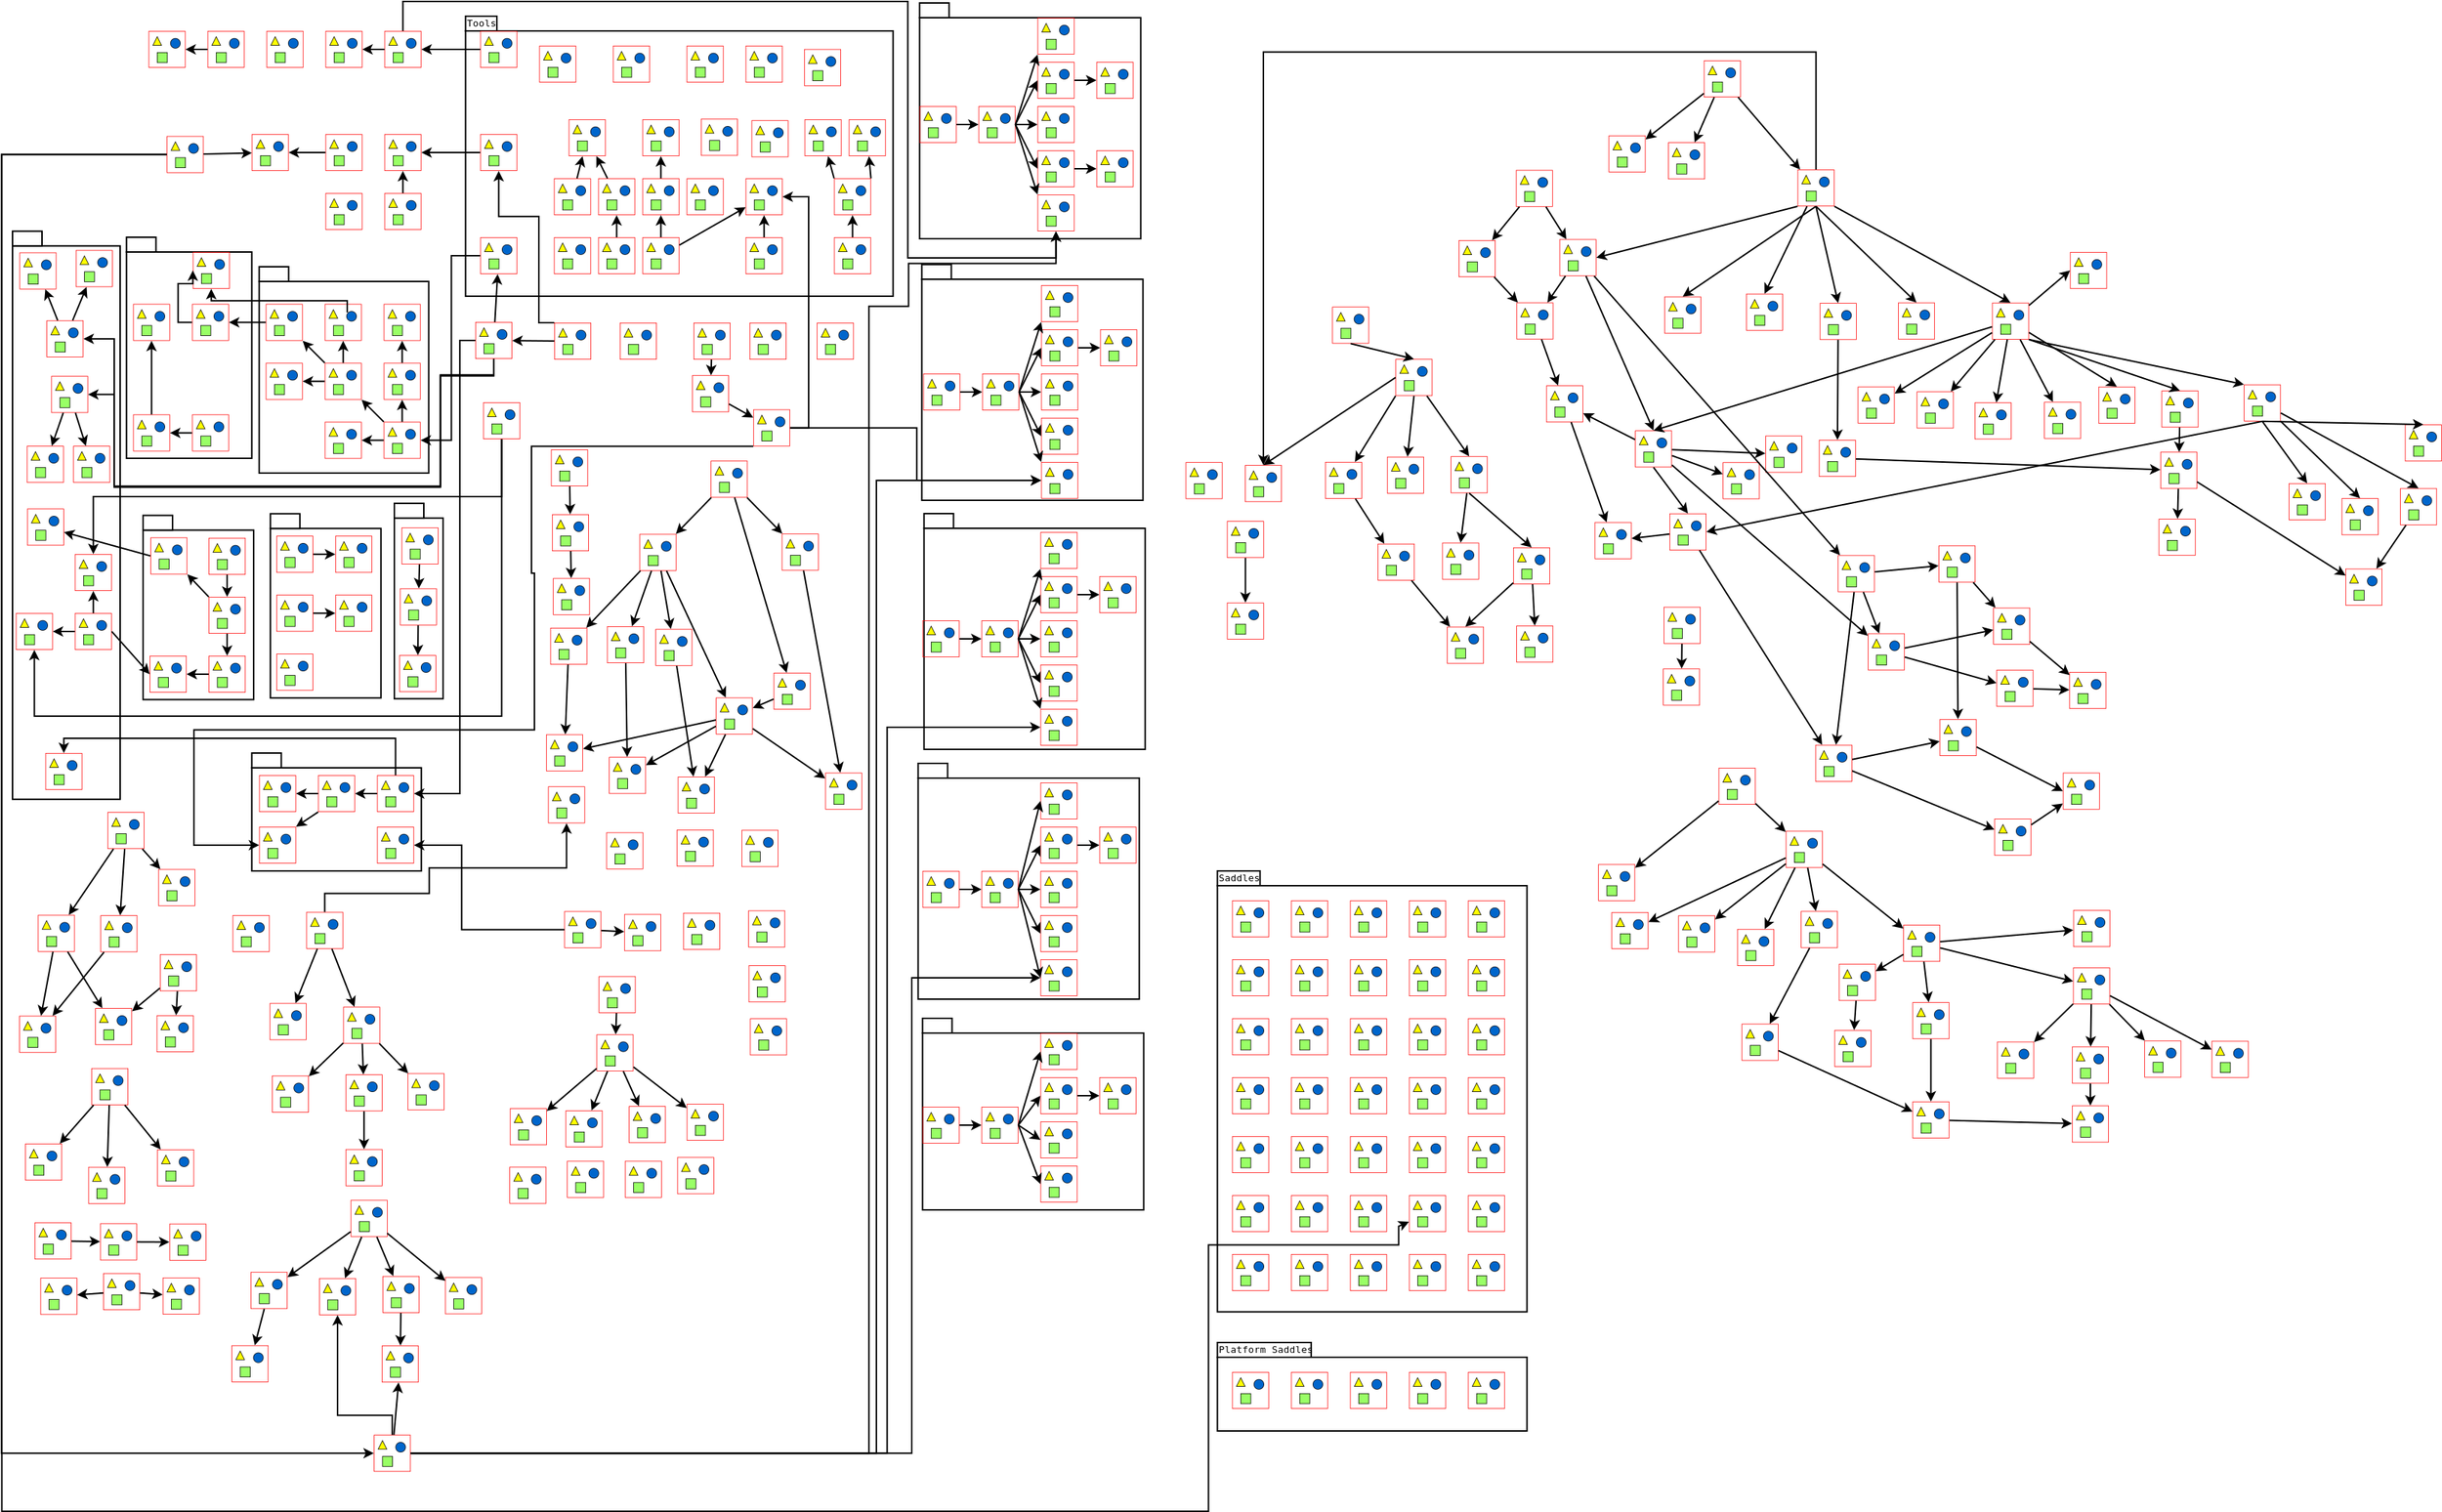 <?xml version="1.0" encoding="UTF-8"?>
<dia:diagram xmlns:dia="http://www.lysator.liu.se/~alla/dia/">
  <dia:layer name="Items" visible="true" active="true">
    <dia:object type="UML - LargePackage" version="0" id="O0">
      <dia:attribute name="obj_pos">
        <dia:point val="1.77,17.587"/>
      </dia:attribute>
      <dia:attribute name="obj_bb">
        <dia:rectangle val="1.72,16.537;9.12,55.187"/>
      </dia:attribute>
      <dia:attribute name="meta">
        <dia:composite type="dict"/>
      </dia:attribute>
      <dia:attribute name="elem_corner">
        <dia:point val="1.77,17.587"/>
      </dia:attribute>
      <dia:attribute name="elem_width">
        <dia:real val="7.3"/>
      </dia:attribute>
      <dia:attribute name="elem_height">
        <dia:real val="37.55"/>
      </dia:attribute>
      <dia:attribute name="line_width">
        <dia:real val="0.1"/>
      </dia:attribute>
      <dia:attribute name="line_colour">
        <dia:color val="#000000"/>
      </dia:attribute>
      <dia:attribute name="fill_colour">
        <dia:color val="#ffffff"/>
      </dia:attribute>
      <dia:attribute name="text_colour">
        <dia:color val="#000000"/>
      </dia:attribute>
      <dia:attribute name="stereotype">
        <dia:string>##</dia:string>
      </dia:attribute>
      <dia:attribute name="name">
        <dia:string>##</dia:string>
      </dia:attribute>
    </dia:object>
    <dia:object type="UML - LargePackage" version="0" id="O1">
      <dia:attribute name="obj_pos">
        <dia:point val="63.3,2.1"/>
      </dia:attribute>
      <dia:attribute name="obj_bb">
        <dia:rectangle val="63.25,1.05;78.35,17.15"/>
      </dia:attribute>
      <dia:attribute name="meta">
        <dia:composite type="dict"/>
      </dia:attribute>
      <dia:attribute name="elem_corner">
        <dia:point val="63.3,2.1"/>
      </dia:attribute>
      <dia:attribute name="elem_width">
        <dia:real val="15"/>
      </dia:attribute>
      <dia:attribute name="elem_height">
        <dia:real val="15"/>
      </dia:attribute>
      <dia:attribute name="line_width">
        <dia:real val="0.1"/>
      </dia:attribute>
      <dia:attribute name="line_colour">
        <dia:color val="#000000"/>
      </dia:attribute>
      <dia:attribute name="fill_colour">
        <dia:color val="#ffffff"/>
      </dia:attribute>
      <dia:attribute name="text_colour">
        <dia:color val="#000000"/>
      </dia:attribute>
      <dia:attribute name="stereotype">
        <dia:string>##</dia:string>
      </dia:attribute>
      <dia:attribute name="name">
        <dia:string>##</dia:string>
      </dia:attribute>
    </dia:object>
    <dia:object type="Standard - Image" version="0" id="O2">
      <dia:attribute name="obj_pos">
        <dia:point val="63.3,8.1"/>
      </dia:attribute>
      <dia:attribute name="obj_bb">
        <dia:rectangle val="63.25,8.05;65.85,10.65"/>
      </dia:attribute>
      <dia:attribute name="elem_corner">
        <dia:point val="63.3,8.1"/>
      </dia:attribute>
      <dia:attribute name="elem_width">
        <dia:real val="2.5"/>
      </dia:attribute>
      <dia:attribute name="elem_height">
        <dia:real val="2.5"/>
      </dia:attribute>
      <dia:attribute name="draw_border">
        <dia:boolean val="false"/>
      </dia:attribute>
      <dia:attribute name="keep_aspect">
        <dia:boolean val="true"/>
      </dia:attribute>
      <dia:attribute name="file">
        <dia:string>#C:\Users\jesus.herrera\Documents\eclipse-workspace\testbed\Ark\WebContent\images\Cloth_Hat.png#</dia:string>
      </dia:attribute>
    </dia:object>
    <dia:object type="Standard - Image" version="0" id="O3">
      <dia:attribute name="obj_pos">
        <dia:point val="67.3,8.1"/>
      </dia:attribute>
      <dia:attribute name="obj_bb">
        <dia:rectangle val="67.25,8.05;69.85,10.65"/>
      </dia:attribute>
      <dia:attribute name="elem_corner">
        <dia:point val="67.3,8.1"/>
      </dia:attribute>
      <dia:attribute name="elem_width">
        <dia:real val="2.5"/>
      </dia:attribute>
      <dia:attribute name="elem_height">
        <dia:real val="2.5"/>
      </dia:attribute>
      <dia:attribute name="draw_border">
        <dia:boolean val="false"/>
      </dia:attribute>
      <dia:attribute name="keep_aspect">
        <dia:boolean val="true"/>
      </dia:attribute>
      <dia:attribute name="file">
        <dia:string>#C:\Users\jesus.herrera\Documents\eclipse-workspace\testbed\Ark\WebContent\images\Hide_Hat.png#</dia:string>
      </dia:attribute>
    </dia:object>
    <dia:object type="Standard - Image" version="0" id="O4">
      <dia:attribute name="obj_pos">
        <dia:point val="71.3,2.1"/>
      </dia:attribute>
      <dia:attribute name="obj_bb">
        <dia:rectangle val="71.25,2.05;73.85,4.65"/>
      </dia:attribute>
      <dia:attribute name="elem_corner">
        <dia:point val="71.3,2.1"/>
      </dia:attribute>
      <dia:attribute name="elem_width">
        <dia:real val="2.5"/>
      </dia:attribute>
      <dia:attribute name="elem_height">
        <dia:real val="2.5"/>
      </dia:attribute>
      <dia:attribute name="draw_border">
        <dia:boolean val="false"/>
      </dia:attribute>
      <dia:attribute name="keep_aspect">
        <dia:boolean val="true"/>
      </dia:attribute>
      <dia:attribute name="file">
        <dia:string>#C:\Users\jesus.herrera\Documents\eclipse-workspace\testbed\Ark\WebContent\images\Fur_Cap.png#</dia:string>
      </dia:attribute>
    </dia:object>
    <dia:object type="Standard - Image" version="0" id="O5">
      <dia:attribute name="obj_pos">
        <dia:point val="71.3,5.1"/>
      </dia:attribute>
      <dia:attribute name="obj_bb">
        <dia:rectangle val="71.25,5.05;73.85,7.65"/>
      </dia:attribute>
      <dia:attribute name="elem_corner">
        <dia:point val="71.3,5.1"/>
      </dia:attribute>
      <dia:attribute name="elem_width">
        <dia:real val="2.5"/>
      </dia:attribute>
      <dia:attribute name="elem_height">
        <dia:real val="2.5"/>
      </dia:attribute>
      <dia:attribute name="draw_border">
        <dia:boolean val="false"/>
      </dia:attribute>
      <dia:attribute name="keep_aspect">
        <dia:boolean val="true"/>
      </dia:attribute>
      <dia:attribute name="file">
        <dia:string>#C:\Users\jesus.herrera\Documents\eclipse-workspace\testbed\Ark\WebContent\images\Ghillie_Mask.png#</dia:string>
      </dia:attribute>
    </dia:object>
    <dia:object type="Standard - Image" version="0" id="O6">
      <dia:attribute name="obj_pos">
        <dia:point val="71.3,8.1"/>
      </dia:attribute>
      <dia:attribute name="obj_bb">
        <dia:rectangle val="71.25,8.05;73.85,10.65"/>
      </dia:attribute>
      <dia:attribute name="elem_corner">
        <dia:point val="71.3,8.1"/>
      </dia:attribute>
      <dia:attribute name="elem_width">
        <dia:real val="2.5"/>
      </dia:attribute>
      <dia:attribute name="elem_height">
        <dia:real val="2.5"/>
      </dia:attribute>
      <dia:attribute name="draw_border">
        <dia:boolean val="false"/>
      </dia:attribute>
      <dia:attribute name="keep_aspect">
        <dia:boolean val="true"/>
      </dia:attribute>
      <dia:attribute name="file">
        <dia:string>#C:\Users\jesus.herrera\Documents\eclipse-workspace\testbed\Ark\WebContent\images\Chitin_Helmet.png#</dia:string>
      </dia:attribute>
    </dia:object>
    <dia:object type="Standard - Image" version="0" id="O7">
      <dia:attribute name="obj_pos">
        <dia:point val="75.3,5.1"/>
      </dia:attribute>
      <dia:attribute name="obj_bb">
        <dia:rectangle val="75.25,5.05;77.85,7.65"/>
      </dia:attribute>
      <dia:attribute name="elem_corner">
        <dia:point val="75.3,5.1"/>
      </dia:attribute>
      <dia:attribute name="elem_width">
        <dia:real val="2.5"/>
      </dia:attribute>
      <dia:attribute name="elem_height">
        <dia:real val="2.5"/>
      </dia:attribute>
      <dia:attribute name="draw_border">
        <dia:boolean val="false"/>
      </dia:attribute>
      <dia:attribute name="keep_aspect">
        <dia:boolean val="true"/>
      </dia:attribute>
      <dia:attribute name="file">
        <dia:string>#C:\Users\jesus.herrera\Documents\eclipse-workspace\testbed\Ark\WebContent\images\Riot_Helmet.png#</dia:string>
      </dia:attribute>
    </dia:object>
    <dia:object type="Standard - Image" version="0" id="O8">
      <dia:attribute name="obj_pos">
        <dia:point val="71.3,14.1"/>
      </dia:attribute>
      <dia:attribute name="obj_bb">
        <dia:rectangle val="71.25,14.05;73.85,16.65"/>
      </dia:attribute>
      <dia:attribute name="elem_corner">
        <dia:point val="71.3,14.1"/>
      </dia:attribute>
      <dia:attribute name="elem_width">
        <dia:real val="2.5"/>
      </dia:attribute>
      <dia:attribute name="elem_height">
        <dia:real val="2.5"/>
      </dia:attribute>
      <dia:attribute name="draw_border">
        <dia:boolean val="false"/>
      </dia:attribute>
      <dia:attribute name="keep_aspect">
        <dia:boolean val="true"/>
      </dia:attribute>
      <dia:attribute name="file">
        <dia:string>#C:\Users\jesus.herrera\Documents\eclipse-workspace\testbed\Ark\WebContent\images\SCUBA_Mask.png#</dia:string>
      </dia:attribute>
    </dia:object>
    <dia:object type="Standard - Image" version="0" id="O9">
      <dia:attribute name="obj_pos">
        <dia:point val="71.3,11.1"/>
      </dia:attribute>
      <dia:attribute name="obj_bb">
        <dia:rectangle val="71.25,11.05;73.85,13.65"/>
      </dia:attribute>
      <dia:attribute name="elem_corner">
        <dia:point val="71.3,11.1"/>
      </dia:attribute>
      <dia:attribute name="elem_width">
        <dia:real val="2.5"/>
      </dia:attribute>
      <dia:attribute name="elem_height">
        <dia:real val="2.5"/>
      </dia:attribute>
      <dia:attribute name="draw_border">
        <dia:boolean val="false"/>
      </dia:attribute>
      <dia:attribute name="keep_aspect">
        <dia:boolean val="true"/>
      </dia:attribute>
      <dia:attribute name="file">
        <dia:string>#C:\Users\jesus.herrera\Documents\eclipse-workspace\testbed\Ark\WebContent\images\Flak_Helmet.png#</dia:string>
      </dia:attribute>
    </dia:object>
    <dia:object type="Standard - Image" version="0" id="O10">
      <dia:attribute name="obj_pos">
        <dia:point val="75.3,11.1"/>
      </dia:attribute>
      <dia:attribute name="obj_bb">
        <dia:rectangle val="75.25,11.05;77.85,13.65"/>
      </dia:attribute>
      <dia:attribute name="elem_corner">
        <dia:point val="75.3,11.1"/>
      </dia:attribute>
      <dia:attribute name="elem_width">
        <dia:real val="2.5"/>
      </dia:attribute>
      <dia:attribute name="elem_height">
        <dia:real val="2.5"/>
      </dia:attribute>
      <dia:attribute name="draw_border">
        <dia:boolean val="false"/>
      </dia:attribute>
      <dia:attribute name="keep_aspect">
        <dia:boolean val="true"/>
      </dia:attribute>
      <dia:attribute name="file">
        <dia:string>#C:\Users\jesus.herrera\Documents\eclipse-workspace\testbed\Ark\WebContent\images\Heavy_Miner's_Helmet.png#</dia:string>
      </dia:attribute>
    </dia:object>
    <dia:object type="Standard - Line" version="0" id="O11">
      <dia:attribute name="obj_pos">
        <dia:point val="65.8,9.35"/>
      </dia:attribute>
      <dia:attribute name="obj_bb">
        <dia:rectangle val="65.75,8.988;67.412,9.712"/>
      </dia:attribute>
      <dia:attribute name="conn_endpoints">
        <dia:point val="65.8,9.35"/>
        <dia:point val="67.3,9.35"/>
      </dia:attribute>
      <dia:attribute name="numcp">
        <dia:int val="1"/>
      </dia:attribute>
      <dia:attribute name="end_arrow">
        <dia:enum val="22"/>
      </dia:attribute>
      <dia:attribute name="end_arrow_length">
        <dia:real val="0.5"/>
      </dia:attribute>
      <dia:attribute name="end_arrow_width">
        <dia:real val="0.5"/>
      </dia:attribute>
      <dia:connections>
        <dia:connection handle="0" to="O2" connection="4"/>
        <dia:connection handle="1" to="O3" connection="3"/>
      </dia:connections>
    </dia:object>
    <dia:object type="Standard - Line" version="0" id="O12">
      <dia:attribute name="obj_pos">
        <dia:point val="69.8,9.35"/>
      </dia:attribute>
      <dia:attribute name="obj_bb">
        <dia:rectangle val="69.75,8.988;71.412,9.712"/>
      </dia:attribute>
      <dia:attribute name="conn_endpoints">
        <dia:point val="69.8,9.35"/>
        <dia:point val="71.3,9.35"/>
      </dia:attribute>
      <dia:attribute name="numcp">
        <dia:int val="1"/>
      </dia:attribute>
      <dia:attribute name="end_arrow">
        <dia:enum val="22"/>
      </dia:attribute>
      <dia:attribute name="end_arrow_length">
        <dia:real val="0.5"/>
      </dia:attribute>
      <dia:attribute name="end_arrow_width">
        <dia:real val="0.5"/>
      </dia:attribute>
      <dia:connections>
        <dia:connection handle="0" to="O3" connection="4"/>
        <dia:connection handle="1" to="O6" connection="3"/>
      </dia:connections>
    </dia:object>
    <dia:object type="Standard - Line" version="0" id="O13">
      <dia:attribute name="obj_pos">
        <dia:point val="69.8,9.35"/>
      </dia:attribute>
      <dia:attribute name="obj_bb">
        <dia:rectangle val="69.733,6.25;71.37,9.417"/>
      </dia:attribute>
      <dia:attribute name="conn_endpoints">
        <dia:point val="69.8,9.35"/>
        <dia:point val="71.3,6.35"/>
      </dia:attribute>
      <dia:attribute name="numcp">
        <dia:int val="1"/>
      </dia:attribute>
      <dia:attribute name="end_arrow">
        <dia:enum val="22"/>
      </dia:attribute>
      <dia:attribute name="end_arrow_length">
        <dia:real val="0.5"/>
      </dia:attribute>
      <dia:attribute name="end_arrow_width">
        <dia:real val="0.5"/>
      </dia:attribute>
      <dia:connections>
        <dia:connection handle="0" to="O3" connection="4"/>
        <dia:connection handle="1" to="O5" connection="3"/>
      </dia:connections>
    </dia:object>
    <dia:object type="Standard - Line" version="0" id="O14">
      <dia:attribute name="obj_pos">
        <dia:point val="69.8,9.35"/>
      </dia:attribute>
      <dia:attribute name="obj_bb">
        <dia:rectangle val="69.737,4.493;71.461,9.413"/>
      </dia:attribute>
      <dia:attribute name="conn_endpoints">
        <dia:point val="69.8,9.35"/>
        <dia:point val="71.3,4.6"/>
      </dia:attribute>
      <dia:attribute name="numcp">
        <dia:int val="1"/>
      </dia:attribute>
      <dia:attribute name="end_arrow">
        <dia:enum val="22"/>
      </dia:attribute>
      <dia:attribute name="end_arrow_length">
        <dia:real val="0.5"/>
      </dia:attribute>
      <dia:attribute name="end_arrow_width">
        <dia:real val="0.5"/>
      </dia:attribute>
      <dia:connections>
        <dia:connection handle="0" to="O3" connection="4"/>
        <dia:connection handle="1" to="O4" connection="5"/>
      </dia:connections>
    </dia:object>
    <dia:object type="Standard - Line" version="0" id="O15">
      <dia:attribute name="obj_pos">
        <dia:point val="69.8,9.35"/>
      </dia:attribute>
      <dia:attribute name="obj_bb">
        <dia:rectangle val="69.733,9.283;71.37,12.45"/>
      </dia:attribute>
      <dia:attribute name="conn_endpoints">
        <dia:point val="69.8,9.35"/>
        <dia:point val="71.3,12.35"/>
      </dia:attribute>
      <dia:attribute name="numcp">
        <dia:int val="1"/>
      </dia:attribute>
      <dia:attribute name="end_arrow">
        <dia:enum val="22"/>
      </dia:attribute>
      <dia:attribute name="end_arrow_length">
        <dia:real val="0.5"/>
      </dia:attribute>
      <dia:attribute name="end_arrow_width">
        <dia:real val="0.5"/>
      </dia:attribute>
      <dia:connections>
        <dia:connection handle="0" to="O3" connection="4"/>
        <dia:connection handle="1" to="O9" connection="3"/>
      </dia:connections>
    </dia:object>
    <dia:object type="Standard - Line" version="0" id="O16">
      <dia:attribute name="obj_pos">
        <dia:point val="69.8,9.35"/>
      </dia:attribute>
      <dia:attribute name="obj_bb">
        <dia:rectangle val="69.737,9.287;71.461,14.207"/>
      </dia:attribute>
      <dia:attribute name="conn_endpoints">
        <dia:point val="69.8,9.35"/>
        <dia:point val="71.3,14.1"/>
      </dia:attribute>
      <dia:attribute name="numcp">
        <dia:int val="1"/>
      </dia:attribute>
      <dia:attribute name="end_arrow">
        <dia:enum val="22"/>
      </dia:attribute>
      <dia:attribute name="end_arrow_length">
        <dia:real val="0.5"/>
      </dia:attribute>
      <dia:attribute name="end_arrow_width">
        <dia:real val="0.5"/>
      </dia:attribute>
      <dia:connections>
        <dia:connection handle="0" to="O3" connection="4"/>
        <dia:connection handle="1" to="O8" connection="0"/>
      </dia:connections>
    </dia:object>
    <dia:object type="Standard - Line" version="0" id="O17">
      <dia:attribute name="obj_pos">
        <dia:point val="73.8,6.35"/>
      </dia:attribute>
      <dia:attribute name="obj_bb">
        <dia:rectangle val="73.75,5.988;75.312,6.712"/>
      </dia:attribute>
      <dia:attribute name="conn_endpoints">
        <dia:point val="73.8,6.35"/>
        <dia:point val="75.201,6.35"/>
      </dia:attribute>
      <dia:attribute name="numcp">
        <dia:int val="1"/>
      </dia:attribute>
      <dia:attribute name="end_arrow">
        <dia:enum val="22"/>
      </dia:attribute>
      <dia:attribute name="end_arrow_length">
        <dia:real val="0.5"/>
      </dia:attribute>
      <dia:attribute name="end_arrow_width">
        <dia:real val="0.5"/>
      </dia:attribute>
      <dia:connections>
        <dia:connection handle="0" to="O5" connection="4"/>
        <dia:connection handle="1" to="O7" connection="8"/>
      </dia:connections>
    </dia:object>
    <dia:object type="Standard - Line" version="0" id="O18">
      <dia:attribute name="obj_pos">
        <dia:point val="73.8,12.35"/>
      </dia:attribute>
      <dia:attribute name="obj_bb">
        <dia:rectangle val="73.75,11.988;75.412,12.712"/>
      </dia:attribute>
      <dia:attribute name="conn_endpoints">
        <dia:point val="73.8,12.35"/>
        <dia:point val="75.3,12.35"/>
      </dia:attribute>
      <dia:attribute name="numcp">
        <dia:int val="1"/>
      </dia:attribute>
      <dia:attribute name="end_arrow">
        <dia:enum val="22"/>
      </dia:attribute>
      <dia:attribute name="end_arrow_length">
        <dia:real val="0.5"/>
      </dia:attribute>
      <dia:attribute name="end_arrow_width">
        <dia:real val="0.5"/>
      </dia:attribute>
      <dia:connections>
        <dia:connection handle="0" to="O9" connection="4"/>
        <dia:connection handle="1" to="O10" connection="3"/>
      </dia:connections>
    </dia:object>
    <dia:object type="UML - LargePackage" version="0" id="O19">
      <dia:attribute name="obj_pos">
        <dia:point val="63.45,19.85"/>
      </dia:attribute>
      <dia:attribute name="obj_bb">
        <dia:rectangle val="63.4,18.8;78.5,34.9"/>
      </dia:attribute>
      <dia:attribute name="meta">
        <dia:composite type="dict"/>
      </dia:attribute>
      <dia:attribute name="elem_corner">
        <dia:point val="63.45,19.85"/>
      </dia:attribute>
      <dia:attribute name="elem_width">
        <dia:real val="15"/>
      </dia:attribute>
      <dia:attribute name="elem_height">
        <dia:real val="15"/>
      </dia:attribute>
      <dia:attribute name="line_width">
        <dia:real val="0.1"/>
      </dia:attribute>
      <dia:attribute name="line_colour">
        <dia:color val="#000000"/>
      </dia:attribute>
      <dia:attribute name="fill_colour">
        <dia:color val="#ffffff"/>
      </dia:attribute>
      <dia:attribute name="text_colour">
        <dia:color val="#000000"/>
      </dia:attribute>
      <dia:attribute name="stereotype">
        <dia:string>##</dia:string>
      </dia:attribute>
      <dia:attribute name="name">
        <dia:string>##</dia:string>
      </dia:attribute>
    </dia:object>
    <dia:object type="Standard - Image" version="0" id="O20">
      <dia:attribute name="obj_pos">
        <dia:point val="63.55,26.25"/>
      </dia:attribute>
      <dia:attribute name="obj_bb">
        <dia:rectangle val="63.5,26.2;66.1,28.8"/>
      </dia:attribute>
      <dia:attribute name="elem_corner">
        <dia:point val="63.55,26.25"/>
      </dia:attribute>
      <dia:attribute name="elem_width">
        <dia:real val="2.5"/>
      </dia:attribute>
      <dia:attribute name="elem_height">
        <dia:real val="2.5"/>
      </dia:attribute>
      <dia:attribute name="draw_border">
        <dia:boolean val="false"/>
      </dia:attribute>
      <dia:attribute name="keep_aspect">
        <dia:boolean val="true"/>
      </dia:attribute>
      <dia:attribute name="file">
        <dia:string>#C:\Users\jesus.herrera\Documents\eclipse-workspace\testbed\Ark\WebContent\images\Cloth_Shirt.png#</dia:string>
      </dia:attribute>
    </dia:object>
    <dia:object type="Standard - Image" version="0" id="O21">
      <dia:attribute name="obj_pos">
        <dia:point val="67.55,26.25"/>
      </dia:attribute>
      <dia:attribute name="obj_bb">
        <dia:rectangle val="67.5,26.2;70.1,28.8"/>
      </dia:attribute>
      <dia:attribute name="elem_corner">
        <dia:point val="67.55,26.25"/>
      </dia:attribute>
      <dia:attribute name="elem_width">
        <dia:real val="2.5"/>
      </dia:attribute>
      <dia:attribute name="elem_height">
        <dia:real val="2.5"/>
      </dia:attribute>
      <dia:attribute name="draw_border">
        <dia:boolean val="false"/>
      </dia:attribute>
      <dia:attribute name="keep_aspect">
        <dia:boolean val="true"/>
      </dia:attribute>
      <dia:attribute name="file">
        <dia:string>#C:\Users\jesus.herrera\Documents\eclipse-workspace\testbed\Ark\WebContent\images\Hide_Shirt.png#</dia:string>
      </dia:attribute>
    </dia:object>
    <dia:object type="Standard - Image" version="0" id="O22">
      <dia:attribute name="obj_pos">
        <dia:point val="71.55,20.25"/>
      </dia:attribute>
      <dia:attribute name="obj_bb">
        <dia:rectangle val="71.5,20.2;74.1,22.8"/>
      </dia:attribute>
      <dia:attribute name="elem_corner">
        <dia:point val="71.55,20.25"/>
      </dia:attribute>
      <dia:attribute name="elem_width">
        <dia:real val="2.5"/>
      </dia:attribute>
      <dia:attribute name="elem_height">
        <dia:real val="2.5"/>
      </dia:attribute>
      <dia:attribute name="draw_border">
        <dia:boolean val="false"/>
      </dia:attribute>
      <dia:attribute name="keep_aspect">
        <dia:boolean val="true"/>
      </dia:attribute>
      <dia:attribute name="file">
        <dia:string>#C:\Users\jesus.herrera\Documents\eclipse-workspace\testbed\Ark\WebContent\images\Fur_Chestpiece.png#</dia:string>
      </dia:attribute>
    </dia:object>
    <dia:object type="Standard - Image" version="0" id="O23">
      <dia:attribute name="obj_pos">
        <dia:point val="71.55,23.25"/>
      </dia:attribute>
      <dia:attribute name="obj_bb">
        <dia:rectangle val="71.5,23.2;74.1,25.8"/>
      </dia:attribute>
      <dia:attribute name="elem_corner">
        <dia:point val="71.55,23.25"/>
      </dia:attribute>
      <dia:attribute name="elem_width">
        <dia:real val="2.5"/>
      </dia:attribute>
      <dia:attribute name="elem_height">
        <dia:real val="2.5"/>
      </dia:attribute>
      <dia:attribute name="draw_border">
        <dia:boolean val="false"/>
      </dia:attribute>
      <dia:attribute name="keep_aspect">
        <dia:boolean val="true"/>
      </dia:attribute>
      <dia:attribute name="file">
        <dia:string>#C:\Users\jesus.herrera\Documents\eclipse-workspace\testbed\Ark\WebContent\images\Ghillie_Chestpiece.png#</dia:string>
      </dia:attribute>
    </dia:object>
    <dia:object type="Standard - Image" version="0" id="O24">
      <dia:attribute name="obj_pos">
        <dia:point val="71.55,26.25"/>
      </dia:attribute>
      <dia:attribute name="obj_bb">
        <dia:rectangle val="71.5,26.2;74.1,28.8"/>
      </dia:attribute>
      <dia:attribute name="elem_corner">
        <dia:point val="71.55,26.25"/>
      </dia:attribute>
      <dia:attribute name="elem_width">
        <dia:real val="2.5"/>
      </dia:attribute>
      <dia:attribute name="elem_height">
        <dia:real val="2.5"/>
      </dia:attribute>
      <dia:attribute name="draw_border">
        <dia:boolean val="false"/>
      </dia:attribute>
      <dia:attribute name="keep_aspect">
        <dia:boolean val="true"/>
      </dia:attribute>
      <dia:attribute name="file">
        <dia:string>#C:\Users\jesus.herrera\Documents\eclipse-workspace\testbed\Ark\WebContent\images\Chitin_Chestpiece.png#</dia:string>
      </dia:attribute>
    </dia:object>
    <dia:object type="Standard - Image" version="0" id="O25">
      <dia:attribute name="obj_pos">
        <dia:point val="75.55,23.25"/>
      </dia:attribute>
      <dia:attribute name="obj_bb">
        <dia:rectangle val="75.5,23.2;78.1,25.8"/>
      </dia:attribute>
      <dia:attribute name="elem_corner">
        <dia:point val="75.55,23.25"/>
      </dia:attribute>
      <dia:attribute name="elem_width">
        <dia:real val="2.5"/>
      </dia:attribute>
      <dia:attribute name="elem_height">
        <dia:real val="2.5"/>
      </dia:attribute>
      <dia:attribute name="draw_border">
        <dia:boolean val="false"/>
      </dia:attribute>
      <dia:attribute name="keep_aspect">
        <dia:boolean val="true"/>
      </dia:attribute>
      <dia:attribute name="file">
        <dia:string>#C:\Users\jesus.herrera\Documents\eclipse-workspace\testbed\Ark\WebContent\images\Riot_Chestpiece.png#</dia:string>
      </dia:attribute>
    </dia:object>
    <dia:object type="Standard - Image" version="0" id="O26">
      <dia:attribute name="obj_pos">
        <dia:point val="71.55,32.25"/>
      </dia:attribute>
      <dia:attribute name="obj_bb">
        <dia:rectangle val="71.5,32.2;74.1,34.8"/>
      </dia:attribute>
      <dia:attribute name="elem_corner">
        <dia:point val="71.55,32.25"/>
      </dia:attribute>
      <dia:attribute name="elem_width">
        <dia:real val="2.5"/>
      </dia:attribute>
      <dia:attribute name="elem_height">
        <dia:real val="2.5"/>
      </dia:attribute>
      <dia:attribute name="draw_border">
        <dia:boolean val="false"/>
      </dia:attribute>
      <dia:attribute name="keep_aspect">
        <dia:boolean val="true"/>
      </dia:attribute>
      <dia:attribute name="file">
        <dia:string>#C:\Users\jesus.herrera\Documents\eclipse-workspace\testbed\Ark\WebContent\images\SCUBA_Tank.png#</dia:string>
      </dia:attribute>
    </dia:object>
    <dia:object type="Standard - Image" version="0" id="O27">
      <dia:attribute name="obj_pos">
        <dia:point val="71.55,29.25"/>
      </dia:attribute>
      <dia:attribute name="obj_bb">
        <dia:rectangle val="71.5,29.2;74.1,31.8"/>
      </dia:attribute>
      <dia:attribute name="elem_corner">
        <dia:point val="71.55,29.25"/>
      </dia:attribute>
      <dia:attribute name="elem_width">
        <dia:real val="2.5"/>
      </dia:attribute>
      <dia:attribute name="elem_height">
        <dia:real val="2.5"/>
      </dia:attribute>
      <dia:attribute name="draw_border">
        <dia:boolean val="false"/>
      </dia:attribute>
      <dia:attribute name="keep_aspect">
        <dia:boolean val="true"/>
      </dia:attribute>
      <dia:attribute name="file">
        <dia:string>#C:\Users\jesus.herrera\Documents\eclipse-workspace\testbed\Ark\WebContent\images\Flak_Chestpiece.png#</dia:string>
      </dia:attribute>
    </dia:object>
    <dia:object type="Standard - Line" version="0" id="O28">
      <dia:attribute name="obj_pos">
        <dia:point val="70.05,27.5"/>
      </dia:attribute>
      <dia:attribute name="obj_bb">
        <dia:rectangle val="70,27.138;71.662,27.862"/>
      </dia:attribute>
      <dia:attribute name="conn_endpoints">
        <dia:point val="70.05,27.5"/>
        <dia:point val="71.55,27.5"/>
      </dia:attribute>
      <dia:attribute name="numcp">
        <dia:int val="1"/>
      </dia:attribute>
      <dia:attribute name="end_arrow">
        <dia:enum val="22"/>
      </dia:attribute>
      <dia:attribute name="end_arrow_length">
        <dia:real val="0.5"/>
      </dia:attribute>
      <dia:attribute name="end_arrow_width">
        <dia:real val="0.5"/>
      </dia:attribute>
      <dia:connections>
        <dia:connection handle="0" to="O21" connection="4"/>
        <dia:connection handle="1" to="O24" connection="3"/>
      </dia:connections>
    </dia:object>
    <dia:object type="Standard - Line" version="0" id="O29">
      <dia:attribute name="obj_pos">
        <dia:point val="70.05,27.5"/>
      </dia:attribute>
      <dia:attribute name="obj_bb">
        <dia:rectangle val="69.983,24.4;71.62,27.567"/>
      </dia:attribute>
      <dia:attribute name="conn_endpoints">
        <dia:point val="70.05,27.5"/>
        <dia:point val="71.55,24.5"/>
      </dia:attribute>
      <dia:attribute name="numcp">
        <dia:int val="1"/>
      </dia:attribute>
      <dia:attribute name="end_arrow">
        <dia:enum val="22"/>
      </dia:attribute>
      <dia:attribute name="end_arrow_length">
        <dia:real val="0.5"/>
      </dia:attribute>
      <dia:attribute name="end_arrow_width">
        <dia:real val="0.5"/>
      </dia:attribute>
      <dia:connections>
        <dia:connection handle="0" to="O21" connection="4"/>
        <dia:connection handle="1" to="O23" connection="3"/>
      </dia:connections>
    </dia:object>
    <dia:object type="Standard - Line" version="0" id="O30">
      <dia:attribute name="obj_pos">
        <dia:point val="70.05,27.5"/>
      </dia:attribute>
      <dia:attribute name="obj_bb">
        <dia:rectangle val="69.987,22.643;71.711,27.563"/>
      </dia:attribute>
      <dia:attribute name="conn_endpoints">
        <dia:point val="70.05,27.5"/>
        <dia:point val="71.55,22.75"/>
      </dia:attribute>
      <dia:attribute name="numcp">
        <dia:int val="1"/>
      </dia:attribute>
      <dia:attribute name="end_arrow">
        <dia:enum val="22"/>
      </dia:attribute>
      <dia:attribute name="end_arrow_length">
        <dia:real val="0.5"/>
      </dia:attribute>
      <dia:attribute name="end_arrow_width">
        <dia:real val="0.5"/>
      </dia:attribute>
      <dia:connections>
        <dia:connection handle="0" to="O21" connection="4"/>
        <dia:connection handle="1" to="O22" connection="5"/>
      </dia:connections>
    </dia:object>
    <dia:object type="Standard - Line" version="0" id="O31">
      <dia:attribute name="obj_pos">
        <dia:point val="70.05,27.5"/>
      </dia:attribute>
      <dia:attribute name="obj_bb">
        <dia:rectangle val="69.983,27.433;71.62,30.6"/>
      </dia:attribute>
      <dia:attribute name="conn_endpoints">
        <dia:point val="70.05,27.5"/>
        <dia:point val="71.55,30.5"/>
      </dia:attribute>
      <dia:attribute name="numcp">
        <dia:int val="1"/>
      </dia:attribute>
      <dia:attribute name="end_arrow">
        <dia:enum val="22"/>
      </dia:attribute>
      <dia:attribute name="end_arrow_length">
        <dia:real val="0.5"/>
      </dia:attribute>
      <dia:attribute name="end_arrow_width">
        <dia:real val="0.5"/>
      </dia:attribute>
      <dia:connections>
        <dia:connection handle="0" to="O21" connection="4"/>
        <dia:connection handle="1" to="O27" connection="3"/>
      </dia:connections>
    </dia:object>
    <dia:object type="Standard - Line" version="0" id="O32">
      <dia:attribute name="obj_pos">
        <dia:point val="70.05,27.5"/>
      </dia:attribute>
      <dia:attribute name="obj_bb">
        <dia:rectangle val="69.987,27.437;71.711,32.357"/>
      </dia:attribute>
      <dia:attribute name="conn_endpoints">
        <dia:point val="70.05,27.5"/>
        <dia:point val="71.55,32.25"/>
      </dia:attribute>
      <dia:attribute name="numcp">
        <dia:int val="1"/>
      </dia:attribute>
      <dia:attribute name="end_arrow">
        <dia:enum val="22"/>
      </dia:attribute>
      <dia:attribute name="end_arrow_length">
        <dia:real val="0.5"/>
      </dia:attribute>
      <dia:attribute name="end_arrow_width">
        <dia:real val="0.5"/>
      </dia:attribute>
      <dia:connections>
        <dia:connection handle="0" to="O21" connection="4"/>
        <dia:connection handle="1" to="O26" connection="0"/>
      </dia:connections>
    </dia:object>
    <dia:object type="Standard - Line" version="0" id="O33">
      <dia:attribute name="obj_pos">
        <dia:point val="74.15,24.5"/>
      </dia:attribute>
      <dia:attribute name="obj_bb">
        <dia:rectangle val="74.1,24.138;75.662,24.862"/>
      </dia:attribute>
      <dia:attribute name="conn_endpoints">
        <dia:point val="74.15,24.5"/>
        <dia:point val="75.55,24.5"/>
      </dia:attribute>
      <dia:attribute name="numcp">
        <dia:int val="1"/>
      </dia:attribute>
      <dia:attribute name="end_arrow">
        <dia:enum val="22"/>
      </dia:attribute>
      <dia:attribute name="end_arrow_length">
        <dia:real val="0.5"/>
      </dia:attribute>
      <dia:attribute name="end_arrow_width">
        <dia:real val="0.5"/>
      </dia:attribute>
      <dia:connections>
        <dia:connection handle="0" to="O23" connection="8"/>
        <dia:connection handle="1" to="O25" connection="3"/>
      </dia:connections>
    </dia:object>
    <dia:object type="UML - LargePackage" version="0" id="O34">
      <dia:attribute name="obj_pos">
        <dia:point val="63.6,36.75"/>
      </dia:attribute>
      <dia:attribute name="obj_bb">
        <dia:rectangle val="63.55,35.7;78.65,51.8"/>
      </dia:attribute>
      <dia:attribute name="meta">
        <dia:composite type="dict"/>
      </dia:attribute>
      <dia:attribute name="elem_corner">
        <dia:point val="63.6,36.75"/>
      </dia:attribute>
      <dia:attribute name="elem_width">
        <dia:real val="15"/>
      </dia:attribute>
      <dia:attribute name="elem_height">
        <dia:real val="15"/>
      </dia:attribute>
      <dia:attribute name="line_width">
        <dia:real val="0.1"/>
      </dia:attribute>
      <dia:attribute name="line_colour">
        <dia:color val="#000000"/>
      </dia:attribute>
      <dia:attribute name="fill_colour">
        <dia:color val="#ffffff"/>
      </dia:attribute>
      <dia:attribute name="text_colour">
        <dia:color val="#000000"/>
      </dia:attribute>
      <dia:attribute name="stereotype">
        <dia:string>##</dia:string>
      </dia:attribute>
      <dia:attribute name="name">
        <dia:string>##</dia:string>
      </dia:attribute>
    </dia:object>
    <dia:object type="Standard - Image" version="0" id="O35">
      <dia:attribute name="obj_pos">
        <dia:point val="63.5,43"/>
      </dia:attribute>
      <dia:attribute name="obj_bb">
        <dia:rectangle val="63.45,42.95;66.05,45.55"/>
      </dia:attribute>
      <dia:attribute name="elem_corner">
        <dia:point val="63.5,43"/>
      </dia:attribute>
      <dia:attribute name="elem_width">
        <dia:real val="2.5"/>
      </dia:attribute>
      <dia:attribute name="elem_height">
        <dia:real val="2.5"/>
      </dia:attribute>
      <dia:attribute name="draw_border">
        <dia:boolean val="false"/>
      </dia:attribute>
      <dia:attribute name="keep_aspect">
        <dia:boolean val="true"/>
      </dia:attribute>
      <dia:attribute name="file">
        <dia:string>#C:\Users\jesus.herrera\Documents\eclipse-workspace\testbed\Ark\WebContent\images\Cloth_Pants.png#</dia:string>
      </dia:attribute>
    </dia:object>
    <dia:object type="Standard - Image" version="0" id="O36">
      <dia:attribute name="obj_pos">
        <dia:point val="67.5,43"/>
      </dia:attribute>
      <dia:attribute name="obj_bb">
        <dia:rectangle val="67.45,42.95;70.05,45.55"/>
      </dia:attribute>
      <dia:attribute name="elem_corner">
        <dia:point val="67.5,43"/>
      </dia:attribute>
      <dia:attribute name="elem_width">
        <dia:real val="2.5"/>
      </dia:attribute>
      <dia:attribute name="elem_height">
        <dia:real val="2.5"/>
      </dia:attribute>
      <dia:attribute name="draw_border">
        <dia:boolean val="false"/>
      </dia:attribute>
      <dia:attribute name="keep_aspect">
        <dia:boolean val="true"/>
      </dia:attribute>
      <dia:attribute name="file">
        <dia:string>#C:\Users\jesus.herrera\Documents\eclipse-workspace\testbed\Ark\WebContent\images\Hide_Pants.png#</dia:string>
      </dia:attribute>
    </dia:object>
    <dia:object type="Standard - Image" version="0" id="O37">
      <dia:attribute name="obj_pos">
        <dia:point val="71.5,37"/>
      </dia:attribute>
      <dia:attribute name="obj_bb">
        <dia:rectangle val="71.45,36.95;74.05,39.55"/>
      </dia:attribute>
      <dia:attribute name="elem_corner">
        <dia:point val="71.5,37"/>
      </dia:attribute>
      <dia:attribute name="elem_width">
        <dia:real val="2.5"/>
      </dia:attribute>
      <dia:attribute name="elem_height">
        <dia:real val="2.5"/>
      </dia:attribute>
      <dia:attribute name="draw_border">
        <dia:boolean val="false"/>
      </dia:attribute>
      <dia:attribute name="keep_aspect">
        <dia:boolean val="true"/>
      </dia:attribute>
      <dia:attribute name="file">
        <dia:string>#C:\Users\jesus.herrera\Documents\eclipse-workspace\testbed\Ark\WebContent\images\Fur_Leggings.png#</dia:string>
      </dia:attribute>
    </dia:object>
    <dia:object type="Standard - Image" version="0" id="O38">
      <dia:attribute name="obj_pos">
        <dia:point val="71.5,40"/>
      </dia:attribute>
      <dia:attribute name="obj_bb">
        <dia:rectangle val="71.45,39.95;74.05,42.55"/>
      </dia:attribute>
      <dia:attribute name="elem_corner">
        <dia:point val="71.5,40"/>
      </dia:attribute>
      <dia:attribute name="elem_width">
        <dia:real val="2.5"/>
      </dia:attribute>
      <dia:attribute name="elem_height">
        <dia:real val="2.5"/>
      </dia:attribute>
      <dia:attribute name="draw_border">
        <dia:boolean val="false"/>
      </dia:attribute>
      <dia:attribute name="keep_aspect">
        <dia:boolean val="true"/>
      </dia:attribute>
      <dia:attribute name="file">
        <dia:string>#C:\Users\jesus.herrera\Documents\eclipse-workspace\testbed\Ark\WebContent\images\Ghillie_Leggings.png#</dia:string>
      </dia:attribute>
    </dia:object>
    <dia:object type="Standard - Image" version="0" id="O39">
      <dia:attribute name="obj_pos">
        <dia:point val="71.5,43"/>
      </dia:attribute>
      <dia:attribute name="obj_bb">
        <dia:rectangle val="71.45,42.95;74.05,45.55"/>
      </dia:attribute>
      <dia:attribute name="elem_corner">
        <dia:point val="71.5,43"/>
      </dia:attribute>
      <dia:attribute name="elem_width">
        <dia:real val="2.5"/>
      </dia:attribute>
      <dia:attribute name="elem_height">
        <dia:real val="2.5"/>
      </dia:attribute>
      <dia:attribute name="draw_border">
        <dia:boolean val="false"/>
      </dia:attribute>
      <dia:attribute name="keep_aspect">
        <dia:boolean val="true"/>
      </dia:attribute>
      <dia:attribute name="file">
        <dia:string>#C:\Users\jesus.herrera\Documents\eclipse-workspace\testbed\Ark\WebContent\images\Chitin_Leggings.png#</dia:string>
      </dia:attribute>
    </dia:object>
    <dia:object type="Standard - Image" version="0" id="O40">
      <dia:attribute name="obj_pos">
        <dia:point val="75.5,40"/>
      </dia:attribute>
      <dia:attribute name="obj_bb">
        <dia:rectangle val="75.45,39.95;78.05,42.55"/>
      </dia:attribute>
      <dia:attribute name="elem_corner">
        <dia:point val="75.5,40"/>
      </dia:attribute>
      <dia:attribute name="elem_width">
        <dia:real val="2.5"/>
      </dia:attribute>
      <dia:attribute name="elem_height">
        <dia:real val="2.5"/>
      </dia:attribute>
      <dia:attribute name="draw_border">
        <dia:boolean val="false"/>
      </dia:attribute>
      <dia:attribute name="keep_aspect">
        <dia:boolean val="true"/>
      </dia:attribute>
      <dia:attribute name="file">
        <dia:string>#C:\Users\jesus.herrera\Documents\eclipse-workspace\testbed\Ark\WebContent\images\Riot_Leggings.png#</dia:string>
      </dia:attribute>
    </dia:object>
    <dia:object type="Standard - Image" version="0" id="O41">
      <dia:attribute name="obj_pos">
        <dia:point val="71.5,49"/>
      </dia:attribute>
      <dia:attribute name="obj_bb">
        <dia:rectangle val="71.45,48.95;74.05,51.55"/>
      </dia:attribute>
      <dia:attribute name="elem_corner">
        <dia:point val="71.5,49"/>
      </dia:attribute>
      <dia:attribute name="elem_width">
        <dia:real val="2.5"/>
      </dia:attribute>
      <dia:attribute name="elem_height">
        <dia:real val="2.5"/>
      </dia:attribute>
      <dia:attribute name="draw_border">
        <dia:boolean val="false"/>
      </dia:attribute>
      <dia:attribute name="keep_aspect">
        <dia:boolean val="true"/>
      </dia:attribute>
      <dia:attribute name="file">
        <dia:string>#C:\Users\jesus.herrera\Documents\eclipse-workspace\testbed\Ark\WebContent\images\SCUBA_Leggings.png#</dia:string>
      </dia:attribute>
    </dia:object>
    <dia:object type="Standard - Image" version="0" id="O42">
      <dia:attribute name="obj_pos">
        <dia:point val="71.5,46"/>
      </dia:attribute>
      <dia:attribute name="obj_bb">
        <dia:rectangle val="71.45,45.95;74.05,48.55"/>
      </dia:attribute>
      <dia:attribute name="elem_corner">
        <dia:point val="71.5,46"/>
      </dia:attribute>
      <dia:attribute name="elem_width">
        <dia:real val="2.5"/>
      </dia:attribute>
      <dia:attribute name="elem_height">
        <dia:real val="2.5"/>
      </dia:attribute>
      <dia:attribute name="draw_border">
        <dia:boolean val="false"/>
      </dia:attribute>
      <dia:attribute name="keep_aspect">
        <dia:boolean val="true"/>
      </dia:attribute>
      <dia:attribute name="file">
        <dia:string>#C:\Users\jesus.herrera\Documents\eclipse-workspace\testbed\Ark\WebContent\images\Flak_Leggings.png#</dia:string>
      </dia:attribute>
    </dia:object>
    <dia:object type="Standard - ZigZagLine" version="1" id="O43">
      <dia:attribute name="obj_pos">
        <dia:point val="66.099,44.25"/>
      </dia:attribute>
      <dia:attribute name="obj_bb">
        <dia:rectangle val="66.049,43.888;67.612,44.612"/>
      </dia:attribute>
      <dia:attribute name="orth_points">
        <dia:point val="66.099,44.25"/>
        <dia:point val="66.27,44.25"/>
        <dia:point val="66.27,44.25"/>
        <dia:point val="67.5,44.25"/>
      </dia:attribute>
      <dia:attribute name="orth_orient">
        <dia:enum val="0"/>
        <dia:enum val="1"/>
        <dia:enum val="0"/>
      </dia:attribute>
      <dia:attribute name="autorouting">
        <dia:boolean val="false"/>
      </dia:attribute>
      <dia:attribute name="end_arrow">
        <dia:enum val="22"/>
      </dia:attribute>
      <dia:attribute name="end_arrow_length">
        <dia:real val="0.5"/>
      </dia:attribute>
      <dia:attribute name="end_arrow_width">
        <dia:real val="0.5"/>
      </dia:attribute>
      <dia:connections>
        <dia:connection handle="0" to="O35" connection="8"/>
        <dia:connection handle="1" to="O36" connection="3"/>
      </dia:connections>
    </dia:object>
    <dia:object type="Standard - Line" version="0" id="O44">
      <dia:attribute name="obj_pos">
        <dia:point val="70.1,44.25"/>
      </dia:attribute>
      <dia:attribute name="obj_bb">
        <dia:rectangle val="70.049,43.888;71.612,44.612"/>
      </dia:attribute>
      <dia:attribute name="conn_endpoints">
        <dia:point val="70.1,44.25"/>
        <dia:point val="71.5,44.25"/>
      </dia:attribute>
      <dia:attribute name="numcp">
        <dia:int val="1"/>
      </dia:attribute>
      <dia:attribute name="end_arrow">
        <dia:enum val="22"/>
      </dia:attribute>
      <dia:attribute name="end_arrow_length">
        <dia:real val="0.5"/>
      </dia:attribute>
      <dia:attribute name="end_arrow_width">
        <dia:real val="0.5"/>
      </dia:attribute>
      <dia:connections>
        <dia:connection handle="0" to="O36" connection="8"/>
        <dia:connection handle="1" to="O39" connection="3"/>
      </dia:connections>
    </dia:object>
    <dia:object type="Standard - Line" version="0" id="O45">
      <dia:attribute name="obj_pos">
        <dia:point val="70,44.25"/>
      </dia:attribute>
      <dia:attribute name="obj_bb">
        <dia:rectangle val="69.933,41.15;71.57,44.317"/>
      </dia:attribute>
      <dia:attribute name="conn_endpoints">
        <dia:point val="70,44.25"/>
        <dia:point val="71.5,41.25"/>
      </dia:attribute>
      <dia:attribute name="numcp">
        <dia:int val="1"/>
      </dia:attribute>
      <dia:attribute name="end_arrow">
        <dia:enum val="22"/>
      </dia:attribute>
      <dia:attribute name="end_arrow_length">
        <dia:real val="0.5"/>
      </dia:attribute>
      <dia:attribute name="end_arrow_width">
        <dia:real val="0.5"/>
      </dia:attribute>
      <dia:connections>
        <dia:connection handle="0" to="O36" connection="4"/>
        <dia:connection handle="1" to="O38" connection="3"/>
      </dia:connections>
    </dia:object>
    <dia:object type="Standard - Line" version="0" id="O46">
      <dia:attribute name="obj_pos">
        <dia:point val="70,44.25"/>
      </dia:attribute>
      <dia:attribute name="obj_bb">
        <dia:rectangle val="69.937,39.393;71.661,44.313"/>
      </dia:attribute>
      <dia:attribute name="conn_endpoints">
        <dia:point val="70,44.25"/>
        <dia:point val="71.5,39.5"/>
      </dia:attribute>
      <dia:attribute name="numcp">
        <dia:int val="1"/>
      </dia:attribute>
      <dia:attribute name="end_arrow">
        <dia:enum val="22"/>
      </dia:attribute>
      <dia:attribute name="end_arrow_length">
        <dia:real val="0.5"/>
      </dia:attribute>
      <dia:attribute name="end_arrow_width">
        <dia:real val="0.5"/>
      </dia:attribute>
      <dia:connections>
        <dia:connection handle="0" to="O36" connection="4"/>
        <dia:connection handle="1" to="O37" connection="5"/>
      </dia:connections>
    </dia:object>
    <dia:object type="Standard - Line" version="0" id="O47">
      <dia:attribute name="obj_pos">
        <dia:point val="70,44.25"/>
      </dia:attribute>
      <dia:attribute name="obj_bb">
        <dia:rectangle val="69.933,44.183;71.57,47.35"/>
      </dia:attribute>
      <dia:attribute name="conn_endpoints">
        <dia:point val="70,44.25"/>
        <dia:point val="71.5,47.25"/>
      </dia:attribute>
      <dia:attribute name="numcp">
        <dia:int val="1"/>
      </dia:attribute>
      <dia:attribute name="end_arrow">
        <dia:enum val="22"/>
      </dia:attribute>
      <dia:attribute name="end_arrow_length">
        <dia:real val="0.5"/>
      </dia:attribute>
      <dia:attribute name="end_arrow_width">
        <dia:real val="0.5"/>
      </dia:attribute>
      <dia:connections>
        <dia:connection handle="0" to="O36" connection="4"/>
        <dia:connection handle="1" to="O42" connection="3"/>
      </dia:connections>
    </dia:object>
    <dia:object type="Standard - Line" version="0" id="O48">
      <dia:attribute name="obj_pos">
        <dia:point val="70,44.25"/>
      </dia:attribute>
      <dia:attribute name="obj_bb">
        <dia:rectangle val="69.937,44.187;71.661,49.107"/>
      </dia:attribute>
      <dia:attribute name="conn_endpoints">
        <dia:point val="70,44.25"/>
        <dia:point val="71.5,49"/>
      </dia:attribute>
      <dia:attribute name="numcp">
        <dia:int val="1"/>
      </dia:attribute>
      <dia:attribute name="end_arrow">
        <dia:enum val="22"/>
      </dia:attribute>
      <dia:attribute name="end_arrow_length">
        <dia:real val="0.5"/>
      </dia:attribute>
      <dia:attribute name="end_arrow_width">
        <dia:real val="0.5"/>
      </dia:attribute>
      <dia:connections>
        <dia:connection handle="0" to="O36" connection="4"/>
        <dia:connection handle="1" to="O41" connection="0"/>
      </dia:connections>
    </dia:object>
    <dia:object type="Standard - Line" version="0" id="O49">
      <dia:attribute name="obj_pos">
        <dia:point val="74,41.25"/>
      </dia:attribute>
      <dia:attribute name="obj_bb">
        <dia:rectangle val="73.95,40.888;75.612,41.612"/>
      </dia:attribute>
      <dia:attribute name="conn_endpoints">
        <dia:point val="74,41.25"/>
        <dia:point val="75.5,41.25"/>
      </dia:attribute>
      <dia:attribute name="numcp">
        <dia:int val="1"/>
      </dia:attribute>
      <dia:attribute name="end_arrow">
        <dia:enum val="22"/>
      </dia:attribute>
      <dia:attribute name="end_arrow_length">
        <dia:real val="0.5"/>
      </dia:attribute>
      <dia:attribute name="end_arrow_width">
        <dia:real val="0.5"/>
      </dia:attribute>
      <dia:connections>
        <dia:connection handle="0" to="O38" connection="4"/>
        <dia:connection handle="1" to="O40" connection="3"/>
      </dia:connections>
    </dia:object>
    <dia:object type="UML - LargePackage" version="0" id="O50">
      <dia:attribute name="obj_pos">
        <dia:point val="63.2,53.7"/>
      </dia:attribute>
      <dia:attribute name="obj_bb">
        <dia:rectangle val="63.15,52.65;78.25,68.75"/>
      </dia:attribute>
      <dia:attribute name="meta">
        <dia:composite type="dict"/>
      </dia:attribute>
      <dia:attribute name="elem_corner">
        <dia:point val="63.2,53.7"/>
      </dia:attribute>
      <dia:attribute name="elem_width">
        <dia:real val="15"/>
      </dia:attribute>
      <dia:attribute name="elem_height">
        <dia:real val="15"/>
      </dia:attribute>
      <dia:attribute name="line_width">
        <dia:real val="0.1"/>
      </dia:attribute>
      <dia:attribute name="line_colour">
        <dia:color val="#000000"/>
      </dia:attribute>
      <dia:attribute name="fill_colour">
        <dia:color val="#ffffff"/>
      </dia:attribute>
      <dia:attribute name="text_colour">
        <dia:color val="#000000"/>
      </dia:attribute>
      <dia:attribute name="stereotype">
        <dia:string>##</dia:string>
      </dia:attribute>
      <dia:attribute name="name">
        <dia:string>##</dia:string>
      </dia:attribute>
    </dia:object>
    <dia:object type="Standard - Image" version="0" id="O51">
      <dia:attribute name="obj_pos">
        <dia:point val="63.5,60"/>
      </dia:attribute>
      <dia:attribute name="obj_bb">
        <dia:rectangle val="63.45,59.95;66.05,62.55"/>
      </dia:attribute>
      <dia:attribute name="elem_corner">
        <dia:point val="63.5,60"/>
      </dia:attribute>
      <dia:attribute name="elem_width">
        <dia:real val="2.5"/>
      </dia:attribute>
      <dia:attribute name="elem_height">
        <dia:real val="2.5"/>
      </dia:attribute>
      <dia:attribute name="draw_border">
        <dia:boolean val="false"/>
      </dia:attribute>
      <dia:attribute name="keep_aspect">
        <dia:boolean val="true"/>
      </dia:attribute>
      <dia:attribute name="file">
        <dia:string>#C:\Users\jesus.herrera\Documents\eclipse-workspace\testbed\Ark\WebContent\images\Cloth_Boots.png#</dia:string>
      </dia:attribute>
    </dia:object>
    <dia:object type="Standard - Image" version="0" id="O52">
      <dia:attribute name="obj_pos">
        <dia:point val="67.5,60"/>
      </dia:attribute>
      <dia:attribute name="obj_bb">
        <dia:rectangle val="67.45,59.95;70.05,62.55"/>
      </dia:attribute>
      <dia:attribute name="elem_corner">
        <dia:point val="67.5,60"/>
      </dia:attribute>
      <dia:attribute name="elem_width">
        <dia:real val="2.5"/>
      </dia:attribute>
      <dia:attribute name="elem_height">
        <dia:real val="2.5"/>
      </dia:attribute>
      <dia:attribute name="draw_border">
        <dia:boolean val="false"/>
      </dia:attribute>
      <dia:attribute name="keep_aspect">
        <dia:boolean val="true"/>
      </dia:attribute>
      <dia:attribute name="file">
        <dia:string>#C:\Users\jesus.herrera\Documents\eclipse-workspace\testbed\Ark\WebContent\images\Hide_Boots.png#</dia:string>
      </dia:attribute>
    </dia:object>
    <dia:object type="Standard - Image" version="0" id="O53">
      <dia:attribute name="obj_pos">
        <dia:point val="71.5,54"/>
      </dia:attribute>
      <dia:attribute name="obj_bb">
        <dia:rectangle val="71.45,53.95;74.05,56.55"/>
      </dia:attribute>
      <dia:attribute name="elem_corner">
        <dia:point val="71.5,54"/>
      </dia:attribute>
      <dia:attribute name="elem_width">
        <dia:real val="2.5"/>
      </dia:attribute>
      <dia:attribute name="elem_height">
        <dia:real val="2.5"/>
      </dia:attribute>
      <dia:attribute name="draw_border">
        <dia:boolean val="false"/>
      </dia:attribute>
      <dia:attribute name="keep_aspect">
        <dia:boolean val="true"/>
      </dia:attribute>
      <dia:attribute name="file">
        <dia:string>#C:\Users\jesus.herrera\Documents\eclipse-workspace\testbed\Ark\WebContent\images\Fur_Boots.png#</dia:string>
      </dia:attribute>
    </dia:object>
    <dia:object type="Standard - Image" version="0" id="O54">
      <dia:attribute name="obj_pos">
        <dia:point val="71.5,57"/>
      </dia:attribute>
      <dia:attribute name="obj_bb">
        <dia:rectangle val="71.45,56.95;74.05,59.55"/>
      </dia:attribute>
      <dia:attribute name="elem_corner">
        <dia:point val="71.5,57"/>
      </dia:attribute>
      <dia:attribute name="elem_width">
        <dia:real val="2.5"/>
      </dia:attribute>
      <dia:attribute name="elem_height">
        <dia:real val="2.5"/>
      </dia:attribute>
      <dia:attribute name="draw_border">
        <dia:boolean val="false"/>
      </dia:attribute>
      <dia:attribute name="keep_aspect">
        <dia:boolean val="true"/>
      </dia:attribute>
      <dia:attribute name="file">
        <dia:string>#C:\Users\jesus.herrera\Documents\eclipse-workspace\testbed\Ark\WebContent\images\Ghillie_Boots.png#</dia:string>
      </dia:attribute>
    </dia:object>
    <dia:object type="Standard - Image" version="0" id="O55">
      <dia:attribute name="obj_pos">
        <dia:point val="71.5,60"/>
      </dia:attribute>
      <dia:attribute name="obj_bb">
        <dia:rectangle val="71.45,59.95;74.05,62.55"/>
      </dia:attribute>
      <dia:attribute name="elem_corner">
        <dia:point val="71.5,60"/>
      </dia:attribute>
      <dia:attribute name="elem_width">
        <dia:real val="2.5"/>
      </dia:attribute>
      <dia:attribute name="elem_height">
        <dia:real val="2.5"/>
      </dia:attribute>
      <dia:attribute name="draw_border">
        <dia:boolean val="false"/>
      </dia:attribute>
      <dia:attribute name="keep_aspect">
        <dia:boolean val="true"/>
      </dia:attribute>
      <dia:attribute name="file">
        <dia:string>#C:\Users\jesus.herrera\Documents\eclipse-workspace\testbed\Ark\WebContent\images\Chitin_Boots.png#</dia:string>
      </dia:attribute>
    </dia:object>
    <dia:object type="Standard - Image" version="0" id="O56">
      <dia:attribute name="obj_pos">
        <dia:point val="75.5,57"/>
      </dia:attribute>
      <dia:attribute name="obj_bb">
        <dia:rectangle val="75.45,56.95;78.05,59.55"/>
      </dia:attribute>
      <dia:attribute name="elem_corner">
        <dia:point val="75.5,57"/>
      </dia:attribute>
      <dia:attribute name="elem_width">
        <dia:real val="2.5"/>
      </dia:attribute>
      <dia:attribute name="elem_height">
        <dia:real val="2.5"/>
      </dia:attribute>
      <dia:attribute name="draw_border">
        <dia:boolean val="false"/>
      </dia:attribute>
      <dia:attribute name="keep_aspect">
        <dia:boolean val="true"/>
      </dia:attribute>
      <dia:attribute name="file">
        <dia:string>#C:\Users\jesus.herrera\Documents\eclipse-workspace\testbed\Ark\WebContent\images\Riot_Boots.png#</dia:string>
      </dia:attribute>
    </dia:object>
    <dia:object type="Standard - Image" version="0" id="O57">
      <dia:attribute name="obj_pos">
        <dia:point val="71.5,66"/>
      </dia:attribute>
      <dia:attribute name="obj_bb">
        <dia:rectangle val="71.45,65.95;74.05,68.55"/>
      </dia:attribute>
      <dia:attribute name="elem_corner">
        <dia:point val="71.5,66"/>
      </dia:attribute>
      <dia:attribute name="elem_width">
        <dia:real val="2.5"/>
      </dia:attribute>
      <dia:attribute name="elem_height">
        <dia:real val="2.5"/>
      </dia:attribute>
      <dia:attribute name="draw_border">
        <dia:boolean val="false"/>
      </dia:attribute>
      <dia:attribute name="keep_aspect">
        <dia:boolean val="true"/>
      </dia:attribute>
      <dia:attribute name="file">
        <dia:string>#C:\Users\jesus.herrera\Documents\eclipse-workspace\testbed\Ark\WebContent\images\SCUBA_Flippers.png#</dia:string>
      </dia:attribute>
    </dia:object>
    <dia:object type="Standard - Image" version="0" id="O58">
      <dia:attribute name="obj_pos">
        <dia:point val="71.5,63"/>
      </dia:attribute>
      <dia:attribute name="obj_bb">
        <dia:rectangle val="71.45,62.95;74.05,65.55"/>
      </dia:attribute>
      <dia:attribute name="elem_corner">
        <dia:point val="71.5,63"/>
      </dia:attribute>
      <dia:attribute name="elem_width">
        <dia:real val="2.5"/>
      </dia:attribute>
      <dia:attribute name="elem_height">
        <dia:real val="2.5"/>
      </dia:attribute>
      <dia:attribute name="draw_border">
        <dia:boolean val="false"/>
      </dia:attribute>
      <dia:attribute name="keep_aspect">
        <dia:boolean val="true"/>
      </dia:attribute>
      <dia:attribute name="file">
        <dia:string>#C:\Users\jesus.herrera\Documents\eclipse-workspace\testbed\Ark\WebContent\images\Flak_Boots.png#</dia:string>
      </dia:attribute>
    </dia:object>
    <dia:object type="Standard - ZigZagLine" version="1" id="O59">
      <dia:attribute name="obj_pos">
        <dia:point val="66,61.25"/>
      </dia:attribute>
      <dia:attribute name="obj_bb">
        <dia:rectangle val="65.95,60.888;67.612,61.612"/>
      </dia:attribute>
      <dia:attribute name="orth_points">
        <dia:point val="66,61.25"/>
        <dia:point val="67,61.25"/>
        <dia:point val="67,61.25"/>
        <dia:point val="67.5,61.25"/>
      </dia:attribute>
      <dia:attribute name="orth_orient">
        <dia:enum val="0"/>
        <dia:enum val="1"/>
        <dia:enum val="0"/>
      </dia:attribute>
      <dia:attribute name="autorouting">
        <dia:boolean val="true"/>
      </dia:attribute>
      <dia:attribute name="end_arrow">
        <dia:enum val="22"/>
      </dia:attribute>
      <dia:attribute name="end_arrow_length">
        <dia:real val="0.5"/>
      </dia:attribute>
      <dia:attribute name="end_arrow_width">
        <dia:real val="0.5"/>
      </dia:attribute>
      <dia:connections>
        <dia:connection handle="0" to="O51" connection="4"/>
        <dia:connection handle="1" to="O52" connection="3"/>
      </dia:connections>
    </dia:object>
    <dia:object type="Standard - Line" version="0" id="O60">
      <dia:attribute name="obj_pos">
        <dia:point val="70,61.25"/>
      </dia:attribute>
      <dia:attribute name="obj_bb">
        <dia:rectangle val="69.95,60.888;71.612,61.612"/>
      </dia:attribute>
      <dia:attribute name="conn_endpoints">
        <dia:point val="70,61.25"/>
        <dia:point val="71.5,61.25"/>
      </dia:attribute>
      <dia:attribute name="numcp">
        <dia:int val="1"/>
      </dia:attribute>
      <dia:attribute name="end_arrow">
        <dia:enum val="22"/>
      </dia:attribute>
      <dia:attribute name="end_arrow_length">
        <dia:real val="0.5"/>
      </dia:attribute>
      <dia:attribute name="end_arrow_width">
        <dia:real val="0.5"/>
      </dia:attribute>
      <dia:connections>
        <dia:connection handle="0" to="O52" connection="4"/>
        <dia:connection handle="1" to="O55" connection="3"/>
      </dia:connections>
    </dia:object>
    <dia:object type="Standard - Line" version="0" id="O61">
      <dia:attribute name="obj_pos">
        <dia:point val="74,58.25"/>
      </dia:attribute>
      <dia:attribute name="obj_bb">
        <dia:rectangle val="73.95,57.888;75.512,58.612"/>
      </dia:attribute>
      <dia:attribute name="conn_endpoints">
        <dia:point val="74,58.25"/>
        <dia:point val="75.4,58.25"/>
      </dia:attribute>
      <dia:attribute name="numcp">
        <dia:int val="1"/>
      </dia:attribute>
      <dia:attribute name="end_arrow">
        <dia:enum val="22"/>
      </dia:attribute>
      <dia:attribute name="end_arrow_length">
        <dia:real val="0.5"/>
      </dia:attribute>
      <dia:attribute name="end_arrow_width">
        <dia:real val="0.5"/>
      </dia:attribute>
      <dia:connections>
        <dia:connection handle="0" to="O54" connection="4"/>
        <dia:connection handle="1" to="O56" connection="8"/>
      </dia:connections>
    </dia:object>
    <dia:object type="Standard - Line" version="0" id="O62">
      <dia:attribute name="obj_pos">
        <dia:point val="70,61.25"/>
      </dia:attribute>
      <dia:attribute name="obj_bb">
        <dia:rectangle val="69.933,58.15;71.57,61.317"/>
      </dia:attribute>
      <dia:attribute name="conn_endpoints">
        <dia:point val="70,61.25"/>
        <dia:point val="71.5,58.25"/>
      </dia:attribute>
      <dia:attribute name="numcp">
        <dia:int val="1"/>
      </dia:attribute>
      <dia:attribute name="end_arrow">
        <dia:enum val="22"/>
      </dia:attribute>
      <dia:attribute name="end_arrow_length">
        <dia:real val="0.5"/>
      </dia:attribute>
      <dia:attribute name="end_arrow_width">
        <dia:real val="0.5"/>
      </dia:attribute>
      <dia:connections>
        <dia:connection handle="0" to="O52" connection="4"/>
        <dia:connection handle="1" to="O54" connection="3"/>
      </dia:connections>
    </dia:object>
    <dia:object type="Standard - Line" version="0" id="O63">
      <dia:attribute name="obj_pos">
        <dia:point val="70,61.25"/>
      </dia:attribute>
      <dia:attribute name="obj_bb">
        <dia:rectangle val="69.939,55.142;71.703,61.311"/>
      </dia:attribute>
      <dia:attribute name="conn_endpoints">
        <dia:point val="70,61.25"/>
        <dia:point val="71.5,55.25"/>
      </dia:attribute>
      <dia:attribute name="numcp">
        <dia:int val="1"/>
      </dia:attribute>
      <dia:attribute name="end_arrow">
        <dia:enum val="22"/>
      </dia:attribute>
      <dia:attribute name="end_arrow_length">
        <dia:real val="0.5"/>
      </dia:attribute>
      <dia:attribute name="end_arrow_width">
        <dia:real val="0.5"/>
      </dia:attribute>
      <dia:connections>
        <dia:connection handle="0" to="O52" connection="4"/>
        <dia:connection handle="1" to="O53" connection="3"/>
      </dia:connections>
    </dia:object>
    <dia:object type="Standard - Line" version="0" id="O64">
      <dia:attribute name="obj_pos">
        <dia:point val="70,61.25"/>
      </dia:attribute>
      <dia:attribute name="obj_bb">
        <dia:rectangle val="69.933,61.183;71.57,64.35"/>
      </dia:attribute>
      <dia:attribute name="conn_endpoints">
        <dia:point val="70,61.25"/>
        <dia:point val="71.5,64.25"/>
      </dia:attribute>
      <dia:attribute name="numcp">
        <dia:int val="1"/>
      </dia:attribute>
      <dia:attribute name="end_arrow">
        <dia:enum val="22"/>
      </dia:attribute>
      <dia:attribute name="end_arrow_length">
        <dia:real val="0.5"/>
      </dia:attribute>
      <dia:attribute name="end_arrow_width">
        <dia:real val="0.5"/>
      </dia:attribute>
      <dia:connections>
        <dia:connection handle="0" to="O52" connection="4"/>
        <dia:connection handle="1" to="O58" connection="3"/>
      </dia:connections>
    </dia:object>
    <dia:object type="Standard - Line" version="0" id="O65">
      <dia:attribute name="obj_pos">
        <dia:point val="70,61.25"/>
      </dia:attribute>
      <dia:attribute name="obj_bb">
        <dia:rectangle val="69.939,61.189;71.703,67.359"/>
      </dia:attribute>
      <dia:attribute name="conn_endpoints">
        <dia:point val="70,61.25"/>
        <dia:point val="71.5,67.25"/>
      </dia:attribute>
      <dia:attribute name="numcp">
        <dia:int val="1"/>
      </dia:attribute>
      <dia:attribute name="end_arrow">
        <dia:enum val="22"/>
      </dia:attribute>
      <dia:attribute name="end_arrow_length">
        <dia:real val="0.5"/>
      </dia:attribute>
      <dia:attribute name="end_arrow_width">
        <dia:real val="0.5"/>
      </dia:attribute>
      <dia:connections>
        <dia:connection handle="0" to="O52" connection="4"/>
        <dia:connection handle="1" to="O57" connection="3"/>
      </dia:connections>
    </dia:object>
    <dia:group>
      <dia:object type="UML - LargePackage" version="0" id="O66">
        <dia:attribute name="obj_pos">
          <dia:point val="63.5,71"/>
        </dia:attribute>
        <dia:attribute name="obj_bb">
          <dia:rectangle val="63.45,69.95;78.55,83.05"/>
        </dia:attribute>
        <dia:attribute name="meta">
          <dia:composite type="dict"/>
        </dia:attribute>
        <dia:attribute name="elem_corner">
          <dia:point val="63.5,71"/>
        </dia:attribute>
        <dia:attribute name="elem_width">
          <dia:real val="15"/>
        </dia:attribute>
        <dia:attribute name="elem_height">
          <dia:real val="12"/>
        </dia:attribute>
        <dia:attribute name="line_width">
          <dia:real val="0.1"/>
        </dia:attribute>
        <dia:attribute name="line_colour">
          <dia:color val="#000000"/>
        </dia:attribute>
        <dia:attribute name="fill_colour">
          <dia:color val="#ffffff"/>
        </dia:attribute>
        <dia:attribute name="text_colour">
          <dia:color val="#000000"/>
        </dia:attribute>
        <dia:attribute name="stereotype">
          <dia:string>##</dia:string>
        </dia:attribute>
        <dia:attribute name="name">
          <dia:string>##</dia:string>
        </dia:attribute>
      </dia:object>
      <dia:object type="Standard - Image" version="0" id="O67">
        <dia:attribute name="obj_pos">
          <dia:point val="63.5,76"/>
        </dia:attribute>
        <dia:attribute name="obj_bb">
          <dia:rectangle val="63.45,75.95;66.05,78.55"/>
        </dia:attribute>
        <dia:attribute name="elem_corner">
          <dia:point val="63.5,76"/>
        </dia:attribute>
        <dia:attribute name="elem_width">
          <dia:real val="2.5"/>
        </dia:attribute>
        <dia:attribute name="elem_height">
          <dia:real val="2.5"/>
        </dia:attribute>
        <dia:attribute name="draw_border">
          <dia:boolean val="false"/>
        </dia:attribute>
        <dia:attribute name="keep_aspect">
          <dia:boolean val="true"/>
        </dia:attribute>
        <dia:attribute name="file">
          <dia:string>#C:\Users\jesus.herrera\Documents\eclipse-workspace\testbed\Ark\WebContent\images\Cloth_Gloves.png#</dia:string>
        </dia:attribute>
      </dia:object>
      <dia:object type="Standard - Image" version="0" id="O68">
        <dia:attribute name="obj_pos">
          <dia:point val="67.5,76"/>
        </dia:attribute>
        <dia:attribute name="obj_bb">
          <dia:rectangle val="67.45,75.95;70.05,78.55"/>
        </dia:attribute>
        <dia:attribute name="elem_corner">
          <dia:point val="67.5,76"/>
        </dia:attribute>
        <dia:attribute name="elem_width">
          <dia:real val="2.5"/>
        </dia:attribute>
        <dia:attribute name="elem_height">
          <dia:real val="2.5"/>
        </dia:attribute>
        <dia:attribute name="draw_border">
          <dia:boolean val="false"/>
        </dia:attribute>
        <dia:attribute name="keep_aspect">
          <dia:boolean val="true"/>
        </dia:attribute>
        <dia:attribute name="file">
          <dia:string>#C:\Users\jesus.herrera\Documents\eclipse-workspace\testbed\Ark\WebContent\images\Hide_Gloves.png#</dia:string>
        </dia:attribute>
      </dia:object>
      <dia:object type="Standard - Image" version="0" id="O69">
        <dia:attribute name="obj_pos">
          <dia:point val="71.5,71"/>
        </dia:attribute>
        <dia:attribute name="obj_bb">
          <dia:rectangle val="71.45,70.95;74.05,73.55"/>
        </dia:attribute>
        <dia:attribute name="elem_corner">
          <dia:point val="71.5,71"/>
        </dia:attribute>
        <dia:attribute name="elem_width">
          <dia:real val="2.5"/>
        </dia:attribute>
        <dia:attribute name="elem_height">
          <dia:real val="2.5"/>
        </dia:attribute>
        <dia:attribute name="draw_border">
          <dia:boolean val="false"/>
        </dia:attribute>
        <dia:attribute name="keep_aspect">
          <dia:boolean val="true"/>
        </dia:attribute>
        <dia:attribute name="file">
          <dia:string>#C:\Users\jesus.herrera\Documents\eclipse-workspace\testbed\Ark\WebContent\images\Fur_Gauntlets.png#</dia:string>
        </dia:attribute>
      </dia:object>
      <dia:object type="Standard - Image" version="0" id="O70">
        <dia:attribute name="obj_pos">
          <dia:point val="71.5,74"/>
        </dia:attribute>
        <dia:attribute name="obj_bb">
          <dia:rectangle val="71.45,73.95;74.05,76.55"/>
        </dia:attribute>
        <dia:attribute name="elem_corner">
          <dia:point val="71.5,74"/>
        </dia:attribute>
        <dia:attribute name="elem_width">
          <dia:real val="2.5"/>
        </dia:attribute>
        <dia:attribute name="elem_height">
          <dia:real val="2.5"/>
        </dia:attribute>
        <dia:attribute name="draw_border">
          <dia:boolean val="false"/>
        </dia:attribute>
        <dia:attribute name="keep_aspect">
          <dia:boolean val="true"/>
        </dia:attribute>
        <dia:attribute name="file">
          <dia:string>#C:\Users\jesus.herrera\Documents\eclipse-workspace\testbed\Ark\WebContent\images\Ghillie_Gauntlets.png#</dia:string>
        </dia:attribute>
      </dia:object>
      <dia:object type="Standard - Image" version="0" id="O71">
        <dia:attribute name="obj_pos">
          <dia:point val="71.5,77"/>
        </dia:attribute>
        <dia:attribute name="obj_bb">
          <dia:rectangle val="71.45,76.95;74.05,79.55"/>
        </dia:attribute>
        <dia:attribute name="elem_corner">
          <dia:point val="71.5,77"/>
        </dia:attribute>
        <dia:attribute name="elem_width">
          <dia:real val="2.5"/>
        </dia:attribute>
        <dia:attribute name="elem_height">
          <dia:real val="2.5"/>
        </dia:attribute>
        <dia:attribute name="draw_border">
          <dia:boolean val="false"/>
        </dia:attribute>
        <dia:attribute name="keep_aspect">
          <dia:boolean val="true"/>
        </dia:attribute>
        <dia:attribute name="file">
          <dia:string>#C:\Users\jesus.herrera\Documents\eclipse-workspace\testbed\Ark\WebContent\images\Chitin_Gauntlets.png#</dia:string>
        </dia:attribute>
      </dia:object>
      <dia:object type="Standard - Image" version="0" id="O72">
        <dia:attribute name="obj_pos">
          <dia:point val="75.5,74"/>
        </dia:attribute>
        <dia:attribute name="obj_bb">
          <dia:rectangle val="75.45,73.95;78.05,76.55"/>
        </dia:attribute>
        <dia:attribute name="elem_corner">
          <dia:point val="75.5,74"/>
        </dia:attribute>
        <dia:attribute name="elem_width">
          <dia:real val="2.5"/>
        </dia:attribute>
        <dia:attribute name="elem_height">
          <dia:real val="2.5"/>
        </dia:attribute>
        <dia:attribute name="draw_border">
          <dia:boolean val="false"/>
        </dia:attribute>
        <dia:attribute name="keep_aspect">
          <dia:boolean val="true"/>
        </dia:attribute>
        <dia:attribute name="file">
          <dia:string>#C:\Users\jesus.herrera\Documents\eclipse-workspace\testbed\Ark\WebContent\images\Riot_Gauntlets.png#</dia:string>
        </dia:attribute>
      </dia:object>
      <dia:object type="Standard - Image" version="0" id="O73">
        <dia:attribute name="obj_pos">
          <dia:point val="71.5,80"/>
        </dia:attribute>
        <dia:attribute name="obj_bb">
          <dia:rectangle val="71.45,79.95;74.05,82.55"/>
        </dia:attribute>
        <dia:attribute name="elem_corner">
          <dia:point val="71.5,80"/>
        </dia:attribute>
        <dia:attribute name="elem_width">
          <dia:real val="2.5"/>
        </dia:attribute>
        <dia:attribute name="elem_height">
          <dia:real val="2.5"/>
        </dia:attribute>
        <dia:attribute name="draw_border">
          <dia:boolean val="false"/>
        </dia:attribute>
        <dia:attribute name="keep_aspect">
          <dia:boolean val="true"/>
        </dia:attribute>
        <dia:attribute name="file">
          <dia:string>#C:\Users\jesus.herrera\Documents\eclipse-workspace\testbed\Ark\WebContent\images\Flak_Gauntlets.png#</dia:string>
        </dia:attribute>
      </dia:object>
      <dia:object type="Standard - ZigZagLine" version="1" id="O74">
        <dia:attribute name="obj_pos">
          <dia:point val="66,77.25"/>
        </dia:attribute>
        <dia:attribute name="obj_bb">
          <dia:rectangle val="65.95,76.888;67.612,77.612"/>
        </dia:attribute>
        <dia:attribute name="orth_points">
          <dia:point val="66,77.25"/>
          <dia:point val="67,77.25"/>
          <dia:point val="67,77.25"/>
          <dia:point val="67.5,77.25"/>
        </dia:attribute>
        <dia:attribute name="orth_orient">
          <dia:enum val="0"/>
          <dia:enum val="1"/>
          <dia:enum val="0"/>
        </dia:attribute>
        <dia:attribute name="autorouting">
          <dia:boolean val="true"/>
        </dia:attribute>
        <dia:attribute name="end_arrow">
          <dia:enum val="22"/>
        </dia:attribute>
        <dia:attribute name="end_arrow_length">
          <dia:real val="0.5"/>
        </dia:attribute>
        <dia:attribute name="end_arrow_width">
          <dia:real val="0.5"/>
        </dia:attribute>
        <dia:connections>
          <dia:connection handle="0" to="O67" connection="4"/>
          <dia:connection handle="1" to="O68" connection="3"/>
        </dia:connections>
      </dia:object>
      <dia:object type="Standard - Line" version="0" id="O75">
        <dia:attribute name="obj_pos">
          <dia:point val="70,77.25"/>
        </dia:attribute>
        <dia:attribute name="obj_bb">
          <dia:rectangle val="69.938,72.143;71.671,77.312"/>
        </dia:attribute>
        <dia:attribute name="conn_endpoints">
          <dia:point val="70,77.25"/>
          <dia:point val="71.5,72.25"/>
        </dia:attribute>
        <dia:attribute name="numcp">
          <dia:int val="1"/>
        </dia:attribute>
        <dia:attribute name="end_arrow">
          <dia:enum val="22"/>
        </dia:attribute>
        <dia:attribute name="end_arrow_length">
          <dia:real val="0.5"/>
        </dia:attribute>
        <dia:attribute name="end_arrow_width">
          <dia:real val="0.5"/>
        </dia:attribute>
        <dia:connections>
          <dia:connection handle="0" to="O68" connection="4"/>
          <dia:connection handle="1" to="O69" connection="3"/>
        </dia:connections>
      </dia:object>
      <dia:object type="Standard - Line" version="0" id="O76">
        <dia:attribute name="obj_pos">
          <dia:point val="70,77.25"/>
        </dia:attribute>
        <dia:attribute name="obj_bb">
          <dia:rectangle val="69.93,75.161;71.57,77.32"/>
        </dia:attribute>
        <dia:attribute name="conn_endpoints">
          <dia:point val="70,77.25"/>
          <dia:point val="71.5,75.25"/>
        </dia:attribute>
        <dia:attribute name="numcp">
          <dia:int val="1"/>
        </dia:attribute>
        <dia:attribute name="end_arrow">
          <dia:enum val="22"/>
        </dia:attribute>
        <dia:attribute name="end_arrow_length">
          <dia:real val="0.5"/>
        </dia:attribute>
        <dia:attribute name="end_arrow_width">
          <dia:real val="0.5"/>
        </dia:attribute>
        <dia:connections>
          <dia:connection handle="0" to="O68" connection="4"/>
          <dia:connection handle="1" to="O70" connection="3"/>
        </dia:connections>
      </dia:object>
      <dia:object type="Standard - Line" version="0" id="O77">
        <dia:attribute name="obj_pos">
          <dia:point val="70,77.25"/>
        </dia:attribute>
        <dia:attribute name="obj_bb">
          <dia:rectangle val="69.931,77.181;71.593,78.319"/>
        </dia:attribute>
        <dia:attribute name="conn_endpoints">
          <dia:point val="70,77.25"/>
          <dia:point val="71.5,78.25"/>
        </dia:attribute>
        <dia:attribute name="numcp">
          <dia:int val="1"/>
        </dia:attribute>
        <dia:attribute name="end_arrow">
          <dia:enum val="22"/>
        </dia:attribute>
        <dia:attribute name="end_arrow_length">
          <dia:real val="0.5"/>
        </dia:attribute>
        <dia:attribute name="end_arrow_width">
          <dia:real val="0.5"/>
        </dia:attribute>
        <dia:connections>
          <dia:connection handle="0" to="O68" connection="4"/>
          <dia:connection handle="1" to="O71" connection="3"/>
        </dia:connections>
      </dia:object>
      <dia:object type="Standard - Line" version="0" id="O78">
        <dia:attribute name="obj_pos">
          <dia:point val="70,77.25"/>
        </dia:attribute>
        <dia:attribute name="obj_bb">
          <dia:rectangle val="69.936,77.186;71.629,81.355"/>
        </dia:attribute>
        <dia:attribute name="conn_endpoints">
          <dia:point val="70,77.25"/>
          <dia:point val="71.5,81.25"/>
        </dia:attribute>
        <dia:attribute name="numcp">
          <dia:int val="1"/>
        </dia:attribute>
        <dia:attribute name="end_arrow">
          <dia:enum val="22"/>
        </dia:attribute>
        <dia:attribute name="end_arrow_length">
          <dia:real val="0.5"/>
        </dia:attribute>
        <dia:attribute name="end_arrow_width">
          <dia:real val="0.5"/>
        </dia:attribute>
        <dia:connections>
          <dia:connection handle="0" to="O68" connection="4"/>
          <dia:connection handle="1" to="O73" connection="3"/>
        </dia:connections>
      </dia:object>
      <dia:object type="Standard - Line" version="0" id="O79">
        <dia:attribute name="obj_pos">
          <dia:point val="74,75.25"/>
        </dia:attribute>
        <dia:attribute name="obj_bb">
          <dia:rectangle val="73.95,74.888;75.612,75.612"/>
        </dia:attribute>
        <dia:attribute name="conn_endpoints">
          <dia:point val="74,75.25"/>
          <dia:point val="75.5,75.25"/>
        </dia:attribute>
        <dia:attribute name="numcp">
          <dia:int val="1"/>
        </dia:attribute>
        <dia:attribute name="end_arrow">
          <dia:enum val="22"/>
        </dia:attribute>
        <dia:attribute name="end_arrow_length">
          <dia:real val="0.5"/>
        </dia:attribute>
        <dia:attribute name="end_arrow_width">
          <dia:real val="0.5"/>
        </dia:attribute>
        <dia:connections>
          <dia:connection handle="0" to="O70" connection="4"/>
          <dia:connection handle="1" to="O72" connection="3"/>
        </dia:connections>
      </dia:object>
    </dia:group>
    <dia:object type="UML - LargePackage" version="0" id="O80">
      <dia:attribute name="obj_pos">
        <dia:point val="18,53"/>
      </dia:attribute>
      <dia:attribute name="obj_bb">
        <dia:rectangle val="17.95,51.95;29.55,60.05"/>
      </dia:attribute>
      <dia:attribute name="meta">
        <dia:composite type="dict"/>
      </dia:attribute>
      <dia:attribute name="elem_corner">
        <dia:point val="18,53"/>
      </dia:attribute>
      <dia:attribute name="elem_width">
        <dia:real val="11.5"/>
      </dia:attribute>
      <dia:attribute name="elem_height">
        <dia:real val="7"/>
      </dia:attribute>
      <dia:attribute name="line_width">
        <dia:real val="0.1"/>
      </dia:attribute>
      <dia:attribute name="line_colour">
        <dia:color val="#000000"/>
      </dia:attribute>
      <dia:attribute name="fill_colour">
        <dia:color val="#ffffff"/>
      </dia:attribute>
      <dia:attribute name="text_colour">
        <dia:color val="#000000"/>
      </dia:attribute>
      <dia:attribute name="stereotype">
        <dia:string>##</dia:string>
      </dia:attribute>
      <dia:attribute name="name">
        <dia:string>##</dia:string>
      </dia:attribute>
    </dia:object>
    <dia:object type="UML - LargePackage" version="0" id="O81">
      <dia:attribute name="obj_pos">
        <dia:point val="27.67,36.057"/>
      </dia:attribute>
      <dia:attribute name="obj_bb">
        <dia:rectangle val="27.62,35.007;31.027,48.365"/>
      </dia:attribute>
      <dia:attribute name="meta">
        <dia:composite type="dict"/>
      </dia:attribute>
      <dia:attribute name="elem_corner">
        <dia:point val="27.67,36.057"/>
      </dia:attribute>
      <dia:attribute name="elem_width">
        <dia:real val="3.307"/>
      </dia:attribute>
      <dia:attribute name="elem_height">
        <dia:real val="12.258"/>
      </dia:attribute>
      <dia:attribute name="line_width">
        <dia:real val="0.1"/>
      </dia:attribute>
      <dia:attribute name="line_colour">
        <dia:color val="#000000"/>
      </dia:attribute>
      <dia:attribute name="fill_colour">
        <dia:color val="#ffffff"/>
      </dia:attribute>
      <dia:attribute name="text_colour">
        <dia:color val="#000000"/>
      </dia:attribute>
      <dia:attribute name="stereotype">
        <dia:string>##</dia:string>
      </dia:attribute>
      <dia:attribute name="name">
        <dia:string>##</dia:string>
      </dia:attribute>
    </dia:object>
    <dia:object type="UML - LargePackage" version="0" id="O82">
      <dia:attribute name="obj_pos">
        <dia:point val="19.26,36.762"/>
      </dia:attribute>
      <dia:attribute name="obj_bb">
        <dia:rectangle val="19.21,35.712;26.81,48.312"/>
      </dia:attribute>
      <dia:attribute name="meta">
        <dia:composite type="dict"/>
      </dia:attribute>
      <dia:attribute name="elem_corner">
        <dia:point val="19.26,36.762"/>
      </dia:attribute>
      <dia:attribute name="elem_width">
        <dia:real val="7.5"/>
      </dia:attribute>
      <dia:attribute name="elem_height">
        <dia:real val="11.5"/>
      </dia:attribute>
      <dia:attribute name="line_width">
        <dia:real val="0.1"/>
      </dia:attribute>
      <dia:attribute name="line_colour">
        <dia:color val="#000000"/>
      </dia:attribute>
      <dia:attribute name="fill_colour">
        <dia:color val="#ffffff"/>
      </dia:attribute>
      <dia:attribute name="text_colour">
        <dia:color val="#000000"/>
      </dia:attribute>
      <dia:attribute name="stereotype">
        <dia:string>##</dia:string>
      </dia:attribute>
      <dia:attribute name="name">
        <dia:string>##</dia:string>
      </dia:attribute>
    </dia:object>
    <dia:object type="UML - LargePackage" version="0" id="O83">
      <dia:attribute name="obj_pos">
        <dia:point val="10.627,36.873"/>
      </dia:attribute>
      <dia:attribute name="obj_bb">
        <dia:rectangle val="10.577,35.823;18.177,48.423"/>
      </dia:attribute>
      <dia:attribute name="meta">
        <dia:composite type="dict"/>
      </dia:attribute>
      <dia:attribute name="elem_corner">
        <dia:point val="10.627,36.873"/>
      </dia:attribute>
      <dia:attribute name="elem_width">
        <dia:real val="7.5"/>
      </dia:attribute>
      <dia:attribute name="elem_height">
        <dia:real val="11.5"/>
      </dia:attribute>
      <dia:attribute name="line_width">
        <dia:real val="0.1"/>
      </dia:attribute>
      <dia:attribute name="line_colour">
        <dia:color val="#000000"/>
      </dia:attribute>
      <dia:attribute name="fill_colour">
        <dia:color val="#ffffff"/>
      </dia:attribute>
      <dia:attribute name="text_colour">
        <dia:color val="#000000"/>
      </dia:attribute>
      <dia:attribute name="stereotype">
        <dia:string>##</dia:string>
      </dia:attribute>
      <dia:attribute name="name">
        <dia:string>##</dia:string>
      </dia:attribute>
    </dia:object>
    <dia:object type="UML - LargePackage" version="0" id="O84">
      <dia:attribute name="obj_pos">
        <dia:point val="9.5,18"/>
      </dia:attribute>
      <dia:attribute name="obj_bb">
        <dia:rectangle val="9.45,16.95;18.05,32.05"/>
      </dia:attribute>
      <dia:attribute name="meta">
        <dia:composite type="dict"/>
      </dia:attribute>
      <dia:attribute name="elem_corner">
        <dia:point val="9.5,18"/>
      </dia:attribute>
      <dia:attribute name="elem_width">
        <dia:real val="8.5"/>
      </dia:attribute>
      <dia:attribute name="elem_height">
        <dia:real val="14"/>
      </dia:attribute>
      <dia:attribute name="line_width">
        <dia:real val="0.1"/>
      </dia:attribute>
      <dia:attribute name="line_colour">
        <dia:color val="#000000"/>
      </dia:attribute>
      <dia:attribute name="fill_colour">
        <dia:color val="#ffffff"/>
      </dia:attribute>
      <dia:attribute name="text_colour">
        <dia:color val="#000000"/>
      </dia:attribute>
      <dia:attribute name="stereotype">
        <dia:string>##</dia:string>
      </dia:attribute>
      <dia:attribute name="name">
        <dia:string>##</dia:string>
      </dia:attribute>
    </dia:object>
    <dia:object type="UML - LargePackage" version="0" id="O85">
      <dia:attribute name="obj_pos">
        <dia:point val="18.5,20"/>
      </dia:attribute>
      <dia:attribute name="obj_bb">
        <dia:rectangle val="18.45,18.95;30.05,33.05"/>
      </dia:attribute>
      <dia:attribute name="meta">
        <dia:composite type="dict"/>
      </dia:attribute>
      <dia:attribute name="elem_corner">
        <dia:point val="18.5,20"/>
      </dia:attribute>
      <dia:attribute name="elem_width">
        <dia:real val="11.5"/>
      </dia:attribute>
      <dia:attribute name="elem_height">
        <dia:real val="13"/>
      </dia:attribute>
      <dia:attribute name="line_width">
        <dia:real val="0.1"/>
      </dia:attribute>
      <dia:attribute name="line_colour">
        <dia:color val="#000000"/>
      </dia:attribute>
      <dia:attribute name="fill_colour">
        <dia:color val="#ffffff"/>
      </dia:attribute>
      <dia:attribute name="text_colour">
        <dia:color val="#000000"/>
      </dia:attribute>
      <dia:attribute name="stereotype">
        <dia:string>##</dia:string>
      </dia:attribute>
      <dia:attribute name="name">
        <dia:string>##</dia:string>
      </dia:attribute>
    </dia:object>
    <dia:object type="Standard - Image" version="0" id="O86">
      <dia:attribute name="obj_pos">
        <dia:point val="4.395,26.416"/>
      </dia:attribute>
      <dia:attribute name="obj_bb">
        <dia:rectangle val="4.345,26.366;6.945,28.966"/>
      </dia:attribute>
      <dia:attribute name="elem_corner">
        <dia:point val="4.395,26.416"/>
      </dia:attribute>
      <dia:attribute name="elem_width">
        <dia:real val="2.5"/>
      </dia:attribute>
      <dia:attribute name="elem_height">
        <dia:real val="2.5"/>
      </dia:attribute>
      <dia:attribute name="draw_border">
        <dia:boolean val="false"/>
      </dia:attribute>
      <dia:attribute name="keep_aspect">
        <dia:boolean val="true"/>
      </dia:attribute>
      <dia:attribute name="file">
        <dia:string>#C:\Users\jesus.herrera\Documents\eclipse-workspace\testbed\Ark\WebContent\images\Simple_Rifle_Ammo.png#</dia:string>
      </dia:attribute>
    </dia:object>
    <dia:object type="Standard - Image" version="0" id="O87">
      <dia:attribute name="obj_pos">
        <dia:point val="2.245,18.031"/>
      </dia:attribute>
      <dia:attribute name="obj_bb">
        <dia:rectangle val="2.195,17.981;4.795,20.581"/>
      </dia:attribute>
      <dia:attribute name="elem_corner">
        <dia:point val="2.245,18.031"/>
      </dia:attribute>
      <dia:attribute name="elem_width">
        <dia:real val="2.5"/>
      </dia:attribute>
      <dia:attribute name="elem_height">
        <dia:real val="2.5"/>
      </dia:attribute>
      <dia:attribute name="draw_border">
        <dia:boolean val="false"/>
      </dia:attribute>
      <dia:attribute name="keep_aspect">
        <dia:boolean val="true"/>
      </dia:attribute>
      <dia:attribute name="file">
        <dia:string>#C:\Users\jesus.herrera\Documents\eclipse-workspace\testbed\Ark\WebContent\images\Simple_Shotgun_Ammo.png#</dia:string>
      </dia:attribute>
    </dia:object>
    <dia:object type="Standard - Image" version="0" id="O88">
      <dia:attribute name="obj_pos">
        <dia:point val="15.077,37.398"/>
      </dia:attribute>
      <dia:attribute name="obj_bb">
        <dia:rectangle val="15.027,37.348;17.627,39.948"/>
      </dia:attribute>
      <dia:attribute name="elem_corner">
        <dia:point val="15.077,37.398"/>
      </dia:attribute>
      <dia:attribute name="elem_width">
        <dia:real val="2.5"/>
      </dia:attribute>
      <dia:attribute name="elem_height">
        <dia:real val="2.5"/>
      </dia:attribute>
      <dia:attribute name="draw_border">
        <dia:boolean val="false"/>
      </dia:attribute>
      <dia:attribute name="keep_aspect">
        <dia:boolean val="true"/>
      </dia:attribute>
      <dia:attribute name="file">
        <dia:string>#C:\Users\jesus.herrera\Documents\eclipse-workspace\testbed\Ark\WebContent\images\Slingshot.png#</dia:string>
      </dia:attribute>
    </dia:object>
    <dia:object type="Standard - Image" version="0" id="O89">
      <dia:attribute name="obj_pos">
        <dia:point val="4.079,22.642"/>
      </dia:attribute>
      <dia:attribute name="obj_bb">
        <dia:rectangle val="4.029,22.592;6.629,25.192"/>
      </dia:attribute>
      <dia:attribute name="elem_corner">
        <dia:point val="4.079,22.642"/>
      </dia:attribute>
      <dia:attribute name="elem_width">
        <dia:real val="2.5"/>
      </dia:attribute>
      <dia:attribute name="elem_height">
        <dia:real val="2.5"/>
      </dia:attribute>
      <dia:attribute name="draw_border">
        <dia:boolean val="false"/>
      </dia:attribute>
      <dia:attribute name="keep_aspect">
        <dia:boolean val="true"/>
      </dia:attribute>
      <dia:attribute name="file">
        <dia:string>#C:\Users\jesus.herrera\Documents\eclipse-workspace\testbed\Ark\WebContent\images\Simple_Bullet.png#</dia:string>
      </dia:attribute>
    </dia:object>
    <dia:object type="Standard - Image" version="0" id="O90">
      <dia:attribute name="obj_pos">
        <dia:point val="26.95,29.525"/>
      </dia:attribute>
      <dia:attribute name="obj_bb">
        <dia:rectangle val="26.9,29.475;29.5,32.075"/>
      </dia:attribute>
      <dia:attribute name="elem_corner">
        <dia:point val="26.95,29.525"/>
      </dia:attribute>
      <dia:attribute name="elem_width">
        <dia:real val="2.5"/>
      </dia:attribute>
      <dia:attribute name="elem_height">
        <dia:real val="2.5"/>
      </dia:attribute>
      <dia:attribute name="draw_border">
        <dia:boolean val="false"/>
      </dia:attribute>
      <dia:attribute name="keep_aspect">
        <dia:boolean val="true"/>
      </dia:attribute>
      <dia:attribute name="file">
        <dia:string>#C:\Users\jesus.herrera\Documents\eclipse-workspace\testbed\Ark\WebContent\images\Simple_Pistol.png#</dia:string>
      </dia:attribute>
    </dia:object>
    <dia:object type="Standard - Image" version="0" id="O91">
      <dia:attribute name="obj_pos">
        <dia:point val="15.077,41.398"/>
      </dia:attribute>
      <dia:attribute name="obj_bb">
        <dia:rectangle val="15.027,41.348;17.627,43.948"/>
      </dia:attribute>
      <dia:attribute name="elem_corner">
        <dia:point val="15.077,41.398"/>
      </dia:attribute>
      <dia:attribute name="elem_width">
        <dia:real val="2.5"/>
      </dia:attribute>
      <dia:attribute name="elem_height">
        <dia:real val="2.5"/>
      </dia:attribute>
      <dia:attribute name="draw_border">
        <dia:boolean val="false"/>
      </dia:attribute>
      <dia:attribute name="keep_aspect">
        <dia:boolean val="true"/>
      </dia:attribute>
      <dia:attribute name="file">
        <dia:string>#C:\Users\jesus.herrera\Documents\eclipse-workspace\testbed\Ark\WebContent\images\Bow.png#</dia:string>
      </dia:attribute>
    </dia:object>
    <dia:object type="Standard - Image" version="0" id="O92">
      <dia:attribute name="obj_pos">
        <dia:point val="15.077,45.398"/>
      </dia:attribute>
      <dia:attribute name="obj_bb">
        <dia:rectangle val="15.027,45.348;17.627,47.948"/>
      </dia:attribute>
      <dia:attribute name="elem_corner">
        <dia:point val="15.077,45.398"/>
      </dia:attribute>
      <dia:attribute name="elem_width">
        <dia:real val="2.5"/>
      </dia:attribute>
      <dia:attribute name="elem_height">
        <dia:real val="2.5"/>
      </dia:attribute>
      <dia:attribute name="draw_border">
        <dia:boolean val="false"/>
      </dia:attribute>
      <dia:attribute name="keep_aspect">
        <dia:boolean val="true"/>
      </dia:attribute>
      <dia:attribute name="file">
        <dia:string>#C:\Users\jesus.herrera\Documents\eclipse-workspace\testbed\Ark\WebContent\images\Crossbow.png#</dia:string>
      </dia:attribute>
    </dia:object>
    <dia:object type="Standard - Image" version="0" id="O93">
      <dia:attribute name="obj_pos">
        <dia:point val="11.127,37.373"/>
      </dia:attribute>
      <dia:attribute name="obj_bb">
        <dia:rectangle val="11.077,37.323;13.677,39.923"/>
      </dia:attribute>
      <dia:attribute name="elem_corner">
        <dia:point val="11.127,37.373"/>
      </dia:attribute>
      <dia:attribute name="elem_width">
        <dia:real val="2.5"/>
      </dia:attribute>
      <dia:attribute name="elem_height">
        <dia:real val="2.5"/>
      </dia:attribute>
      <dia:attribute name="draw_border">
        <dia:boolean val="false"/>
      </dia:attribute>
      <dia:attribute name="keep_aspect">
        <dia:boolean val="true"/>
      </dia:attribute>
      <dia:attribute name="file">
        <dia:string>#C:\Users\jesus.herrera\Documents\eclipse-workspace\testbed\Ark\WebContent\images\Compound_Bow.png#</dia:string>
      </dia:attribute>
    </dia:object>
    <dia:object type="Standard - Image" version="0" id="O94">
      <dia:attribute name="obj_pos">
        <dia:point val="11.077,45.398"/>
      </dia:attribute>
      <dia:attribute name="obj_bb">
        <dia:rectangle val="11.027,45.348;13.627,47.948"/>
      </dia:attribute>
      <dia:attribute name="elem_corner">
        <dia:point val="11.077,45.398"/>
      </dia:attribute>
      <dia:attribute name="elem_width">
        <dia:real val="2.5"/>
      </dia:attribute>
      <dia:attribute name="elem_height">
        <dia:real val="2.5"/>
      </dia:attribute>
      <dia:attribute name="draw_border">
        <dia:boolean val="false"/>
      </dia:attribute>
      <dia:attribute name="keep_aspect">
        <dia:boolean val="true"/>
      </dia:attribute>
      <dia:attribute name="file">
        <dia:string>#C:\Users\jesus.herrera\Documents\eclipse-workspace\testbed\Ark\WebContent\images\Grappling_Hook.png#</dia:string>
      </dia:attribute>
    </dia:object>
    <dia:object type="Standard - Image" version="0" id="O95">
      <dia:attribute name="obj_pos">
        <dia:point val="19.667,41.262"/>
      </dia:attribute>
      <dia:attribute name="obj_bb">
        <dia:rectangle val="19.617,41.212;22.217,43.812"/>
      </dia:attribute>
      <dia:attribute name="elem_corner">
        <dia:point val="19.667,41.262"/>
      </dia:attribute>
      <dia:attribute name="elem_width">
        <dia:real val="2.5"/>
      </dia:attribute>
      <dia:attribute name="elem_height">
        <dia:real val="2.5"/>
      </dia:attribute>
      <dia:attribute name="draw_border">
        <dia:boolean val="false"/>
      </dia:attribute>
      <dia:attribute name="keep_aspect">
        <dia:boolean val="true"/>
      </dia:attribute>
      <dia:attribute name="file">
        <dia:string>#C:\Users\jesus.herrera\Documents\eclipse-workspace\testbed\Ark\WebContent\images\Spear.png#</dia:string>
      </dia:attribute>
    </dia:object>
    <dia:object type="Standard - Image" version="0" id="O96">
      <dia:attribute name="obj_pos">
        <dia:point val="23.667,41.262"/>
      </dia:attribute>
      <dia:attribute name="obj_bb">
        <dia:rectangle val="23.617,41.212;26.217,43.812"/>
      </dia:attribute>
      <dia:attribute name="elem_corner">
        <dia:point val="23.667,41.262"/>
      </dia:attribute>
      <dia:attribute name="elem_width">
        <dia:real val="2.5"/>
      </dia:attribute>
      <dia:attribute name="elem_height">
        <dia:real val="2.5"/>
      </dia:attribute>
      <dia:attribute name="draw_border">
        <dia:boolean val="false"/>
      </dia:attribute>
      <dia:attribute name="keep_aspect">
        <dia:boolean val="true"/>
      </dia:attribute>
      <dia:attribute name="file">
        <dia:string>#C:\Users\jesus.herrera\Documents\eclipse-workspace\testbed\Ark\WebContent\images\Pike.png#</dia:string>
      </dia:attribute>
    </dia:object>
    <dia:object type="Standard - Image" version="0" id="O97">
      <dia:attribute name="obj_pos">
        <dia:point val="19.667,37.262"/>
      </dia:attribute>
      <dia:attribute name="obj_bb">
        <dia:rectangle val="19.617,37.212;22.217,39.812"/>
      </dia:attribute>
      <dia:attribute name="elem_corner">
        <dia:point val="19.667,37.262"/>
      </dia:attribute>
      <dia:attribute name="elem_width">
        <dia:real val="2.5"/>
      </dia:attribute>
      <dia:attribute name="elem_height">
        <dia:real val="2.5"/>
      </dia:attribute>
      <dia:attribute name="draw_border">
        <dia:boolean val="false"/>
      </dia:attribute>
      <dia:attribute name="keep_aspect">
        <dia:boolean val="true"/>
      </dia:attribute>
      <dia:attribute name="file">
        <dia:string>#C:\Users\jesus.herrera\Documents\eclipse-workspace\testbed\Ark\WebContent\images\Wooden_Club.png#</dia:string>
      </dia:attribute>
    </dia:object>
    <dia:object type="Standard - Image" version="0" id="O98">
      <dia:attribute name="obj_pos">
        <dia:point val="23.667,37.262"/>
      </dia:attribute>
      <dia:attribute name="obj_bb">
        <dia:rectangle val="23.617,37.212;26.217,39.812"/>
      </dia:attribute>
      <dia:attribute name="elem_corner">
        <dia:point val="23.667,37.262"/>
      </dia:attribute>
      <dia:attribute name="elem_width">
        <dia:real val="2.5"/>
      </dia:attribute>
      <dia:attribute name="elem_height">
        <dia:real val="2.5"/>
      </dia:attribute>
      <dia:attribute name="draw_border">
        <dia:boolean val="false"/>
      </dia:attribute>
      <dia:attribute name="keep_aspect">
        <dia:boolean val="true"/>
      </dia:attribute>
      <dia:attribute name="file">
        <dia:string>#C:\Users\jesus.herrera\Documents\eclipse-workspace\testbed\Ark\WebContent\images\Metal_Sword.png#</dia:string>
      </dia:attribute>
    </dia:object>
    <dia:object type="Standard - Image" version="0" id="O99">
      <dia:attribute name="obj_pos">
        <dia:point val="19.667,45.262"/>
      </dia:attribute>
      <dia:attribute name="obj_bb">
        <dia:rectangle val="19.617,45.212;22.217,47.812"/>
      </dia:attribute>
      <dia:attribute name="elem_corner">
        <dia:point val="19.667,45.262"/>
      </dia:attribute>
      <dia:attribute name="elem_width">
        <dia:real val="2.5"/>
      </dia:attribute>
      <dia:attribute name="elem_height">
        <dia:real val="2.5"/>
      </dia:attribute>
      <dia:attribute name="draw_border">
        <dia:boolean val="false"/>
      </dia:attribute>
      <dia:attribute name="keep_aspect">
        <dia:boolean val="true"/>
      </dia:attribute>
      <dia:attribute name="file">
        <dia:string>#C:\Users\jesus.herrera\Documents\eclipse-workspace\testbed\Ark\WebContent\images\Electric_Prod.png#</dia:string>
      </dia:attribute>
    </dia:object>
    <dia:object type="Standard - Image" version="0" id="O100">
      <dia:attribute name="obj_pos">
        <dia:point val="6,42.5"/>
      </dia:attribute>
      <dia:attribute name="obj_bb">
        <dia:rectangle val="5.95,42.45;8.55,45.05"/>
      </dia:attribute>
      <dia:attribute name="elem_corner">
        <dia:point val="6,42.5"/>
      </dia:attribute>
      <dia:attribute name="elem_width">
        <dia:real val="2.5"/>
      </dia:attribute>
      <dia:attribute name="elem_height">
        <dia:real val="2.5"/>
      </dia:attribute>
      <dia:attribute name="draw_border">
        <dia:boolean val="false"/>
      </dia:attribute>
      <dia:attribute name="keep_aspect">
        <dia:boolean val="true"/>
      </dia:attribute>
      <dia:attribute name="file">
        <dia:string>#C:\Users\jesus.herrera\Documents\eclipse-workspace\testbed\Ark\WebContent\images\Stone_Arrow.png#</dia:string>
      </dia:attribute>
    </dia:object>
    <dia:object type="Standard - Image" version="0" id="O101">
      <dia:attribute name="obj_pos">
        <dia:point val="2.76,35.417"/>
      </dia:attribute>
      <dia:attribute name="obj_bb">
        <dia:rectangle val="2.71,35.367;5.31,37.967"/>
      </dia:attribute>
      <dia:attribute name="elem_corner">
        <dia:point val="2.76,35.417"/>
      </dia:attribute>
      <dia:attribute name="elem_width">
        <dia:real val="2.5"/>
      </dia:attribute>
      <dia:attribute name="elem_height">
        <dia:real val="2.5"/>
      </dia:attribute>
      <dia:attribute name="draw_border">
        <dia:boolean val="false"/>
      </dia:attribute>
      <dia:attribute name="keep_aspect">
        <dia:boolean val="true"/>
      </dia:attribute>
      <dia:attribute name="file">
        <dia:string>#C:\Users\jesus.herrera\Documents\eclipse-workspace\testbed\Ark\WebContent\images\Metal_Arrow.png#</dia:string>
      </dia:attribute>
    </dia:object>
    <dia:object type="Standard - Image" version="0" id="O102">
      <dia:attribute name="obj_pos">
        <dia:point val="6,38.5"/>
      </dia:attribute>
      <dia:attribute name="obj_bb">
        <dia:rectangle val="5.95,38.45;8.55,41.05"/>
      </dia:attribute>
      <dia:attribute name="elem_corner">
        <dia:point val="6,38.5"/>
      </dia:attribute>
      <dia:attribute name="elem_width">
        <dia:real val="2.5"/>
      </dia:attribute>
      <dia:attribute name="elem_height">
        <dia:real val="2.5"/>
      </dia:attribute>
      <dia:attribute name="draw_border">
        <dia:boolean val="false"/>
      </dia:attribute>
      <dia:attribute name="keep_aspect">
        <dia:boolean val="true"/>
      </dia:attribute>
      <dia:attribute name="file">
        <dia:string>#C:\Users\jesus.herrera\Documents\eclipse-workspace\testbed\Ark\WebContent\images\Tranquilizer_Arrow.png#</dia:string>
      </dia:attribute>
    </dia:object>
    <dia:object type="Standard - Image" version="0" id="O103">
      <dia:attribute name="obj_pos">
        <dia:point val="2,42.5"/>
      </dia:attribute>
      <dia:attribute name="obj_bb">
        <dia:rectangle val="1.95,42.45;4.55,45.05"/>
      </dia:attribute>
      <dia:attribute name="elem_corner">
        <dia:point val="2,42.5"/>
      </dia:attribute>
      <dia:attribute name="elem_width">
        <dia:real val="2.5"/>
      </dia:attribute>
      <dia:attribute name="elem_height">
        <dia:real val="2.5"/>
      </dia:attribute>
      <dia:attribute name="draw_border">
        <dia:boolean val="false"/>
      </dia:attribute>
      <dia:attribute name="keep_aspect">
        <dia:boolean val="true"/>
      </dia:attribute>
      <dia:attribute name="file">
        <dia:string>#C:\Users\jesus.herrera\Documents\eclipse-workspace\testbed\Ark\WebContent\images\Tranquilizer_Dart.png#</dia:string>
      </dia:attribute>
    </dia:object>
    <dia:object type="Standard - Image" version="0" id="O104">
      <dia:attribute name="obj_pos">
        <dia:point val="22.95,29.525"/>
      </dia:attribute>
      <dia:attribute name="obj_bb">
        <dia:rectangle val="22.9,29.475;25.5,32.075"/>
      </dia:attribute>
      <dia:attribute name="elem_corner">
        <dia:point val="22.95,29.525"/>
      </dia:attribute>
      <dia:attribute name="elem_width">
        <dia:real val="2.5"/>
      </dia:attribute>
      <dia:attribute name="elem_height">
        <dia:real val="2.5"/>
      </dia:attribute>
      <dia:attribute name="draw_border">
        <dia:boolean val="false"/>
      </dia:attribute>
      <dia:attribute name="keep_aspect">
        <dia:boolean val="true"/>
      </dia:attribute>
      <dia:attribute name="file">
        <dia:string>#C:\Users\jesus.herrera\Documents\eclipse-workspace\testbed\Ark\WebContent\images\Fabricated_Pistol.png#</dia:string>
      </dia:attribute>
    </dia:object>
    <dia:object type="Standard - Image" version="0" id="O105">
      <dia:attribute name="obj_pos">
        <dia:point val="22.95,25.525"/>
      </dia:attribute>
      <dia:attribute name="obj_bb">
        <dia:rectangle val="22.9,25.475;25.5,28.075"/>
      </dia:attribute>
      <dia:attribute name="elem_corner">
        <dia:point val="22.95,25.525"/>
      </dia:attribute>
      <dia:attribute name="elem_width">
        <dia:real val="2.5"/>
      </dia:attribute>
      <dia:attribute name="elem_height">
        <dia:real val="2.5"/>
      </dia:attribute>
      <dia:attribute name="draw_border">
        <dia:boolean val="false"/>
      </dia:attribute>
      <dia:attribute name="keep_aspect">
        <dia:boolean val="true"/>
      </dia:attribute>
      <dia:attribute name="file">
        <dia:string>#C:\Users\jesus.herrera\Documents\eclipse-workspace\testbed\Ark\WebContent\images\Longneck_Rifle.png#</dia:string>
      </dia:attribute>
    </dia:object>
    <dia:object type="Standard - Image" version="0" id="O106">
      <dia:attribute name="obj_pos">
        <dia:point val="26.95,25.525"/>
      </dia:attribute>
      <dia:attribute name="obj_bb">
        <dia:rectangle val="26.9,25.475;29.5,28.075"/>
      </dia:attribute>
      <dia:attribute name="elem_corner">
        <dia:point val="26.95,25.525"/>
      </dia:attribute>
      <dia:attribute name="elem_width">
        <dia:real val="2.5"/>
      </dia:attribute>
      <dia:attribute name="elem_height">
        <dia:real val="2.5"/>
      </dia:attribute>
      <dia:attribute name="draw_border">
        <dia:boolean val="false"/>
      </dia:attribute>
      <dia:attribute name="keep_aspect">
        <dia:boolean val="true"/>
      </dia:attribute>
      <dia:attribute name="file">
        <dia:string>#C:\Users\jesus.herrera\Documents\eclipse-workspace\testbed\Ark\WebContent\images\Shotgun.png#</dia:string>
      </dia:attribute>
    </dia:object>
    <dia:object type="Standard - Line" version="0" id="O107">
      <dia:attribute name="obj_pos">
        <dia:point val="22.167,42.512"/>
      </dia:attribute>
      <dia:attribute name="obj_bb">
        <dia:rectangle val="22.117,42.151;23.779,42.874"/>
      </dia:attribute>
      <dia:attribute name="conn_endpoints">
        <dia:point val="22.167,42.512"/>
        <dia:point val="23.667,42.512"/>
      </dia:attribute>
      <dia:attribute name="numcp">
        <dia:int val="1"/>
      </dia:attribute>
      <dia:attribute name="end_arrow">
        <dia:enum val="22"/>
      </dia:attribute>
      <dia:attribute name="end_arrow_length">
        <dia:real val="0.5"/>
      </dia:attribute>
      <dia:attribute name="end_arrow_width">
        <dia:real val="0.5"/>
      </dia:attribute>
      <dia:connections>
        <dia:connection handle="0" to="O95" connection="4"/>
        <dia:connection handle="1" to="O96" connection="3"/>
      </dia:connections>
    </dia:object>
    <dia:object type="Standard - Line" version="0" id="O108">
      <dia:attribute name="obj_pos">
        <dia:point val="22.167,38.512"/>
      </dia:attribute>
      <dia:attribute name="obj_bb">
        <dia:rectangle val="22.117,38.151;23.679,38.874"/>
      </dia:attribute>
      <dia:attribute name="conn_endpoints">
        <dia:point val="22.167,38.512"/>
        <dia:point val="23.567,38.512"/>
      </dia:attribute>
      <dia:attribute name="numcp">
        <dia:int val="1"/>
      </dia:attribute>
      <dia:attribute name="end_arrow">
        <dia:enum val="22"/>
      </dia:attribute>
      <dia:attribute name="end_arrow_length">
        <dia:real val="0.5"/>
      </dia:attribute>
      <dia:attribute name="end_arrow_width">
        <dia:real val="0.5"/>
      </dia:attribute>
      <dia:connections>
        <dia:connection handle="0" to="O97" connection="4"/>
        <dia:connection handle="1" to="O98" connection="8"/>
      </dia:connections>
    </dia:object>
    <dia:object type="Standard - Line" version="0" id="O109">
      <dia:attribute name="obj_pos">
        <dia:point val="16.327,39.898"/>
      </dia:attribute>
      <dia:attribute name="obj_bb">
        <dia:rectangle val="15.965,39.848;16.689,41.51"/>
      </dia:attribute>
      <dia:attribute name="conn_endpoints">
        <dia:point val="16.327,39.898"/>
        <dia:point val="16.327,41.398"/>
      </dia:attribute>
      <dia:attribute name="numcp">
        <dia:int val="1"/>
      </dia:attribute>
      <dia:attribute name="end_arrow">
        <dia:enum val="22"/>
      </dia:attribute>
      <dia:attribute name="end_arrow_length">
        <dia:real val="0.5"/>
      </dia:attribute>
      <dia:attribute name="end_arrow_width">
        <dia:real val="0.5"/>
      </dia:attribute>
      <dia:connections>
        <dia:connection handle="0" to="O88" connection="6"/>
        <dia:connection handle="1" to="O91" connection="1"/>
      </dia:connections>
    </dia:object>
    <dia:object type="Standard - Line" version="0" id="O110">
      <dia:attribute name="obj_pos">
        <dia:point val="16.327,43.898"/>
      </dia:attribute>
      <dia:attribute name="obj_bb">
        <dia:rectangle val="15.965,43.848;16.689,45.51"/>
      </dia:attribute>
      <dia:attribute name="conn_endpoints">
        <dia:point val="16.327,43.898"/>
        <dia:point val="16.327,45.398"/>
      </dia:attribute>
      <dia:attribute name="numcp">
        <dia:int val="1"/>
      </dia:attribute>
      <dia:attribute name="end_arrow">
        <dia:enum val="22"/>
      </dia:attribute>
      <dia:attribute name="end_arrow_length">
        <dia:real val="0.5"/>
      </dia:attribute>
      <dia:attribute name="end_arrow_width">
        <dia:real val="0.5"/>
      </dia:attribute>
      <dia:connections>
        <dia:connection handle="0" to="O91" connection="6"/>
        <dia:connection handle="1" to="O92" connection="1"/>
      </dia:connections>
    </dia:object>
    <dia:object type="Standard - Line" version="0" id="O111">
      <dia:attribute name="obj_pos">
        <dia:point val="15.077,46.648"/>
      </dia:attribute>
      <dia:attribute name="obj_bb">
        <dia:rectangle val="13.465,46.286;15.127,47.01"/>
      </dia:attribute>
      <dia:attribute name="conn_endpoints">
        <dia:point val="15.077,46.648"/>
        <dia:point val="13.577,46.648"/>
      </dia:attribute>
      <dia:attribute name="numcp">
        <dia:int val="1"/>
      </dia:attribute>
      <dia:attribute name="end_arrow">
        <dia:enum val="22"/>
      </dia:attribute>
      <dia:attribute name="end_arrow_length">
        <dia:real val="0.5"/>
      </dia:attribute>
      <dia:attribute name="end_arrow_width">
        <dia:real val="0.5"/>
      </dia:attribute>
      <dia:connections>
        <dia:connection handle="0" to="O92" connection="3"/>
        <dia:connection handle="1" to="O94" connection="4"/>
      </dia:connections>
    </dia:object>
    <dia:object type="Standard - Line" version="0" id="O112">
      <dia:attribute name="obj_pos">
        <dia:point val="7.25,42.5"/>
      </dia:attribute>
      <dia:attribute name="obj_bb">
        <dia:rectangle val="6.888,40.888;7.612,42.55"/>
      </dia:attribute>
      <dia:attribute name="conn_endpoints">
        <dia:point val="7.25,42.5"/>
        <dia:point val="7.25,41"/>
      </dia:attribute>
      <dia:attribute name="numcp">
        <dia:int val="1"/>
      </dia:attribute>
      <dia:attribute name="end_arrow">
        <dia:enum val="22"/>
      </dia:attribute>
      <dia:attribute name="end_arrow_length">
        <dia:real val="0.5"/>
      </dia:attribute>
      <dia:attribute name="end_arrow_width">
        <dia:real val="0.5"/>
      </dia:attribute>
      <dia:connections>
        <dia:connection handle="0" to="O100" connection="1"/>
        <dia:connection handle="1" to="O102" connection="6"/>
      </dia:connections>
    </dia:object>
    <dia:object type="Standard - Line" version="0" id="O113">
      <dia:attribute name="obj_pos">
        <dia:point val="11.127,38.623"/>
      </dia:attribute>
      <dia:attribute name="obj_bb">
        <dia:rectangle val="5.251,36.851;11.188,38.685"/>
      </dia:attribute>
      <dia:attribute name="conn_endpoints">
        <dia:point val="11.127,38.623"/>
        <dia:point val="5.359,37.038"/>
      </dia:attribute>
      <dia:attribute name="numcp">
        <dia:int val="1"/>
      </dia:attribute>
      <dia:attribute name="end_arrow">
        <dia:enum val="22"/>
      </dia:attribute>
      <dia:attribute name="end_arrow_length">
        <dia:real val="0.5"/>
      </dia:attribute>
      <dia:attribute name="end_arrow_width">
        <dia:real val="0.5"/>
      </dia:attribute>
      <dia:connections>
        <dia:connection handle="0" to="O93" connection="3"/>
        <dia:connection handle="1" to="O101" connection="8"/>
      </dia:connections>
    </dia:object>
    <dia:object type="Standard - Line" version="0" id="O114">
      <dia:attribute name="obj_pos">
        <dia:point val="6,43.75"/>
      </dia:attribute>
      <dia:attribute name="obj_bb">
        <dia:rectangle val="4.388,43.388;6.05,44.112"/>
      </dia:attribute>
      <dia:attribute name="conn_endpoints">
        <dia:point val="6,43.75"/>
        <dia:point val="4.5,43.75"/>
      </dia:attribute>
      <dia:attribute name="numcp">
        <dia:int val="1"/>
      </dia:attribute>
      <dia:attribute name="end_arrow">
        <dia:enum val="22"/>
      </dia:attribute>
      <dia:attribute name="end_arrow_length">
        <dia:real val="0.5"/>
      </dia:attribute>
      <dia:attribute name="end_arrow_width">
        <dia:real val="0.5"/>
      </dia:attribute>
      <dia:connections>
        <dia:connection handle="0" to="O100" connection="3"/>
        <dia:connection handle="1" to="O103" connection="4"/>
      </dia:connections>
    </dia:object>
    <dia:object type="Standard - Line" version="0" id="O115">
      <dia:attribute name="obj_pos">
        <dia:point val="8.5,43.75"/>
      </dia:attribute>
      <dia:attribute name="obj_bb">
        <dia:rectangle val="8.429,43.679;11.151,46.732"/>
      </dia:attribute>
      <dia:attribute name="conn_endpoints">
        <dia:point val="8.5,43.75"/>
        <dia:point val="11.077,46.648"/>
      </dia:attribute>
      <dia:attribute name="numcp">
        <dia:int val="1"/>
      </dia:attribute>
      <dia:attribute name="end_arrow">
        <dia:enum val="22"/>
      </dia:attribute>
      <dia:attribute name="end_arrow_length">
        <dia:real val="0.5"/>
      </dia:attribute>
      <dia:attribute name="end_arrow_width">
        <dia:real val="0.5"/>
      </dia:attribute>
      <dia:connections>
        <dia:connection handle="0" to="O100" connection="4"/>
        <dia:connection handle="1" to="O94" connection="3"/>
      </dia:connections>
    </dia:object>
    <dia:object type="Standard - Line" version="0" id="O116">
      <dia:attribute name="obj_pos">
        <dia:point val="26.95,30.775"/>
      </dia:attribute>
      <dia:attribute name="obj_bb">
        <dia:rectangle val="25.338,30.413;27,31.137"/>
      </dia:attribute>
      <dia:attribute name="conn_endpoints">
        <dia:point val="26.95,30.775"/>
        <dia:point val="25.45,30.775"/>
      </dia:attribute>
      <dia:attribute name="numcp">
        <dia:int val="1"/>
      </dia:attribute>
      <dia:attribute name="end_arrow">
        <dia:enum val="22"/>
      </dia:attribute>
      <dia:attribute name="end_arrow_length">
        <dia:real val="0.5"/>
      </dia:attribute>
      <dia:attribute name="end_arrow_width">
        <dia:real val="0.5"/>
      </dia:attribute>
      <dia:connections>
        <dia:connection handle="0" to="O90" connection="3"/>
        <dia:connection handle="1" to="O104" connection="4"/>
      </dia:connections>
    </dia:object>
    <dia:object type="Standard - Line" version="0" id="O117">
      <dia:attribute name="obj_pos">
        <dia:point val="28.2,29.425"/>
      </dia:attribute>
      <dia:attribute name="obj_bb">
        <dia:rectangle val="27.838,27.913;28.562,29.476"/>
      </dia:attribute>
      <dia:attribute name="conn_endpoints">
        <dia:point val="28.2,29.425"/>
        <dia:point val="28.2,28.025"/>
      </dia:attribute>
      <dia:attribute name="numcp">
        <dia:int val="1"/>
      </dia:attribute>
      <dia:attribute name="end_arrow">
        <dia:enum val="22"/>
      </dia:attribute>
      <dia:attribute name="end_arrow_length">
        <dia:real val="0.5"/>
      </dia:attribute>
      <dia:attribute name="end_arrow_width">
        <dia:real val="0.5"/>
      </dia:attribute>
      <dia:connections>
        <dia:connection handle="0" to="O90" connection="8"/>
        <dia:connection handle="1" to="O106" connection="6"/>
      </dia:connections>
    </dia:object>
    <dia:object type="Standard - Line" version="0" id="O118">
      <dia:attribute name="obj_pos">
        <dia:point val="26.95,29.525"/>
      </dia:attribute>
      <dia:attribute name="obj_bb">
        <dia:rectangle val="25.371,27.946;27.021,29.596"/>
      </dia:attribute>
      <dia:attribute name="conn_endpoints">
        <dia:point val="26.95,29.525"/>
        <dia:point val="25.45,28.025"/>
      </dia:attribute>
      <dia:attribute name="numcp">
        <dia:int val="1"/>
      </dia:attribute>
      <dia:attribute name="end_arrow">
        <dia:enum val="22"/>
      </dia:attribute>
      <dia:attribute name="end_arrow_length">
        <dia:real val="0.5"/>
      </dia:attribute>
      <dia:attribute name="end_arrow_width">
        <dia:real val="0.5"/>
      </dia:attribute>
      <dia:connections>
        <dia:connection handle="0" to="O90" connection="0"/>
        <dia:connection handle="1" to="O105" connection="7"/>
      </dia:connections>
    </dia:object>
    <dia:object type="Standard - Image" version="0" id="O119">
      <dia:attribute name="obj_pos">
        <dia:point val="18.95,21.525"/>
      </dia:attribute>
      <dia:attribute name="obj_bb">
        <dia:rectangle val="18.9,21.475;21.5,24.075"/>
      </dia:attribute>
      <dia:attribute name="elem_corner">
        <dia:point val="18.95,21.525"/>
      </dia:attribute>
      <dia:attribute name="elem_width">
        <dia:real val="2.5"/>
      </dia:attribute>
      <dia:attribute name="elem_height">
        <dia:real val="2.5"/>
      </dia:attribute>
      <dia:attribute name="draw_border">
        <dia:boolean val="false"/>
      </dia:attribute>
      <dia:attribute name="keep_aspect">
        <dia:boolean val="true"/>
      </dia:attribute>
      <dia:attribute name="file">
        <dia:string>#C:\Users\jesus.herrera\Documents\eclipse-workspace\testbed\Ark\WebContent\images\Assault_Rifle.png#</dia:string>
      </dia:attribute>
    </dia:object>
    <dia:object type="Standard - Image" version="0" id="O120">
      <dia:attribute name="obj_pos">
        <dia:point val="18.95,25.525"/>
      </dia:attribute>
      <dia:attribute name="obj_bb">
        <dia:rectangle val="18.9,25.475;21.5,28.075"/>
      </dia:attribute>
      <dia:attribute name="elem_corner">
        <dia:point val="18.95,25.525"/>
      </dia:attribute>
      <dia:attribute name="elem_width">
        <dia:real val="2.5"/>
      </dia:attribute>
      <dia:attribute name="elem_height">
        <dia:real val="2.5"/>
      </dia:attribute>
      <dia:attribute name="draw_border">
        <dia:boolean val="false"/>
      </dia:attribute>
      <dia:attribute name="keep_aspect">
        <dia:boolean val="true"/>
      </dia:attribute>
      <dia:attribute name="file">
        <dia:string>#C:\Users\jesus.herrera\Documents\eclipse-workspace\testbed\Ark\WebContent\images\Fabricated_Sniper_Rifle.png#</dia:string>
      </dia:attribute>
    </dia:object>
    <dia:object type="Standard - Image" version="0" id="O121">
      <dia:attribute name="obj_pos">
        <dia:point val="22.95,21.525"/>
      </dia:attribute>
      <dia:attribute name="obj_bb">
        <dia:rectangle val="22.9,21.475;25.5,24.075"/>
      </dia:attribute>
      <dia:attribute name="elem_corner">
        <dia:point val="22.95,21.525"/>
      </dia:attribute>
      <dia:attribute name="elem_width">
        <dia:real val="2.5"/>
      </dia:attribute>
      <dia:attribute name="elem_height">
        <dia:real val="2.5"/>
      </dia:attribute>
      <dia:attribute name="draw_border">
        <dia:boolean val="false"/>
      </dia:attribute>
      <dia:attribute name="keep_aspect">
        <dia:boolean val="true"/>
      </dia:attribute>
      <dia:attribute name="file">
        <dia:string>#C:\Users\jesus.herrera\Documents\eclipse-workspace\testbed\Ark\WebContent\images\Rocket_Launcher.png#</dia:string>
      </dia:attribute>
    </dia:object>
    <dia:object type="Standard - Image" version="0" id="O122">
      <dia:attribute name="obj_pos">
        <dia:point val="26.95,21.525"/>
      </dia:attribute>
      <dia:attribute name="obj_bb">
        <dia:rectangle val="26.9,21.475;29.5,24.075"/>
      </dia:attribute>
      <dia:attribute name="elem_corner">
        <dia:point val="26.95,21.525"/>
      </dia:attribute>
      <dia:attribute name="elem_width">
        <dia:real val="2.5"/>
      </dia:attribute>
      <dia:attribute name="elem_height">
        <dia:real val="2.5"/>
      </dia:attribute>
      <dia:attribute name="draw_border">
        <dia:boolean val="false"/>
      </dia:attribute>
      <dia:attribute name="keep_aspect">
        <dia:boolean val="true"/>
      </dia:attribute>
      <dia:attribute name="file">
        <dia:string>#C:\Users\jesus.herrera\Documents\eclipse-workspace\testbed\Ark\WebContent\images\Pump-Action_Shotgun.png#</dia:string>
      </dia:attribute>
    </dia:object>
    <dia:object type="Standard - Line" version="0" id="O123">
      <dia:attribute name="obj_pos">
        <dia:point val="28.2,25.525"/>
      </dia:attribute>
      <dia:attribute name="obj_bb">
        <dia:rectangle val="27.838,23.913;28.562,25.575"/>
      </dia:attribute>
      <dia:attribute name="conn_endpoints">
        <dia:point val="28.2,25.525"/>
        <dia:point val="28.2,24.025"/>
      </dia:attribute>
      <dia:attribute name="numcp">
        <dia:int val="1"/>
      </dia:attribute>
      <dia:attribute name="end_arrow">
        <dia:enum val="22"/>
      </dia:attribute>
      <dia:attribute name="end_arrow_length">
        <dia:real val="0.5"/>
      </dia:attribute>
      <dia:attribute name="end_arrow_width">
        <dia:real val="0.5"/>
      </dia:attribute>
      <dia:connections>
        <dia:connection handle="0" to="O106" connection="1"/>
        <dia:connection handle="1" to="O122" connection="6"/>
      </dia:connections>
    </dia:object>
    <dia:object type="Standard - Line" version="0" id="O124">
      <dia:attribute name="obj_pos">
        <dia:point val="22.95,26.775"/>
      </dia:attribute>
      <dia:attribute name="obj_bb">
        <dia:rectangle val="21.338,26.413;23,27.137"/>
      </dia:attribute>
      <dia:attribute name="conn_endpoints">
        <dia:point val="22.95,26.775"/>
        <dia:point val="21.45,26.775"/>
      </dia:attribute>
      <dia:attribute name="numcp">
        <dia:int val="1"/>
      </dia:attribute>
      <dia:attribute name="end_arrow">
        <dia:enum val="22"/>
      </dia:attribute>
      <dia:attribute name="end_arrow_length">
        <dia:real val="0.5"/>
      </dia:attribute>
      <dia:attribute name="end_arrow_width">
        <dia:real val="0.5"/>
      </dia:attribute>
      <dia:connections>
        <dia:connection handle="0" to="O105" connection="3"/>
        <dia:connection handle="1" to="O120" connection="4"/>
      </dia:connections>
    </dia:object>
    <dia:object type="Standard - Line" version="0" id="O125">
      <dia:attribute name="obj_pos">
        <dia:point val="22.95,25.525"/>
      </dia:attribute>
      <dia:attribute name="obj_bb">
        <dia:rectangle val="21.371,23.946;23.021,25.596"/>
      </dia:attribute>
      <dia:attribute name="conn_endpoints">
        <dia:point val="22.95,25.525"/>
        <dia:point val="21.45,24.025"/>
      </dia:attribute>
      <dia:attribute name="numcp">
        <dia:int val="1"/>
      </dia:attribute>
      <dia:attribute name="end_arrow">
        <dia:enum val="22"/>
      </dia:attribute>
      <dia:attribute name="end_arrow_length">
        <dia:real val="0.5"/>
      </dia:attribute>
      <dia:attribute name="end_arrow_width">
        <dia:real val="0.5"/>
      </dia:attribute>
      <dia:connections>
        <dia:connection handle="0" to="O105" connection="0"/>
        <dia:connection handle="1" to="O119" connection="7"/>
      </dia:connections>
    </dia:object>
    <dia:object type="Standard - Line" version="0" id="O126">
      <dia:attribute name="obj_pos">
        <dia:point val="24.2,25.425"/>
      </dia:attribute>
      <dia:attribute name="obj_bb">
        <dia:rectangle val="23.838,24.013;24.562,25.475"/>
      </dia:attribute>
      <dia:attribute name="conn_endpoints">
        <dia:point val="24.2,25.425"/>
        <dia:point val="24.2,24.125"/>
      </dia:attribute>
      <dia:attribute name="numcp">
        <dia:int val="1"/>
      </dia:attribute>
      <dia:attribute name="end_arrow">
        <dia:enum val="22"/>
      </dia:attribute>
      <dia:attribute name="end_arrow_length">
        <dia:real val="0.5"/>
      </dia:attribute>
      <dia:attribute name="end_arrow_width">
        <dia:real val="0.5"/>
      </dia:attribute>
      <dia:connections>
        <dia:connection handle="0" to="O105" connection="8"/>
        <dia:connection handle="1" to="O121" connection="8"/>
      </dia:connections>
    </dia:object>
    <dia:object type="Standard - Image" version="0" id="O127">
      <dia:attribute name="obj_pos">
        <dia:point val="13.95,21.525"/>
      </dia:attribute>
      <dia:attribute name="obj_bb">
        <dia:rectangle val="13.9,21.475;16.5,24.075"/>
      </dia:attribute>
      <dia:attribute name="elem_corner">
        <dia:point val="13.95,21.525"/>
      </dia:attribute>
      <dia:attribute name="elem_width">
        <dia:real val="2.5"/>
      </dia:attribute>
      <dia:attribute name="elem_height">
        <dia:real val="2.5"/>
      </dia:attribute>
      <dia:attribute name="draw_border">
        <dia:boolean val="false"/>
      </dia:attribute>
      <dia:attribute name="keep_aspect">
        <dia:boolean val="true"/>
      </dia:attribute>
      <dia:attribute name="file">
        <dia:string>#C:\Users\jesus.herrera\Documents\eclipse-workspace\testbed\Ark\WebContent\images\Auto_Turret.png#</dia:string>
      </dia:attribute>
    </dia:object>
    <dia:object type="Standard - Image" version="0" id="O128">
      <dia:attribute name="obj_pos">
        <dia:point val="14,18"/>
      </dia:attribute>
      <dia:attribute name="obj_bb">
        <dia:rectangle val="13.95,17.95;16.55,20.55"/>
      </dia:attribute>
      <dia:attribute name="elem_corner">
        <dia:point val="14,18"/>
      </dia:attribute>
      <dia:attribute name="elem_width">
        <dia:real val="2.5"/>
      </dia:attribute>
      <dia:attribute name="elem_height">
        <dia:real val="2.5"/>
      </dia:attribute>
      <dia:attribute name="draw_border">
        <dia:boolean val="false"/>
      </dia:attribute>
      <dia:attribute name="keep_aspect">
        <dia:boolean val="true"/>
      </dia:attribute>
      <dia:attribute name="file">
        <dia:string>#C:\Users\jesus.herrera\Documents\eclipse-workspace\testbed\Ark\WebContent\images\Rocket_Turret.png#</dia:string>
      </dia:attribute>
    </dia:object>
    <dia:object type="Standard - Line" version="0" id="O129">
      <dia:attribute name="obj_pos">
        <dia:point val="18.95,22.775"/>
      </dia:attribute>
      <dia:attribute name="obj_bb">
        <dia:rectangle val="16.338,22.413;19,23.137"/>
      </dia:attribute>
      <dia:attribute name="conn_endpoints">
        <dia:point val="18.95,22.775"/>
        <dia:point val="16.45,22.775"/>
      </dia:attribute>
      <dia:attribute name="numcp">
        <dia:int val="1"/>
      </dia:attribute>
      <dia:attribute name="end_arrow">
        <dia:enum val="22"/>
      </dia:attribute>
      <dia:attribute name="end_arrow_length">
        <dia:real val="0.5"/>
      </dia:attribute>
      <dia:attribute name="end_arrow_width">
        <dia:real val="0.5"/>
      </dia:attribute>
      <dia:connections>
        <dia:connection handle="0" to="O119" connection="3"/>
        <dia:connection handle="1" to="O127" connection="4"/>
      </dia:connections>
    </dia:object>
    <dia:object type="Standard - Image" version="0" id="O130">
      <dia:attribute name="obj_pos">
        <dia:point val="13.95,29.025"/>
      </dia:attribute>
      <dia:attribute name="obj_bb">
        <dia:rectangle val="13.9,28.975;16.5,31.575"/>
      </dia:attribute>
      <dia:attribute name="elem_corner">
        <dia:point val="13.95,29.025"/>
      </dia:attribute>
      <dia:attribute name="elem_width">
        <dia:real val="2.5"/>
      </dia:attribute>
      <dia:attribute name="elem_height">
        <dia:real val="2.5"/>
      </dia:attribute>
      <dia:attribute name="draw_border">
        <dia:boolean val="false"/>
      </dia:attribute>
      <dia:attribute name="keep_aspect">
        <dia:boolean val="true"/>
      </dia:attribute>
      <dia:attribute name="file">
        <dia:string>#C:\Users\jesus.herrera\Documents\eclipse-workspace\testbed\Ark\WebContent\images\Ballista_Turret.png#</dia:string>
      </dia:attribute>
    </dia:object>
    <dia:object type="Standard - Image" version="0" id="O131">
      <dia:attribute name="obj_pos">
        <dia:point val="9.95,29.025"/>
      </dia:attribute>
      <dia:attribute name="obj_bb">
        <dia:rectangle val="9.9,28.975;12.5,31.575"/>
      </dia:attribute>
      <dia:attribute name="elem_corner">
        <dia:point val="9.95,29.025"/>
      </dia:attribute>
      <dia:attribute name="elem_width">
        <dia:real val="2.5"/>
      </dia:attribute>
      <dia:attribute name="elem_height">
        <dia:real val="2.5"/>
      </dia:attribute>
      <dia:attribute name="draw_border">
        <dia:boolean val="false"/>
      </dia:attribute>
      <dia:attribute name="keep_aspect">
        <dia:boolean val="true"/>
      </dia:attribute>
      <dia:attribute name="file">
        <dia:string>#C:\Users\jesus.herrera\Documents\eclipse-workspace\testbed\Ark\WebContent\images\Catapult_Turret.png#</dia:string>
      </dia:attribute>
    </dia:object>
    <dia:object type="Standard - Image" version="0" id="O132">
      <dia:attribute name="obj_pos">
        <dia:point val="9.95,21.525"/>
      </dia:attribute>
      <dia:attribute name="obj_bb">
        <dia:rectangle val="9.9,21.475;12.5,24.075"/>
      </dia:attribute>
      <dia:attribute name="elem_corner">
        <dia:point val="9.95,21.525"/>
      </dia:attribute>
      <dia:attribute name="elem_width">
        <dia:real val="2.5"/>
      </dia:attribute>
      <dia:attribute name="elem_height">
        <dia:real val="2.5"/>
      </dia:attribute>
      <dia:attribute name="draw_border">
        <dia:boolean val="false"/>
      </dia:attribute>
      <dia:attribute name="keep_aspect">
        <dia:boolean val="true"/>
      </dia:attribute>
      <dia:attribute name="file">
        <dia:string>#C:\Users\jesus.herrera\Documents\eclipse-workspace\testbed\Ark\WebContent\images\Minigun_Turret.png#</dia:string>
      </dia:attribute>
    </dia:object>
    <dia:object type="Standard - Line" version="0" id="O133">
      <dia:attribute name="obj_pos">
        <dia:point val="13.95,30.275"/>
      </dia:attribute>
      <dia:attribute name="obj_bb">
        <dia:rectangle val="12.338,29.913;14,30.637"/>
      </dia:attribute>
      <dia:attribute name="conn_endpoints">
        <dia:point val="13.95,30.275"/>
        <dia:point val="12.45,30.275"/>
      </dia:attribute>
      <dia:attribute name="numcp">
        <dia:int val="1"/>
      </dia:attribute>
      <dia:attribute name="end_arrow">
        <dia:enum val="22"/>
      </dia:attribute>
      <dia:attribute name="end_arrow_length">
        <dia:real val="0.5"/>
      </dia:attribute>
      <dia:attribute name="end_arrow_width">
        <dia:real val="0.5"/>
      </dia:attribute>
      <dia:connections>
        <dia:connection handle="0" to="O130" connection="3"/>
        <dia:connection handle="1" to="O131" connection="4"/>
      </dia:connections>
    </dia:object>
    <dia:object type="Standard - Line" version="0" id="O134">
      <dia:attribute name="obj_pos">
        <dia:point val="11.2,29.025"/>
      </dia:attribute>
      <dia:attribute name="obj_bb">
        <dia:rectangle val="10.838,24.013;11.562,29.075"/>
      </dia:attribute>
      <dia:attribute name="conn_endpoints">
        <dia:point val="11.2,29.025"/>
        <dia:point val="11.2,24.125"/>
      </dia:attribute>
      <dia:attribute name="numcp">
        <dia:int val="1"/>
      </dia:attribute>
      <dia:attribute name="end_arrow">
        <dia:enum val="22"/>
      </dia:attribute>
      <dia:attribute name="end_arrow_length">
        <dia:real val="0.5"/>
      </dia:attribute>
      <dia:attribute name="end_arrow_width">
        <dia:real val="0.5"/>
      </dia:attribute>
      <dia:connections>
        <dia:connection handle="0" to="O131" connection="1"/>
        <dia:connection handle="1" to="O132" connection="8"/>
      </dia:connections>
    </dia:object>
    <dia:object type="Standard - ZigZagLine" version="1" id="O135">
      <dia:attribute name="obj_pos">
        <dia:point val="14,19.25"/>
      </dia:attribute>
      <dia:attribute name="obj_bb">
        <dia:rectangle val="12.95,19.2;14.362,22.825"/>
      </dia:attribute>
      <dia:attribute name="orth_points">
        <dia:point val="14,19.25"/>
        <dia:point val="14,20.15"/>
        <dia:point val="13,20.15"/>
        <dia:point val="13,22.775"/>
        <dia:point val="13.95,22.775"/>
      </dia:attribute>
      <dia:attribute name="orth_orient">
        <dia:enum val="1"/>
        <dia:enum val="0"/>
        <dia:enum val="1"/>
        <dia:enum val="0"/>
      </dia:attribute>
      <dia:attribute name="autorouting">
        <dia:boolean val="false"/>
      </dia:attribute>
      <dia:attribute name="start_arrow">
        <dia:enum val="22"/>
      </dia:attribute>
      <dia:attribute name="start_arrow_length">
        <dia:real val="0.5"/>
      </dia:attribute>
      <dia:attribute name="start_arrow_width">
        <dia:real val="0.5"/>
      </dia:attribute>
      <dia:connections>
        <dia:connection handle="0" to="O128" connection="3"/>
        <dia:connection handle="1" to="O127" connection="3"/>
      </dia:connections>
    </dia:object>
    <dia:object type="Standard - ZigZagLine" version="1" id="O136">
      <dia:attribute name="obj_pos">
        <dia:point val="24.475,22.1"/>
      </dia:attribute>
      <dia:attribute name="obj_bb">
        <dia:rectangle val="14.888,20.388;24.525,22.15"/>
      </dia:attribute>
      <dia:attribute name="orth_points">
        <dia:point val="24.475,22.1"/>
        <dia:point val="24.475,21.309"/>
        <dia:point val="19.602,21.309"/>
        <dia:point val="19.602,21.309"/>
        <dia:point val="15.25,21.309"/>
        <dia:point val="15.25,20.5"/>
      </dia:attribute>
      <dia:attribute name="orth_orient">
        <dia:enum val="1"/>
        <dia:enum val="0"/>
        <dia:enum val="1"/>
        <dia:enum val="0"/>
        <dia:enum val="1"/>
      </dia:attribute>
      <dia:attribute name="autorouting">
        <dia:boolean val="false"/>
      </dia:attribute>
      <dia:attribute name="end_arrow">
        <dia:enum val="22"/>
      </dia:attribute>
      <dia:attribute name="end_arrow_length">
        <dia:real val="0.5"/>
      </dia:attribute>
      <dia:attribute name="end_arrow_width">
        <dia:real val="0.5"/>
      </dia:attribute>
      <dia:connections>
        <dia:connection handle="1" to="O128" connection="6"/>
      </dia:connections>
    </dia:object>
    <dia:object type="Standard - Image" version="0" id="O137">
      <dia:attribute name="obj_pos">
        <dia:point val="28.158,36.694"/>
      </dia:attribute>
      <dia:attribute name="obj_bb">
        <dia:rectangle val="28.108,36.644;30.708,39.244"/>
      </dia:attribute>
      <dia:attribute name="elem_corner">
        <dia:point val="28.158,36.694"/>
      </dia:attribute>
      <dia:attribute name="elem_width">
        <dia:real val="2.5"/>
      </dia:attribute>
      <dia:attribute name="elem_height">
        <dia:real val="2.5"/>
      </dia:attribute>
      <dia:attribute name="draw_border">
        <dia:boolean val="false"/>
      </dia:attribute>
      <dia:attribute name="keep_aspect">
        <dia:boolean val="true"/>
      </dia:attribute>
      <dia:attribute name="file">
        <dia:string>#C:\Users\jesus.herrera\Documents\eclipse-workspace\testbed\Ark\WebContent\images\Wooden_Shield.png#</dia:string>
      </dia:attribute>
    </dia:object>
    <dia:object type="Standard - Image" version="0" id="O138">
      <dia:attribute name="obj_pos">
        <dia:point val="28.049,40.83"/>
      </dia:attribute>
      <dia:attribute name="obj_bb">
        <dia:rectangle val="27.999,40.78;30.599,43.38"/>
      </dia:attribute>
      <dia:attribute name="elem_corner">
        <dia:point val="28.049,40.83"/>
      </dia:attribute>
      <dia:attribute name="elem_width">
        <dia:real val="2.5"/>
      </dia:attribute>
      <dia:attribute name="elem_height">
        <dia:real val="2.5"/>
      </dia:attribute>
      <dia:attribute name="draw_border">
        <dia:boolean val="false"/>
      </dia:attribute>
      <dia:attribute name="keep_aspect">
        <dia:boolean val="true"/>
      </dia:attribute>
      <dia:attribute name="file">
        <dia:string>#C:\Users\jesus.herrera\Documents\eclipse-workspace\testbed\Ark\WebContent\images\Metal_Shield.png#</dia:string>
      </dia:attribute>
    </dia:object>
    <dia:object type="Standard - Image" version="0" id="O139">
      <dia:attribute name="obj_pos">
        <dia:point val="28.005,45.358"/>
      </dia:attribute>
      <dia:attribute name="obj_bb">
        <dia:rectangle val="27.954,45.308;30.555,47.908"/>
      </dia:attribute>
      <dia:attribute name="elem_corner">
        <dia:point val="28.005,45.358"/>
      </dia:attribute>
      <dia:attribute name="elem_width">
        <dia:real val="2.5"/>
      </dia:attribute>
      <dia:attribute name="elem_height">
        <dia:real val="2.5"/>
      </dia:attribute>
      <dia:attribute name="draw_border">
        <dia:boolean val="false"/>
      </dia:attribute>
      <dia:attribute name="keep_aspect">
        <dia:boolean val="true"/>
      </dia:attribute>
      <dia:attribute name="file">
        <dia:string>#C:\Users\jesus.herrera\Documents\eclipse-workspace\testbed\Ark\WebContent\images\Riot_Shield.png#</dia:string>
      </dia:attribute>
    </dia:object>
    <dia:object type="Standard - Line" version="0" id="O140">
      <dia:attribute name="obj_pos">
        <dia:point val="29.372,39.294"/>
      </dia:attribute>
      <dia:attribute name="obj_bb">
        <dia:rectangle val="28.989,39.242;29.712,40.843"/>
      </dia:attribute>
      <dia:attribute name="conn_endpoints">
        <dia:point val="29.372,39.294"/>
        <dia:point val="29.334,40.731"/>
      </dia:attribute>
      <dia:attribute name="numcp">
        <dia:int val="1"/>
      </dia:attribute>
      <dia:attribute name="end_arrow">
        <dia:enum val="22"/>
      </dia:attribute>
      <dia:attribute name="end_arrow_length">
        <dia:real val="0.5"/>
      </dia:attribute>
      <dia:attribute name="end_arrow_width">
        <dia:real val="0.5"/>
      </dia:attribute>
      <dia:connections>
        <dia:connection handle="0" to="O137" connection="8"/>
        <dia:connection handle="1" to="O138" connection="8"/>
      </dia:connections>
    </dia:object>
    <dia:object type="Standard - Line" version="0" id="O141">
      <dia:attribute name="obj_pos">
        <dia:point val="29.286,43.43"/>
      </dia:attribute>
      <dia:attribute name="obj_bb">
        <dia:rectangle val="28.912,43.38;29.636,45.37"/>
      </dia:attribute>
      <dia:attribute name="conn_endpoints">
        <dia:point val="29.286,43.43"/>
        <dia:point val="29.268,45.258"/>
      </dia:attribute>
      <dia:attribute name="numcp">
        <dia:int val="1"/>
      </dia:attribute>
      <dia:attribute name="end_arrow">
        <dia:enum val="22"/>
      </dia:attribute>
      <dia:attribute name="end_arrow_length">
        <dia:real val="0.5"/>
      </dia:attribute>
      <dia:attribute name="end_arrow_width">
        <dia:real val="0.5"/>
      </dia:attribute>
      <dia:connections>
        <dia:connection handle="0" to="O138" connection="8"/>
        <dia:connection handle="1" to="O139" connection="8"/>
      </dia:connections>
    </dia:object>
    <dia:object type="Standard - Image" version="0" id="O142">
      <dia:attribute name="obj_pos">
        <dia:point val="6.061,17.874"/>
      </dia:attribute>
      <dia:attribute name="obj_bb">
        <dia:rectangle val="6.011,17.824;8.611,20.424"/>
      </dia:attribute>
      <dia:attribute name="elem_corner">
        <dia:point val="6.061,17.874"/>
      </dia:attribute>
      <dia:attribute name="elem_width">
        <dia:real val="2.5"/>
      </dia:attribute>
      <dia:attribute name="elem_height">
        <dia:real val="2.5"/>
      </dia:attribute>
      <dia:attribute name="draw_border">
        <dia:boolean val="false"/>
      </dia:attribute>
      <dia:attribute name="keep_aspect">
        <dia:boolean val="true"/>
      </dia:attribute>
      <dia:attribute name="file">
        <dia:string>#C:\Users\jesus.herrera\Documents\eclipse-workspace\testbed\Ark\WebContent\images\Advanced_Bullet.png#</dia:string>
      </dia:attribute>
    </dia:object>
    <dia:object type="Standard - Image" version="0" id="O143">
      <dia:attribute name="obj_pos">
        <dia:point val="2.745,31.158"/>
      </dia:attribute>
      <dia:attribute name="obj_bb">
        <dia:rectangle val="2.695,31.108;5.295,33.708"/>
      </dia:attribute>
      <dia:attribute name="elem_corner">
        <dia:point val="2.745,31.158"/>
      </dia:attribute>
      <dia:attribute name="elem_width">
        <dia:real val="2.5"/>
      </dia:attribute>
      <dia:attribute name="elem_height">
        <dia:real val="2.5"/>
      </dia:attribute>
      <dia:attribute name="draw_border">
        <dia:boolean val="false"/>
      </dia:attribute>
      <dia:attribute name="keep_aspect">
        <dia:boolean val="true"/>
      </dia:attribute>
      <dia:attribute name="file">
        <dia:string>#C:\Users\jesus.herrera\Documents\eclipse-workspace\testbed\Ark\WebContent\images\Advanced_Rifle_Bullet.png#</dia:string>
      </dia:attribute>
    </dia:object>
    <dia:object type="Standard - Image" version="0" id="O144">
      <dia:attribute name="obj_pos">
        <dia:point val="5.889,31.158"/>
      </dia:attribute>
      <dia:attribute name="obj_bb">
        <dia:rectangle val="5.839,31.108;8.439,33.708"/>
      </dia:attribute>
      <dia:attribute name="elem_corner">
        <dia:point val="5.889,31.158"/>
      </dia:attribute>
      <dia:attribute name="elem_width">
        <dia:real val="2.5"/>
      </dia:attribute>
      <dia:attribute name="elem_height">
        <dia:real val="2.5"/>
      </dia:attribute>
      <dia:attribute name="draw_border">
        <dia:boolean val="false"/>
      </dia:attribute>
      <dia:attribute name="keep_aspect">
        <dia:boolean val="true"/>
      </dia:attribute>
      <dia:attribute name="file">
        <dia:string>#C:\Users\jesus.herrera\Documents\eclipse-workspace\testbed\Ark\WebContent\images\Advanced_Sniper_Bullet.png#</dia:string>
      </dia:attribute>
    </dia:object>
    <dia:object type="Standard - Line" version="0" id="O145">
      <dia:attribute name="obj_pos">
        <dia:point val="5.888,22.546"/>
      </dia:attribute>
      <dia:attribute name="obj_bb">
        <dia:rectangle val="5.823,20.366;6.861,22.612"/>
      </dia:attribute>
      <dia:attribute name="conn_endpoints">
        <dia:point val="5.888,22.546"/>
        <dia:point val="6.752,20.47"/>
      </dia:attribute>
      <dia:attribute name="numcp">
        <dia:int val="1"/>
      </dia:attribute>
      <dia:attribute name="end_arrow">
        <dia:enum val="22"/>
      </dia:attribute>
      <dia:attribute name="end_arrow_length">
        <dia:real val="0.5"/>
      </dia:attribute>
      <dia:attribute name="end_arrow_width">
        <dia:real val="0.5"/>
      </dia:attribute>
      <dia:connections>
        <dia:connection handle="0" to="O89" connection="8"/>
        <dia:connection handle="1" to="O142" connection="8"/>
      </dia:connections>
    </dia:object>
    <dia:object type="Standard - Line" version="0" id="O146">
      <dia:attribute name="obj_pos">
        <dia:point val="4.795,22.55"/>
      </dia:attribute>
      <dia:attribute name="obj_bb">
        <dia:rectangle val="3.91,20.519;4.86,22.615"/>
      </dia:attribute>
      <dia:attribute name="conn_endpoints">
        <dia:point val="4.795,22.55"/>
        <dia:point val="4.028,20.623"/>
      </dia:attribute>
      <dia:attribute name="numcp">
        <dia:int val="1"/>
      </dia:attribute>
      <dia:attribute name="end_arrow">
        <dia:enum val="22"/>
      </dia:attribute>
      <dia:attribute name="end_arrow_length">
        <dia:real val="0.5"/>
      </dia:attribute>
      <dia:attribute name="end_arrow_width">
        <dia:real val="0.5"/>
      </dia:attribute>
      <dia:connections>
        <dia:connection handle="0" to="O89" connection="8"/>
        <dia:connection handle="1" to="O87" connection="8"/>
      </dia:connections>
    </dia:object>
    <dia:object type="Standard - Line" version="0" id="O147">
      <dia:attribute name="obj_pos">
        <dia:point val="5.175,29.016"/>
      </dia:attribute>
      <dia:attribute name="obj_bb">
        <dia:rectangle val="4.322,28.952;5.239,31.163"/>
      </dia:attribute>
      <dia:attribute name="conn_endpoints">
        <dia:point val="5.175,29.016"/>
        <dia:point val="4.465,31.058"/>
      </dia:attribute>
      <dia:attribute name="numcp">
        <dia:int val="1"/>
      </dia:attribute>
      <dia:attribute name="end_arrow">
        <dia:enum val="22"/>
      </dia:attribute>
      <dia:attribute name="end_arrow_length">
        <dia:real val="0.5"/>
      </dia:attribute>
      <dia:attribute name="end_arrow_width">
        <dia:real val="0.5"/>
      </dia:attribute>
      <dia:connections>
        <dia:connection handle="0" to="O86" connection="8"/>
        <dia:connection handle="1" to="O143" connection="8"/>
      </dia:connections>
    </dia:object>
    <dia:object type="Standard - Line" version="0" id="O148">
      <dia:attribute name="obj_pos">
        <dia:point val="6.071,29.016"/>
      </dia:attribute>
      <dia:attribute name="obj_bb">
        <dia:rectangle val="6.008,28.953;6.875,31.164"/>
      </dia:attribute>
      <dia:attribute name="conn_endpoints">
        <dia:point val="6.071,29.016"/>
        <dia:point val="6.714,31.058"/>
      </dia:attribute>
      <dia:attribute name="numcp">
        <dia:int val="1"/>
      </dia:attribute>
      <dia:attribute name="end_arrow">
        <dia:enum val="22"/>
      </dia:attribute>
      <dia:attribute name="end_arrow_length">
        <dia:real val="0.5"/>
      </dia:attribute>
      <dia:attribute name="end_arrow_width">
        <dia:real val="0.5"/>
      </dia:attribute>
      <dia:connections>
        <dia:connection handle="0" to="O86" connection="8"/>
        <dia:connection handle="1" to="O144" connection="8"/>
      </dia:connections>
    </dia:object>
    <dia:object type="Standard - Image" version="0" id="O149">
      <dia:attribute name="obj_pos">
        <dia:point val="26.5,53.5"/>
      </dia:attribute>
      <dia:attribute name="obj_bb">
        <dia:rectangle val="26.45,53.45;29.05,56.05"/>
      </dia:attribute>
      <dia:attribute name="elem_corner">
        <dia:point val="26.5,53.5"/>
      </dia:attribute>
      <dia:attribute name="elem_width">
        <dia:real val="2.5"/>
      </dia:attribute>
      <dia:attribute name="elem_height">
        <dia:real val="2.5"/>
      </dia:attribute>
      <dia:attribute name="draw_border">
        <dia:boolean val="false"/>
      </dia:attribute>
      <dia:attribute name="keep_aspect">
        <dia:boolean val="true"/>
      </dia:attribute>
      <dia:attribute name="file">
        <dia:string>#C:\Users\jesus.herrera\Documents\eclipse-workspace\testbed\Ark\WebContent\images\Grenade.png#</dia:string>
      </dia:attribute>
    </dia:object>
    <dia:object type="Standard - Image" version="0" id="O150">
      <dia:attribute name="obj_pos">
        <dia:point val="4,52"/>
      </dia:attribute>
      <dia:attribute name="obj_bb">
        <dia:rectangle val="3.95,51.95;6.55,54.55"/>
      </dia:attribute>
      <dia:attribute name="elem_corner">
        <dia:point val="4,52"/>
      </dia:attribute>
      <dia:attribute name="elem_width">
        <dia:real val="2.5"/>
      </dia:attribute>
      <dia:attribute name="elem_height">
        <dia:real val="2.5"/>
      </dia:attribute>
      <dia:attribute name="draw_border">
        <dia:boolean val="false"/>
      </dia:attribute>
      <dia:attribute name="keep_aspect">
        <dia:boolean val="true"/>
      </dia:attribute>
      <dia:attribute name="file">
        <dia:string>#C:\Users\jesus.herrera\Documents\eclipse-workspace\testbed\Ark\WebContent\images\Rocket_Propelled_Grenade.png#</dia:string>
      </dia:attribute>
    </dia:object>
    <dia:object type="Standard - Image" version="0" id="O151">
      <dia:attribute name="obj_pos">
        <dia:point val="22.5,53.5"/>
      </dia:attribute>
      <dia:attribute name="obj_bb">
        <dia:rectangle val="22.45,53.45;25.05,56.05"/>
      </dia:attribute>
      <dia:attribute name="elem_corner">
        <dia:point val="22.5,53.5"/>
      </dia:attribute>
      <dia:attribute name="elem_width">
        <dia:real val="2.5"/>
      </dia:attribute>
      <dia:attribute name="elem_height">
        <dia:real val="2.5"/>
      </dia:attribute>
      <dia:attribute name="draw_border">
        <dia:boolean val="false"/>
      </dia:attribute>
      <dia:attribute name="keep_aspect">
        <dia:boolean val="true"/>
      </dia:attribute>
      <dia:attribute name="file">
        <dia:string>#C:\Users\jesus.herrera\Documents\eclipse-workspace\testbed\Ark\WebContent\images\Improvised_Explosive_Device.png#</dia:string>
      </dia:attribute>
    </dia:object>
    <dia:object type="Standard - Image" version="0" id="O152">
      <dia:attribute name="obj_pos">
        <dia:point val="26.5,57"/>
      </dia:attribute>
      <dia:attribute name="obj_bb">
        <dia:rectangle val="26.45,56.95;29.05,59.55"/>
      </dia:attribute>
      <dia:attribute name="elem_corner">
        <dia:point val="26.5,57"/>
      </dia:attribute>
      <dia:attribute name="elem_width">
        <dia:real val="2.5"/>
      </dia:attribute>
      <dia:attribute name="elem_height">
        <dia:real val="2.5"/>
      </dia:attribute>
      <dia:attribute name="draw_border">
        <dia:boolean val="false"/>
      </dia:attribute>
      <dia:attribute name="keep_aspect">
        <dia:boolean val="true"/>
      </dia:attribute>
      <dia:attribute name="file">
        <dia:string>#C:\Users\jesus.herrera\Documents\eclipse-workspace\testbed\Ark\WebContent\images\C4_Remote_Detonator.png#</dia:string>
      </dia:attribute>
    </dia:object>
    <dia:object type="Standard - Image" version="0" id="O153">
      <dia:attribute name="obj_pos">
        <dia:point val="18.5,53.5"/>
      </dia:attribute>
      <dia:attribute name="obj_bb">
        <dia:rectangle val="18.45,53.45;21.05,56.05"/>
      </dia:attribute>
      <dia:attribute name="elem_corner">
        <dia:point val="18.5,53.5"/>
      </dia:attribute>
      <dia:attribute name="elem_width">
        <dia:real val="2.5"/>
      </dia:attribute>
      <dia:attribute name="elem_height">
        <dia:real val="2.5"/>
      </dia:attribute>
      <dia:attribute name="draw_border">
        <dia:boolean val="false"/>
      </dia:attribute>
      <dia:attribute name="keep_aspect">
        <dia:boolean val="true"/>
      </dia:attribute>
      <dia:attribute name="file">
        <dia:string>#C:\Users\jesus.herrera\Documents\eclipse-workspace\testbed\Ark\WebContent\images\C4_Charge.png#</dia:string>
      </dia:attribute>
    </dia:object>
    <dia:object type="Standard - Image" version="0" id="O154">
      <dia:attribute name="obj_pos">
        <dia:point val="18.5,57"/>
      </dia:attribute>
      <dia:attribute name="obj_bb">
        <dia:rectangle val="18.45,56.95;21.05,59.55"/>
      </dia:attribute>
      <dia:attribute name="elem_corner">
        <dia:point val="18.5,57"/>
      </dia:attribute>
      <dia:attribute name="elem_width">
        <dia:real val="2.5"/>
      </dia:attribute>
      <dia:attribute name="elem_height">
        <dia:real val="2.5"/>
      </dia:attribute>
      <dia:attribute name="draw_border">
        <dia:boolean val="false"/>
      </dia:attribute>
      <dia:attribute name="keep_aspect">
        <dia:boolean val="true"/>
      </dia:attribute>
      <dia:attribute name="file">
        <dia:string>#C:\Users\jesus.herrera\Documents\eclipse-workspace\testbed\Ark\WebContent\images\Homing_Underwater_Mine.png#</dia:string>
      </dia:attribute>
    </dia:object>
    <dia:object type="Standard - Line" version="0" id="O155">
      <dia:attribute name="obj_pos">
        <dia:point val="26.5,54.75"/>
      </dia:attribute>
      <dia:attribute name="obj_bb">
        <dia:rectangle val="24.888,54.388;26.55,55.112"/>
      </dia:attribute>
      <dia:attribute name="conn_endpoints">
        <dia:point val="26.5,54.75"/>
        <dia:point val="25,54.75"/>
      </dia:attribute>
      <dia:attribute name="numcp">
        <dia:int val="1"/>
      </dia:attribute>
      <dia:attribute name="end_arrow">
        <dia:enum val="22"/>
      </dia:attribute>
      <dia:attribute name="end_arrow_length">
        <dia:real val="0.5"/>
      </dia:attribute>
      <dia:attribute name="end_arrow_width">
        <dia:real val="0.5"/>
      </dia:attribute>
      <dia:connections>
        <dia:connection handle="0" to="O149" connection="3"/>
        <dia:connection handle="1" to="O151" connection="4"/>
      </dia:connections>
    </dia:object>
    <dia:object type="Standard - Line" version="0" id="O156">
      <dia:attribute name="obj_pos">
        <dia:point val="22.5,54.75"/>
      </dia:attribute>
      <dia:attribute name="obj_bb">
        <dia:rectangle val="20.888,54.388;22.55,55.112"/>
      </dia:attribute>
      <dia:attribute name="conn_endpoints">
        <dia:point val="22.5,54.75"/>
        <dia:point val="21,54.75"/>
      </dia:attribute>
      <dia:attribute name="numcp">
        <dia:int val="1"/>
      </dia:attribute>
      <dia:attribute name="end_arrow">
        <dia:enum val="22"/>
      </dia:attribute>
      <dia:attribute name="end_arrow_length">
        <dia:real val="0.5"/>
      </dia:attribute>
      <dia:attribute name="end_arrow_width">
        <dia:real val="0.5"/>
      </dia:attribute>
      <dia:connections>
        <dia:connection handle="0" to="O151" connection="3"/>
        <dia:connection handle="1" to="O153" connection="4"/>
      </dia:connections>
    </dia:object>
    <dia:object type="Standard - Line" version="0" id="O157">
      <dia:attribute name="obj_pos">
        <dia:point val="22.5,56"/>
      </dia:attribute>
      <dia:attribute name="obj_bb">
        <dia:rectangle val="20.907,55.931;22.569,57.069"/>
      </dia:attribute>
      <dia:attribute name="conn_endpoints">
        <dia:point val="22.5,56"/>
        <dia:point val="21,57"/>
      </dia:attribute>
      <dia:attribute name="numcp">
        <dia:int val="1"/>
      </dia:attribute>
      <dia:attribute name="end_arrow">
        <dia:enum val="22"/>
      </dia:attribute>
      <dia:attribute name="end_arrow_length">
        <dia:real val="0.5"/>
      </dia:attribute>
      <dia:attribute name="end_arrow_width">
        <dia:real val="0.5"/>
      </dia:attribute>
      <dia:connections>
        <dia:connection handle="0" to="O151" connection="5"/>
        <dia:connection handle="1" to="O154" connection="2"/>
      </dia:connections>
    </dia:object>
    <dia:object type="Standard - ZigZagLine" version="1" id="O158">
      <dia:attribute name="obj_pos">
        <dia:point val="27.75,53.5"/>
      </dia:attribute>
      <dia:attribute name="obj_bb">
        <dia:rectangle val="4.888,50.95;27.8,53.55"/>
      </dia:attribute>
      <dia:attribute name="orth_points">
        <dia:point val="27.75,53.5"/>
        <dia:point val="27.75,51"/>
        <dia:point val="5.25,51"/>
        <dia:point val="5.25,52"/>
      </dia:attribute>
      <dia:attribute name="orth_orient">
        <dia:enum val="1"/>
        <dia:enum val="0"/>
        <dia:enum val="1"/>
      </dia:attribute>
      <dia:attribute name="autorouting">
        <dia:boolean val="false"/>
      </dia:attribute>
      <dia:attribute name="end_arrow">
        <dia:enum val="22"/>
      </dia:attribute>
      <dia:attribute name="end_arrow_length">
        <dia:real val="0.5"/>
      </dia:attribute>
      <dia:attribute name="end_arrow_width">
        <dia:real val="0.5"/>
      </dia:attribute>
      <dia:connections>
        <dia:connection handle="0" to="O149" connection="1"/>
        <dia:connection handle="1" to="O150" connection="1"/>
      </dia:connections>
    </dia:object>
    <dia:object type="Standard - Image" version="0" id="O159">
      <dia:attribute name="obj_pos">
        <dia:point val="27,10"/>
      </dia:attribute>
      <dia:attribute name="obj_bb">
        <dia:rectangle val="26.95,9.95;29.55,12.55"/>
      </dia:attribute>
      <dia:attribute name="elem_corner">
        <dia:point val="27,10"/>
      </dia:attribute>
      <dia:attribute name="elem_width">
        <dia:real val="2.5"/>
      </dia:attribute>
      <dia:attribute name="elem_height">
        <dia:real val="2.5"/>
      </dia:attribute>
      <dia:attribute name="draw_border">
        <dia:boolean val="false"/>
      </dia:attribute>
      <dia:attribute name="keep_aspect">
        <dia:boolean val="true"/>
      </dia:attribute>
      <dia:attribute name="file">
        <dia:string>#C:\Users\jesus.herrera\Documents\eclipse-workspace\testbed\Ark\WebContent\images\Poison_Grenade.png#</dia:string>
      </dia:attribute>
    </dia:object>
    <dia:object type="Standard - Image" version="0" id="O160">
      <dia:attribute name="obj_pos">
        <dia:point val="27,14"/>
      </dia:attribute>
      <dia:attribute name="obj_bb">
        <dia:rectangle val="26.95,13.95;29.55,16.55"/>
      </dia:attribute>
      <dia:attribute name="elem_corner">
        <dia:point val="27,14"/>
      </dia:attribute>
      <dia:attribute name="elem_width">
        <dia:real val="2.5"/>
      </dia:attribute>
      <dia:attribute name="elem_height">
        <dia:real val="2.5"/>
      </dia:attribute>
      <dia:attribute name="draw_border">
        <dia:boolean val="false"/>
      </dia:attribute>
      <dia:attribute name="keep_aspect">
        <dia:boolean val="true"/>
      </dia:attribute>
      <dia:attribute name="file">
        <dia:string>#C:\Users\jesus.herrera\Documents\eclipse-workspace\testbed\Ark\WebContent\images\Tripwire_Narcotic_Trap.png#</dia:string>
      </dia:attribute>
    </dia:object>
    <dia:object type="Standard - Image" version="0" id="O161">
      <dia:attribute name="obj_pos">
        <dia:point val="23,14"/>
      </dia:attribute>
      <dia:attribute name="obj_bb">
        <dia:rectangle val="22.95,13.95;25.55,16.55"/>
      </dia:attribute>
      <dia:attribute name="elem_corner">
        <dia:point val="23,14"/>
      </dia:attribute>
      <dia:attribute name="elem_width">
        <dia:real val="2.5"/>
      </dia:attribute>
      <dia:attribute name="elem_height">
        <dia:real val="2.5"/>
      </dia:attribute>
      <dia:attribute name="draw_border">
        <dia:boolean val="false"/>
      </dia:attribute>
      <dia:attribute name="keep_aspect">
        <dia:boolean val="true"/>
      </dia:attribute>
      <dia:attribute name="file">
        <dia:string>#C:\Users\jesus.herrera\Documents\eclipse-workspace\testbed\Ark\WebContent\images\Tripwire_Alarm_Trap.png#</dia:string>
      </dia:attribute>
    </dia:object>
    <dia:object type="Standard - Image" version="0" id="O162">
      <dia:attribute name="obj_pos">
        <dia:point val="23,10"/>
      </dia:attribute>
      <dia:attribute name="obj_bb">
        <dia:rectangle val="22.95,9.95;25.55,12.55"/>
      </dia:attribute>
      <dia:attribute name="elem_corner">
        <dia:point val="23,10"/>
      </dia:attribute>
      <dia:attribute name="elem_width">
        <dia:real val="2.5"/>
      </dia:attribute>
      <dia:attribute name="elem_height">
        <dia:real val="2.5"/>
      </dia:attribute>
      <dia:attribute name="draw_border">
        <dia:boolean val="false"/>
      </dia:attribute>
      <dia:attribute name="keep_aspect">
        <dia:boolean val="true"/>
      </dia:attribute>
      <dia:attribute name="file">
        <dia:string>#C:\Users\jesus.herrera\Documents\eclipse-workspace\testbed\Ark\WebContent\images\Bear_Trap.png#</dia:string>
      </dia:attribute>
    </dia:object>
    <dia:object type="Standard - Image" version="0" id="O163">
      <dia:attribute name="obj_pos">
        <dia:point val="18,10"/>
      </dia:attribute>
      <dia:attribute name="obj_bb">
        <dia:rectangle val="17.95,9.95;20.55,12.55"/>
      </dia:attribute>
      <dia:attribute name="elem_corner">
        <dia:point val="18,10"/>
      </dia:attribute>
      <dia:attribute name="elem_width">
        <dia:real val="2.5"/>
      </dia:attribute>
      <dia:attribute name="elem_height">
        <dia:real val="2.5"/>
      </dia:attribute>
      <dia:attribute name="draw_border">
        <dia:boolean val="false"/>
      </dia:attribute>
      <dia:attribute name="keep_aspect">
        <dia:boolean val="true"/>
      </dia:attribute>
      <dia:attribute name="file">
        <dia:string>#C:\Users\jesus.herrera\Documents\eclipse-workspace\testbed\Ark\WebContent\images\Large_Bear_Trap.png#</dia:string>
      </dia:attribute>
    </dia:object>
    <dia:object type="Standard - Line" version="0" id="O164">
      <dia:attribute name="obj_pos">
        <dia:point val="23,11.25"/>
      </dia:attribute>
      <dia:attribute name="obj_bb">
        <dia:rectangle val="20.388,10.888;23.05,11.612"/>
      </dia:attribute>
      <dia:attribute name="conn_endpoints">
        <dia:point val="23,11.25"/>
        <dia:point val="20.5,11.25"/>
      </dia:attribute>
      <dia:attribute name="numcp">
        <dia:int val="1"/>
      </dia:attribute>
      <dia:attribute name="end_arrow">
        <dia:enum val="22"/>
      </dia:attribute>
      <dia:attribute name="end_arrow_length">
        <dia:real val="0.5"/>
      </dia:attribute>
      <dia:attribute name="end_arrow_width">
        <dia:real val="0.5"/>
      </dia:attribute>
      <dia:connections>
        <dia:connection handle="0" to="O162" connection="3"/>
        <dia:connection handle="1" to="O163" connection="4"/>
      </dia:connections>
    </dia:object>
    <dia:object type="Standard - Line" version="0" id="O165">
      <dia:attribute name="obj_pos">
        <dia:point val="28.25,14"/>
      </dia:attribute>
      <dia:attribute name="obj_bb">
        <dia:rectangle val="27.888,12.388;28.612,14.05"/>
      </dia:attribute>
      <dia:attribute name="conn_endpoints">
        <dia:point val="28.25,14"/>
        <dia:point val="28.25,12.5"/>
      </dia:attribute>
      <dia:attribute name="numcp">
        <dia:int val="1"/>
      </dia:attribute>
      <dia:attribute name="end_arrow">
        <dia:enum val="22"/>
      </dia:attribute>
      <dia:attribute name="end_arrow_length">
        <dia:real val="0.5"/>
      </dia:attribute>
      <dia:attribute name="end_arrow_width">
        <dia:real val="0.5"/>
      </dia:attribute>
      <dia:connections>
        <dia:connection handle="0" to="O160" connection="1"/>
        <dia:connection handle="1" to="O159" connection="6"/>
      </dia:connections>
    </dia:object>
    <dia:object type="Standard - Image" version="0" id="O166">
      <dia:attribute name="obj_pos">
        <dia:point val="27,3"/>
      </dia:attribute>
      <dia:attribute name="obj_bb">
        <dia:rectangle val="26.95,2.95;29.55,5.55"/>
      </dia:attribute>
      <dia:attribute name="elem_corner">
        <dia:point val="27,3"/>
      </dia:attribute>
      <dia:attribute name="elem_width">
        <dia:real val="2.5"/>
      </dia:attribute>
      <dia:attribute name="elem_height">
        <dia:real val="2.5"/>
      </dia:attribute>
      <dia:attribute name="draw_border">
        <dia:boolean val="false"/>
      </dia:attribute>
      <dia:attribute name="keep_aspect">
        <dia:boolean val="true"/>
      </dia:attribute>
      <dia:attribute name="file">
        <dia:string>#C:\Users\jesus.herrera\Documents\eclipse-workspace\testbed\Ark\WebContent\images\Scope_Attachment.png#</dia:string>
      </dia:attribute>
    </dia:object>
    <dia:object type="Standard - Image" version="0" id="O167">
      <dia:attribute name="obj_pos">
        <dia:point val="23,3"/>
      </dia:attribute>
      <dia:attribute name="obj_bb">
        <dia:rectangle val="22.95,2.95;25.55,5.55"/>
      </dia:attribute>
      <dia:attribute name="elem_corner">
        <dia:point val="23,3"/>
      </dia:attribute>
      <dia:attribute name="elem_width">
        <dia:real val="2.5"/>
      </dia:attribute>
      <dia:attribute name="elem_height">
        <dia:real val="2.5"/>
      </dia:attribute>
      <dia:attribute name="draw_border">
        <dia:boolean val="false"/>
      </dia:attribute>
      <dia:attribute name="keep_aspect">
        <dia:boolean val="true"/>
      </dia:attribute>
      <dia:attribute name="file">
        <dia:string>#C:\Users\jesus.herrera\Documents\eclipse-workspace\testbed\Ark\WebContent\images\Holo-Scope_Attachment.png#</dia:string>
      </dia:attribute>
    </dia:object>
    <dia:object type="Standard - Image" version="0" id="O168">
      <dia:attribute name="obj_pos">
        <dia:point val="19,3"/>
      </dia:attribute>
      <dia:attribute name="obj_bb">
        <dia:rectangle val="18.95,2.95;21.55,5.55"/>
      </dia:attribute>
      <dia:attribute name="elem_corner">
        <dia:point val="19,3"/>
      </dia:attribute>
      <dia:attribute name="elem_width">
        <dia:real val="2.5"/>
      </dia:attribute>
      <dia:attribute name="elem_height">
        <dia:real val="2.5"/>
      </dia:attribute>
      <dia:attribute name="draw_border">
        <dia:boolean val="false"/>
      </dia:attribute>
      <dia:attribute name="keep_aspect">
        <dia:boolean val="true"/>
      </dia:attribute>
      <dia:attribute name="file">
        <dia:string>#C:\Users\jesus.herrera\Documents\eclipse-workspace\testbed\Ark\WebContent\images\Silencer_Attachment.png#</dia:string>
      </dia:attribute>
    </dia:object>
    <dia:object type="Standard - Image" version="0" id="O169">
      <dia:attribute name="obj_pos">
        <dia:point val="11,3"/>
      </dia:attribute>
      <dia:attribute name="obj_bb">
        <dia:rectangle val="10.95,2.95;13.55,5.55"/>
      </dia:attribute>
      <dia:attribute name="elem_corner">
        <dia:point val="11,3"/>
      </dia:attribute>
      <dia:attribute name="elem_width">
        <dia:real val="2.5"/>
      </dia:attribute>
      <dia:attribute name="elem_height">
        <dia:real val="2.5"/>
      </dia:attribute>
      <dia:attribute name="draw_border">
        <dia:boolean val="false"/>
      </dia:attribute>
      <dia:attribute name="keep_aspect">
        <dia:boolean val="true"/>
      </dia:attribute>
      <dia:attribute name="file">
        <dia:string>#C:\Users\jesus.herrera\Documents\eclipse-workspace\testbed\Ark\WebContent\images\Laser_Attachment.png#</dia:string>
      </dia:attribute>
    </dia:object>
    <dia:object type="Standard - Image" version="0" id="O170">
      <dia:attribute name="obj_pos">
        <dia:point val="15,3"/>
      </dia:attribute>
      <dia:attribute name="obj_bb">
        <dia:rectangle val="14.95,2.95;17.55,5.55"/>
      </dia:attribute>
      <dia:attribute name="elem_corner">
        <dia:point val="15,3"/>
      </dia:attribute>
      <dia:attribute name="elem_width">
        <dia:real val="2.5"/>
      </dia:attribute>
      <dia:attribute name="elem_height">
        <dia:real val="2.5"/>
      </dia:attribute>
      <dia:attribute name="draw_border">
        <dia:boolean val="false"/>
      </dia:attribute>
      <dia:attribute name="keep_aspect">
        <dia:boolean val="true"/>
      </dia:attribute>
      <dia:attribute name="file">
        <dia:string>#C:\Users\jesus.herrera\Documents\eclipse-workspace\testbed\Ark\WebContent\images\Flashlight_Attachment.png#</dia:string>
      </dia:attribute>
    </dia:object>
    <dia:object type="Standard - Line" version="0" id="O171">
      <dia:attribute name="obj_pos">
        <dia:point val="27,4.25"/>
      </dia:attribute>
      <dia:attribute name="obj_bb">
        <dia:rectangle val="25.388,3.888;27.05,4.612"/>
      </dia:attribute>
      <dia:attribute name="conn_endpoints">
        <dia:point val="27,4.25"/>
        <dia:point val="25.5,4.25"/>
      </dia:attribute>
      <dia:attribute name="numcp">
        <dia:int val="1"/>
      </dia:attribute>
      <dia:attribute name="end_arrow">
        <dia:enum val="22"/>
      </dia:attribute>
      <dia:attribute name="end_arrow_length">
        <dia:real val="0.5"/>
      </dia:attribute>
      <dia:attribute name="end_arrow_width">
        <dia:real val="0.5"/>
      </dia:attribute>
      <dia:connections>
        <dia:connection handle="0" to="O166" connection="3"/>
        <dia:connection handle="1" to="O167" connection="4"/>
      </dia:connections>
    </dia:object>
    <dia:object type="Standard - Line" version="0" id="O172">
      <dia:attribute name="obj_pos">
        <dia:point val="15,4.25"/>
      </dia:attribute>
      <dia:attribute name="obj_bb">
        <dia:rectangle val="13.388,3.888;15.05,4.612"/>
      </dia:attribute>
      <dia:attribute name="conn_endpoints">
        <dia:point val="15,4.25"/>
        <dia:point val="13.5,4.25"/>
      </dia:attribute>
      <dia:attribute name="numcp">
        <dia:int val="1"/>
      </dia:attribute>
      <dia:attribute name="end_arrow">
        <dia:enum val="22"/>
      </dia:attribute>
      <dia:attribute name="end_arrow_length">
        <dia:real val="0.5"/>
      </dia:attribute>
      <dia:attribute name="end_arrow_width">
        <dia:real val="0.5"/>
      </dia:attribute>
      <dia:connections>
        <dia:connection handle="0" to="O170" connection="3"/>
        <dia:connection handle="1" to="O169" connection="4"/>
      </dia:connections>
    </dia:object>
    <dia:object type="Standard - Line" version="0" id="O173">
      <dia:attribute name="obj_pos">
        <dia:point val="15.077,41.398"/>
      </dia:attribute>
      <dia:attribute name="obj_bb">
        <dia:rectangle val="13.55,39.792;15.147,41.469"/>
      </dia:attribute>
      <dia:attribute name="conn_endpoints">
        <dia:point val="15.077,41.398"/>
        <dia:point val="13.627,39.873"/>
      </dia:attribute>
      <dia:attribute name="numcp">
        <dia:int val="1"/>
      </dia:attribute>
      <dia:attribute name="end_arrow">
        <dia:enum val="22"/>
      </dia:attribute>
      <dia:attribute name="end_arrow_length">
        <dia:real val="0.5"/>
      </dia:attribute>
      <dia:attribute name="end_arrow_width">
        <dia:real val="0.5"/>
      </dia:attribute>
      <dia:connections>
        <dia:connection handle="0" to="O91" connection="0"/>
        <dia:connection handle="1" to="O93" connection="7"/>
      </dia:connections>
      <dia:childnode parent="O83"/>
    </dia:object>
    <dia:object type="Standard - ZigZagLine" version="1" id="O174">
      <dia:attribute name="obj_pos">
        <dia:point val="28.25,3"/>
      </dia:attribute>
      <dia:attribute name="obj_bb">
        <dia:rectangle val="28.2,0.95;72.912,18.45"/>
      </dia:attribute>
      <dia:attribute name="orth_points">
        <dia:point val="28.25,3"/>
        <dia:point val="28.25,1"/>
        <dia:point val="57.3,1"/>
        <dia:point val="57.3,1"/>
        <dia:point val="62.5,1"/>
        <dia:point val="62.5,18.4"/>
        <dia:point val="72.55,18.4"/>
        <dia:point val="72.55,16.6"/>
      </dia:attribute>
      <dia:attribute name="orth_orient">
        <dia:enum val="1"/>
        <dia:enum val="0"/>
        <dia:enum val="1"/>
        <dia:enum val="0"/>
        <dia:enum val="1"/>
        <dia:enum val="0"/>
        <dia:enum val="1"/>
      </dia:attribute>
      <dia:attribute name="autorouting">
        <dia:boolean val="false"/>
      </dia:attribute>
      <dia:attribute name="end_arrow">
        <dia:enum val="22"/>
      </dia:attribute>
      <dia:attribute name="end_arrow_length">
        <dia:real val="0.5"/>
      </dia:attribute>
      <dia:attribute name="end_arrow_width">
        <dia:real val="0.5"/>
      </dia:attribute>
      <dia:connections>
        <dia:connection handle="0" to="O166" connection="1"/>
        <dia:connection handle="1" to="O8" connection="6"/>
      </dia:connections>
    </dia:object>
    <dia:object type="Standard - Image" version="0" id="O175">
      <dia:attribute name="obj_pos">
        <dia:point val="91.289,21.717"/>
      </dia:attribute>
      <dia:attribute name="obj_bb">
        <dia:rectangle val="91.239,21.667;93.839,24.267"/>
      </dia:attribute>
      <dia:attribute name="elem_corner">
        <dia:point val="91.289,21.717"/>
      </dia:attribute>
      <dia:attribute name="elem_width">
        <dia:real val="2.5"/>
      </dia:attribute>
      <dia:attribute name="elem_height">
        <dia:real val="2.5"/>
      </dia:attribute>
      <dia:attribute name="draw_border">
        <dia:boolean val="false"/>
      </dia:attribute>
      <dia:attribute name="keep_aspect">
        <dia:boolean val="true"/>
      </dia:attribute>
      <dia:attribute name="file">
        <dia:string>#C:\Users\jesus.herrera\Documents\eclipse-workspace\testbed\Ark\WebContent\images\Thatch_Foundation.png#</dia:string>
      </dia:attribute>
    </dia:object>
    <dia:object type="Standard - Image" version="0" id="O176">
      <dia:attribute name="obj_pos">
        <dia:point val="116.5,5"/>
      </dia:attribute>
      <dia:attribute name="obj_bb">
        <dia:rectangle val="116.45,4.95;119.05,7.55"/>
      </dia:attribute>
      <dia:attribute name="elem_corner">
        <dia:point val="116.5,5"/>
      </dia:attribute>
      <dia:attribute name="elem_width">
        <dia:real val="2.5"/>
      </dia:attribute>
      <dia:attribute name="elem_height">
        <dia:real val="2.5"/>
      </dia:attribute>
      <dia:attribute name="draw_border">
        <dia:boolean val="false"/>
      </dia:attribute>
      <dia:attribute name="keep_aspect">
        <dia:boolean val="true"/>
      </dia:attribute>
      <dia:attribute name="file">
        <dia:string>#C:\Users\jesus.herrera\Documents\eclipse-workspace\testbed\Ark\WebContent\images\Thatch_Wall.png#</dia:string>
      </dia:attribute>
    </dia:object>
    <dia:object type="Standard - Image" version="0" id="O177">
      <dia:attribute name="obj_pos">
        <dia:point val="99.869,17.202"/>
      </dia:attribute>
      <dia:attribute name="obj_bb">
        <dia:rectangle val="99.819,17.152;102.419,19.752"/>
      </dia:attribute>
      <dia:attribute name="elem_corner">
        <dia:point val="99.869,17.202"/>
      </dia:attribute>
      <dia:attribute name="elem_width">
        <dia:real val="2.5"/>
      </dia:attribute>
      <dia:attribute name="elem_height">
        <dia:real val="2.5"/>
      </dia:attribute>
      <dia:attribute name="draw_border">
        <dia:boolean val="false"/>
      </dia:attribute>
      <dia:attribute name="keep_aspect">
        <dia:boolean val="true"/>
      </dia:attribute>
      <dia:attribute name="file">
        <dia:string>#C:\Users\jesus.herrera\Documents\eclipse-workspace\testbed\Ark\WebContent\images\Thatch_Door.png#</dia:string>
      </dia:attribute>
    </dia:object>
    <dia:object type="Standard - Image" version="0" id="O178">
      <dia:attribute name="obj_pos">
        <dia:point val="103.754,12.434"/>
      </dia:attribute>
      <dia:attribute name="obj_bb">
        <dia:rectangle val="103.704,12.384;106.304,14.984"/>
      </dia:attribute>
      <dia:attribute name="elem_corner">
        <dia:point val="103.754,12.434"/>
      </dia:attribute>
      <dia:attribute name="elem_width">
        <dia:real val="2.5"/>
      </dia:attribute>
      <dia:attribute name="elem_height">
        <dia:real val="2.5"/>
      </dia:attribute>
      <dia:attribute name="draw_border">
        <dia:boolean val="false"/>
      </dia:attribute>
      <dia:attribute name="keep_aspect">
        <dia:boolean val="true"/>
      </dia:attribute>
      <dia:attribute name="file">
        <dia:string>#C:\Users\jesus.herrera\Documents\eclipse-workspace\testbed\Ark\WebContent\images\Thatch_Doorframe.png#</dia:string>
      </dia:attribute>
    </dia:object>
    <dia:object type="Standard - Image" version="0" id="O179">
      <dia:attribute name="obj_pos">
        <dia:point val="117.5,53"/>
      </dia:attribute>
      <dia:attribute name="obj_bb">
        <dia:rectangle val="117.45,52.95;120.05,55.55"/>
      </dia:attribute>
      <dia:attribute name="elem_corner">
        <dia:point val="117.5,53"/>
      </dia:attribute>
      <dia:attribute name="elem_width">
        <dia:real val="2.5"/>
      </dia:attribute>
      <dia:attribute name="elem_height">
        <dia:real val="2.5"/>
      </dia:attribute>
      <dia:attribute name="draw_border">
        <dia:boolean val="false"/>
      </dia:attribute>
      <dia:attribute name="keep_aspect">
        <dia:boolean val="true"/>
      </dia:attribute>
      <dia:attribute name="file">
        <dia:string>#C:\Users\jesus.herrera\Documents\eclipse-workspace\testbed\Ark\WebContent\images\Thatch_Roof.png#</dia:string>
      </dia:attribute>
    </dia:object>
    <dia:object type="Standard - Image" version="0" id="O180">
      <dia:attribute name="obj_pos">
        <dia:point val="110.043,10.094"/>
      </dia:attribute>
      <dia:attribute name="obj_bb">
        <dia:rectangle val="109.993,10.043;112.593,12.643"/>
      </dia:attribute>
      <dia:attribute name="elem_corner">
        <dia:point val="110.043,10.094"/>
      </dia:attribute>
      <dia:attribute name="elem_width">
        <dia:real val="2.5"/>
      </dia:attribute>
      <dia:attribute name="elem_height">
        <dia:real val="2.5"/>
      </dia:attribute>
      <dia:attribute name="draw_border">
        <dia:boolean val="false"/>
      </dia:attribute>
      <dia:attribute name="keep_aspect">
        <dia:boolean val="true"/>
      </dia:attribute>
      <dia:attribute name="file">
        <dia:string>#C:\Users\jesus.herrera\Documents\eclipse-workspace\testbed\Ark\WebContent\images\Sloped_Thatch_Wall_Left.png#</dia:string>
      </dia:attribute>
    </dia:object>
    <dia:object type="Standard - Image" version="0" id="O181">
      <dia:attribute name="obj_pos">
        <dia:point val="114.073,10.562"/>
      </dia:attribute>
      <dia:attribute name="obj_bb">
        <dia:rectangle val="114.023,10.512;116.623,13.112"/>
      </dia:attribute>
      <dia:attribute name="elem_corner">
        <dia:point val="114.073,10.562"/>
      </dia:attribute>
      <dia:attribute name="elem_width">
        <dia:real val="2.5"/>
      </dia:attribute>
      <dia:attribute name="elem_height">
        <dia:real val="2.5"/>
      </dia:attribute>
      <dia:attribute name="draw_border">
        <dia:boolean val="false"/>
      </dia:attribute>
      <dia:attribute name="keep_aspect">
        <dia:boolean val="true"/>
      </dia:attribute>
      <dia:attribute name="file">
        <dia:string>#C:\Users\jesus.herrera\Documents\eclipse-workspace\testbed\Ark\WebContent\images\Sloped_Thatch_Wall_Right.png#</dia:string>
      </dia:attribute>
    </dia:object>
    <dia:object type="Standard - Image" version="0" id="O182">
      <dia:attribute name="obj_pos">
        <dia:point val="109.334,59.537"/>
      </dia:attribute>
      <dia:attribute name="obj_bb">
        <dia:rectangle val="109.284,59.487;111.884,62.087"/>
      </dia:attribute>
      <dia:attribute name="elem_corner">
        <dia:point val="109.334,59.537"/>
      </dia:attribute>
      <dia:attribute name="elem_width">
        <dia:real val="2.5"/>
      </dia:attribute>
      <dia:attribute name="elem_height">
        <dia:real val="2.5"/>
      </dia:attribute>
      <dia:attribute name="draw_border">
        <dia:boolean val="false"/>
      </dia:attribute>
      <dia:attribute name="keep_aspect">
        <dia:boolean val="true"/>
      </dia:attribute>
      <dia:attribute name="file">
        <dia:string>#C:\Users\jesus.herrera\Documents\eclipse-workspace\testbed\Ark\WebContent\images\Sloped_Thatch_Roof.png#</dia:string>
      </dia:attribute>
    </dia:object>
    <dia:object type="Standard - Image" version="0" id="O183">
      <dia:attribute name="obj_pos">
        <dia:point val="122.055,57.281"/>
      </dia:attribute>
      <dia:attribute name="obj_bb">
        <dia:rectangle val="122.005,57.231;124.605,59.831"/>
      </dia:attribute>
      <dia:attribute name="elem_corner">
        <dia:point val="122.055,57.281"/>
      </dia:attribute>
      <dia:attribute name="elem_width">
        <dia:real val="2.5"/>
      </dia:attribute>
      <dia:attribute name="elem_height">
        <dia:real val="2.5"/>
      </dia:attribute>
      <dia:attribute name="draw_border">
        <dia:boolean val="false"/>
      </dia:attribute>
      <dia:attribute name="keep_aspect">
        <dia:boolean val="true"/>
      </dia:attribute>
      <dia:attribute name="file">
        <dia:string>#C:\Users\jesus.herrera\Documents\eclipse-workspace\testbed\Ark\WebContent\images\Wooden_Ceiling.png#</dia:string>
      </dia:attribute>
    </dia:object>
    <dia:object type="Standard - Image" version="0" id="O184">
      <dia:attribute name="obj_pos">
        <dia:point val="7.923,87.295"/>
      </dia:attribute>
      <dia:attribute name="obj_bb">
        <dia:rectangle val="7.873,87.245;10.473,89.845"/>
      </dia:attribute>
      <dia:attribute name="elem_corner">
        <dia:point val="7.923,87.295"/>
      </dia:attribute>
      <dia:attribute name="elem_width">
        <dia:real val="2.5"/>
      </dia:attribute>
      <dia:attribute name="elem_height">
        <dia:real val="2.5"/>
      </dia:attribute>
      <dia:attribute name="draw_border">
        <dia:boolean val="false"/>
      </dia:attribute>
      <dia:attribute name="keep_aspect">
        <dia:boolean val="true"/>
      </dia:attribute>
      <dia:attribute name="file">
        <dia:string>#C:\Users\jesus.herrera\Documents\eclipse-workspace\testbed\Ark\WebContent\images\Wooden_Chair.png#</dia:string>
      </dia:attribute>
    </dia:object>
    <dia:object type="Standard - Image" version="0" id="O185">
      <dia:attribute name="obj_pos">
        <dia:point val="103.79,21.429"/>
      </dia:attribute>
      <dia:attribute name="obj_bb">
        <dia:rectangle val="103.74,21.379;106.34,23.979"/>
      </dia:attribute>
      <dia:attribute name="elem_corner">
        <dia:point val="103.79,21.429"/>
      </dia:attribute>
      <dia:attribute name="elem_width">
        <dia:real val="2.5"/>
      </dia:attribute>
      <dia:attribute name="elem_height">
        <dia:real val="2.5"/>
      </dia:attribute>
      <dia:attribute name="draw_border">
        <dia:boolean val="false"/>
      </dia:attribute>
      <dia:attribute name="keep_aspect">
        <dia:boolean val="true"/>
      </dia:attribute>
      <dia:attribute name="file">
        <dia:string>#C:\Users\jesus.herrera\Documents\eclipse-workspace\testbed\Ark\WebContent\images\Wooden_Door.png#</dia:string>
      </dia:attribute>
    </dia:object>
    <dia:object type="Standard - Image" version="0" id="O186">
      <dia:attribute name="obj_pos">
        <dia:point val="106.704,17.132"/>
      </dia:attribute>
      <dia:attribute name="obj_bb">
        <dia:rectangle val="106.654,17.082;109.254,19.682"/>
      </dia:attribute>
      <dia:attribute name="elem_corner">
        <dia:point val="106.704,17.132"/>
      </dia:attribute>
      <dia:attribute name="elem_width">
        <dia:real val="2.5"/>
      </dia:attribute>
      <dia:attribute name="elem_height">
        <dia:real val="2.5"/>
      </dia:attribute>
      <dia:attribute name="draw_border">
        <dia:boolean val="false"/>
      </dia:attribute>
      <dia:attribute name="keep_aspect">
        <dia:boolean val="true"/>
      </dia:attribute>
      <dia:attribute name="file">
        <dia:string>#C:\Users\jesus.herrera\Documents\eclipse-workspace\testbed\Ark\WebContent\images\Wooden_Doorframe.png#</dia:string>
      </dia:attribute>
    </dia:object>
    <dia:object type="Standard - Image" version="0" id="O187">
      <dia:attribute name="obj_pos">
        <dia:point val="90.809,32.246"/>
      </dia:attribute>
      <dia:attribute name="obj_bb">
        <dia:rectangle val="90.759,32.196;93.359,34.796"/>
      </dia:attribute>
      <dia:attribute name="elem_corner">
        <dia:point val="90.809,32.246"/>
      </dia:attribute>
      <dia:attribute name="elem_width">
        <dia:real val="2.5"/>
      </dia:attribute>
      <dia:attribute name="elem_height">
        <dia:real val="2.5"/>
      </dia:attribute>
      <dia:attribute name="draw_border">
        <dia:boolean val="false"/>
      </dia:attribute>
      <dia:attribute name="keep_aspect">
        <dia:boolean val="true"/>
      </dia:attribute>
      <dia:attribute name="file">
        <dia:string>#C:\Users\jesus.herrera\Documents\eclipse-workspace\testbed\Ark\WebContent\images\Wooden_Fence_Foundation.png#</dia:string>
      </dia:attribute>
    </dia:object>
    <dia:object type="Standard - Image" version="0" id="O188">
      <dia:attribute name="obj_pos">
        <dia:point val="95.586,25.265"/>
      </dia:attribute>
      <dia:attribute name="obj_bb">
        <dia:rectangle val="95.536,25.215;98.136,27.815"/>
      </dia:attribute>
      <dia:attribute name="elem_corner">
        <dia:point val="95.586,25.265"/>
      </dia:attribute>
      <dia:attribute name="elem_width">
        <dia:real val="2.5"/>
      </dia:attribute>
      <dia:attribute name="elem_height">
        <dia:real val="2.5"/>
      </dia:attribute>
      <dia:attribute name="draw_border">
        <dia:boolean val="false"/>
      </dia:attribute>
      <dia:attribute name="keep_aspect">
        <dia:boolean val="true"/>
      </dia:attribute>
      <dia:attribute name="file">
        <dia:string>#C:\Users\jesus.herrera\Documents\eclipse-workspace\testbed\Ark\WebContent\images\Wooden_Foundation.png#</dia:string>
      </dia:attribute>
    </dia:object>
    <dia:object type="Standard - Image" version="0" id="O189">
      <dia:attribute name="obj_pos">
        <dia:point val="123.082,62.726"/>
      </dia:attribute>
      <dia:attribute name="obj_bb">
        <dia:rectangle val="123.032,62.676;125.632,65.276"/>
      </dia:attribute>
      <dia:attribute name="elem_corner">
        <dia:point val="123.082,62.726"/>
      </dia:attribute>
      <dia:attribute name="elem_width">
        <dia:real val="2.5"/>
      </dia:attribute>
      <dia:attribute name="elem_height">
        <dia:real val="2.5"/>
      </dia:attribute>
      <dia:attribute name="draw_border">
        <dia:boolean val="false"/>
      </dia:attribute>
      <dia:attribute name="keep_aspect">
        <dia:boolean val="true"/>
      </dia:attribute>
      <dia:attribute name="file">
        <dia:string>#C:\Users\jesus.herrera\Documents\eclipse-workspace\testbed\Ark\WebContent\images\Wooden_Hatchframe.png#</dia:string>
      </dia:attribute>
    </dia:object>
    <dia:object type="Standard - Image" version="0" id="O190">
      <dia:attribute name="obj_pos">
        <dia:point val="84.152,36.257"/>
      </dia:attribute>
      <dia:attribute name="obj_bb">
        <dia:rectangle val="84.102,36.207;86.702,38.807"/>
      </dia:attribute>
      <dia:attribute name="elem_corner">
        <dia:point val="84.152,36.257"/>
      </dia:attribute>
      <dia:attribute name="elem_width">
        <dia:real val="2.5"/>
      </dia:attribute>
      <dia:attribute name="elem_height">
        <dia:real val="2.5"/>
      </dia:attribute>
      <dia:attribute name="draw_border">
        <dia:boolean val="false"/>
      </dia:attribute>
      <dia:attribute name="keep_aspect">
        <dia:boolean val="true"/>
      </dia:attribute>
      <dia:attribute name="file">
        <dia:string>#C:\Users\jesus.herrera\Documents\eclipse-workspace\testbed\Ark\WebContent\images\Wooden_Ladder.png#</dia:string>
      </dia:attribute>
    </dia:object>
    <dia:object type="Standard - Image" version="0" id="O191">
      <dia:attribute name="obj_pos">
        <dia:point val="95.011,31.893"/>
      </dia:attribute>
      <dia:attribute name="obj_bb">
        <dia:rectangle val="94.961,31.843;97.561,34.443"/>
      </dia:attribute>
      <dia:attribute name="elem_corner">
        <dia:point val="95.011,31.893"/>
      </dia:attribute>
      <dia:attribute name="elem_width">
        <dia:real val="2.5"/>
      </dia:attribute>
      <dia:attribute name="elem_height">
        <dia:real val="2.5"/>
      </dia:attribute>
      <dia:attribute name="draw_border">
        <dia:boolean val="false"/>
      </dia:attribute>
      <dia:attribute name="keep_aspect">
        <dia:boolean val="true"/>
      </dia:attribute>
      <dia:attribute name="file">
        <dia:string>#C:\Users\jesus.herrera\Documents\eclipse-workspace\testbed\Ark\WebContent\images\Wooden_Pillar.png#</dia:string>
      </dia:attribute>
    </dia:object>
    <dia:object type="Standard - Image" version="0" id="O192">
      <dia:attribute name="obj_pos">
        <dia:point val="129.672,21.432"/>
      </dia:attribute>
      <dia:attribute name="obj_bb">
        <dia:rectangle val="129.622,21.382;132.222,23.982"/>
      </dia:attribute>
      <dia:attribute name="elem_corner">
        <dia:point val="129.672,21.432"/>
      </dia:attribute>
      <dia:attribute name="elem_width">
        <dia:real val="2.5"/>
      </dia:attribute>
      <dia:attribute name="elem_height">
        <dia:real val="2.5"/>
      </dia:attribute>
      <dia:attribute name="draw_border">
        <dia:boolean val="false"/>
      </dia:attribute>
      <dia:attribute name="keep_aspect">
        <dia:boolean val="true"/>
      </dia:attribute>
      <dia:attribute name="file">
        <dia:string>#C:\Users\jesus.herrera\Documents\eclipse-workspace\testbed\Ark\WebContent\images\Wooden_Railing.png#</dia:string>
      </dia:attribute>
    </dia:object>
    <dia:object type="Standard - Image" version="0" id="O193">
      <dia:attribute name="obj_pos">
        <dia:point val="110.239,62.798"/>
      </dia:attribute>
      <dia:attribute name="obj_bb">
        <dia:rectangle val="110.189,62.748;112.789,65.348"/>
      </dia:attribute>
      <dia:attribute name="elem_corner">
        <dia:point val="110.239,62.798"/>
      </dia:attribute>
      <dia:attribute name="elem_width">
        <dia:real val="2.5"/>
      </dia:attribute>
      <dia:attribute name="elem_height">
        <dia:real val="2.5"/>
      </dia:attribute>
      <dia:attribute name="draw_border">
        <dia:boolean val="false"/>
      </dia:attribute>
      <dia:attribute name="keep_aspect">
        <dia:boolean val="true"/>
      </dia:attribute>
      <dia:attribute name="file">
        <dia:string>#C:\Users\jesus.herrera\Documents\eclipse-workspace\testbed\Ark\WebContent\images\Wooden_Ramp.png#</dia:string>
      </dia:attribute>
    </dia:object>
    <dia:object type="Standard - Image" version="0" id="O194">
      <dia:attribute name="obj_pos">
        <dia:point val="8.213,56.007"/>
      </dia:attribute>
      <dia:attribute name="obj_bb">
        <dia:rectangle val="8.163,55.957;10.763,58.557"/>
      </dia:attribute>
      <dia:attribute name="elem_corner">
        <dia:point val="8.213,56.007"/>
      </dia:attribute>
      <dia:attribute name="elem_width">
        <dia:real val="2.5"/>
      </dia:attribute>
      <dia:attribute name="elem_height">
        <dia:real val="2.5"/>
      </dia:attribute>
      <dia:attribute name="draw_border">
        <dia:boolean val="false"/>
      </dia:attribute>
      <dia:attribute name="keep_aspect">
        <dia:boolean val="true"/>
      </dia:attribute>
      <dia:attribute name="file">
        <dia:string>#C:\Users\jesus.herrera\Documents\eclipse-workspace\testbed\Ark\WebContent\images\Wooden_Sign.png#</dia:string>
      </dia:attribute>
    </dia:object>
    <dia:object type="Standard - Image" version="0" id="O195">
      <dia:attribute name="obj_pos">
        <dia:point val="113.775,42.083"/>
      </dia:attribute>
      <dia:attribute name="obj_bb">
        <dia:rectangle val="113.725,42.033;116.325,44.633"/>
      </dia:attribute>
      <dia:attribute name="elem_corner">
        <dia:point val="113.775,42.083"/>
      </dia:attribute>
      <dia:attribute name="elem_width">
        <dia:real val="2.5"/>
      </dia:attribute>
      <dia:attribute name="elem_height">
        <dia:real val="2.5"/>
      </dia:attribute>
      <dia:attribute name="draw_border">
        <dia:boolean val="false"/>
      </dia:attribute>
      <dia:attribute name="keep_aspect">
        <dia:boolean val="true"/>
      </dia:attribute>
      <dia:attribute name="file">
        <dia:string>#C:\Users\jesus.herrera\Documents\eclipse-workspace\testbed\Ark\WebContent\images\Wooden_Spike_Wall.png#</dia:string>
      </dia:attribute>
    </dia:object>
    <dia:object type="Standard - Image" version="0" id="O196">
      <dia:attribute name="obj_pos">
        <dia:point val="11.957,87.595"/>
      </dia:attribute>
      <dia:attribute name="obj_bb">
        <dia:rectangle val="11.906,87.545;14.507,90.145"/>
      </dia:attribute>
      <dia:attribute name="elem_corner">
        <dia:point val="11.957,87.595"/>
      </dia:attribute>
      <dia:attribute name="elem_width">
        <dia:real val="2.5"/>
      </dia:attribute>
      <dia:attribute name="elem_height">
        <dia:real val="2.5"/>
      </dia:attribute>
      <dia:attribute name="draw_border">
        <dia:boolean val="false"/>
      </dia:attribute>
      <dia:attribute name="keep_aspect">
        <dia:boolean val="true"/>
      </dia:attribute>
      <dia:attribute name="file">
        <dia:string>#C:\Users\jesus.herrera\Documents\eclipse-workspace\testbed\Ark\WebContent\images\Wooden_Table.png#</dia:string>
      </dia:attribute>
    </dia:object>
    <dia:object type="Standard - Image" version="0" id="O197">
      <dia:attribute name="obj_pos">
        <dia:point val="119.059,70.373"/>
      </dia:attribute>
      <dia:attribute name="obj_bb">
        <dia:rectangle val="119.009,70.323;121.609,72.923"/>
      </dia:attribute>
      <dia:attribute name="elem_corner">
        <dia:point val="119.059,70.373"/>
      </dia:attribute>
      <dia:attribute name="elem_width">
        <dia:real val="2.5"/>
      </dia:attribute>
      <dia:attribute name="elem_height">
        <dia:real val="2.5"/>
      </dia:attribute>
      <dia:attribute name="draw_border">
        <dia:boolean val="false"/>
      </dia:attribute>
      <dia:attribute name="keep_aspect">
        <dia:boolean val="true"/>
      </dia:attribute>
      <dia:attribute name="file">
        <dia:string>#C:\Users\jesus.herrera\Documents\eclipse-workspace\testbed\Ark\WebContent\images\Wooden_Trapdoor.png#</dia:string>
      </dia:attribute>
    </dia:object>
    <dia:object type="Standard - Image" version="0" id="O198">
      <dia:attribute name="obj_pos">
        <dia:point val="122.854,12.402"/>
      </dia:attribute>
      <dia:attribute name="obj_bb">
        <dia:rectangle val="122.804,12.352;125.404,14.952"/>
      </dia:attribute>
      <dia:attribute name="elem_corner">
        <dia:point val="122.854,12.402"/>
      </dia:attribute>
      <dia:attribute name="elem_width">
        <dia:real val="2.5"/>
      </dia:attribute>
      <dia:attribute name="elem_height">
        <dia:real val="2.5"/>
      </dia:attribute>
      <dia:attribute name="draw_border">
        <dia:boolean val="false"/>
      </dia:attribute>
      <dia:attribute name="keep_aspect">
        <dia:boolean val="true"/>
      </dia:attribute>
      <dia:attribute name="file">
        <dia:string>#C:\Users\jesus.herrera\Documents\eclipse-workspace\testbed\Ark\WebContent\images\Wooden_Wall.png#</dia:string>
      </dia:attribute>
    </dia:object>
    <dia:object type="Standard - Image" version="0" id="O199">
      <dia:attribute name="obj_pos">
        <dia:point val="11.768,65.661"/>
      </dia:attribute>
      <dia:attribute name="obj_bb">
        <dia:rectangle val="11.718,65.611;14.318,68.211"/>
      </dia:attribute>
      <dia:attribute name="elem_corner">
        <dia:point val="11.768,65.661"/>
      </dia:attribute>
      <dia:attribute name="elem_width">
        <dia:real val="2.5"/>
      </dia:attribute>
      <dia:attribute name="elem_height">
        <dia:real val="2.5"/>
      </dia:attribute>
      <dia:attribute name="draw_border">
        <dia:boolean val="false"/>
      </dia:attribute>
      <dia:attribute name="keep_aspect">
        <dia:boolean val="true"/>
      </dia:attribute>
      <dia:attribute name="file">
        <dia:string>#C:\Users\jesus.herrera\Documents\eclipse-workspace\testbed\Ark\WebContent\images\Wooden_Wall_Sign.png#</dia:string>
      </dia:attribute>
    </dia:object>
    <dia:object type="Standard - Image" version="0" id="O200">
      <dia:attribute name="obj_pos">
        <dia:point val="124.306,30.751"/>
      </dia:attribute>
      <dia:attribute name="obj_bb">
        <dia:rectangle val="124.256,30.701;126.856,33.301"/>
      </dia:attribute>
      <dia:attribute name="elem_corner">
        <dia:point val="124.306,30.751"/>
      </dia:attribute>
      <dia:attribute name="elem_width">
        <dia:real val="2.5"/>
      </dia:attribute>
      <dia:attribute name="elem_height">
        <dia:real val="2.5"/>
      </dia:attribute>
      <dia:attribute name="draw_border">
        <dia:boolean val="false"/>
      </dia:attribute>
      <dia:attribute name="keep_aspect">
        <dia:boolean val="true"/>
      </dia:attribute>
      <dia:attribute name="file">
        <dia:string>#C:\Users\jesus.herrera\Documents\eclipse-workspace\testbed\Ark\WebContent\images\Wooden_Window.png#</dia:string>
      </dia:attribute>
    </dia:object>
    <dia:object type="Standard - Image" version="0" id="O201">
      <dia:attribute name="obj_pos">
        <dia:point val="124.36,21.461"/>
      </dia:attribute>
      <dia:attribute name="obj_bb">
        <dia:rectangle val="124.31,21.411;126.91,24.011"/>
      </dia:attribute>
      <dia:attribute name="elem_corner">
        <dia:point val="124.36,21.461"/>
      </dia:attribute>
      <dia:attribute name="elem_width">
        <dia:real val="2.5"/>
      </dia:attribute>
      <dia:attribute name="elem_height">
        <dia:real val="2.5"/>
      </dia:attribute>
      <dia:attribute name="draw_border">
        <dia:boolean val="false"/>
      </dia:attribute>
      <dia:attribute name="keep_aspect">
        <dia:boolean val="true"/>
      </dia:attribute>
      <dia:attribute name="file">
        <dia:string>#C:\Users\jesus.herrera\Documents\eclipse-workspace\testbed\Ark\WebContent\images\Wooden_Windowframe.png#</dia:string>
      </dia:attribute>
    </dia:object>
    <dia:object type="Standard - Image" version="0" id="O202">
      <dia:attribute name="obj_pos">
        <dia:point val="3.656,87.612"/>
      </dia:attribute>
      <dia:attribute name="obj_bb">
        <dia:rectangle val="3.607,87.562;6.207,90.162"/>
      </dia:attribute>
      <dia:attribute name="elem_corner">
        <dia:point val="3.656,87.612"/>
      </dia:attribute>
      <dia:attribute name="elem_width">
        <dia:real val="2.5"/>
      </dia:attribute>
      <dia:attribute name="elem_height">
        <dia:real val="2.5"/>
      </dia:attribute>
      <dia:attribute name="draw_border">
        <dia:boolean val="false"/>
      </dia:attribute>
      <dia:attribute name="keep_aspect">
        <dia:boolean val="true"/>
      </dia:attribute>
      <dia:attribute name="file">
        <dia:string>#C:\Users\jesus.herrera\Documents\eclipse-workspace\testbed\Ark\WebContent\images\Wooden_Bench.png#</dia:string>
      </dia:attribute>
    </dia:object>
    <dia:object type="Standard - Image" version="0" id="O203">
      <dia:attribute name="obj_pos">
        <dia:point val="7.737,63.012"/>
      </dia:attribute>
      <dia:attribute name="obj_bb">
        <dia:rectangle val="7.687,62.962;10.287,65.562"/>
      </dia:attribute>
      <dia:attribute name="elem_corner">
        <dia:point val="7.737,63.012"/>
      </dia:attribute>
      <dia:attribute name="elem_width">
        <dia:real val="2.5"/>
      </dia:attribute>
      <dia:attribute name="elem_height">
        <dia:real val="2.5"/>
      </dia:attribute>
      <dia:attribute name="draw_border">
        <dia:boolean val="false"/>
      </dia:attribute>
      <dia:attribute name="keep_aspect">
        <dia:boolean val="true"/>
      </dia:attribute>
      <dia:attribute name="file">
        <dia:string>#C:\Users\jesus.herrera\Documents\eclipse-workspace\testbed\Ark\WebContent\images\Wooden_Billboard.png#</dia:string>
      </dia:attribute>
    </dia:object>
    <dia:object type="Standard - Image" version="0" id="O204">
      <dia:attribute name="obj_pos">
        <dia:point val="85.369,32.462"/>
      </dia:attribute>
      <dia:attribute name="obj_bb">
        <dia:rectangle val="85.319,32.412;87.919,35.012"/>
      </dia:attribute>
      <dia:attribute name="elem_corner">
        <dia:point val="85.369,32.462"/>
      </dia:attribute>
      <dia:attribute name="elem_width">
        <dia:real val="2.5"/>
      </dia:attribute>
      <dia:attribute name="elem_height">
        <dia:real val="2.5"/>
      </dia:attribute>
      <dia:attribute name="draw_border">
        <dia:boolean val="false"/>
      </dia:attribute>
      <dia:attribute name="keep_aspect">
        <dia:boolean val="true"/>
      </dia:attribute>
      <dia:attribute name="file">
        <dia:string>#C:\Users\jesus.herrera\Documents\eclipse-workspace\testbed\Ark\WebContent\images\Wooden_Cage.png#</dia:string>
      </dia:attribute>
    </dia:object>
    <dia:object type="Standard - Image" version="0" id="O205">
      <dia:attribute name="obj_pos">
        <dia:point val="118.761,63.941"/>
      </dia:attribute>
      <dia:attribute name="obj_bb">
        <dia:rectangle val="118.711,63.892;121.311,66.492"/>
      </dia:attribute>
      <dia:attribute name="elem_corner">
        <dia:point val="118.761,63.941"/>
      </dia:attribute>
      <dia:attribute name="elem_width">
        <dia:real val="2.5"/>
      </dia:attribute>
      <dia:attribute name="elem_height">
        <dia:real val="2.5"/>
      </dia:attribute>
      <dia:attribute name="draw_border">
        <dia:boolean val="false"/>
      </dia:attribute>
      <dia:attribute name="keep_aspect">
        <dia:boolean val="true"/>
      </dia:attribute>
      <dia:attribute name="file">
        <dia:string>#C:\Users\jesus.herrera\Documents\eclipse-workspace\testbed\Ark\WebContent\images\Wooden_Catwalk.png#</dia:string>
      </dia:attribute>
    </dia:object>
    <dia:object type="Standard - Image" version="0" id="O206">
      <dia:attribute name="obj_pos">
        <dia:point val="119.365,20.834"/>
      </dia:attribute>
      <dia:attribute name="obj_bb">
        <dia:rectangle val="119.315,20.784;121.915,23.384"/>
      </dia:attribute>
      <dia:attribute name="elem_corner">
        <dia:point val="119.365,20.834"/>
      </dia:attribute>
      <dia:attribute name="elem_width">
        <dia:real val="2.5"/>
      </dia:attribute>
      <dia:attribute name="elem_height">
        <dia:real val="2.5"/>
      </dia:attribute>
      <dia:attribute name="draw_border">
        <dia:boolean val="false"/>
      </dia:attribute>
      <dia:attribute name="keep_aspect">
        <dia:boolean val="true"/>
      </dia:attribute>
      <dia:attribute name="file">
        <dia:string>#C:\Users\jesus.herrera\Documents\eclipse-workspace\testbed\Ark\WebContent\images\Sloped_Wood_Wall_Right.png#</dia:string>
      </dia:attribute>
    </dia:object>
    <dia:object type="Standard - Image" version="0" id="O207">
      <dia:attribute name="obj_pos">
        <dia:point val="114.758,63.022"/>
      </dia:attribute>
      <dia:attribute name="obj_bb">
        <dia:rectangle val="114.708,62.972;117.308,65.572"/>
      </dia:attribute>
      <dia:attribute name="elem_corner">
        <dia:point val="114.758,63.022"/>
      </dia:attribute>
      <dia:attribute name="elem_width">
        <dia:real val="2.5"/>
      </dia:attribute>
      <dia:attribute name="elem_height">
        <dia:real val="2.5"/>
      </dia:attribute>
      <dia:attribute name="draw_border">
        <dia:boolean val="false"/>
      </dia:attribute>
      <dia:attribute name="keep_aspect">
        <dia:boolean val="true"/>
      </dia:attribute>
      <dia:attribute name="file">
        <dia:string>#C:\Users\jesus.herrera\Documents\eclipse-workspace\testbed\Ark\WebContent\images\Sloped_Wooden_Roof.png#</dia:string>
      </dia:attribute>
    </dia:object>
    <dia:object type="Standard - Image" version="0" id="O208">
      <dia:attribute name="obj_pos">
        <dia:point val="113.816,21.029"/>
      </dia:attribute>
      <dia:attribute name="obj_bb">
        <dia:rectangle val="113.766,20.979;116.366,23.579"/>
      </dia:attribute>
      <dia:attribute name="elem_corner">
        <dia:point val="113.816,21.029"/>
      </dia:attribute>
      <dia:attribute name="elem_width">
        <dia:real val="2.5"/>
      </dia:attribute>
      <dia:attribute name="elem_height">
        <dia:real val="2.5"/>
      </dia:attribute>
      <dia:attribute name="draw_border">
        <dia:boolean val="false"/>
      </dia:attribute>
      <dia:attribute name="keep_aspect">
        <dia:boolean val="true"/>
      </dia:attribute>
      <dia:attribute name="file">
        <dia:string>#C:\Users\jesus.herrera\Documents\eclipse-workspace\testbed\Ark\WebContent\images\Sloped_Wood_Wall_Left.png#</dia:string>
      </dia:attribute>
    </dia:object>
    <dia:object type="Standard - Image" version="0" id="O209">
      <dia:attribute name="obj_pos">
        <dia:point val="94.378,37.794"/>
      </dia:attribute>
      <dia:attribute name="obj_bb">
        <dia:rectangle val="94.328,37.744;96.928,40.344"/>
      </dia:attribute>
      <dia:attribute name="elem_corner">
        <dia:point val="94.378,37.794"/>
      </dia:attribute>
      <dia:attribute name="elem_width">
        <dia:real val="2.5"/>
      </dia:attribute>
      <dia:attribute name="elem_height">
        <dia:real val="2.5"/>
      </dia:attribute>
      <dia:attribute name="draw_border">
        <dia:boolean val="false"/>
      </dia:attribute>
      <dia:attribute name="keep_aspect">
        <dia:boolean val="true"/>
      </dia:attribute>
      <dia:attribute name="file">
        <dia:string>#C:\Users\jesus.herrera\Documents\eclipse-workspace\testbed\Ark\WebContent\images\Stone_Fence_Foundation.png#</dia:string>
      </dia:attribute>
    </dia:object>
    <dia:object type="Standard - Image" version="0" id="O210">
      <dia:attribute name="obj_pos">
        <dia:point val="99.328,31.865"/>
      </dia:attribute>
      <dia:attribute name="obj_bb">
        <dia:rectangle val="99.278,31.815;101.878,34.415"/>
      </dia:attribute>
      <dia:attribute name="elem_corner">
        <dia:point val="99.328,31.865"/>
      </dia:attribute>
      <dia:attribute name="elem_width">
        <dia:real val="2.5"/>
      </dia:attribute>
      <dia:attribute name="elem_height">
        <dia:real val="2.5"/>
      </dia:attribute>
      <dia:attribute name="draw_border">
        <dia:boolean val="false"/>
      </dia:attribute>
      <dia:attribute name="keep_aspect">
        <dia:boolean val="true"/>
      </dia:attribute>
      <dia:attribute name="file">
        <dia:string>#C:\Users\jesus.herrera\Documents\eclipse-workspace\testbed\Ark\WebContent\images\Stone_Foundation.png#</dia:string>
      </dia:attribute>
    </dia:object>
    <dia:object type="Standard - Image" version="0" id="O211">
      <dia:attribute name="obj_pos">
        <dia:point val="130.65,68.91"/>
      </dia:attribute>
      <dia:attribute name="obj_bb">
        <dia:rectangle val="130.6,68.86;133.2,71.46"/>
      </dia:attribute>
      <dia:attribute name="elem_corner">
        <dia:point val="130.65,68.91"/>
      </dia:attribute>
      <dia:attribute name="elem_width">
        <dia:real val="2.5"/>
      </dia:attribute>
      <dia:attribute name="elem_height">
        <dia:real val="2.5"/>
      </dia:attribute>
      <dia:attribute name="draw_border">
        <dia:boolean val="false"/>
      </dia:attribute>
      <dia:attribute name="keep_aspect">
        <dia:boolean val="true"/>
      </dia:attribute>
      <dia:attribute name="file">
        <dia:string>#C:\Users\jesus.herrera\Documents\eclipse-workspace\testbed\Ark\WebContent\images\Stone_Hatchframe.png#</dia:string>
      </dia:attribute>
    </dia:object>
    <dia:object type="Standard - Image" version="0" id="O212">
      <dia:attribute name="obj_pos">
        <dia:point val="130.028,63.658"/>
      </dia:attribute>
      <dia:attribute name="obj_bb">
        <dia:rectangle val="129.978,63.608;132.578,66.208"/>
      </dia:attribute>
      <dia:attribute name="elem_corner">
        <dia:point val="130.028,63.658"/>
      </dia:attribute>
      <dia:attribute name="elem_width">
        <dia:real val="2.5"/>
      </dia:attribute>
      <dia:attribute name="elem_height">
        <dia:real val="2.5"/>
      </dia:attribute>
      <dia:attribute name="draw_border">
        <dia:boolean val="false"/>
      </dia:attribute>
      <dia:attribute name="keep_aspect">
        <dia:boolean val="true"/>
      </dia:attribute>
      <dia:attribute name="file">
        <dia:string>#C:\Users\jesus.herrera\Documents\eclipse-workspace\testbed\Ark\WebContent\images\Stone_Ceiling.png#</dia:string>
      </dia:attribute>
    </dia:object>
    <dia:object type="Standard - Image" version="0" id="O213">
      <dia:attribute name="obj_pos">
        <dia:point val="111.833,30.114"/>
      </dia:attribute>
      <dia:attribute name="obj_bb">
        <dia:rectangle val="111.783,30.064;114.383,32.664"/>
      </dia:attribute>
      <dia:attribute name="elem_corner">
        <dia:point val="111.833,30.114"/>
      </dia:attribute>
      <dia:attribute name="elem_width">
        <dia:real val="2.5"/>
      </dia:attribute>
      <dia:attribute name="elem_height">
        <dia:real val="2.5"/>
      </dia:attribute>
      <dia:attribute name="draw_border">
        <dia:boolean val="false"/>
      </dia:attribute>
      <dia:attribute name="keep_aspect">
        <dia:boolean val="true"/>
      </dia:attribute>
      <dia:attribute name="file">
        <dia:string>#C:\Users\jesus.herrera\Documents\eclipse-workspace\testbed\Ark\WebContent\images\Stone_Doorframe.png#</dia:string>
      </dia:attribute>
    </dia:object>
    <dia:object type="Standard - Image" version="0" id="O214">
      <dia:attribute name="obj_pos">
        <dia:point val="136.05,21.44"/>
      </dia:attribute>
      <dia:attribute name="obj_bb">
        <dia:rectangle val="136,21.39;138.6,23.99"/>
      </dia:attribute>
      <dia:attribute name="elem_corner">
        <dia:point val="136.05,21.44"/>
      </dia:attribute>
      <dia:attribute name="elem_width">
        <dia:real val="2.5"/>
      </dia:attribute>
      <dia:attribute name="elem_height">
        <dia:real val="2.5"/>
      </dia:attribute>
      <dia:attribute name="draw_border">
        <dia:boolean val="false"/>
      </dia:attribute>
      <dia:attribute name="keep_aspect">
        <dia:boolean val="true"/>
      </dia:attribute>
      <dia:attribute name="file">
        <dia:string>#C:\Users\jesus.herrera\Documents\eclipse-workspace\testbed\Ark\WebContent\images\Stone_Wall.png#</dia:string>
      </dia:attribute>
    </dia:object>
    <dia:object type="Standard - Image" version="0" id="O215">
      <dia:attribute name="obj_pos">
        <dia:point val="147.546,27.407"/>
      </dia:attribute>
      <dia:attribute name="obj_bb">
        <dia:rectangle val="147.496,27.357;150.096,29.957"/>
      </dia:attribute>
      <dia:attribute name="elem_corner">
        <dia:point val="147.546,27.407"/>
      </dia:attribute>
      <dia:attribute name="elem_width">
        <dia:real val="2.5"/>
      </dia:attribute>
      <dia:attribute name="elem_height">
        <dia:real val="2.5"/>
      </dia:attribute>
      <dia:attribute name="draw_border">
        <dia:boolean val="false"/>
      </dia:attribute>
      <dia:attribute name="keep_aspect">
        <dia:boolean val="true"/>
      </dia:attribute>
      <dia:attribute name="file">
        <dia:string>#C:\Users\jesus.herrera\Documents\eclipse-workspace\testbed\Ark\WebContent\images\Stone_Windowframe.png#</dia:string>
      </dia:attribute>
    </dia:object>
    <dia:object type="Standard - Image" version="0" id="O216">
      <dia:attribute name="obj_pos">
        <dia:point val="98.748,37.728"/>
      </dia:attribute>
      <dia:attribute name="obj_bb">
        <dia:rectangle val="98.698,37.678;101.298,40.278"/>
      </dia:attribute>
      <dia:attribute name="elem_corner">
        <dia:point val="98.748,37.728"/>
      </dia:attribute>
      <dia:attribute name="elem_width">
        <dia:real val="2.5"/>
      </dia:attribute>
      <dia:attribute name="elem_height">
        <dia:real val="2.5"/>
      </dia:attribute>
      <dia:attribute name="draw_border">
        <dia:boolean val="false"/>
      </dia:attribute>
      <dia:attribute name="keep_aspect">
        <dia:boolean val="true"/>
      </dia:attribute>
      <dia:attribute name="file">
        <dia:string>#C:\Users\jesus.herrera\Documents\eclipse-workspace\testbed\Ark\WebContent\images\Stone_Pillar.png#</dia:string>
      </dia:attribute>
    </dia:object>
    <dia:object type="Standard - Image" version="0" id="O217">
      <dia:attribute name="obj_pos">
        <dia:point val="143.265,27.14"/>
      </dia:attribute>
      <dia:attribute name="obj_bb">
        <dia:rectangle val="143.215,27.09;145.815,29.69"/>
      </dia:attribute>
      <dia:attribute name="elem_corner">
        <dia:point val="143.265,27.14"/>
      </dia:attribute>
      <dia:attribute name="elem_width">
        <dia:real val="2.5"/>
      </dia:attribute>
      <dia:attribute name="elem_height">
        <dia:real val="2.5"/>
      </dia:attribute>
      <dia:attribute name="draw_border">
        <dia:boolean val="false"/>
      </dia:attribute>
      <dia:attribute name="keep_aspect">
        <dia:boolean val="true"/>
      </dia:attribute>
      <dia:attribute name="file">
        <dia:string>#C:\Users\jesus.herrera\Documents\eclipse-workspace\testbed\Ark\WebContent\images\Stone_Railing.png#</dia:string>
      </dia:attribute>
    </dia:object>
    <dia:object type="Standard - Image" version="0" id="O218">
      <dia:attribute name="obj_pos">
        <dia:point val="147.467,31.566"/>
      </dia:attribute>
      <dia:attribute name="obj_bb">
        <dia:rectangle val="147.417,31.516;150.017,34.116"/>
      </dia:attribute>
      <dia:attribute name="elem_corner">
        <dia:point val="147.467,31.566"/>
      </dia:attribute>
      <dia:attribute name="elem_width">
        <dia:real val="2.5"/>
      </dia:attribute>
      <dia:attribute name="elem_height">
        <dia:real val="2.5"/>
      </dia:attribute>
      <dia:attribute name="draw_border">
        <dia:boolean val="false"/>
      </dia:attribute>
      <dia:attribute name="keep_aspect">
        <dia:boolean val="true"/>
      </dia:attribute>
      <dia:attribute name="file">
        <dia:string>#C:\Users\jesus.herrera\Documents\eclipse-workspace\testbed\Ark\WebContent\images\Reinforced_Window.png#</dia:string>
      </dia:attribute>
    </dia:object>
    <dia:object type="Standard - Image" version="0" id="O219">
      <dia:attribute name="obj_pos">
        <dia:point val="105.808,27.058"/>
      </dia:attribute>
      <dia:attribute name="obj_bb">
        <dia:rectangle val="105.758,27.008;108.358,29.608"/>
      </dia:attribute>
      <dia:attribute name="elem_corner">
        <dia:point val="105.808,27.058"/>
      </dia:attribute>
      <dia:attribute name="elem_width">
        <dia:real val="2.5"/>
      </dia:attribute>
      <dia:attribute name="elem_height">
        <dia:real val="2.5"/>
      </dia:attribute>
      <dia:attribute name="draw_border">
        <dia:boolean val="false"/>
      </dia:attribute>
      <dia:attribute name="keep_aspect">
        <dia:boolean val="true"/>
      </dia:attribute>
      <dia:attribute name="file">
        <dia:string>#C:\Users\jesus.herrera\Documents\eclipse-workspace\testbed\Ark\WebContent\images\Reinforced_Wooden_Door.png#</dia:string>
      </dia:attribute>
    </dia:object>
    <dia:object type="Standard - Image" version="0" id="O220">
      <dia:attribute name="obj_pos">
        <dia:point val="130.65,75.645"/>
      </dia:attribute>
      <dia:attribute name="obj_bb">
        <dia:rectangle val="130.6,75.595;133.2,78.195"/>
      </dia:attribute>
      <dia:attribute name="elem_corner">
        <dia:point val="130.65,75.645"/>
      </dia:attribute>
      <dia:attribute name="elem_width">
        <dia:real val="2.5"/>
      </dia:attribute>
      <dia:attribute name="elem_height">
        <dia:real val="2.5"/>
      </dia:attribute>
      <dia:attribute name="draw_border">
        <dia:boolean val="false"/>
      </dia:attribute>
      <dia:attribute name="keep_aspect">
        <dia:boolean val="true"/>
      </dia:attribute>
      <dia:attribute name="file">
        <dia:string>#C:\Users\jesus.herrera\Documents\eclipse-workspace\testbed\Ark\WebContent\images\Reinforced_Trapdoor.png#</dia:string>
      </dia:attribute>
    </dia:object>
    <dia:object type="Standard - Image" version="0" id="O221">
      <dia:attribute name="obj_pos">
        <dia:point val="153.131,26.99"/>
      </dia:attribute>
      <dia:attribute name="obj_bb">
        <dia:rectangle val="153.081,26.94;155.681,29.54"/>
      </dia:attribute>
      <dia:attribute name="elem_corner">
        <dia:point val="153.131,26.99"/>
      </dia:attribute>
      <dia:attribute name="elem_width">
        <dia:real val="2.5"/>
      </dia:attribute>
      <dia:attribute name="elem_height">
        <dia:real val="2.5"/>
      </dia:attribute>
      <dia:attribute name="draw_border">
        <dia:boolean val="false"/>
      </dia:attribute>
      <dia:attribute name="keep_aspect">
        <dia:boolean val="true"/>
      </dia:attribute>
      <dia:attribute name="file">
        <dia:string>#C:\Users\jesus.herrera\Documents\eclipse-workspace\testbed\Ark\WebContent\images\Metal_Wall.png#</dia:string>
      </dia:attribute>
    </dia:object>
    <dia:object type="Standard - Image" version="0" id="O222">
      <dia:attribute name="obj_pos">
        <dia:point val="7.377,69.311"/>
      </dia:attribute>
      <dia:attribute name="obj_bb">
        <dia:rectangle val="7.327,69.261;9.927,71.861"/>
      </dia:attribute>
      <dia:attribute name="elem_corner">
        <dia:point val="7.377,69.311"/>
      </dia:attribute>
      <dia:attribute name="elem_width">
        <dia:real val="2.5"/>
      </dia:attribute>
      <dia:attribute name="elem_height">
        <dia:real val="2.5"/>
      </dia:attribute>
      <dia:attribute name="draw_border">
        <dia:boolean val="false"/>
      </dia:attribute>
      <dia:attribute name="keep_aspect">
        <dia:boolean val="true"/>
      </dia:attribute>
      <dia:attribute name="file">
        <dia:string>#C:\Users\jesus.herrera\Documents\eclipse-workspace\testbed\Ark\WebContent\images\Metal_Wall_Sign.png#</dia:string>
      </dia:attribute>
    </dia:object>
    <dia:object type="Standard - Image" version="0" id="O223">
      <dia:attribute name="obj_pos">
        <dia:point val="160.02,39.487"/>
      </dia:attribute>
      <dia:attribute name="obj_bb">
        <dia:rectangle val="159.97,39.437;162.57,42.037"/>
      </dia:attribute>
      <dia:attribute name="elem_corner">
        <dia:point val="160.02,39.487"/>
      </dia:attribute>
      <dia:attribute name="elem_width">
        <dia:real val="2.5"/>
      </dia:attribute>
      <dia:attribute name="elem_height">
        <dia:real val="2.5"/>
      </dia:attribute>
      <dia:attribute name="draw_border">
        <dia:boolean val="false"/>
      </dia:attribute>
      <dia:attribute name="keep_aspect">
        <dia:boolean val="true"/>
      </dia:attribute>
      <dia:attribute name="file">
        <dia:string>#C:\Users\jesus.herrera\Documents\eclipse-workspace\testbed\Ark\WebContent\images\Metal_Window.png#</dia:string>
      </dia:attribute>
    </dia:object>
    <dia:object type="Standard - Image" version="0" id="O224">
      <dia:attribute name="obj_pos">
        <dia:point val="163.727,34.033"/>
      </dia:attribute>
      <dia:attribute name="obj_bb">
        <dia:rectangle val="163.677,33.983;166.277,36.583"/>
      </dia:attribute>
      <dia:attribute name="elem_corner">
        <dia:point val="163.727,34.033"/>
      </dia:attribute>
      <dia:attribute name="elem_width">
        <dia:real val="2.5"/>
      </dia:attribute>
      <dia:attribute name="elem_height">
        <dia:real val="2.5"/>
      </dia:attribute>
      <dia:attribute name="draw_border">
        <dia:boolean val="false"/>
      </dia:attribute>
      <dia:attribute name="keep_aspect">
        <dia:boolean val="true"/>
      </dia:attribute>
      <dia:attribute name="file">
        <dia:string>#C:\Users\jesus.herrera\Documents\eclipse-workspace\testbed\Ark\WebContent\images\Metal_Windowframe.png#</dia:string>
      </dia:attribute>
    </dia:object>
    <dia:object type="Standard - Image" version="0" id="O225">
      <dia:attribute name="obj_pos">
        <dia:point val="2.223,69.83"/>
      </dia:attribute>
      <dia:attribute name="obj_bb">
        <dia:rectangle val="2.173,69.78;4.773,72.38"/>
      </dia:attribute>
      <dia:attribute name="elem_corner">
        <dia:point val="2.223,69.83"/>
      </dia:attribute>
      <dia:attribute name="elem_width">
        <dia:real val="2.5"/>
      </dia:attribute>
      <dia:attribute name="elem_height">
        <dia:real val="2.5"/>
      </dia:attribute>
      <dia:attribute name="draw_border">
        <dia:boolean val="false"/>
      </dia:attribute>
      <dia:attribute name="keep_aspect">
        <dia:boolean val="true"/>
      </dia:attribute>
      <dia:attribute name="file">
        <dia:string>#C:\Users\jesus.herrera\Documents\eclipse-workspace\testbed\Ark\WebContent\images\Metal_Billboard.png#</dia:string>
      </dia:attribute>
    </dia:object>
    <dia:object type="Standard - Image" version="0" id="O226">
      <dia:attribute name="obj_pos">
        <dia:point val="150.946,71.533"/>
      </dia:attribute>
      <dia:attribute name="obj_bb">
        <dia:rectangle val="150.896,71.483;153.496,74.083"/>
      </dia:attribute>
      <dia:attribute name="elem_corner">
        <dia:point val="150.946,71.533"/>
      </dia:attribute>
      <dia:attribute name="elem_width">
        <dia:real val="2.5"/>
      </dia:attribute>
      <dia:attribute name="elem_height">
        <dia:real val="2.5"/>
      </dia:attribute>
      <dia:attribute name="draw_border">
        <dia:boolean val="false"/>
      </dia:attribute>
      <dia:attribute name="keep_aspect">
        <dia:boolean val="true"/>
      </dia:attribute>
      <dia:attribute name="file">
        <dia:string>#C:\Users\jesus.herrera\Documents\eclipse-workspace\testbed\Ark\WebContent\images\Metal_Catwalk.png#</dia:string>
      </dia:attribute>
    </dia:object>
    <dia:object type="Standard - Image" version="0" id="O227">
      <dia:attribute name="obj_pos">
        <dia:point val="141.547,66.553"/>
      </dia:attribute>
      <dia:attribute name="obj_bb">
        <dia:rectangle val="141.497,66.503;144.097,69.103"/>
      </dia:attribute>
      <dia:attribute name="elem_corner">
        <dia:point val="141.547,66.553"/>
      </dia:attribute>
      <dia:attribute name="elem_width">
        <dia:real val="2.5"/>
      </dia:attribute>
      <dia:attribute name="elem_height">
        <dia:real val="2.5"/>
      </dia:attribute>
      <dia:attribute name="draw_border">
        <dia:boolean val="false"/>
      </dia:attribute>
      <dia:attribute name="keep_aspect">
        <dia:boolean val="true"/>
      </dia:attribute>
      <dia:attribute name="file">
        <dia:string>#C:\Users\jesus.herrera\Documents\eclipse-workspace\testbed\Ark\WebContent\images\Metal_Ceiling.png#</dia:string>
      </dia:attribute>
    </dia:object>
    <dia:object type="Standard - Image" version="0" id="O228">
      <dia:attribute name="obj_pos">
        <dia:point val="109.094,36.334"/>
      </dia:attribute>
      <dia:attribute name="obj_bb">
        <dia:rectangle val="109.044,36.284;111.644,38.884"/>
      </dia:attribute>
      <dia:attribute name="elem_corner">
        <dia:point val="109.094,36.334"/>
      </dia:attribute>
      <dia:attribute name="elem_width">
        <dia:real val="2.5"/>
      </dia:attribute>
      <dia:attribute name="elem_height">
        <dia:real val="2.5"/>
      </dia:attribute>
      <dia:attribute name="draw_border">
        <dia:boolean val="false"/>
      </dia:attribute>
      <dia:attribute name="keep_aspect">
        <dia:boolean val="true"/>
      </dia:attribute>
      <dia:attribute name="file">
        <dia:string>#C:\Users\jesus.herrera\Documents\eclipse-workspace\testbed\Ark\WebContent\images\Metal_Door.png#</dia:string>
      </dia:attribute>
    </dia:object>
    <dia:object type="Standard - Image" version="0" id="O229">
      <dia:attribute name="obj_pos">
        <dia:point val="114.168,35.743"/>
      </dia:attribute>
      <dia:attribute name="obj_bb">
        <dia:rectangle val="114.118,35.693;116.718,38.293"/>
      </dia:attribute>
      <dia:attribute name="elem_corner">
        <dia:point val="114.168,35.743"/>
      </dia:attribute>
      <dia:attribute name="elem_width">
        <dia:real val="2.5"/>
      </dia:attribute>
      <dia:attribute name="elem_height">
        <dia:real val="2.5"/>
      </dia:attribute>
      <dia:attribute name="draw_border">
        <dia:boolean val="false"/>
      </dia:attribute>
      <dia:attribute name="keep_aspect">
        <dia:boolean val="true"/>
      </dia:attribute>
      <dia:attribute name="file">
        <dia:string>#C:\Users\jesus.herrera\Documents\eclipse-workspace\testbed\Ark\WebContent\images\Metal_Doorframe.png#</dia:string>
      </dia:attribute>
    </dia:object>
    <dia:object type="Standard - Image" version="0" id="O230">
      <dia:attribute name="obj_pos">
        <dia:point val="99.073,43.43"/>
      </dia:attribute>
      <dia:attribute name="obj_bb">
        <dia:rectangle val="99.023,43.38;101.623,45.98"/>
      </dia:attribute>
      <dia:attribute name="elem_corner">
        <dia:point val="99.073,43.43"/>
      </dia:attribute>
      <dia:attribute name="elem_width">
        <dia:real val="2.5"/>
      </dia:attribute>
      <dia:attribute name="elem_height">
        <dia:real val="2.5"/>
      </dia:attribute>
      <dia:attribute name="draw_border">
        <dia:boolean val="false"/>
      </dia:attribute>
      <dia:attribute name="keep_aspect">
        <dia:boolean val="true"/>
      </dia:attribute>
      <dia:attribute name="file">
        <dia:string>#C:\Users\jesus.herrera\Documents\eclipse-workspace\testbed\Ark\WebContent\images\Metal_Fence_Foundation.png#</dia:string>
      </dia:attribute>
    </dia:object>
    <dia:object type="Standard - Image" version="0" id="O231">
      <dia:attribute name="obj_pos">
        <dia:point val="103.566,38.049"/>
      </dia:attribute>
      <dia:attribute name="obj_bb">
        <dia:rectangle val="103.516,37.999;106.116,40.599"/>
      </dia:attribute>
      <dia:attribute name="elem_corner">
        <dia:point val="103.566,38.049"/>
      </dia:attribute>
      <dia:attribute name="elem_width">
        <dia:real val="2.5"/>
      </dia:attribute>
      <dia:attribute name="elem_height">
        <dia:real val="2.5"/>
      </dia:attribute>
      <dia:attribute name="draw_border">
        <dia:boolean val="false"/>
      </dia:attribute>
      <dia:attribute name="keep_aspect">
        <dia:boolean val="true"/>
      </dia:attribute>
      <dia:attribute name="file">
        <dia:string>#C:\Users\jesus.herrera\Documents\eclipse-workspace\testbed\Ark\WebContent\images\Metal_Foundation.png#</dia:string>
      </dia:attribute>
    </dia:object>
    <dia:object type="Standard - Image" version="0" id="O232">
      <dia:attribute name="obj_pos">
        <dia:point val="141.468,71.922"/>
      </dia:attribute>
      <dia:attribute name="obj_bb">
        <dia:rectangle val="141.418,71.872;144.018,74.472"/>
      </dia:attribute>
      <dia:attribute name="elem_corner">
        <dia:point val="141.468,71.922"/>
      </dia:attribute>
      <dia:attribute name="elem_width">
        <dia:real val="2.5"/>
      </dia:attribute>
      <dia:attribute name="elem_height">
        <dia:real val="2.5"/>
      </dia:attribute>
      <dia:attribute name="draw_border">
        <dia:boolean val="false"/>
      </dia:attribute>
      <dia:attribute name="keep_aspect">
        <dia:boolean val="true"/>
      </dia:attribute>
      <dia:attribute name="file">
        <dia:string>#C:\Users\jesus.herrera\Documents\eclipse-workspace\testbed\Ark\WebContent\images\Metal_Hatchframe.png#</dia:string>
      </dia:attribute>
    </dia:object>
    <dia:object type="Standard - Image" version="0" id="O233">
      <dia:attribute name="obj_pos">
        <dia:point val="84.152,41.791"/>
      </dia:attribute>
      <dia:attribute name="obj_bb">
        <dia:rectangle val="84.102,41.741;86.702,44.341"/>
      </dia:attribute>
      <dia:attribute name="elem_corner">
        <dia:point val="84.152,41.791"/>
      </dia:attribute>
      <dia:attribute name="elem_width">
        <dia:real val="2.5"/>
      </dia:attribute>
      <dia:attribute name="elem_height">
        <dia:real val="2.5"/>
      </dia:attribute>
      <dia:attribute name="draw_border">
        <dia:boolean val="false"/>
      </dia:attribute>
      <dia:attribute name="keep_aspect">
        <dia:boolean val="true"/>
      </dia:attribute>
      <dia:attribute name="file">
        <dia:string>#C:\Users\jesus.herrera\Documents\eclipse-workspace\testbed\Ark\WebContent\images\Metal_Ladder.png#</dia:string>
      </dia:attribute>
    </dia:object>
    <dia:object type="Standard - Image" version="0" id="O234">
      <dia:attribute name="obj_pos">
        <dia:point val="103.779,43.356"/>
      </dia:attribute>
      <dia:attribute name="obj_bb">
        <dia:rectangle val="103.729,43.306;106.329,45.907"/>
      </dia:attribute>
      <dia:attribute name="elem_corner">
        <dia:point val="103.779,43.356"/>
      </dia:attribute>
      <dia:attribute name="elem_width">
        <dia:real val="2.5"/>
      </dia:attribute>
      <dia:attribute name="elem_height">
        <dia:real val="2.5"/>
      </dia:attribute>
      <dia:attribute name="draw_border">
        <dia:boolean val="false"/>
      </dia:attribute>
      <dia:attribute name="keep_aspect">
        <dia:boolean val="true"/>
      </dia:attribute>
      <dia:attribute name="file">
        <dia:string>#C:\Users\jesus.herrera\Documents\eclipse-workspace\testbed\Ark\WebContent\images\Metal_Pillar.png#</dia:string>
      </dia:attribute>
    </dia:object>
    <dia:object type="Standard - Image" version="0" id="O235">
      <dia:attribute name="obj_pos">
        <dia:point val="164.056,29.707"/>
      </dia:attribute>
      <dia:attribute name="obj_bb">
        <dia:rectangle val="164.006,29.657;166.606,32.258"/>
      </dia:attribute>
      <dia:attribute name="elem_corner">
        <dia:point val="164.056,29.707"/>
      </dia:attribute>
      <dia:attribute name="elem_width">
        <dia:real val="2.5"/>
      </dia:attribute>
      <dia:attribute name="elem_height">
        <dia:real val="2.5"/>
      </dia:attribute>
      <dia:attribute name="draw_border">
        <dia:boolean val="false"/>
      </dia:attribute>
      <dia:attribute name="keep_aspect">
        <dia:boolean val="true"/>
      </dia:attribute>
      <dia:attribute name="file">
        <dia:string>#C:\Users\jesus.herrera\Documents\eclipse-workspace\testbed\Ark\WebContent\images\Metal_Railing.png#</dia:string>
      </dia:attribute>
    </dia:object>
    <dia:object type="Standard - Image" version="0" id="O236">
      <dia:attribute name="obj_pos">
        <dia:point val="146.383,71.519"/>
      </dia:attribute>
      <dia:attribute name="obj_bb">
        <dia:rectangle val="146.333,71.469;148.933,74.069"/>
      </dia:attribute>
      <dia:attribute name="elem_corner">
        <dia:point val="146.383,71.519"/>
      </dia:attribute>
      <dia:attribute name="elem_width">
        <dia:real val="2.5"/>
      </dia:attribute>
      <dia:attribute name="elem_height">
        <dia:real val="2.5"/>
      </dia:attribute>
      <dia:attribute name="draw_border">
        <dia:boolean val="false"/>
      </dia:attribute>
      <dia:attribute name="keep_aspect">
        <dia:boolean val="true"/>
      </dia:attribute>
      <dia:attribute name="file">
        <dia:string>#C:\Users\jesus.herrera\Documents\eclipse-workspace\testbed\Ark\WebContent\images\Metal_Ramp.png#</dia:string>
      </dia:attribute>
    </dia:object>
    <dia:object type="Standard - Image" version="0" id="O237">
      <dia:attribute name="obj_pos">
        <dia:point val="3.492,62.983"/>
      </dia:attribute>
      <dia:attribute name="obj_bb">
        <dia:rectangle val="3.442,62.933;6.042,65.533"/>
      </dia:attribute>
      <dia:attribute name="elem_corner">
        <dia:point val="3.492,62.983"/>
      </dia:attribute>
      <dia:attribute name="elem_width">
        <dia:real val="2.5"/>
      </dia:attribute>
      <dia:attribute name="elem_height">
        <dia:real val="2.5"/>
      </dia:attribute>
      <dia:attribute name="draw_border">
        <dia:boolean val="false"/>
      </dia:attribute>
      <dia:attribute name="keep_aspect">
        <dia:boolean val="true"/>
      </dia:attribute>
      <dia:attribute name="file">
        <dia:string>#C:\Users\jesus.herrera\Documents\eclipse-workspace\testbed\Ark\WebContent\images\Metal_Sign.png#</dia:string>
      </dia:attribute>
    </dia:object>
    <dia:object type="Standard - Image" version="0" id="O238">
      <dia:attribute name="obj_pos">
        <dia:point val="113.73,46.271"/>
      </dia:attribute>
      <dia:attribute name="obj_bb">
        <dia:rectangle val="113.68,46.221;116.28,48.821"/>
      </dia:attribute>
      <dia:attribute name="elem_corner">
        <dia:point val="113.73,46.271"/>
      </dia:attribute>
      <dia:attribute name="elem_width">
        <dia:real val="2.5"/>
      </dia:attribute>
      <dia:attribute name="elem_height">
        <dia:real val="2.5"/>
      </dia:attribute>
      <dia:attribute name="draw_border">
        <dia:boolean val="false"/>
      </dia:attribute>
      <dia:attribute name="keep_aspect">
        <dia:boolean val="true"/>
      </dia:attribute>
      <dia:attribute name="file">
        <dia:string>#C:\Users\jesus.herrera\Documents\eclipse-workspace\testbed\Ark\WebContent\images\Metal_Spike_Wall.png#</dia:string>
      </dia:attribute>
    </dia:object>
    <dia:object type="Standard - Image" version="0" id="O239">
      <dia:attribute name="obj_pos">
        <dia:point val="141.468,75.922"/>
      </dia:attribute>
      <dia:attribute name="obj_bb">
        <dia:rectangle val="141.418,75.872;144.018,78.472"/>
      </dia:attribute>
      <dia:attribute name="elem_corner">
        <dia:point val="141.468,75.922"/>
      </dia:attribute>
      <dia:attribute name="elem_width">
        <dia:real val="2.5"/>
      </dia:attribute>
      <dia:attribute name="elem_height">
        <dia:real val="2.5"/>
      </dia:attribute>
      <dia:attribute name="draw_border">
        <dia:boolean val="false"/>
      </dia:attribute>
      <dia:attribute name="keep_aspect">
        <dia:boolean val="true"/>
      </dia:attribute>
      <dia:attribute name="file">
        <dia:string>#C:\Users\jesus.herrera\Documents\eclipse-workspace\testbed\Ark\WebContent\images\Metal_Trapdoor.png#</dia:string>
      </dia:attribute>
    </dia:object>
    <dia:object type="Standard - Image" version="0" id="O240">
      <dia:attribute name="obj_pos">
        <dia:point val="134.868,28.213"/>
      </dia:attribute>
      <dia:attribute name="obj_bb">
        <dia:rectangle val="134.818,28.163;137.418,30.763"/>
      </dia:attribute>
      <dia:attribute name="elem_corner">
        <dia:point val="134.868,28.213"/>
      </dia:attribute>
      <dia:attribute name="elem_width">
        <dia:real val="2.5"/>
      </dia:attribute>
      <dia:attribute name="elem_height">
        <dia:real val="2.5"/>
      </dia:attribute>
      <dia:attribute name="draw_border">
        <dia:boolean val="false"/>
      </dia:attribute>
      <dia:attribute name="keep_aspect">
        <dia:boolean val="true"/>
      </dia:attribute>
      <dia:attribute name="file">
        <dia:string>#C:\Users\jesus.herrera\Documents\eclipse-workspace\testbed\Ark\WebContent\images\Sloped_Stone_Wall_Left.png#</dia:string>
      </dia:attribute>
    </dia:object>
    <dia:object type="Standard - Image" version="0" id="O241">
      <dia:attribute name="obj_pos">
        <dia:point val="139.583,28.173"/>
      </dia:attribute>
      <dia:attribute name="obj_bb">
        <dia:rectangle val="139.533,28.123;142.133,30.723"/>
      </dia:attribute>
      <dia:attribute name="elem_corner">
        <dia:point val="139.583,28.173"/>
      </dia:attribute>
      <dia:attribute name="elem_width">
        <dia:real val="2.5"/>
      </dia:attribute>
      <dia:attribute name="elem_height">
        <dia:real val="2.5"/>
      </dia:attribute>
      <dia:attribute name="draw_border">
        <dia:boolean val="false"/>
      </dia:attribute>
      <dia:attribute name="keep_aspect">
        <dia:boolean val="true"/>
      </dia:attribute>
      <dia:attribute name="file">
        <dia:string>#C:\Users\jesus.herrera\Documents\eclipse-workspace\testbed\Ark\WebContent\images\Sloped_Stone_Wall_Right.png#</dia:string>
      </dia:attribute>
    </dia:object>
    <dia:object type="Standard - Image" version="0" id="O242">
      <dia:attribute name="obj_pos">
        <dia:point val="136.394,71.584"/>
      </dia:attribute>
      <dia:attribute name="obj_bb">
        <dia:rectangle val="136.344,71.534;138.944,74.134"/>
      </dia:attribute>
      <dia:attribute name="elem_corner">
        <dia:point val="136.394,71.584"/>
      </dia:attribute>
      <dia:attribute name="elem_width">
        <dia:real val="2.5"/>
      </dia:attribute>
      <dia:attribute name="elem_height">
        <dia:real val="2.5"/>
      </dia:attribute>
      <dia:attribute name="draw_border">
        <dia:boolean val="false"/>
      </dia:attribute>
      <dia:attribute name="keep_aspect">
        <dia:boolean val="true"/>
      </dia:attribute>
      <dia:attribute name="file">
        <dia:string>#C:\Users\jesus.herrera\Documents\eclipse-workspace\testbed\Ark\WebContent\images\Sloped_Metal_Roof.png#</dia:string>
      </dia:attribute>
    </dia:object>
    <dia:object type="Standard - Image" version="0" id="O243">
      <dia:attribute name="obj_pos">
        <dia:point val="156.175,33.694"/>
      </dia:attribute>
      <dia:attribute name="obj_bb">
        <dia:rectangle val="156.125,33.644;158.725,36.244"/>
      </dia:attribute>
      <dia:attribute name="elem_corner">
        <dia:point val="156.175,33.694"/>
      </dia:attribute>
      <dia:attribute name="elem_width">
        <dia:real val="2.5"/>
      </dia:attribute>
      <dia:attribute name="elem_height">
        <dia:real val="2.5"/>
      </dia:attribute>
      <dia:attribute name="draw_border">
        <dia:boolean val="false"/>
      </dia:attribute>
      <dia:attribute name="keep_aspect">
        <dia:boolean val="true"/>
      </dia:attribute>
      <dia:attribute name="file">
        <dia:string>#C:\Users\jesus.herrera\Documents\eclipse-workspace\testbed\Ark\WebContent\images\Sloped_Metal_Wall_Left.png#</dia:string>
      </dia:attribute>
    </dia:object>
    <dia:object type="Standard - Image" version="0" id="O244">
      <dia:attribute name="obj_pos">
        <dia:point val="159.76,34.712"/>
      </dia:attribute>
      <dia:attribute name="obj_bb">
        <dia:rectangle val="159.71,34.662;162.31,37.262"/>
      </dia:attribute>
      <dia:attribute name="elem_corner">
        <dia:point val="159.76,34.712"/>
      </dia:attribute>
      <dia:attribute name="elem_width">
        <dia:real val="2.5"/>
      </dia:attribute>
      <dia:attribute name="elem_height">
        <dia:real val="2.5"/>
      </dia:attribute>
      <dia:attribute name="draw_border">
        <dia:boolean val="false"/>
      </dia:attribute>
      <dia:attribute name="keep_aspect">
        <dia:boolean val="true"/>
      </dia:attribute>
      <dia:attribute name="file">
        <dia:string>#C:\Users\jesus.herrera\Documents\eclipse-workspace\testbed\Ark\WebContent\images\Sloped_Metal_Wall_Right.png#</dia:string>
      </dia:attribute>
    </dia:object>
    <dia:object type="Standard - Image" version="0" id="O245">
      <dia:attribute name="obj_pos">
        <dia:point val="125.655,66.312"/>
      </dia:attribute>
      <dia:attribute name="obj_bb">
        <dia:rectangle val="125.605,66.262;128.205,68.862"/>
      </dia:attribute>
      <dia:attribute name="elem_corner">
        <dia:point val="125.655,66.312"/>
      </dia:attribute>
      <dia:attribute name="elem_width">
        <dia:real val="2.5"/>
      </dia:attribute>
      <dia:attribute name="elem_height">
        <dia:real val="2.5"/>
      </dia:attribute>
      <dia:attribute name="draw_border">
        <dia:boolean val="false"/>
      </dia:attribute>
      <dia:attribute name="keep_aspect">
        <dia:boolean val="true"/>
      </dia:attribute>
      <dia:attribute name="file">
        <dia:string>#C:\Users\jesus.herrera\Documents\eclipse-workspace\testbed\Ark\WebContent\images\Sloped_Stone_Roof.png#</dia:string>
      </dia:attribute>
    </dia:object>
    <dia:object type="Standard - Image" version="0" id="O246">
      <dia:attribute name="obj_pos">
        <dia:point val="24.707,82.327"/>
      </dia:attribute>
      <dia:attribute name="obj_bb">
        <dia:rectangle val="24.657,82.277;27.257,84.877"/>
      </dia:attribute>
      <dia:attribute name="elem_corner">
        <dia:point val="24.707,82.327"/>
      </dia:attribute>
      <dia:attribute name="elem_width">
        <dia:real val="2.5"/>
      </dia:attribute>
      <dia:attribute name="elem_height">
        <dia:real val="2.5"/>
      </dia:attribute>
      <dia:attribute name="draw_border">
        <dia:boolean val="false"/>
      </dia:attribute>
      <dia:attribute name="keep_aspect">
        <dia:boolean val="true"/>
      </dia:attribute>
      <dia:attribute name="file">
        <dia:string>#C:\Users\jesus.herrera\Documents\eclipse-workspace\testbed\Ark\WebContent\images\Campfire.png#</dia:string>
      </dia:attribute>
    </dia:object>
    <dia:object type="Standard - Image" version="0" id="O247">
      <dia:attribute name="obj_pos">
        <dia:point val="7.119,73.388"/>
      </dia:attribute>
      <dia:attribute name="obj_bb">
        <dia:rectangle val="7.069,73.338;9.669,75.938"/>
      </dia:attribute>
      <dia:attribute name="elem_corner">
        <dia:point val="7.119,73.388"/>
      </dia:attribute>
      <dia:attribute name="elem_width">
        <dia:real val="2.5"/>
      </dia:attribute>
      <dia:attribute name="elem_height">
        <dia:real val="2.5"/>
      </dia:attribute>
      <dia:attribute name="draw_border">
        <dia:boolean val="false"/>
      </dia:attribute>
      <dia:attribute name="keep_aspect">
        <dia:boolean val="true"/>
      </dia:attribute>
      <dia:attribute name="file">
        <dia:string>#C:\Users\jesus.herrera\Documents\eclipse-workspace\testbed\Ark\WebContent\images\Standing_Torch.png#</dia:string>
      </dia:attribute>
    </dia:object>
    <dia:object type="Standard - Image" version="0" id="O248">
      <dia:attribute name="obj_pos">
        <dia:point val="3.268,83.856"/>
      </dia:attribute>
      <dia:attribute name="obj_bb">
        <dia:rectangle val="3.218,83.806;5.818,86.406"/>
      </dia:attribute>
      <dia:attribute name="elem_corner">
        <dia:point val="3.268,83.856"/>
      </dia:attribute>
      <dia:attribute name="elem_width">
        <dia:real val="2.5"/>
      </dia:attribute>
      <dia:attribute name="elem_height">
        <dia:real val="2.5"/>
      </dia:attribute>
      <dia:attribute name="draw_border">
        <dia:boolean val="false"/>
      </dia:attribute>
      <dia:attribute name="keep_aspect">
        <dia:boolean val="true"/>
      </dia:attribute>
      <dia:attribute name="file">
        <dia:string>#C:\Users\jesus.herrera\Documents\eclipse-workspace\testbed\Ark\WebContent\images\Hide_Sleeping_Bag.png#</dia:string>
      </dia:attribute>
    </dia:object>
    <dia:object type="Standard - Image" version="0" id="O249">
      <dia:attribute name="obj_pos">
        <dia:point val="21.698,62.784"/>
      </dia:attribute>
      <dia:attribute name="obj_bb">
        <dia:rectangle val="21.648,62.734;24.248,65.334"/>
      </dia:attribute>
      <dia:attribute name="elem_corner">
        <dia:point val="21.698,62.784"/>
      </dia:attribute>
      <dia:attribute name="elem_width">
        <dia:real val="2.5"/>
      </dia:attribute>
      <dia:attribute name="elem_height">
        <dia:real val="2.5"/>
      </dia:attribute>
      <dia:attribute name="draw_border">
        <dia:boolean val="false"/>
      </dia:attribute>
      <dia:attribute name="keep_aspect">
        <dia:boolean val="true"/>
      </dia:attribute>
      <dia:attribute name="file">
        <dia:string>#C:\Users\jesus.herrera\Documents\eclipse-workspace\testbed\Ark\WebContent\images\Storage_Box.png#</dia:string>
      </dia:attribute>
    </dia:object>
    <dia:object type="Standard - Image" version="0" id="O250">
      <dia:attribute name="obj_pos">
        <dia:point val="24.201,69.221"/>
      </dia:attribute>
      <dia:attribute name="obj_bb">
        <dia:rectangle val="24.151,69.171;26.75,71.771"/>
      </dia:attribute>
      <dia:attribute name="elem_corner">
        <dia:point val="24.201,69.221"/>
      </dia:attribute>
      <dia:attribute name="elem_width">
        <dia:real val="2.5"/>
      </dia:attribute>
      <dia:attribute name="elem_height">
        <dia:real val="2.5"/>
      </dia:attribute>
      <dia:attribute name="draw_border">
        <dia:boolean val="false"/>
      </dia:attribute>
      <dia:attribute name="keep_aspect">
        <dia:boolean val="true"/>
      </dia:attribute>
      <dia:attribute name="file">
        <dia:string>#C:\Users\jesus.herrera\Documents\eclipse-workspace\testbed\Ark\WebContent\images\Large_Storage_Box.png#</dia:string>
      </dia:attribute>
    </dia:object>
    <dia:object type="Standard - Image" version="0" id="O251">
      <dia:attribute name="obj_pos">
        <dia:point val="81.347,32.264"/>
      </dia:attribute>
      <dia:attribute name="obj_bb">
        <dia:rectangle val="81.297,32.215;83.897,34.815"/>
      </dia:attribute>
      <dia:attribute name="elem_corner">
        <dia:point val="81.347,32.264"/>
      </dia:attribute>
      <dia:attribute name="elem_width">
        <dia:real val="2.5"/>
      </dia:attribute>
      <dia:attribute name="elem_height">
        <dia:real val="2.5"/>
      </dia:attribute>
      <dia:attribute name="draw_border">
        <dia:boolean val="false"/>
      </dia:attribute>
      <dia:attribute name="keep_aspect">
        <dia:boolean val="true"/>
      </dia:attribute>
      <dia:attribute name="file">
        <dia:string>#C:\Users\jesus.herrera\Documents\eclipse-workspace\testbed\Ark\WebContent\images\Handcuffs.png#</dia:string>
      </dia:attribute>
    </dia:object>
    <dia:object type="UML - LargePackage" version="0" id="O252">
      <dia:attribute name="obj_pos">
        <dia:point val="32.5,3"/>
      </dia:attribute>
      <dia:attribute name="obj_bb">
        <dia:rectangle val="32.45,1.95;61.55,21.05"/>
      </dia:attribute>
      <dia:attribute name="meta">
        <dia:composite type="dict"/>
      </dia:attribute>
      <dia:attribute name="elem_corner">
        <dia:point val="32.5,3"/>
      </dia:attribute>
      <dia:attribute name="elem_width">
        <dia:real val="29"/>
      </dia:attribute>
      <dia:attribute name="elem_height">
        <dia:real val="18"/>
      </dia:attribute>
      <dia:attribute name="line_width">
        <dia:real val="0.1"/>
      </dia:attribute>
      <dia:attribute name="line_colour">
        <dia:color val="#000000"/>
      </dia:attribute>
      <dia:attribute name="fill_colour">
        <dia:color val="#ffffff"/>
      </dia:attribute>
      <dia:attribute name="text_colour">
        <dia:color val="#000000"/>
      </dia:attribute>
      <dia:attribute name="stereotype">
        <dia:string>##</dia:string>
      </dia:attribute>
      <dia:attribute name="name">
        <dia:string>#Tools#</dia:string>
      </dia:attribute>
    </dia:object>
    <dia:object type="Standard - Image" version="0" id="O253">
      <dia:attribute name="obj_pos">
        <dia:point val="51.5,4"/>
      </dia:attribute>
      <dia:attribute name="obj_bb">
        <dia:rectangle val="51.45,3.95;54.05,6.55"/>
      </dia:attribute>
      <dia:attribute name="elem_corner">
        <dia:point val="51.5,4"/>
      </dia:attribute>
      <dia:attribute name="elem_width">
        <dia:real val="2.5"/>
      </dia:attribute>
      <dia:attribute name="elem_height">
        <dia:real val="2.5"/>
      </dia:attribute>
      <dia:attribute name="draw_border">
        <dia:boolean val="false"/>
      </dia:attribute>
      <dia:attribute name="keep_aspect">
        <dia:boolean val="true"/>
      </dia:attribute>
      <dia:attribute name="file">
        <dia:string>#C:\Users\jesus.herrera\Documents\eclipse-workspace\testbed\Ark\WebContent\images\Torch.png#</dia:string>
      </dia:attribute>
    </dia:object>
    <dia:object type="Standard - Image" version="0" id="O254">
      <dia:attribute name="obj_pos">
        <dia:point val="38.5,17"/>
      </dia:attribute>
      <dia:attribute name="obj_bb">
        <dia:rectangle val="38.45,16.95;41.05,19.55"/>
      </dia:attribute>
      <dia:attribute name="elem_corner">
        <dia:point val="38.5,17"/>
      </dia:attribute>
      <dia:attribute name="elem_width">
        <dia:real val="2.5"/>
      </dia:attribute>
      <dia:attribute name="elem_height">
        <dia:real val="2.5"/>
      </dia:attribute>
      <dia:attribute name="draw_border">
        <dia:boolean val="false"/>
      </dia:attribute>
      <dia:attribute name="keep_aspect">
        <dia:boolean val="true"/>
      </dia:attribute>
      <dia:attribute name="file">
        <dia:string>#C:\Users\jesus.herrera\Documents\eclipse-workspace\testbed\Ark\WebContent\images\Stone_Pick.png#</dia:string>
      </dia:attribute>
    </dia:object>
    <dia:object type="Standard - Image" version="0" id="O255">
      <dia:attribute name="obj_pos">
        <dia:point val="41.5,17"/>
      </dia:attribute>
      <dia:attribute name="obj_bb">
        <dia:rectangle val="41.45,16.95;44.05,19.55"/>
      </dia:attribute>
      <dia:attribute name="elem_corner">
        <dia:point val="41.5,17"/>
      </dia:attribute>
      <dia:attribute name="elem_width">
        <dia:real val="2.5"/>
      </dia:attribute>
      <dia:attribute name="elem_height">
        <dia:real val="2.5"/>
      </dia:attribute>
      <dia:attribute name="draw_border">
        <dia:boolean val="false"/>
      </dia:attribute>
      <dia:attribute name="keep_aspect">
        <dia:boolean val="true"/>
      </dia:attribute>
      <dia:attribute name="file">
        <dia:string>#C:\Users\jesus.herrera\Documents\eclipse-workspace\testbed\Ark\WebContent\images\Stone_Hatchet.png#</dia:string>
      </dia:attribute>
    </dia:object>
    <dia:object type="Standard - Image" version="0" id="O256">
      <dia:attribute name="obj_pos">
        <dia:point val="44.5,17"/>
      </dia:attribute>
      <dia:attribute name="obj_bb">
        <dia:rectangle val="44.45,16.95;47.05,19.55"/>
      </dia:attribute>
      <dia:attribute name="elem_corner">
        <dia:point val="44.5,17"/>
      </dia:attribute>
      <dia:attribute name="elem_width">
        <dia:real val="2.5"/>
      </dia:attribute>
      <dia:attribute name="elem_height">
        <dia:real val="2.5"/>
      </dia:attribute>
      <dia:attribute name="draw_border">
        <dia:boolean val="false"/>
      </dia:attribute>
      <dia:attribute name="keep_aspect">
        <dia:boolean val="true"/>
      </dia:attribute>
      <dia:attribute name="file">
        <dia:string>#C:\Users\jesus.herrera\Documents\eclipse-workspace\testbed\Ark\WebContent\images\Waterskin_(Empty).png#</dia:string>
      </dia:attribute>
    </dia:object>
    <dia:object type="Standard - Image" version="0" id="O257">
      <dia:attribute name="obj_pos">
        <dia:point val="41.5,13"/>
      </dia:attribute>
      <dia:attribute name="obj_bb">
        <dia:rectangle val="41.45,12.95;44.05,15.55"/>
      </dia:attribute>
      <dia:attribute name="elem_corner">
        <dia:point val="41.5,13"/>
      </dia:attribute>
      <dia:attribute name="elem_width">
        <dia:real val="2.5"/>
      </dia:attribute>
      <dia:attribute name="elem_height">
        <dia:real val="2.5"/>
      </dia:attribute>
      <dia:attribute name="draw_border">
        <dia:boolean val="false"/>
      </dia:attribute>
      <dia:attribute name="keep_aspect">
        <dia:boolean val="true"/>
      </dia:attribute>
      <dia:attribute name="file">
        <dia:string>#C:\Users\jesus.herrera\Documents\eclipse-workspace\testbed\Ark\WebContent\images\Metal_Hatchet.png#</dia:string>
      </dia:attribute>
    </dia:object>
    <dia:object type="Standard - Image" version="0" id="O258">
      <dia:attribute name="obj_pos">
        <dia:point val="38.5,13"/>
      </dia:attribute>
      <dia:attribute name="obj_bb">
        <dia:rectangle val="38.45,12.95;41.05,15.55"/>
      </dia:attribute>
      <dia:attribute name="elem_corner">
        <dia:point val="38.5,13"/>
      </dia:attribute>
      <dia:attribute name="elem_width">
        <dia:real val="2.5"/>
      </dia:attribute>
      <dia:attribute name="elem_height">
        <dia:real val="2.5"/>
      </dia:attribute>
      <dia:attribute name="draw_border">
        <dia:boolean val="false"/>
      </dia:attribute>
      <dia:attribute name="keep_aspect">
        <dia:boolean val="true"/>
      </dia:attribute>
      <dia:attribute name="file">
        <dia:string>#C:\Users\jesus.herrera\Documents\eclipse-workspace\testbed\Ark\WebContent\images\Metal_Pick.png#</dia:string>
      </dia:attribute>
    </dia:object>
    <dia:object type="Standard - Image" version="0" id="O259">
      <dia:attribute name="obj_pos">
        <dia:point val="39.5,9"/>
      </dia:attribute>
      <dia:attribute name="obj_bb">
        <dia:rectangle val="39.45,8.95;42.05,11.55"/>
      </dia:attribute>
      <dia:attribute name="elem_corner">
        <dia:point val="39.5,9"/>
      </dia:attribute>
      <dia:attribute name="elem_width">
        <dia:real val="2.5"/>
      </dia:attribute>
      <dia:attribute name="elem_height">
        <dia:real val="2.5"/>
      </dia:attribute>
      <dia:attribute name="draw_border">
        <dia:boolean val="false"/>
      </dia:attribute>
      <dia:attribute name="keep_aspect">
        <dia:boolean val="true"/>
      </dia:attribute>
      <dia:attribute name="file">
        <dia:string>#C:\Users\jesus.herrera\Documents\eclipse-workspace\testbed\Ark\WebContent\images\Metal_Sickle.png#</dia:string>
      </dia:attribute>
    </dia:object>
    <dia:object type="Standard - Image" version="0" id="O260">
      <dia:attribute name="obj_pos">
        <dia:point val="44.5,13"/>
      </dia:attribute>
      <dia:attribute name="obj_bb">
        <dia:rectangle val="44.45,12.95;47.05,15.55"/>
      </dia:attribute>
      <dia:attribute name="elem_corner">
        <dia:point val="44.5,13"/>
      </dia:attribute>
      <dia:attribute name="elem_width">
        <dia:real val="2.5"/>
      </dia:attribute>
      <dia:attribute name="elem_height">
        <dia:real val="2.5"/>
      </dia:attribute>
      <dia:attribute name="draw_border">
        <dia:boolean val="false"/>
      </dia:attribute>
      <dia:attribute name="keep_aspect">
        <dia:boolean val="true"/>
      </dia:attribute>
      <dia:attribute name="file">
        <dia:string>#C:\Users\jesus.herrera\Documents\eclipse-workspace\testbed\Ark\WebContent\images\Water_Jar.png#</dia:string>
      </dia:attribute>
    </dia:object>
    <dia:object type="Standard - Image" version="0" id="O261">
      <dia:attribute name="obj_pos">
        <dia:point val="47.5,13"/>
      </dia:attribute>
      <dia:attribute name="obj_bb">
        <dia:rectangle val="47.45,12.95;50.05,15.55"/>
      </dia:attribute>
      <dia:attribute name="elem_corner">
        <dia:point val="47.5,13"/>
      </dia:attribute>
      <dia:attribute name="elem_width">
        <dia:real val="2.5"/>
      </dia:attribute>
      <dia:attribute name="elem_height">
        <dia:real val="2.5"/>
      </dia:attribute>
      <dia:attribute name="draw_border">
        <dia:boolean val="false"/>
      </dia:attribute>
      <dia:attribute name="keep_aspect">
        <dia:boolean val="true"/>
      </dia:attribute>
      <dia:attribute name="file">
        <dia:string>#C:\Users\jesus.herrera\Documents\eclipse-workspace\testbed\Ark\WebContent\images\Blood_Extraction_Syringe.png#</dia:string>
      </dia:attribute>
    </dia:object>
    <dia:object type="Standard - Image" version="0" id="O262">
      <dia:attribute name="obj_pos">
        <dia:point val="44.5,9"/>
      </dia:attribute>
      <dia:attribute name="obj_bb">
        <dia:rectangle val="44.45,8.95;47.05,11.55"/>
      </dia:attribute>
      <dia:attribute name="elem_corner">
        <dia:point val="44.5,9"/>
      </dia:attribute>
      <dia:attribute name="elem_width">
        <dia:real val="2.5"/>
      </dia:attribute>
      <dia:attribute name="elem_height">
        <dia:real val="2.5"/>
      </dia:attribute>
      <dia:attribute name="draw_border">
        <dia:boolean val="false"/>
      </dia:attribute>
      <dia:attribute name="keep_aspect">
        <dia:boolean val="true"/>
      </dia:attribute>
      <dia:attribute name="file">
        <dia:string>#C:\Users\jesus.herrera\Documents\eclipse-workspace\testbed\Ark\WebContent\images\Canteen.png#</dia:string>
      </dia:attribute>
    </dia:object>
    <dia:object type="Standard - Image" version="0" id="O263">
      <dia:attribute name="obj_pos">
        <dia:point val="51.5,17"/>
      </dia:attribute>
      <dia:attribute name="obj_bb">
        <dia:rectangle val="51.45,16.95;54.05,19.55"/>
      </dia:attribute>
      <dia:attribute name="elem_corner">
        <dia:point val="51.5,17"/>
      </dia:attribute>
      <dia:attribute name="elem_width">
        <dia:real val="2.5"/>
      </dia:attribute>
      <dia:attribute name="elem_height">
        <dia:real val="2.5"/>
      </dia:attribute>
      <dia:attribute name="draw_border">
        <dia:boolean val="false"/>
      </dia:attribute>
      <dia:attribute name="keep_aspect">
        <dia:boolean val="true"/>
      </dia:attribute>
      <dia:attribute name="file">
        <dia:string>#C:\Users\jesus.herrera\Documents\eclipse-workspace\testbed\Ark\WebContent\images\Paintbrush.png#</dia:string>
      </dia:attribute>
    </dia:object>
    <dia:object type="Standard - Image" version="0" id="O264">
      <dia:attribute name="obj_pos">
        <dia:point val="51.5,13"/>
      </dia:attribute>
      <dia:attribute name="obj_bb">
        <dia:rectangle val="51.45,12.95;54.05,15.55"/>
      </dia:attribute>
      <dia:attribute name="elem_corner">
        <dia:point val="51.5,13"/>
      </dia:attribute>
      <dia:attribute name="elem_width">
        <dia:real val="2.5"/>
      </dia:attribute>
      <dia:attribute name="elem_height">
        <dia:real val="2.5"/>
      </dia:attribute>
      <dia:attribute name="draw_border">
        <dia:boolean val="false"/>
      </dia:attribute>
      <dia:attribute name="keep_aspect">
        <dia:boolean val="true"/>
      </dia:attribute>
      <dia:attribute name="file">
        <dia:string>#C:\Users\jesus.herrera\Documents\eclipse-workspace\testbed\Ark\WebContent\images\Spray_Painter.png#</dia:string>
      </dia:attribute>
    </dia:object>
    <dia:object type="Standard - Image" version="0" id="O265">
      <dia:attribute name="obj_pos">
        <dia:point val="57.5,17"/>
      </dia:attribute>
      <dia:attribute name="obj_bb">
        <dia:rectangle val="57.45,16.95;60.05,19.55"/>
      </dia:attribute>
      <dia:attribute name="elem_corner">
        <dia:point val="57.5,17"/>
      </dia:attribute>
      <dia:attribute name="elem_width">
        <dia:real val="2.5"/>
      </dia:attribute>
      <dia:attribute name="elem_height">
        <dia:real val="2.5"/>
      </dia:attribute>
      <dia:attribute name="draw_border">
        <dia:boolean val="false"/>
      </dia:attribute>
      <dia:attribute name="keep_aspect">
        <dia:boolean val="true"/>
      </dia:attribute>
      <dia:attribute name="file">
        <dia:string>#C:\Users\jesus.herrera\Documents\eclipse-workspace\testbed\Ark\WebContent\images\Compass.png#</dia:string>
      </dia:attribute>
    </dia:object>
    <dia:object type="Standard - Image" version="0" id="O266">
      <dia:attribute name="obj_pos">
        <dia:point val="58.5,9"/>
      </dia:attribute>
      <dia:attribute name="obj_bb">
        <dia:rectangle val="58.45,8.95;61.05,11.55"/>
      </dia:attribute>
      <dia:attribute name="elem_corner">
        <dia:point val="58.5,9"/>
      </dia:attribute>
      <dia:attribute name="elem_width">
        <dia:real val="2.5"/>
      </dia:attribute>
      <dia:attribute name="elem_height">
        <dia:real val="2.5"/>
      </dia:attribute>
      <dia:attribute name="draw_border">
        <dia:boolean val="false"/>
      </dia:attribute>
      <dia:attribute name="keep_aspect">
        <dia:boolean val="true"/>
      </dia:attribute>
      <dia:attribute name="file">
        <dia:string>#C:\Users\jesus.herrera\Documents\eclipse-workspace\testbed\Ark\WebContent\images\Transponder_Tracker.png#</dia:string>
      </dia:attribute>
    </dia:object>
    <dia:object type="Standard - Image" version="0" id="O267">
      <dia:attribute name="obj_pos">
        <dia:point val="55.5,9"/>
      </dia:attribute>
      <dia:attribute name="obj_bb">
        <dia:rectangle val="55.45,8.95;58.05,11.55"/>
      </dia:attribute>
      <dia:attribute name="elem_corner">
        <dia:point val="55.5,9"/>
      </dia:attribute>
      <dia:attribute name="elem_width">
        <dia:real val="2.5"/>
      </dia:attribute>
      <dia:attribute name="elem_height">
        <dia:real val="2.5"/>
      </dia:attribute>
      <dia:attribute name="draw_border">
        <dia:boolean val="false"/>
      </dia:attribute>
      <dia:attribute name="keep_aspect">
        <dia:boolean val="true"/>
      </dia:attribute>
      <dia:attribute name="file">
        <dia:string>#C:\Users\jesus.herrera\Documents\eclipse-workspace\testbed\Ark\WebContent\images\Transponder_Node.png#</dia:string>
      </dia:attribute>
    </dia:object>
    <dia:object type="Standard - Image" version="0" id="O268">
      <dia:attribute name="obj_pos">
        <dia:point val="33.5,3"/>
      </dia:attribute>
      <dia:attribute name="obj_bb">
        <dia:rectangle val="33.45,2.95;36.05,5.55"/>
      </dia:attribute>
      <dia:attribute name="elem_corner">
        <dia:point val="33.5,3"/>
      </dia:attribute>
      <dia:attribute name="elem_width">
        <dia:real val="2.5"/>
      </dia:attribute>
      <dia:attribute name="elem_height">
        <dia:real val="2.5"/>
      </dia:attribute>
      <dia:attribute name="draw_border">
        <dia:boolean val="false"/>
      </dia:attribute>
      <dia:attribute name="keep_aspect">
        <dia:boolean val="true"/>
      </dia:attribute>
      <dia:attribute name="file">
        <dia:string>#C:\Users\jesus.herrera\Documents\eclipse-workspace\testbed\Ark\WebContent\images\Spyglass.png#</dia:string>
      </dia:attribute>
    </dia:object>
    <dia:object type="Standard - Image" version="0" id="O269">
      <dia:attribute name="obj_pos">
        <dia:point val="37.5,4"/>
      </dia:attribute>
      <dia:attribute name="obj_bb">
        <dia:rectangle val="37.45,3.95;40.05,6.55"/>
      </dia:attribute>
      <dia:attribute name="elem_corner">
        <dia:point val="37.5,4"/>
      </dia:attribute>
      <dia:attribute name="elem_width">
        <dia:real val="2.5"/>
      </dia:attribute>
      <dia:attribute name="elem_height">
        <dia:real val="2.5"/>
      </dia:attribute>
      <dia:attribute name="draw_border">
        <dia:boolean val="false"/>
      </dia:attribute>
      <dia:attribute name="keep_aspect">
        <dia:boolean val="true"/>
      </dia:attribute>
      <dia:attribute name="file">
        <dia:string>#C:\Users\jesus.herrera\Documents\eclipse-workspace\testbed\Ark\WebContent\images\Magnifying_Glass.png#</dia:string>
      </dia:attribute>
    </dia:object>
    <dia:object type="Standard - Image" version="0" id="O270">
      <dia:attribute name="obj_pos">
        <dia:point val="33.5,10"/>
      </dia:attribute>
      <dia:attribute name="obj_bb">
        <dia:rectangle val="33.45,9.95;36.05,12.55"/>
      </dia:attribute>
      <dia:attribute name="elem_corner">
        <dia:point val="33.5,10"/>
      </dia:attribute>
      <dia:attribute name="elem_width">
        <dia:real val="2.5"/>
      </dia:attribute>
      <dia:attribute name="elem_height">
        <dia:real val="2.5"/>
      </dia:attribute>
      <dia:attribute name="draw_border">
        <dia:boolean val="false"/>
      </dia:attribute>
      <dia:attribute name="keep_aspect">
        <dia:boolean val="true"/>
      </dia:attribute>
      <dia:attribute name="file">
        <dia:string>#C:\Users\jesus.herrera\Documents\eclipse-workspace\testbed\Ark\WebContent\images\Smoke_Grenade.png#</dia:string>
      </dia:attribute>
    </dia:object>
    <dia:object type="Standard - Image" version="0" id="O271">
      <dia:attribute name="obj_pos">
        <dia:point val="33.5,17"/>
      </dia:attribute>
      <dia:attribute name="obj_bb">
        <dia:rectangle val="33.45,16.95;36.05,19.55"/>
      </dia:attribute>
      <dia:attribute name="elem_corner">
        <dia:point val="33.5,17"/>
      </dia:attribute>
      <dia:attribute name="elem_width">
        <dia:real val="2.5"/>
      </dia:attribute>
      <dia:attribute name="elem_height">
        <dia:real val="2.5"/>
      </dia:attribute>
      <dia:attribute name="draw_border">
        <dia:boolean val="false"/>
      </dia:attribute>
      <dia:attribute name="keep_aspect">
        <dia:boolean val="true"/>
      </dia:attribute>
      <dia:attribute name="file">
        <dia:string>#C:\Users\jesus.herrera\Documents\eclipse-workspace\testbed\Ark\WebContent\images\Flare_Gun.png#</dia:string>
      </dia:attribute>
    </dia:object>
    <dia:object type="Standard - Image" version="0" id="O272">
      <dia:attribute name="obj_pos">
        <dia:point val="47.5,4"/>
      </dia:attribute>
      <dia:attribute name="obj_bb">
        <dia:rectangle val="47.45,3.95;50.05,6.55"/>
      </dia:attribute>
      <dia:attribute name="elem_corner">
        <dia:point val="47.5,4"/>
      </dia:attribute>
      <dia:attribute name="elem_width">
        <dia:real val="2.5"/>
      </dia:attribute>
      <dia:attribute name="elem_height">
        <dia:real val="2.5"/>
      </dia:attribute>
      <dia:attribute name="draw_border">
        <dia:boolean val="false"/>
      </dia:attribute>
      <dia:attribute name="keep_aspect">
        <dia:boolean val="true"/>
      </dia:attribute>
      <dia:attribute name="file">
        <dia:string>#C:\Users\jesus.herrera\Documents\eclipse-workspace\testbed\Ark\WebContent\images\Radio.png#</dia:string>
      </dia:attribute>
    </dia:object>
    <dia:object type="Standard - Image" version="0" id="O273">
      <dia:attribute name="obj_pos">
        <dia:point val="57.5,13"/>
      </dia:attribute>
      <dia:attribute name="obj_bb">
        <dia:rectangle val="57.45,12.95;60.05,15.55"/>
      </dia:attribute>
      <dia:attribute name="elem_corner">
        <dia:point val="57.5,13"/>
      </dia:attribute>
      <dia:attribute name="elem_width">
        <dia:real val="2.5"/>
      </dia:attribute>
      <dia:attribute name="elem_height">
        <dia:real val="2.5"/>
      </dia:attribute>
      <dia:attribute name="draw_border">
        <dia:boolean val="false"/>
      </dia:attribute>
      <dia:attribute name="keep_aspect">
        <dia:boolean val="true"/>
      </dia:attribute>
      <dia:attribute name="file">
        <dia:string>#C:\Users\jesus.herrera\Documents\eclipse-workspace\testbed\Ark\WebContent\images\GPS.png#</dia:string>
      </dia:attribute>
    </dia:object>
    <dia:object type="Standard - Image" version="0" id="O274">
      <dia:attribute name="obj_pos">
        <dia:point val="42.5,4"/>
      </dia:attribute>
      <dia:attribute name="obj_bb">
        <dia:rectangle val="42.45,3.95;45.05,6.55"/>
      </dia:attribute>
      <dia:attribute name="elem_corner">
        <dia:point val="42.5,4"/>
      </dia:attribute>
      <dia:attribute name="elem_width">
        <dia:real val="2.5"/>
      </dia:attribute>
      <dia:attribute name="elem_height">
        <dia:real val="2.5"/>
      </dia:attribute>
      <dia:attribute name="draw_border">
        <dia:boolean val="false"/>
      </dia:attribute>
      <dia:attribute name="keep_aspect">
        <dia:boolean val="true"/>
      </dia:attribute>
      <dia:attribute name="file">
        <dia:string>#C:\Users\jesus.herrera\Documents\eclipse-workspace\testbed\Ark\WebContent\images\Note.png#</dia:string>
      </dia:attribute>
    </dia:object>
    <dia:object type="Standard - Line" version="0" id="O275">
      <dia:attribute name="obj_pos">
        <dia:point val="42.75,16.9"/>
      </dia:attribute>
      <dia:attribute name="obj_bb">
        <dia:rectangle val="42.388,15.488;43.112,16.95"/>
      </dia:attribute>
      <dia:attribute name="conn_endpoints">
        <dia:point val="42.75,16.9"/>
        <dia:point val="42.75,15.6"/>
      </dia:attribute>
      <dia:attribute name="numcp">
        <dia:int val="1"/>
      </dia:attribute>
      <dia:attribute name="end_arrow">
        <dia:enum val="22"/>
      </dia:attribute>
      <dia:attribute name="end_arrow_length">
        <dia:real val="0.5"/>
      </dia:attribute>
      <dia:attribute name="end_arrow_width">
        <dia:real val="0.5"/>
      </dia:attribute>
      <dia:connections>
        <dia:connection handle="0" to="O255" connection="8"/>
        <dia:connection handle="1" to="O257" connection="8"/>
      </dia:connections>
      <dia:childnode parent="O252"/>
    </dia:object>
    <dia:object type="Standard - Line" version="0" id="O276">
      <dia:attribute name="obj_pos">
        <dia:point val="40.087,12.9"/>
      </dia:attribute>
      <dia:attribute name="obj_bb">
        <dia:rectangle val="39.913,11.492;40.615,12.96"/>
      </dia:attribute>
      <dia:attribute name="conn_endpoints">
        <dia:point val="40.087,12.9"/>
        <dia:point val="40.413,11.6"/>
      </dia:attribute>
      <dia:attribute name="numcp">
        <dia:int val="1"/>
      </dia:attribute>
      <dia:attribute name="end_arrow">
        <dia:enum val="22"/>
      </dia:attribute>
      <dia:attribute name="end_arrow_length">
        <dia:real val="0.5"/>
      </dia:attribute>
      <dia:attribute name="end_arrow_width">
        <dia:real val="0.5"/>
      </dia:attribute>
      <dia:connections>
        <dia:connection handle="0" to="O258" connection="8"/>
        <dia:connection handle="1" to="O259" connection="8"/>
      </dia:connections>
      <dia:childnode parent="O252"/>
    </dia:object>
    <dia:object type="Standard - Line" version="0" id="O277">
      <dia:attribute name="obj_pos">
        <dia:point val="42.075,12.9"/>
      </dia:attribute>
      <dia:attribute name="obj_bb">
        <dia:rectangle val="41.355,11.5;42.142,12.967"/>
      </dia:attribute>
      <dia:attribute name="conn_endpoints">
        <dia:point val="42.075,12.9"/>
        <dia:point val="41.425,11.6"/>
      </dia:attribute>
      <dia:attribute name="numcp">
        <dia:int val="1"/>
      </dia:attribute>
      <dia:attribute name="end_arrow">
        <dia:enum val="22"/>
      </dia:attribute>
      <dia:attribute name="end_arrow_length">
        <dia:real val="0.5"/>
      </dia:attribute>
      <dia:attribute name="end_arrow_width">
        <dia:real val="0.5"/>
      </dia:attribute>
      <dia:connections>
        <dia:connection handle="0" to="O257" connection="8"/>
        <dia:connection handle="1" to="O259" connection="8"/>
      </dia:connections>
      <dia:childnode parent="O252"/>
    </dia:object>
    <dia:object type="Standard - Line" version="0" id="O278">
      <dia:attribute name="obj_pos">
        <dia:point val="45.75,16.9"/>
      </dia:attribute>
      <dia:attribute name="obj_bb">
        <dia:rectangle val="45.388,15.488;46.112,16.95"/>
      </dia:attribute>
      <dia:attribute name="conn_endpoints">
        <dia:point val="45.75,16.9"/>
        <dia:point val="45.75,15.6"/>
      </dia:attribute>
      <dia:attribute name="numcp">
        <dia:int val="1"/>
      </dia:attribute>
      <dia:attribute name="end_arrow">
        <dia:enum val="22"/>
      </dia:attribute>
      <dia:attribute name="end_arrow_length">
        <dia:real val="0.5"/>
      </dia:attribute>
      <dia:attribute name="end_arrow_width">
        <dia:real val="0.5"/>
      </dia:attribute>
      <dia:connections>
        <dia:connection handle="0" to="O256" connection="8"/>
        <dia:connection handle="1" to="O260" connection="8"/>
      </dia:connections>
      <dia:childnode parent="O252"/>
    </dia:object>
    <dia:object type="Standard - Line" version="0" id="O279">
      <dia:attribute name="obj_pos">
        <dia:point val="45.75,12.9"/>
      </dia:attribute>
      <dia:attribute name="obj_bb">
        <dia:rectangle val="45.388,11.488;46.112,12.95"/>
      </dia:attribute>
      <dia:attribute name="conn_endpoints">
        <dia:point val="45.75,12.9"/>
        <dia:point val="45.75,11.6"/>
      </dia:attribute>
      <dia:attribute name="numcp">
        <dia:int val="1"/>
      </dia:attribute>
      <dia:attribute name="end_arrow">
        <dia:enum val="22"/>
      </dia:attribute>
      <dia:attribute name="end_arrow_length">
        <dia:real val="0.5"/>
      </dia:attribute>
      <dia:attribute name="end_arrow_width">
        <dia:real val="0.5"/>
      </dia:attribute>
      <dia:connections>
        <dia:connection handle="0" to="O260" connection="8"/>
        <dia:connection handle="1" to="O262" connection="8"/>
      </dia:connections>
      <dia:childnode parent="O252"/>
    </dia:object>
    <dia:object type="Standard - Line" version="0" id="O280">
      <dia:attribute name="obj_pos">
        <dia:point val="47.098,17.48"/>
      </dia:attribute>
      <dia:attribute name="obj_bb">
        <dia:rectangle val="47.03,14.951;51.499,17.548"/>
      </dia:attribute>
      <dia:attribute name="conn_endpoints">
        <dia:point val="47.098,17.48"/>
        <dia:point val="51.402,15.021"/>
      </dia:attribute>
      <dia:attribute name="numcp">
        <dia:int val="1"/>
      </dia:attribute>
      <dia:attribute name="end_arrow">
        <dia:enum val="22"/>
      </dia:attribute>
      <dia:attribute name="end_arrow_length">
        <dia:real val="0.5"/>
      </dia:attribute>
      <dia:attribute name="end_arrow_width">
        <dia:real val="0.5"/>
      </dia:attribute>
      <dia:connections>
        <dia:connection handle="0" to="O256" connection="8"/>
        <dia:connection handle="1" to="O264" connection="8"/>
      </dia:connections>
      <dia:childnode parent="O252"/>
    </dia:object>
    <dia:object type="Standard - Line" version="0" id="O281">
      <dia:attribute name="obj_pos">
        <dia:point val="52.75,16.9"/>
      </dia:attribute>
      <dia:attribute name="obj_bb">
        <dia:rectangle val="52.388,15.488;53.112,16.95"/>
      </dia:attribute>
      <dia:attribute name="conn_endpoints">
        <dia:point val="52.75,16.9"/>
        <dia:point val="52.75,15.6"/>
      </dia:attribute>
      <dia:attribute name="numcp">
        <dia:int val="1"/>
      </dia:attribute>
      <dia:attribute name="end_arrow">
        <dia:enum val="22"/>
      </dia:attribute>
      <dia:attribute name="end_arrow_length">
        <dia:real val="0.5"/>
      </dia:attribute>
      <dia:attribute name="end_arrow_width">
        <dia:real val="0.5"/>
      </dia:attribute>
      <dia:connections>
        <dia:connection handle="0" to="O263" connection="8"/>
        <dia:connection handle="1" to="O264" connection="8"/>
      </dia:connections>
      <dia:childnode parent="O252"/>
    </dia:object>
    <dia:object type="Standard - Line" version="0" id="O282">
      <dia:attribute name="obj_pos">
        <dia:point val="58.75,16.9"/>
      </dia:attribute>
      <dia:attribute name="obj_bb">
        <dia:rectangle val="58.388,15.488;59.112,16.95"/>
      </dia:attribute>
      <dia:attribute name="conn_endpoints">
        <dia:point val="58.75,16.9"/>
        <dia:point val="58.75,15.6"/>
      </dia:attribute>
      <dia:attribute name="numcp">
        <dia:int val="1"/>
      </dia:attribute>
      <dia:attribute name="end_arrow">
        <dia:enum val="22"/>
      </dia:attribute>
      <dia:attribute name="end_arrow_length">
        <dia:real val="0.5"/>
      </dia:attribute>
      <dia:attribute name="end_arrow_width">
        <dia:real val="0.5"/>
      </dia:attribute>
      <dia:connections>
        <dia:connection handle="0" to="O265" connection="8"/>
        <dia:connection handle="1" to="O273" connection="8"/>
      </dia:connections>
      <dia:childnode parent="O252"/>
    </dia:object>
    <dia:object type="Standard - Line" version="0" id="O283">
      <dia:attribute name="obj_pos">
        <dia:point val="57.5,13"/>
      </dia:attribute>
      <dia:attribute name="obj_bb">
        <dia:rectangle val="56.93,11.492;57.628,13.061"/>
      </dia:attribute>
      <dia:attribute name="conn_endpoints">
        <dia:point val="57.5,13"/>
        <dia:point val="57.118,11.6"/>
      </dia:attribute>
      <dia:attribute name="numcp">
        <dia:int val="1"/>
      </dia:attribute>
      <dia:attribute name="end_arrow">
        <dia:enum val="22"/>
      </dia:attribute>
      <dia:attribute name="end_arrow_length">
        <dia:real val="0.5"/>
      </dia:attribute>
      <dia:attribute name="end_arrow_width">
        <dia:real val="0.5"/>
      </dia:attribute>
      <dia:connections>
        <dia:connection handle="0" to="O273" connection="0"/>
        <dia:connection handle="1" to="O267" connection="8"/>
      </dia:connections>
      <dia:childnode parent="O252"/>
    </dia:object>
    <dia:object type="Standard - Line" version="0" id="O284">
      <dia:attribute name="obj_pos">
        <dia:point val="60,13"/>
      </dia:attribute>
      <dia:attribute name="obj_bb">
        <dia:rectangle val="59.568,11.488;60.288,13.054"/>
      </dia:attribute>
      <dia:attribute name="conn_endpoints">
        <dia:point val="60,13"/>
        <dia:point val="59.873,11.6"/>
      </dia:attribute>
      <dia:attribute name="numcp">
        <dia:int val="1"/>
      </dia:attribute>
      <dia:attribute name="end_arrow">
        <dia:enum val="22"/>
      </dia:attribute>
      <dia:attribute name="end_arrow_length">
        <dia:real val="0.5"/>
      </dia:attribute>
      <dia:attribute name="end_arrow_width">
        <dia:real val="0.5"/>
      </dia:attribute>
      <dia:connections>
        <dia:connection handle="0" to="O273" connection="2"/>
        <dia:connection handle="1" to="O266" connection="8"/>
      </dia:connections>
      <dia:childnode parent="O252"/>
    </dia:object>
    <dia:object type="Standard - Line" version="0" id="O285">
      <dia:attribute name="obj_pos">
        <dia:point val="33.5,4.25"/>
      </dia:attribute>
      <dia:attribute name="obj_bb">
        <dia:rectangle val="29.388,3.888;33.55,4.612"/>
      </dia:attribute>
      <dia:attribute name="conn_endpoints">
        <dia:point val="33.5,4.25"/>
        <dia:point val="29.5,4.25"/>
      </dia:attribute>
      <dia:attribute name="numcp">
        <dia:int val="1"/>
      </dia:attribute>
      <dia:attribute name="end_arrow">
        <dia:enum val="22"/>
      </dia:attribute>
      <dia:attribute name="end_arrow_length">
        <dia:real val="0.5"/>
      </dia:attribute>
      <dia:attribute name="end_arrow_width">
        <dia:real val="0.5"/>
      </dia:attribute>
      <dia:connections>
        <dia:connection handle="0" to="O268" connection="3"/>
        <dia:connection handle="1" to="O166" connection="4"/>
      </dia:connections>
    </dia:object>
    <dia:object type="Standard - Line" version="0" id="O286">
      <dia:attribute name="obj_pos">
        <dia:point val="33.5,11.25"/>
      </dia:attribute>
      <dia:attribute name="obj_bb">
        <dia:rectangle val="29.388,10.888;33.55,11.612"/>
      </dia:attribute>
      <dia:attribute name="conn_endpoints">
        <dia:point val="33.5,11.25"/>
        <dia:point val="29.5,11.25"/>
      </dia:attribute>
      <dia:attribute name="numcp">
        <dia:int val="1"/>
      </dia:attribute>
      <dia:attribute name="end_arrow">
        <dia:enum val="22"/>
      </dia:attribute>
      <dia:attribute name="end_arrow_length">
        <dia:real val="0.5"/>
      </dia:attribute>
      <dia:attribute name="end_arrow_width">
        <dia:real val="0.5"/>
      </dia:attribute>
      <dia:connections>
        <dia:connection handle="0" to="O270" connection="3"/>
        <dia:connection handle="1" to="O159" connection="4"/>
      </dia:connections>
    </dia:object>
    <dia:object type="Standard - ZigZagLine" version="1" id="O287">
      <dia:attribute name="obj_pos">
        <dia:point val="33.5,18.25"/>
      </dia:attribute>
      <dia:attribute name="obj_bb">
        <dia:rectangle val="29.338,18.2;33.55,31.137"/>
      </dia:attribute>
      <dia:attribute name="orth_points">
        <dia:point val="33.5,18.25"/>
        <dia:point val="31.54,18.25"/>
        <dia:point val="31.54,30.775"/>
        <dia:point val="29.45,30.775"/>
      </dia:attribute>
      <dia:attribute name="orth_orient">
        <dia:enum val="0"/>
        <dia:enum val="1"/>
        <dia:enum val="0"/>
      </dia:attribute>
      <dia:attribute name="autorouting">
        <dia:boolean val="false"/>
      </dia:attribute>
      <dia:attribute name="end_arrow">
        <dia:enum val="22"/>
      </dia:attribute>
      <dia:attribute name="end_arrow_length">
        <dia:real val="0.5"/>
      </dia:attribute>
      <dia:attribute name="end_arrow_width">
        <dia:real val="0.5"/>
      </dia:attribute>
      <dia:connections>
        <dia:connection handle="0" to="O271" connection="3"/>
        <dia:connection handle="1" to="O90" connection="4"/>
      </dia:connections>
    </dia:object>
    <dia:object type="Standard - Line" version="0" id="O288">
      <dia:attribute name="obj_pos">
        <dia:point val="92.539,24.217"/>
      </dia:attribute>
      <dia:attribute name="obj_bb">
        <dia:rectangle val="92.479,24.157;96.945,25.472"/>
      </dia:attribute>
      <dia:attribute name="conn_endpoints">
        <dia:point val="92.539,24.217"/>
        <dia:point val="96.836,25.265"/>
      </dia:attribute>
      <dia:attribute name="numcp">
        <dia:int val="1"/>
      </dia:attribute>
      <dia:attribute name="end_arrow">
        <dia:enum val="22"/>
      </dia:attribute>
      <dia:attribute name="end_arrow_length">
        <dia:real val="0.5"/>
      </dia:attribute>
      <dia:attribute name="end_arrow_width">
        <dia:real val="0.5"/>
      </dia:attribute>
      <dia:connections>
        <dia:connection handle="0" to="O175" connection="6"/>
        <dia:connection handle="1" to="O188" connection="1"/>
      </dia:connections>
    </dia:object>
    <dia:object type="Standard - Line" version="0" id="O289">
      <dia:attribute name="obj_pos">
        <dia:point val="96.836,27.765"/>
      </dia:attribute>
      <dia:attribute name="obj_bb">
        <dia:rectangle val="96.111,27.71;96.891,31.904"/>
      </dia:attribute>
      <dia:attribute name="conn_endpoints">
        <dia:point val="96.836,27.765"/>
        <dia:point val="96.405,31.793"/>
      </dia:attribute>
      <dia:attribute name="numcp">
        <dia:int val="1"/>
      </dia:attribute>
      <dia:attribute name="end_arrow">
        <dia:enum val="22"/>
      </dia:attribute>
      <dia:attribute name="end_arrow_length">
        <dia:real val="0.5"/>
      </dia:attribute>
      <dia:attribute name="end_arrow_width">
        <dia:real val="0.5"/>
      </dia:attribute>
      <dia:connections>
        <dia:connection handle="0" to="O188" connection="6"/>
        <dia:connection handle="1" to="O191" connection="8"/>
      </dia:connections>
    </dia:object>
    <dia:object type="Standard - Line" version="0" id="O290">
      <dia:attribute name="obj_pos">
        <dia:point val="97.78,27.864"/>
      </dia:attribute>
      <dia:attribute name="obj_bb">
        <dia:rectangle val="97.71,27.795;100.648,31.957"/>
      </dia:attribute>
      <dia:attribute name="conn_endpoints">
        <dia:point val="97.78,27.864"/>
        <dia:point val="100.578,31.865"/>
      </dia:attribute>
      <dia:attribute name="numcp">
        <dia:int val="1"/>
      </dia:attribute>
      <dia:attribute name="end_arrow">
        <dia:enum val="22"/>
      </dia:attribute>
      <dia:attribute name="end_arrow_length">
        <dia:real val="0.5"/>
      </dia:attribute>
      <dia:attribute name="end_arrow_width">
        <dia:real val="0.5"/>
      </dia:attribute>
      <dia:connections>
        <dia:connection handle="0" to="O188" connection="8"/>
        <dia:connection handle="1" to="O210" connection="1"/>
      </dia:connections>
    </dia:object>
    <dia:object type="Standard - Line" version="0" id="O291">
      <dia:attribute name="obj_pos">
        <dia:point val="95.586,27.765"/>
      </dia:attribute>
      <dia:attribute name="obj_bb">
        <dia:rectangle val="92.821,27.696;95.655,32.242"/>
      </dia:attribute>
      <dia:attribute name="conn_endpoints">
        <dia:point val="95.586,27.765"/>
        <dia:point val="92.889,32.147"/>
      </dia:attribute>
      <dia:attribute name="numcp">
        <dia:int val="1"/>
      </dia:attribute>
      <dia:attribute name="end_arrow">
        <dia:enum val="22"/>
      </dia:attribute>
      <dia:attribute name="end_arrow_length">
        <dia:real val="0.5"/>
      </dia:attribute>
      <dia:attribute name="end_arrow_width">
        <dia:real val="0.5"/>
      </dia:attribute>
      <dia:connections>
        <dia:connection handle="0" to="O188" connection="5"/>
        <dia:connection handle="1" to="O187" connection="8"/>
      </dia:connections>
    </dia:object>
    <dia:object type="Standard - Line" version="0" id="O292">
      <dia:attribute name="obj_pos">
        <dia:point val="95.586,26.515"/>
      </dia:attribute>
      <dia:attribute name="obj_bb">
        <dia:rectangle val="86.526,26.446;95.655,32.531"/>
      </dia:attribute>
      <dia:attribute name="conn_endpoints">
        <dia:point val="95.586,26.515"/>
        <dia:point val="86.619,32.462"/>
      </dia:attribute>
      <dia:attribute name="numcp">
        <dia:int val="1"/>
      </dia:attribute>
      <dia:attribute name="end_arrow">
        <dia:enum val="22"/>
      </dia:attribute>
      <dia:attribute name="end_arrow_length">
        <dia:real val="0.5"/>
      </dia:attribute>
      <dia:attribute name="end_arrow_width">
        <dia:real val="0.5"/>
      </dia:attribute>
      <dia:connections>
        <dia:connection handle="0" to="O188" connection="3"/>
        <dia:connection handle="1" to="O204" connection="1"/>
      </dia:connections>
    </dia:object>
    <dia:object type="Standard - Line" version="0" id="O293">
      <dia:attribute name="obj_pos">
        <dia:point val="100.578,34.365"/>
      </dia:attribute>
      <dia:attribute name="obj_bb">
        <dia:rectangle val="100.507,34.295;104.9,38.122"/>
      </dia:attribute>
      <dia:attribute name="conn_endpoints">
        <dia:point val="100.578,34.365"/>
        <dia:point val="104.816,38.049"/>
      </dia:attribute>
      <dia:attribute name="numcp">
        <dia:int val="1"/>
      </dia:attribute>
      <dia:attribute name="end_arrow">
        <dia:enum val="22"/>
      </dia:attribute>
      <dia:attribute name="end_arrow_length">
        <dia:real val="0.5"/>
      </dia:attribute>
      <dia:attribute name="end_arrow_width">
        <dia:real val="0.5"/>
      </dia:attribute>
      <dia:connections>
        <dia:connection handle="0" to="O210" connection="6"/>
        <dia:connection handle="1" to="O231" connection="1"/>
      </dia:connections>
    </dia:object>
    <dia:object type="Standard - Line" version="0" id="O294">
      <dia:attribute name="obj_pos">
        <dia:point val="100.408,34.465"/>
      </dia:attribute>
      <dia:attribute name="obj_bb">
        <dia:rectangle val="99.715,34.409;100.464,37.839"/>
      </dia:attribute>
      <dia:attribute name="conn_endpoints">
        <dia:point val="100.408,34.465"/>
        <dia:point val="99.998,37.728"/>
      </dia:attribute>
      <dia:attribute name="numcp">
        <dia:int val="1"/>
      </dia:attribute>
      <dia:attribute name="end_arrow">
        <dia:enum val="22"/>
      </dia:attribute>
      <dia:attribute name="end_arrow_length">
        <dia:real val="0.5"/>
      </dia:attribute>
      <dia:attribute name="end_arrow_width">
        <dia:real val="0.5"/>
      </dia:attribute>
      <dia:connections>
        <dia:connection handle="0" to="O210" connection="8"/>
        <dia:connection handle="1" to="O216" connection="1"/>
      </dia:connections>
    </dia:object>
    <dia:object type="Standard - Line" version="0" id="O295">
      <dia:attribute name="obj_pos">
        <dia:point val="104.887,40.649"/>
      </dia:attribute>
      <dia:attribute name="obj_bb">
        <dia:rectangle val="104.636,40.596;105.358,43.468"/>
      </dia:attribute>
      <dia:attribute name="conn_endpoints">
        <dia:point val="104.887,40.649"/>
        <dia:point val="105.029,43.356"/>
      </dia:attribute>
      <dia:attribute name="numcp">
        <dia:int val="1"/>
      </dia:attribute>
      <dia:attribute name="end_arrow">
        <dia:enum val="22"/>
      </dia:attribute>
      <dia:attribute name="end_arrow_length">
        <dia:real val="0.5"/>
      </dia:attribute>
      <dia:attribute name="end_arrow_width">
        <dia:real val="0.5"/>
      </dia:attribute>
      <dia:connections>
        <dia:connection handle="0" to="O231" connection="8"/>
        <dia:connection handle="1" to="O234" connection="1"/>
      </dia:connections>
    </dia:object>
    <dia:object type="Standard - Line" version="0" id="O296">
      <dia:attribute name="obj_pos">
        <dia:point val="103.466,40.54"/>
      </dia:attribute>
      <dia:attribute name="obj_bb">
        <dia:rectangle val="100.241,40.469;103.537,43.506"/>
      </dia:attribute>
      <dia:attribute name="conn_endpoints">
        <dia:point val="103.466,40.54"/>
        <dia:point val="100.323,43.43"/>
      </dia:attribute>
      <dia:attribute name="numcp">
        <dia:int val="1"/>
      </dia:attribute>
      <dia:attribute name="end_arrow">
        <dia:enum val="22"/>
      </dia:attribute>
      <dia:attribute name="end_arrow_length">
        <dia:real val="0.5"/>
      </dia:attribute>
      <dia:attribute name="end_arrow_width">
        <dia:real val="0.5"/>
      </dia:attribute>
      <dia:connections>
        <dia:connection handle="0" to="O231" connection="8"/>
        <dia:connection handle="1" to="O230" connection="1"/>
      </dia:connections>
    </dia:object>
    <dia:object type="Standard - Line" version="0" id="O297">
      <dia:attribute name="obj_pos">
        <dia:point val="103.908,15.03"/>
      </dia:attribute>
      <dia:attribute name="obj_bb">
        <dia:rectangle val="102.145,14.96;103.978,17.193"/>
      </dia:attribute>
      <dia:attribute name="conn_endpoints">
        <dia:point val="103.908,15.03"/>
        <dia:point val="102.216,17.107"/>
      </dia:attribute>
      <dia:attribute name="numcp">
        <dia:int val="1"/>
      </dia:attribute>
      <dia:attribute name="end_arrow">
        <dia:enum val="22"/>
      </dia:attribute>
      <dia:attribute name="end_arrow_length">
        <dia:real val="0.5"/>
      </dia:attribute>
      <dia:attribute name="end_arrow_width">
        <dia:real val="0.5"/>
      </dia:attribute>
      <dia:connections>
        <dia:connection handle="0" to="O178" connection="8"/>
        <dia:connection handle="1" to="O177" connection="8"/>
      </dia:connections>
    </dia:object>
    <dia:object type="Standard - Line" version="0" id="O298">
      <dia:attribute name="obj_pos">
        <dia:point val="105.852,15.034"/>
      </dia:attribute>
      <dia:attribute name="obj_bb">
        <dia:rectangle val="105.783,14.965;107.175,17.127"/>
      </dia:attribute>
      <dia:attribute name="conn_endpoints">
        <dia:point val="105.852,15.034"/>
        <dia:point val="107.106,17.032"/>
      </dia:attribute>
      <dia:attribute name="numcp">
        <dia:int val="1"/>
      </dia:attribute>
      <dia:attribute name="end_arrow">
        <dia:enum val="22"/>
      </dia:attribute>
      <dia:attribute name="end_arrow_length">
        <dia:real val="0.5"/>
      </dia:attribute>
      <dia:attribute name="end_arrow_width">
        <dia:real val="0.5"/>
      </dia:attribute>
      <dia:connections>
        <dia:connection handle="0" to="O178" connection="8"/>
        <dia:connection handle="1" to="O186" connection="8"/>
      </dia:connections>
    </dia:object>
    <dia:object type="Standard - Line" version="0" id="O299">
      <dia:attribute name="obj_pos">
        <dia:point val="107.039,19.732"/>
      </dia:attribute>
      <dia:attribute name="obj_bb">
        <dia:rectangle val="105.886,19.662;107.108,21.422"/>
      </dia:attribute>
      <dia:attribute name="conn_endpoints">
        <dia:point val="107.039,19.732"/>
        <dia:point val="105.955,21.329"/>
      </dia:attribute>
      <dia:attribute name="numcp">
        <dia:int val="1"/>
      </dia:attribute>
      <dia:attribute name="end_arrow">
        <dia:enum val="22"/>
      </dia:attribute>
      <dia:attribute name="end_arrow_length">
        <dia:real val="0.5"/>
      </dia:attribute>
      <dia:attribute name="end_arrow_width">
        <dia:real val="0.5"/>
      </dia:attribute>
      <dia:connections>
        <dia:connection handle="0" to="O186" connection="8"/>
        <dia:connection handle="1" to="O185" connection="8"/>
      </dia:connections>
    </dia:object>
    <dia:object type="Standard - Line" version="0" id="O300">
      <dia:attribute name="obj_pos">
        <dia:point val="108.544,19.732"/>
      </dia:attribute>
      <dia:attribute name="obj_bb">
        <dia:rectangle val="108.478,19.666;113.182,30.216"/>
      </dia:attribute>
      <dia:attribute name="conn_endpoints">
        <dia:point val="108.544,19.732"/>
        <dia:point val="113.083,30.114"/>
      </dia:attribute>
      <dia:attribute name="numcp">
        <dia:int val="1"/>
      </dia:attribute>
      <dia:attribute name="end_arrow">
        <dia:enum val="22"/>
      </dia:attribute>
      <dia:attribute name="end_arrow_length">
        <dia:real val="0.5"/>
      </dia:attribute>
      <dia:attribute name="end_arrow_width">
        <dia:real val="0.5"/>
      </dia:attribute>
      <dia:connections>
        <dia:connection handle="0" to="O186" connection="8"/>
        <dia:connection handle="1" to="O213" connection="1"/>
      </dia:connections>
    </dia:object>
    <dia:object type="Standard - Line" version="0" id="O301">
      <dia:attribute name="obj_pos">
        <dia:point val="111.734,30.68"/>
      </dia:attribute>
      <dia:attribute name="obj_bb">
        <dia:rectangle val="108.307,28.922;111.801,30.747"/>
      </dia:attribute>
      <dia:attribute name="conn_endpoints">
        <dia:point val="111.734,30.68"/>
        <dia:point val="108.407,28.992"/>
      </dia:attribute>
      <dia:attribute name="numcp">
        <dia:int val="1"/>
      </dia:attribute>
      <dia:attribute name="end_arrow">
        <dia:enum val="22"/>
      </dia:attribute>
      <dia:attribute name="end_arrow_length">
        <dia:real val="0.5"/>
      </dia:attribute>
      <dia:attribute name="end_arrow_width">
        <dia:real val="0.5"/>
      </dia:attribute>
      <dia:connections>
        <dia:connection handle="0" to="O213" connection="8"/>
        <dia:connection handle="1" to="O219" connection="8"/>
      </dia:connections>
    </dia:object>
    <dia:object type="Standard - Line" version="0" id="O302">
      <dia:attribute name="obj_pos">
        <dia:point val="113.083,32.614"/>
      </dia:attribute>
      <dia:attribute name="obj_bb">
        <dia:rectangle val="113.013,32.544;115.488,35.833"/>
      </dia:attribute>
      <dia:attribute name="conn_endpoints">
        <dia:point val="113.083,32.614"/>
        <dia:point val="115.418,35.743"/>
      </dia:attribute>
      <dia:attribute name="numcp">
        <dia:int val="1"/>
      </dia:attribute>
      <dia:attribute name="end_arrow">
        <dia:enum val="22"/>
      </dia:attribute>
      <dia:attribute name="end_arrow_length">
        <dia:real val="0.5"/>
      </dia:attribute>
      <dia:attribute name="end_arrow_width">
        <dia:real val="0.5"/>
      </dia:attribute>
      <dia:connections>
        <dia:connection handle="0" to="O213" connection="6"/>
        <dia:connection handle="1" to="O229" connection="1"/>
      </dia:connections>
    </dia:object>
    <dia:object type="Standard - Line" version="0" id="O303">
      <dia:attribute name="obj_pos">
        <dia:point val="114.069,37.15"/>
      </dia:attribute>
      <dia:attribute name="obj_bb">
        <dia:rectangle val="111.582,36.997;114.124,37.715"/>
      </dia:attribute>
      <dia:attribute name="conn_endpoints">
        <dia:point val="114.069,37.15"/>
        <dia:point val="111.693,37.427"/>
      </dia:attribute>
      <dia:attribute name="numcp">
        <dia:int val="1"/>
      </dia:attribute>
      <dia:attribute name="end_arrow">
        <dia:enum val="22"/>
      </dia:attribute>
      <dia:attribute name="end_arrow_length">
        <dia:real val="0.5"/>
      </dia:attribute>
      <dia:attribute name="end_arrow_width">
        <dia:real val="0.5"/>
      </dia:attribute>
      <dia:connections>
        <dia:connection handle="0" to="O229" connection="8"/>
        <dia:connection handle="1" to="O228" connection="8"/>
      </dia:connections>
    </dia:object>
    <dia:object type="Standard - Line" version="0" id="O304">
      <dia:attribute name="obj_pos">
        <dia:point val="122.854,14.902"/>
      </dia:attribute>
      <dia:attribute name="obj_bb">
        <dia:rectangle val="109.096,14.841;122.915,18.581"/>
      </dia:attribute>
      <dia:attribute name="conn_endpoints">
        <dia:point val="122.854,14.902"/>
        <dia:point val="109.204,18.382"/>
      </dia:attribute>
      <dia:attribute name="numcp">
        <dia:int val="1"/>
      </dia:attribute>
      <dia:attribute name="end_arrow">
        <dia:enum val="22"/>
      </dia:attribute>
      <dia:attribute name="end_arrow_length">
        <dia:real val="0.5"/>
      </dia:attribute>
      <dia:attribute name="end_arrow_width">
        <dia:real val="0.5"/>
      </dia:attribute>
      <dia:connections>
        <dia:connection handle="0" to="O198" connection="5"/>
        <dia:connection handle="1" to="O186" connection="4"/>
      </dia:connections>
    </dia:object>
    <dia:object type="Standard - Line" version="0" id="O305">
      <dia:attribute name="obj_pos">
        <dia:point val="116.4,7.315"/>
      </dia:attribute>
      <dia:attribute name="obj_bb">
        <dia:rectangle val="112.555,7.245;116.47,10.349"/>
      </dia:attribute>
      <dia:attribute name="conn_endpoints">
        <dia:point val="116.4,7.315"/>
        <dia:point val="112.643,10.278"/>
      </dia:attribute>
      <dia:attribute name="numcp">
        <dia:int val="1"/>
      </dia:attribute>
      <dia:attribute name="end_arrow">
        <dia:enum val="22"/>
      </dia:attribute>
      <dia:attribute name="end_arrow_length">
        <dia:real val="0.5"/>
      </dia:attribute>
      <dia:attribute name="end_arrow_width">
        <dia:real val="0.5"/>
      </dia:attribute>
      <dia:connections>
        <dia:connection handle="0" to="O176" connection="8"/>
        <dia:connection handle="1" to="O180" connection="8"/>
      </dia:connections>
    </dia:object>
    <dia:object type="Standard - Line" version="0" id="O306">
      <dia:attribute name="obj_pos">
        <dia:point val="117.161,7.6"/>
      </dia:attribute>
      <dia:attribute name="obj_bb">
        <dia:rectangle val="115.813,7.534;117.227,10.564"/>
      </dia:attribute>
      <dia:attribute name="conn_endpoints">
        <dia:point val="117.161,7.6"/>
        <dia:point val="115.912,10.462"/>
      </dia:attribute>
      <dia:attribute name="numcp">
        <dia:int val="1"/>
      </dia:attribute>
      <dia:attribute name="end_arrow">
        <dia:enum val="22"/>
      </dia:attribute>
      <dia:attribute name="end_arrow_length">
        <dia:real val="0.5"/>
      </dia:attribute>
      <dia:attribute name="end_arrow_width">
        <dia:real val="0.5"/>
      </dia:attribute>
      <dia:connections>
        <dia:connection handle="0" to="O176" connection="8"/>
        <dia:connection handle="1" to="O181" connection="8"/>
      </dia:connections>
    </dia:object>
    <dia:object type="Standard - Line" version="0" id="O307">
      <dia:attribute name="obj_pos">
        <dia:point val="118.909,7.6"/>
      </dia:attribute>
      <dia:attribute name="obj_bb">
        <dia:rectangle val="118.839,7.53;123.018,12.386"/>
      </dia:attribute>
      <dia:attribute name="conn_endpoints">
        <dia:point val="118.909,7.6"/>
        <dia:point val="122.945,12.302"/>
      </dia:attribute>
      <dia:attribute name="numcp">
        <dia:int val="1"/>
      </dia:attribute>
      <dia:attribute name="end_arrow">
        <dia:enum val="22"/>
      </dia:attribute>
      <dia:attribute name="end_arrow_length">
        <dia:real val="0.5"/>
      </dia:attribute>
      <dia:attribute name="end_arrow_width">
        <dia:real val="0.5"/>
      </dia:attribute>
      <dia:connections>
        <dia:connection handle="0" to="O176" connection="8"/>
        <dia:connection handle="1" to="O198" connection="8"/>
      </dia:connections>
    </dia:object>
    <dia:object type="Standard - Line" version="0" id="O308">
      <dia:attribute name="obj_pos">
        <dia:point val="123.449,15.0"/>
      </dia:attribute>
      <dia:attribute name="obj_bb">
        <dia:rectangle val="120.538,14.934;123.516,20.935"/>
      </dia:attribute>
      <dia:attribute name="conn_endpoints">
        <dia:point val="123.449,15.0"/>
        <dia:point val="120.615,20.834"/>
      </dia:attribute>
      <dia:attribute name="numcp">
        <dia:int val="1"/>
      </dia:attribute>
      <dia:attribute name="end_arrow">
        <dia:enum val="22"/>
      </dia:attribute>
      <dia:attribute name="end_arrow_length">
        <dia:real val="0.5"/>
      </dia:attribute>
      <dia:attribute name="end_arrow_width">
        <dia:real val="0.5"/>
      </dia:attribute>
      <dia:connections>
        <dia:connection handle="0" to="O198" connection="8"/>
        <dia:connection handle="1" to="O206" connection="1"/>
      </dia:connections>
    </dia:object>
    <dia:object type="Standard - Line" version="0" id="O309">
      <dia:attribute name="obj_pos">
        <dia:point val="124.104,14.902"/>
      </dia:attribute>
      <dia:attribute name="obj_bb">
        <dia:rectangle val="114.973,14.832;124.173,21.098"/>
      </dia:attribute>
      <dia:attribute name="conn_endpoints">
        <dia:point val="124.104,14.902"/>
        <dia:point val="115.066,21.029"/>
      </dia:attribute>
      <dia:attribute name="numcp">
        <dia:int val="1"/>
      </dia:attribute>
      <dia:attribute name="end_arrow">
        <dia:enum val="22"/>
      </dia:attribute>
      <dia:attribute name="end_arrow_length">
        <dia:real val="0.5"/>
      </dia:attribute>
      <dia:attribute name="end_arrow_width">
        <dia:real val="0.5"/>
      </dia:attribute>
      <dia:connections>
        <dia:connection handle="0" to="O198" connection="6"/>
        <dia:connection handle="1" to="O208" connection="1"/>
      </dia:connections>
    </dia:object>
    <dia:object type="Standard - Line" version="0" id="O310">
      <dia:attribute name="obj_pos">
        <dia:point val="125.354,14.902"/>
      </dia:attribute>
      <dia:attribute name="obj_bb">
        <dia:rectangle val="125.286,14.834;137.398,21.509"/>
      </dia:attribute>
      <dia:attribute name="conn_endpoints">
        <dia:point val="125.354,14.902"/>
        <dia:point val="137.3,21.44"/>
      </dia:attribute>
      <dia:attribute name="numcp">
        <dia:int val="1"/>
      </dia:attribute>
      <dia:attribute name="end_arrow">
        <dia:enum val="22"/>
      </dia:attribute>
      <dia:attribute name="end_arrow_length">
        <dia:real val="0.5"/>
      </dia:attribute>
      <dia:attribute name="end_arrow_width">
        <dia:real val="0.5"/>
      </dia:attribute>
      <dia:connections>
        <dia:connection handle="0" to="O198" connection="7"/>
        <dia:connection handle="1" to="O214" connection="1"/>
      </dia:connections>
    </dia:object>
    <dia:object type="Standard - Line" version="0" id="O311">
      <dia:attribute name="obj_pos">
        <dia:point val="124.104,14.902"/>
      </dia:attribute>
      <dia:attribute name="obj_bb">
        <dia:rectangle val="124.033,14.831;131.003,21.509"/>
      </dia:attribute>
      <dia:attribute name="conn_endpoints">
        <dia:point val="124.104,14.902"/>
        <dia:point val="130.922,21.432"/>
      </dia:attribute>
      <dia:attribute name="numcp">
        <dia:int val="1"/>
      </dia:attribute>
      <dia:attribute name="end_arrow">
        <dia:enum val="22"/>
      </dia:attribute>
      <dia:attribute name="end_arrow_length">
        <dia:real val="0.5"/>
      </dia:attribute>
      <dia:attribute name="end_arrow_width">
        <dia:real val="0.5"/>
      </dia:attribute>
      <dia:connections>
        <dia:connection handle="0" to="O198" connection="6"/>
        <dia:connection handle="1" to="O192" connection="1"/>
      </dia:connections>
    </dia:object>
    <dia:object type="Standard - Line" version="0" id="O312">
      <dia:attribute name="obj_pos">
        <dia:point val="124.104,14.902"/>
      </dia:attribute>
      <dia:attribute name="obj_bb">
        <dia:rectangle val="124.044,14.842;125.826,21.57"/>
      </dia:attribute>
      <dia:attribute name="conn_endpoints">
        <dia:point val="124.104,14.902"/>
        <dia:point val="125.61,21.461"/>
      </dia:attribute>
      <dia:attribute name="numcp">
        <dia:int val="1"/>
      </dia:attribute>
      <dia:attribute name="end_arrow">
        <dia:enum val="22"/>
      </dia:attribute>
      <dia:attribute name="end_arrow_length">
        <dia:real val="0.5"/>
      </dia:attribute>
      <dia:attribute name="end_arrow_width">
        <dia:real val="0.5"/>
      </dia:attribute>
      <dia:connections>
        <dia:connection handle="0" to="O198" connection="6"/>
        <dia:connection handle="1" to="O201" connection="1"/>
      </dia:connections>
    </dia:object>
    <dia:object type="Standard - Line" version="0" id="O313">
      <dia:attribute name="obj_pos">
        <dia:point val="135.951,23.104"/>
      </dia:attribute>
      <dia:attribute name="obj_bb">
        <dia:rectangle val="112.976,23.041;136.013,30.281"/>
      </dia:attribute>
      <dia:attribute name="conn_endpoints">
        <dia:point val="135.951,23.104"/>
        <dia:point val="113.083,30.114"/>
      </dia:attribute>
      <dia:attribute name="numcp">
        <dia:int val="1"/>
      </dia:attribute>
      <dia:attribute name="end_arrow">
        <dia:enum val="22"/>
      </dia:attribute>
      <dia:attribute name="end_arrow_length">
        <dia:real val="0.5"/>
      </dia:attribute>
      <dia:attribute name="end_arrow_width">
        <dia:real val="0.5"/>
      </dia:attribute>
      <dia:connections>
        <dia:connection handle="0" to="O214" connection="8"/>
        <dia:connection handle="1" to="O213" connection="1"/>
      </dia:connections>
    </dia:object>
    <dia:object type="Standard - Line" version="0" id="O314">
      <dia:attribute name="obj_pos">
        <dia:point val="138.55,23.94"/>
      </dia:attribute>
      <dia:attribute name="obj_bb">
        <dia:rectangle val="138.491,23.881;153.24,27.218"/>
      </dia:attribute>
      <dia:attribute name="conn_endpoints">
        <dia:point val="138.55,23.94"/>
        <dia:point val="153.131,26.99"/>
      </dia:attribute>
      <dia:attribute name="numcp">
        <dia:int val="1"/>
      </dia:attribute>
      <dia:attribute name="end_arrow">
        <dia:enum val="22"/>
      </dia:attribute>
      <dia:attribute name="end_arrow_length">
        <dia:real val="0.5"/>
      </dia:attribute>
      <dia:attribute name="end_arrow_width">
        <dia:real val="0.5"/>
      </dia:attribute>
      <dia:connections>
        <dia:connection handle="0" to="O214" connection="7"/>
        <dia:connection handle="1" to="O221" connection="0"/>
      </dia:connections>
    </dia:object>
    <dia:object type="Standard - Line" version="0" id="O315">
      <dia:attribute name="obj_pos">
        <dia:point val="137.064,24.04"/>
      </dia:attribute>
      <dia:attribute name="obj_bb">
        <dia:rectangle val="136.102,23.982;137.122,28.223"/>
      </dia:attribute>
      <dia:attribute name="conn_endpoints">
        <dia:point val="137.064,24.04"/>
        <dia:point val="136.354,28.113"/>
      </dia:attribute>
      <dia:attribute name="numcp">
        <dia:int val="1"/>
      </dia:attribute>
      <dia:attribute name="end_arrow">
        <dia:enum val="22"/>
      </dia:attribute>
      <dia:attribute name="end_arrow_length">
        <dia:real val="0.5"/>
      </dia:attribute>
      <dia:attribute name="end_arrow_width">
        <dia:real val="0.5"/>
      </dia:attribute>
      <dia:connections>
        <dia:connection handle="0" to="O214" connection="8"/>
        <dia:connection handle="1" to="O240" connection="8"/>
      </dia:connections>
    </dia:object>
    <dia:object type="Standard - Line" version="0" id="O316">
      <dia:attribute name="obj_pos">
        <dia:point val="138.008,24.04"/>
      </dia:attribute>
      <dia:attribute name="obj_bb">
        <dia:rectangle val="137.941,23.972;140.194,28.172"/>
      </dia:attribute>
      <dia:attribute name="conn_endpoints">
        <dia:point val="138.008,24.04"/>
        <dia:point val="140.125,28.073"/>
      </dia:attribute>
      <dia:attribute name="numcp">
        <dia:int val="1"/>
      </dia:attribute>
      <dia:attribute name="end_arrow">
        <dia:enum val="22"/>
      </dia:attribute>
      <dia:attribute name="end_arrow_length">
        <dia:real val="0.5"/>
      </dia:attribute>
      <dia:attribute name="end_arrow_width">
        <dia:real val="0.5"/>
      </dia:attribute>
      <dia:connections>
        <dia:connection handle="0" to="O214" connection="8"/>
        <dia:connection handle="1" to="O241" connection="8"/>
      </dia:connections>
    </dia:object>
    <dia:object type="Standard - Line" version="0" id="O317">
      <dia:attribute name="obj_pos">
        <dia:point val="138.65,23.522"/>
      </dia:attribute>
      <dia:attribute name="obj_bb">
        <dia:rectangle val="138.581,23.454;144.61,27.209"/>
      </dia:attribute>
      <dia:attribute name="conn_endpoints">
        <dia:point val="138.65,23.522"/>
        <dia:point val="144.515,27.14"/>
      </dia:attribute>
      <dia:attribute name="numcp">
        <dia:int val="1"/>
      </dia:attribute>
      <dia:attribute name="end_arrow">
        <dia:enum val="22"/>
      </dia:attribute>
      <dia:attribute name="end_arrow_length">
        <dia:real val="0.5"/>
      </dia:attribute>
      <dia:attribute name="end_arrow_width">
        <dia:real val="0.5"/>
      </dia:attribute>
      <dia:connections>
        <dia:connection handle="0" to="O214" connection="8"/>
        <dia:connection handle="1" to="O217" connection="1"/>
      </dia:connections>
    </dia:object>
    <dia:object type="Standard - Line" version="0" id="O318">
      <dia:attribute name="obj_pos">
        <dia:point val="138.55,23.94"/>
      </dia:attribute>
      <dia:attribute name="obj_bb">
        <dia:rectangle val="138.487,23.877;148.902,27.555"/>
      </dia:attribute>
      <dia:attribute name="conn_endpoints">
        <dia:point val="138.55,23.94"/>
        <dia:point val="148.796,27.407"/>
      </dia:attribute>
      <dia:attribute name="numcp">
        <dia:int val="1"/>
      </dia:attribute>
      <dia:attribute name="end_arrow">
        <dia:enum val="22"/>
      </dia:attribute>
      <dia:attribute name="end_arrow_length">
        <dia:real val="0.5"/>
      </dia:attribute>
      <dia:attribute name="end_arrow_width">
        <dia:real val="0.5"/>
      </dia:attribute>
      <dia:connections>
        <dia:connection handle="0" to="O214" connection="7"/>
        <dia:connection handle="1" to="O215" connection="1"/>
      </dia:connections>
    </dia:object>
    <dia:object type="Standard - Line" version="0" id="O319">
      <dia:attribute name="obj_pos">
        <dia:point val="154.381,29.49"/>
      </dia:attribute>
      <dia:attribute name="obj_bb">
        <dia:rectangle val="116.558,29.431;154.44,37.228"/>
      </dia:attribute>
      <dia:attribute name="conn_endpoints">
        <dia:point val="154.381,29.49"/>
        <dia:point val="116.668,36.993"/>
      </dia:attribute>
      <dia:attribute name="numcp">
        <dia:int val="1"/>
      </dia:attribute>
      <dia:attribute name="end_arrow">
        <dia:enum val="22"/>
      </dia:attribute>
      <dia:attribute name="end_arrow_length">
        <dia:real val="0.5"/>
      </dia:attribute>
      <dia:attribute name="end_arrow_width">
        <dia:real val="0.5"/>
      </dia:attribute>
      <dia:connections>
        <dia:connection handle="0" to="O221" connection="6"/>
        <dia:connection handle="1" to="O229" connection="4"/>
      </dia:connections>
    </dia:object>
    <dia:object type="Standard - Line" version="0" id="O320">
      <dia:attribute name="obj_pos">
        <dia:point val="154.381,29.49"/>
      </dia:attribute>
      <dia:attribute name="obj_bb">
        <dia:rectangle val="154.33,29.334;165.418,30.057"/>
      </dia:attribute>
      <dia:attribute name="conn_endpoints">
        <dia:point val="154.381,29.49"/>
        <dia:point val="165.306,29.707"/>
      </dia:attribute>
      <dia:attribute name="numcp">
        <dia:int val="1"/>
      </dia:attribute>
      <dia:attribute name="end_arrow">
        <dia:enum val="22"/>
      </dia:attribute>
      <dia:attribute name="end_arrow_length">
        <dia:real val="0.5"/>
      </dia:attribute>
      <dia:attribute name="end_arrow_width">
        <dia:real val="0.5"/>
      </dia:attribute>
      <dia:connections>
        <dia:connection handle="0" to="O221" connection="6"/>
        <dia:connection handle="1" to="O235" connection="1"/>
      </dia:connections>
    </dia:object>
    <dia:object type="Standard - Line" version="0" id="O321">
      <dia:attribute name="obj_pos">
        <dia:point val="155.729,28.977"/>
      </dia:attribute>
      <dia:attribute name="obj_bb">
        <dia:rectangle val="155.661,28.909;165.075,34.102"/>
      </dia:attribute>
      <dia:attribute name="conn_endpoints">
        <dia:point val="155.729,28.977"/>
        <dia:point val="164.977,34.033"/>
      </dia:attribute>
      <dia:attribute name="numcp">
        <dia:int val="1"/>
      </dia:attribute>
      <dia:attribute name="end_arrow">
        <dia:enum val="22"/>
      </dia:attribute>
      <dia:attribute name="end_arrow_length">
        <dia:real val="0.5"/>
      </dia:attribute>
      <dia:attribute name="end_arrow_width">
        <dia:real val="0.5"/>
      </dia:attribute>
      <dia:connections>
        <dia:connection handle="0" to="O221" connection="8"/>
        <dia:connection handle="1" to="O224" connection="1"/>
      </dia:connections>
    </dia:object>
    <dia:object type="Standard - Line" version="0" id="O322">
      <dia:attribute name="obj_pos">
        <dia:point val="154.381,29.49"/>
      </dia:attribute>
      <dia:attribute name="obj_bb">
        <dia:rectangle val="154.311,29.42;157.495,33.785"/>
      </dia:attribute>
      <dia:attribute name="conn_endpoints">
        <dia:point val="154.381,29.49"/>
        <dia:point val="157.425,33.694"/>
      </dia:attribute>
      <dia:attribute name="numcp">
        <dia:int val="1"/>
      </dia:attribute>
      <dia:attribute name="end_arrow">
        <dia:enum val="22"/>
      </dia:attribute>
      <dia:attribute name="end_arrow_length">
        <dia:real val="0.5"/>
      </dia:attribute>
      <dia:attribute name="end_arrow_width">
        <dia:real val="0.5"/>
      </dia:attribute>
      <dia:connections>
        <dia:connection handle="0" to="O221" connection="6"/>
        <dia:connection handle="1" to="O243" connection="1"/>
      </dia:connections>
    </dia:object>
    <dia:object type="Standard - Line" version="0" id="O323">
      <dia:attribute name="obj_pos">
        <dia:point val="155.631,29.49"/>
      </dia:attribute>
      <dia:attribute name="obj_bb">
        <dia:rectangle val="155.56,29.419;161.09,34.79"/>
      </dia:attribute>
      <dia:attribute name="conn_endpoints">
        <dia:point val="155.631,29.49"/>
        <dia:point val="161.01,34.712"/>
      </dia:attribute>
      <dia:attribute name="numcp">
        <dia:int val="1"/>
      </dia:attribute>
      <dia:attribute name="end_arrow">
        <dia:enum val="22"/>
      </dia:attribute>
      <dia:attribute name="end_arrow_length">
        <dia:real val="0.5"/>
      </dia:attribute>
      <dia:attribute name="end_arrow_width">
        <dia:real val="0.5"/>
      </dia:attribute>
      <dia:connections>
        <dia:connection handle="0" to="O221" connection="7"/>
        <dia:connection handle="1" to="O244" connection="1"/>
      </dia:connections>
    </dia:object>
    <dia:object type="Standard - Line" version="0" id="O324">
      <dia:attribute name="obj_pos">
        <dia:point val="117.4,55.331"/>
      </dia:attribute>
      <dia:attribute name="obj_bb">
        <dia:rectangle val="111.847,55.261;117.47,59.776"/>
      </dia:attribute>
      <dia:attribute name="conn_endpoints">
        <dia:point val="117.4,55.331"/>
        <dia:point val="111.934,59.706"/>
      </dia:attribute>
      <dia:attribute name="numcp">
        <dia:int val="1"/>
      </dia:attribute>
      <dia:attribute name="end_arrow">
        <dia:enum val="22"/>
      </dia:attribute>
      <dia:attribute name="end_arrow_length">
        <dia:real val="0.5"/>
      </dia:attribute>
      <dia:attribute name="end_arrow_width">
        <dia:real val="0.5"/>
      </dia:attribute>
      <dia:connections>
        <dia:connection handle="0" to="O179" connection="8"/>
        <dia:connection handle="1" to="O182" connection="8"/>
      </dia:connections>
    </dia:object>
    <dia:object type="Standard - Line" version="0" id="O325">
      <dia:attribute name="obj_pos">
        <dia:point val="120.099,55.518"/>
      </dia:attribute>
      <dia:attribute name="obj_bb">
        <dia:rectangle val="120.028,55.447;122.038,57.34"/>
      </dia:attribute>
      <dia:attribute name="conn_endpoints">
        <dia:point val="120.099,55.518"/>
        <dia:point val="121.956,57.263"/>
      </dia:attribute>
      <dia:attribute name="numcp">
        <dia:int val="1"/>
      </dia:attribute>
      <dia:attribute name="end_arrow">
        <dia:enum val="22"/>
      </dia:attribute>
      <dia:attribute name="end_arrow_length">
        <dia:real val="0.5"/>
      </dia:attribute>
      <dia:attribute name="end_arrow_width">
        <dia:real val="0.5"/>
      </dia:attribute>
      <dia:connections>
        <dia:connection handle="0" to="O179" connection="8"/>
        <dia:connection handle="1" to="O183" connection="8"/>
      </dia:connections>
    </dia:object>
    <dia:object type="Standard - Line" version="0" id="O326">
      <dia:attribute name="obj_pos">
        <dia:point val="121.961,59.159"/>
      </dia:attribute>
      <dia:attribute name="obj_bb">
        <dia:rectangle val="112.732,59.092;122.027,63.505"/>
      </dia:attribute>
      <dia:attribute name="conn_endpoints">
        <dia:point val="121.961,59.159"/>
        <dia:point val="112.833,63.42"/>
      </dia:attribute>
      <dia:attribute name="numcp">
        <dia:int val="1"/>
      </dia:attribute>
      <dia:attribute name="end_arrow">
        <dia:enum val="22"/>
      </dia:attribute>
      <dia:attribute name="end_arrow_length">
        <dia:real val="0.5"/>
      </dia:attribute>
      <dia:attribute name="end_arrow_width">
        <dia:real val="0.5"/>
      </dia:attribute>
      <dia:connections>
        <dia:connection handle="0" to="O183" connection="8"/>
        <dia:connection handle="1" to="O193" connection="8"/>
      </dia:connections>
    </dia:object>
    <dia:object type="Standard - Line" version="0" id="O327">
      <dia:attribute name="obj_pos">
        <dia:point val="121.956,59.592"/>
      </dia:attribute>
      <dia:attribute name="obj_bb">
        <dia:rectangle val="117.269,59.522;122.027,63.281"/>
      </dia:attribute>
      <dia:attribute name="conn_endpoints">
        <dia:point val="121.956,59.592"/>
        <dia:point val="117.357,63.211"/>
      </dia:attribute>
      <dia:attribute name="numcp">
        <dia:int val="1"/>
      </dia:attribute>
      <dia:attribute name="end_arrow">
        <dia:enum val="22"/>
      </dia:attribute>
      <dia:attribute name="end_arrow_length">
        <dia:real val="0.5"/>
      </dia:attribute>
      <dia:attribute name="end_arrow_width">
        <dia:real val="0.5"/>
      </dia:attribute>
      <dia:connections>
        <dia:connection handle="0" to="O183" connection="8"/>
        <dia:connection handle="1" to="O207" connection="8"/>
      </dia:connections>
    </dia:object>
    <dia:object type="Standard - Line" version="0" id="O328">
      <dia:attribute name="obj_pos">
        <dia:point val="122.637,59.881"/>
      </dia:attribute>
      <dia:attribute name="obj_bb">
        <dia:rectangle val="120.606,59.814;122.704,63.942"/>
      </dia:attribute>
      <dia:attribute name="conn_endpoints">
        <dia:point val="122.637,59.881"/>
        <dia:point val="120.679,63.842"/>
      </dia:attribute>
      <dia:attribute name="numcp">
        <dia:int val="1"/>
      </dia:attribute>
      <dia:attribute name="end_arrow">
        <dia:enum val="22"/>
      </dia:attribute>
      <dia:attribute name="end_arrow_length">
        <dia:real val="0.5"/>
      </dia:attribute>
      <dia:attribute name="end_arrow_width">
        <dia:real val="0.5"/>
      </dia:attribute>
      <dia:connections>
        <dia:connection handle="0" to="O183" connection="8"/>
        <dia:connection handle="1" to="O205" connection="8"/>
      </dia:connections>
    </dia:object>
    <dia:object type="Standard - Line" version="0" id="O329">
      <dia:attribute name="obj_pos">
        <dia:point val="123.559,59.876"/>
      </dia:attribute>
      <dia:attribute name="obj_bb">
        <dia:rectangle val="123.5,59.818;124.32,62.74"/>
      </dia:attribute>
      <dia:attribute name="conn_endpoints">
        <dia:point val="123.559,59.876"/>
        <dia:point val="124.078,62.631"/>
      </dia:attribute>
      <dia:attribute name="numcp">
        <dia:int val="1"/>
      </dia:attribute>
      <dia:attribute name="end_arrow">
        <dia:enum val="22"/>
      </dia:attribute>
      <dia:attribute name="end_arrow_length">
        <dia:real val="0.5"/>
      </dia:attribute>
      <dia:attribute name="end_arrow_width">
        <dia:real val="0.5"/>
      </dia:attribute>
      <dia:connections>
        <dia:connection handle="0" to="O183" connection="8"/>
        <dia:connection handle="1" to="O189" connection="8"/>
      </dia:connections>
    </dia:object>
    <dia:object type="Standard - Line" version="0" id="O330">
      <dia:attribute name="obj_pos">
        <dia:point val="123.622,65.326"/>
      </dia:attribute>
      <dia:attribute name="obj_bb">
        <dia:rectangle val="120.95,65.259;123.689,70.371"/>
      </dia:attribute>
      <dia:attribute name="conn_endpoints">
        <dia:point val="123.622,65.326"/>
        <dia:point val="121.019,70.273"/>
      </dia:attribute>
      <dia:attribute name="numcp">
        <dia:int val="1"/>
      </dia:attribute>
      <dia:attribute name="end_arrow">
        <dia:enum val="22"/>
      </dia:attribute>
      <dia:attribute name="end_arrow_length">
        <dia:real val="0.5"/>
      </dia:attribute>
      <dia:attribute name="end_arrow_width">
        <dia:real val="0.5"/>
      </dia:attribute>
      <dia:connections>
        <dia:connection handle="0" to="O189" connection="8"/>
        <dia:connection handle="1" to="O197" connection="8"/>
      </dia:connections>
    </dia:object>
    <dia:object type="Standard - Line" version="0" id="O331">
      <dia:attribute name="obj_pos">
        <dia:point val="124.654,59.61"/>
      </dia:attribute>
      <dia:attribute name="obj_bb">
        <dia:rectangle val="124.584,59.54;130.016,63.899"/>
      </dia:attribute>
      <dia:attribute name="conn_endpoints">
        <dia:point val="124.654,59.61"/>
        <dia:point val="129.929,63.829"/>
      </dia:attribute>
      <dia:attribute name="numcp">
        <dia:int val="1"/>
      </dia:attribute>
      <dia:attribute name="end_arrow">
        <dia:enum val="22"/>
      </dia:attribute>
      <dia:attribute name="end_arrow_length">
        <dia:real val="0.5"/>
      </dia:attribute>
      <dia:attribute name="end_arrow_width">
        <dia:real val="0.5"/>
      </dia:attribute>
      <dia:connections>
        <dia:connection handle="0" to="O183" connection="8"/>
        <dia:connection handle="1" to="O212" connection="8"/>
      </dia:connections>
    </dia:object>
    <dia:object type="Standard - Line" version="0" id="O332">
      <dia:attribute name="obj_pos">
        <dia:point val="129.928,65.727"/>
      </dia:attribute>
      <dia:attribute name="obj_bb">
        <dia:rectangle val="128.159,65.659;129.997,66.811"/>
      </dia:attribute>
      <dia:attribute name="conn_endpoints">
        <dia:point val="129.928,65.727"/>
        <dia:point val="128.255,66.743"/>
      </dia:attribute>
      <dia:attribute name="numcp">
        <dia:int val="1"/>
      </dia:attribute>
      <dia:attribute name="end_arrow">
        <dia:enum val="22"/>
      </dia:attribute>
      <dia:attribute name="end_arrow_length">
        <dia:real val="0.5"/>
      </dia:attribute>
      <dia:attribute name="end_arrow_width">
        <dia:real val="0.5"/>
      </dia:attribute>
      <dia:connections>
        <dia:connection handle="0" to="O212" connection="8"/>
        <dia:connection handle="1" to="O245" connection="8"/>
      </dia:connections>
    </dia:object>
    <dia:object type="Standard - Line" version="0" id="O333">
      <dia:attribute name="obj_pos">
        <dia:point val="131.438,66.257"/>
      </dia:attribute>
      <dia:attribute name="obj_bb">
        <dia:rectangle val="131.309,66.202;132.028,68.921"/>
      </dia:attribute>
      <dia:attribute name="conn_endpoints">
        <dia:point val="131.438,66.257"/>
        <dia:point val="131.74,68.81"/>
      </dia:attribute>
      <dia:attribute name="numcp">
        <dia:int val="1"/>
      </dia:attribute>
      <dia:attribute name="end_arrow">
        <dia:enum val="22"/>
      </dia:attribute>
      <dia:attribute name="end_arrow_length">
        <dia:real val="0.5"/>
      </dia:attribute>
      <dia:attribute name="end_arrow_width">
        <dia:real val="0.5"/>
      </dia:attribute>
      <dia:connections>
        <dia:connection handle="0" to="O212" connection="8"/>
        <dia:connection handle="1" to="O211" connection="8"/>
      </dia:connections>
    </dia:object>
    <dia:object type="Standard - Line" version="0" id="O334">
      <dia:attribute name="obj_pos">
        <dia:point val="132.628,65.247"/>
      </dia:attribute>
      <dia:attribute name="obj_bb">
        <dia:rectangle val="132.568,65.186;141.555,67.666"/>
      </dia:attribute>
      <dia:attribute name="conn_endpoints">
        <dia:point val="132.628,65.247"/>
        <dia:point val="141.447,67.464"/>
      </dia:attribute>
      <dia:attribute name="numcp">
        <dia:int val="1"/>
      </dia:attribute>
      <dia:attribute name="end_arrow">
        <dia:enum val="22"/>
      </dia:attribute>
      <dia:attribute name="end_arrow_length">
        <dia:real val="0.5"/>
      </dia:attribute>
      <dia:attribute name="end_arrow_width">
        <dia:real val="0.5"/>
      </dia:attribute>
      <dia:connections>
        <dia:connection handle="0" to="O212" connection="8"/>
        <dia:connection handle="1" to="O227" connection="8"/>
      </dia:connections>
    </dia:object>
    <dia:object type="Standard - Line" version="0" id="O335">
      <dia:attribute name="obj_pos">
        <dia:point val="141.447,69.121"/>
      </dia:attribute>
      <dia:attribute name="obj_bb">
        <dia:rectangle val="138.914,69.051;141.517,71.594"/>
      </dia:attribute>
      <dia:attribute name="conn_endpoints">
        <dia:point val="141.447,69.121"/>
        <dia:point val="138.994,71.516"/>
      </dia:attribute>
      <dia:attribute name="numcp">
        <dia:int val="1"/>
      </dia:attribute>
      <dia:attribute name="end_arrow">
        <dia:enum val="22"/>
      </dia:attribute>
      <dia:attribute name="end_arrow_length">
        <dia:real val="0.5"/>
      </dia:attribute>
      <dia:attribute name="end_arrow_width">
        <dia:real val="0.5"/>
      </dia:attribute>
      <dia:connections>
        <dia:connection handle="0" to="O227" connection="8"/>
        <dia:connection handle="1" to="O242" connection="8"/>
      </dia:connections>
    </dia:object>
    <dia:object type="Standard - Line" version="0" id="O336">
      <dia:attribute name="obj_pos">
        <dia:point val="142.777,69.152"/>
      </dia:attribute>
      <dia:attribute name="obj_bb">
        <dia:rectangle val="142.385,69.102;143.109,71.935"/>
      </dia:attribute>
      <dia:attribute name="conn_endpoints">
        <dia:point val="142.777,69.152"/>
        <dia:point val="142.738,71.824"/>
      </dia:attribute>
      <dia:attribute name="numcp">
        <dia:int val="1"/>
      </dia:attribute>
      <dia:attribute name="end_arrow">
        <dia:enum val="22"/>
      </dia:attribute>
      <dia:attribute name="end_arrow_length">
        <dia:real val="0.5"/>
      </dia:attribute>
      <dia:attribute name="end_arrow_width">
        <dia:real val="0.5"/>
      </dia:attribute>
      <dia:connections>
        <dia:connection handle="0" to="O227" connection="8"/>
        <dia:connection handle="1" to="O232" connection="8"/>
      </dia:connections>
    </dia:object>
    <dia:object type="Standard - Line" version="0" id="O337">
      <dia:attribute name="obj_pos">
        <dia:point val="144.111,69.153"/>
      </dia:attribute>
      <dia:attribute name="obj_bb">
        <dia:rectangle val="144.04,69.082;146.397,71.5"/>
      </dia:attribute>
      <dia:attribute name="conn_endpoints">
        <dia:point val="144.111,69.153"/>
        <dia:point val="146.319,71.419"/>
      </dia:attribute>
      <dia:attribute name="numcp">
        <dia:int val="1"/>
      </dia:attribute>
      <dia:attribute name="end_arrow">
        <dia:enum val="22"/>
      </dia:attribute>
      <dia:attribute name="end_arrow_length">
        <dia:real val="0.5"/>
      </dia:attribute>
      <dia:attribute name="end_arrow_width">
        <dia:real val="0.5"/>
      </dia:attribute>
      <dia:connections>
        <dia:connection handle="0" to="O227" connection="8"/>
        <dia:connection handle="1" to="O236" connection="8"/>
      </dia:connections>
    </dia:object>
    <dia:object type="Standard - Line" version="0" id="O338">
      <dia:attribute name="obj_pos">
        <dia:point val="144.147,68.519"/>
      </dia:attribute>
      <dia:attribute name="obj_bb">
        <dia:rectangle val="144.079,68.451;150.945,72.137"/>
      </dia:attribute>
      <dia:attribute name="conn_endpoints">
        <dia:point val="144.147,68.519"/>
        <dia:point val="150.846,72.068"/>
      </dia:attribute>
      <dia:attribute name="numcp">
        <dia:int val="1"/>
      </dia:attribute>
      <dia:attribute name="end_arrow">
        <dia:enum val="22"/>
      </dia:attribute>
      <dia:attribute name="end_arrow_length">
        <dia:real val="0.5"/>
      </dia:attribute>
      <dia:attribute name="end_arrow_width">
        <dia:real val="0.5"/>
      </dia:attribute>
      <dia:connections>
        <dia:connection handle="0" to="O227" connection="8"/>
        <dia:connection handle="1" to="O226" connection="8"/>
      </dia:connections>
    </dia:object>
    <dia:object type="Standard - Line" version="0" id="O339">
      <dia:attribute name="obj_pos">
        <dia:point val="102.372,19.802"/>
      </dia:attribute>
      <dia:attribute name="obj_bb">
        <dia:rectangle val="102.301,19.732;103.864,21.411"/>
      </dia:attribute>
      <dia:attribute name="conn_endpoints">
        <dia:point val="102.372,19.802"/>
        <dia:point val="103.788,21.329"/>
      </dia:attribute>
      <dia:attribute name="numcp">
        <dia:int val="1"/>
      </dia:attribute>
      <dia:attribute name="end_arrow">
        <dia:enum val="22"/>
      </dia:attribute>
      <dia:attribute name="end_arrow_length">
        <dia:real val="0.5"/>
      </dia:attribute>
      <dia:attribute name="end_arrow_width">
        <dia:real val="0.5"/>
      </dia:attribute>
      <dia:connections>
        <dia:connection handle="0" to="O177" connection="8"/>
        <dia:connection handle="1" to="O185" connection="8"/>
      </dia:connections>
    </dia:object>
    <dia:object type="Standard - Line" version="0" id="O340">
      <dia:attribute name="obj_pos">
        <dia:point val="105.524,24.029"/>
      </dia:attribute>
      <dia:attribute name="obj_bb">
        <dia:rectangle val="105.46,23.965;106.711,27.063"/>
      </dia:attribute>
      <dia:attribute name="conn_endpoints">
        <dia:point val="105.524,24.029"/>
        <dia:point val="106.574,26.958"/>
      </dia:attribute>
      <dia:attribute name="numcp">
        <dia:int val="1"/>
      </dia:attribute>
      <dia:attribute name="end_arrow">
        <dia:enum val="22"/>
      </dia:attribute>
      <dia:attribute name="end_arrow_length">
        <dia:real val="0.5"/>
      </dia:attribute>
      <dia:attribute name="end_arrow_width">
        <dia:real val="0.5"/>
      </dia:attribute>
      <dia:connections>
        <dia:connection handle="0" to="O185" connection="8"/>
        <dia:connection handle="1" to="O219" connection="8"/>
      </dia:connections>
    </dia:object>
    <dia:object type="Standard - Line" version="0" id="O341">
      <dia:attribute name="obj_pos">
        <dia:point val="107.536,29.658"/>
      </dia:attribute>
      <dia:attribute name="obj_bb">
        <dia:rectangle val="107.473,29.594;110.005,36.339"/>
      </dia:attribute>
      <dia:attribute name="conn_endpoints">
        <dia:point val="107.536,29.658"/>
        <dia:point val="109.866,36.233"/>
      </dia:attribute>
      <dia:attribute name="numcp">
        <dia:int val="1"/>
      </dia:attribute>
      <dia:attribute name="end_arrow">
        <dia:enum val="22"/>
      </dia:attribute>
      <dia:attribute name="end_arrow_length">
        <dia:real val="0.5"/>
      </dia:attribute>
      <dia:attribute name="end_arrow_width">
        <dia:real val="0.5"/>
      </dia:attribute>
      <dia:connections>
        <dia:connection handle="0" to="O219" connection="8"/>
        <dia:connection handle="1" to="O228" connection="8"/>
      </dia:connections>
    </dia:object>
    <dia:object type="Standard - Image" version="0" id="O342">
      <dia:attribute name="obj_pos">
        <dia:point val="17.922,87.215"/>
      </dia:attribute>
      <dia:attribute name="obj_bb">
        <dia:rectangle val="17.872,87.165;20.472,89.765"/>
      </dia:attribute>
      <dia:attribute name="elem_corner">
        <dia:point val="17.922,87.215"/>
      </dia:attribute>
      <dia:attribute name="elem_width">
        <dia:real val="2.5"/>
      </dia:attribute>
      <dia:attribute name="elem_height">
        <dia:real val="2.5"/>
      </dia:attribute>
      <dia:attribute name="draw_border">
        <dia:boolean val="false"/>
      </dia:attribute>
      <dia:attribute name="keep_aspect">
        <dia:boolean val="true"/>
      </dia:attribute>
      <dia:attribute name="file">
        <dia:string>#C:\Users\jesus.herrera\Documents\eclipse-workspace\testbed\Ark\WebContent\images\Cooking_Pot.png#</dia:string>
      </dia:attribute>
    </dia:object>
    <dia:object type="Standard - Line" version="0" id="O343">
      <dia:attribute name="obj_pos">
        <dia:point val="24.607,84.55"/>
      </dia:attribute>
      <dia:attribute name="obj_bb">
        <dia:rectangle val="20.432,84.48;24.676,87.562"/>
      </dia:attribute>
      <dia:attribute name="conn_endpoints">
        <dia:point val="24.607,84.55"/>
        <dia:point val="20.523,87.492"/>
      </dia:attribute>
      <dia:attribute name="numcp">
        <dia:int val="1"/>
      </dia:attribute>
      <dia:attribute name="end_arrow">
        <dia:enum val="22"/>
      </dia:attribute>
      <dia:attribute name="end_arrow_length">
        <dia:real val="0.5"/>
      </dia:attribute>
      <dia:attribute name="end_arrow_width">
        <dia:real val="0.5"/>
      </dia:attribute>
      <dia:connections>
        <dia:connection handle="0" to="O246" connection="8"/>
        <dia:connection handle="1" to="O342" connection="8"/>
      </dia:connections>
    </dia:object>
    <dia:object type="Standard - Image" version="0" id="O344">
      <dia:attribute name="obj_pos">
        <dia:point val="22.567,87.638"/>
      </dia:attribute>
      <dia:attribute name="obj_bb">
        <dia:rectangle val="22.517,87.588;25.117,90.188"/>
      </dia:attribute>
      <dia:attribute name="elem_corner">
        <dia:point val="22.567,87.638"/>
      </dia:attribute>
      <dia:attribute name="elem_width">
        <dia:real val="2.5"/>
      </dia:attribute>
      <dia:attribute name="elem_height">
        <dia:real val="2.5"/>
      </dia:attribute>
      <dia:attribute name="draw_border">
        <dia:boolean val="false"/>
      </dia:attribute>
      <dia:attribute name="keep_aspect">
        <dia:boolean val="true"/>
      </dia:attribute>
      <dia:attribute name="file">
        <dia:string>#C:\Users\jesus.herrera\Documents\eclipse-workspace\testbed\Ark\WebContent\images\Industrial_Grill.png#</dia:string>
      </dia:attribute>
    </dia:object>
    <dia:object type="Standard - Image" version="0" id="O345">
      <dia:attribute name="obj_pos">
        <dia:point val="26.874,87.493"/>
      </dia:attribute>
      <dia:attribute name="obj_bb">
        <dia:rectangle val="26.824,87.443;29.424,90.043"/>
      </dia:attribute>
      <dia:attribute name="elem_corner">
        <dia:point val="26.874,87.493"/>
      </dia:attribute>
      <dia:attribute name="elem_width">
        <dia:real val="2.5"/>
      </dia:attribute>
      <dia:attribute name="elem_height">
        <dia:real val="2.5"/>
      </dia:attribute>
      <dia:attribute name="draw_border">
        <dia:boolean val="false"/>
      </dia:attribute>
      <dia:attribute name="keep_aspect">
        <dia:boolean val="true"/>
      </dia:attribute>
      <dia:attribute name="file">
        <dia:string>#C:\Users\jesus.herrera\Documents\eclipse-workspace\testbed\Ark\WebContent\images\Refining_Forge.png#</dia:string>
      </dia:attribute>
    </dia:object>
    <dia:object type="Standard - Image" version="0" id="O346">
      <dia:attribute name="obj_pos">
        <dia:point val="31.109,87.572"/>
      </dia:attribute>
      <dia:attribute name="obj_bb">
        <dia:rectangle val="31.059,87.522;33.659,90.122"/>
      </dia:attribute>
      <dia:attribute name="elem_corner">
        <dia:point val="31.109,87.572"/>
      </dia:attribute>
      <dia:attribute name="elem_width">
        <dia:real val="2.5"/>
      </dia:attribute>
      <dia:attribute name="elem_height">
        <dia:real val="2.5"/>
      </dia:attribute>
      <dia:attribute name="draw_border">
        <dia:boolean val="false"/>
      </dia:attribute>
      <dia:attribute name="keep_aspect">
        <dia:boolean val="true"/>
      </dia:attribute>
      <dia:attribute name="file">
        <dia:string>#C:\Users\jesus.herrera\Documents\eclipse-workspace\testbed\Ark\WebContent\images\Stone_Fireplace.png#</dia:string>
      </dia:attribute>
    </dia:object>
    <dia:object type="Standard - Line" version="0" id="O347">
      <dia:attribute name="obj_pos">
        <dia:point val="25.413,84.927"/>
      </dia:attribute>
      <dia:attribute name="obj_bb">
        <dia:rectangle val="24.245,84.862;25.478,87.642"/>
      </dia:attribute>
      <dia:attribute name="conn_endpoints">
        <dia:point val="25.413,84.927"/>
        <dia:point val="24.361,87.538"/>
      </dia:attribute>
      <dia:attribute name="numcp">
        <dia:int val="1"/>
      </dia:attribute>
      <dia:attribute name="end_arrow">
        <dia:enum val="22"/>
      </dia:attribute>
      <dia:attribute name="end_arrow_length">
        <dia:real val="0.5"/>
      </dia:attribute>
      <dia:attribute name="end_arrow_width">
        <dia:real val="0.5"/>
      </dia:attribute>
      <dia:connections>
        <dia:connection handle="0" to="O246" connection="8"/>
        <dia:connection handle="1" to="O344" connection="8"/>
      </dia:connections>
    </dia:object>
    <dia:object type="Standard - Line" version="0" id="O348">
      <dia:attribute name="obj_pos">
        <dia:point val="26.523,84.927"/>
      </dia:attribute>
      <dia:attribute name="obj_bb">
        <dia:rectangle val="26.458,84.862;27.665,87.496"/>
      </dia:attribute>
      <dia:attribute name="conn_endpoints">
        <dia:point val="26.523,84.927"/>
        <dia:point val="27.558,87.393"/>
      </dia:attribute>
      <dia:attribute name="numcp">
        <dia:int val="1"/>
      </dia:attribute>
      <dia:attribute name="end_arrow">
        <dia:enum val="22"/>
      </dia:attribute>
      <dia:attribute name="end_arrow_length">
        <dia:real val="0.5"/>
      </dia:attribute>
      <dia:attribute name="end_arrow_width">
        <dia:real val="0.5"/>
      </dia:attribute>
      <dia:connections>
        <dia:connection handle="0" to="O246" connection="8"/>
        <dia:connection handle="1" to="O345" connection="8"/>
      </dia:connections>
    </dia:object>
    <dia:object type="Standard - Line" version="0" id="O349">
      <dia:attribute name="obj_pos">
        <dia:point val="27.282,84.663"/>
      </dia:attribute>
      <dia:attribute name="obj_bb">
        <dia:rectangle val="27.212,84.592;31.12,87.807"/>
      </dia:attribute>
      <dia:attribute name="conn_endpoints">
        <dia:point val="27.282,84.663"/>
        <dia:point val="31.034,87.736"/>
      </dia:attribute>
      <dia:attribute name="numcp">
        <dia:int val="1"/>
      </dia:attribute>
      <dia:attribute name="end_arrow">
        <dia:enum val="22"/>
      </dia:attribute>
      <dia:attribute name="end_arrow_length">
        <dia:real val="0.5"/>
      </dia:attribute>
      <dia:attribute name="end_arrow_width">
        <dia:real val="0.5"/>
      </dia:attribute>
      <dia:connections>
        <dia:connection handle="0" to="O246" connection="8"/>
        <dia:connection handle="1" to="O346" connection="8"/>
      </dia:connections>
    </dia:object>
    <dia:object type="Standard - Image" version="0" id="O350">
      <dia:attribute name="obj_pos">
        <dia:point val="16.628,92.19"/>
      </dia:attribute>
      <dia:attribute name="obj_bb">
        <dia:rectangle val="16.578,92.14;19.178,94.74"/>
      </dia:attribute>
      <dia:attribute name="elem_corner">
        <dia:point val="16.628,92.19"/>
      </dia:attribute>
      <dia:attribute name="elem_width">
        <dia:real val="2.5"/>
      </dia:attribute>
      <dia:attribute name="elem_height">
        <dia:real val="2.5"/>
      </dia:attribute>
      <dia:attribute name="draw_border">
        <dia:boolean val="false"/>
      </dia:attribute>
      <dia:attribute name="keep_aspect">
        <dia:boolean val="true"/>
      </dia:attribute>
      <dia:attribute name="file">
        <dia:string>#C:\Users\jesus.herrera\Documents\eclipse-workspace\testbed\Ark\WebContent\images\Industrial_Cooker.png#</dia:string>
      </dia:attribute>
    </dia:object>
    <dia:object type="Standard - Line" version="0" id="O351">
      <dia:attribute name="obj_pos">
        <dia:point val="18.822,89.811"/>
      </dia:attribute>
      <dia:attribute name="obj_bb">
        <dia:rectangle val="18.032,89.75;18.883,92.203"/>
      </dia:attribute>
      <dia:attribute name="conn_endpoints">
        <dia:point val="18.822,89.811"/>
        <dia:point val="18.228,92.094"/>
      </dia:attribute>
      <dia:attribute name="numcp">
        <dia:int val="1"/>
      </dia:attribute>
      <dia:attribute name="end_arrow">
        <dia:enum val="22"/>
      </dia:attribute>
      <dia:attribute name="end_arrow_length">
        <dia:real val="0.5"/>
      </dia:attribute>
      <dia:attribute name="end_arrow_width">
        <dia:real val="0.5"/>
      </dia:attribute>
      <dia:connections>
        <dia:connection handle="0" to="O342" connection="8"/>
        <dia:connection handle="1" to="O350" connection="8"/>
      </dia:connections>
    </dia:object>
    <dia:object type="Standard - Image" version="0" id="O352">
      <dia:attribute name="obj_pos">
        <dia:point val="11.658,59.88"/>
      </dia:attribute>
      <dia:attribute name="obj_bb">
        <dia:rectangle val="11.608,59.83;14.208,62.43"/>
      </dia:attribute>
      <dia:attribute name="elem_corner">
        <dia:point val="11.658,59.88"/>
      </dia:attribute>
      <dia:attribute name="elem_width">
        <dia:real val="2.5"/>
      </dia:attribute>
      <dia:attribute name="elem_height">
        <dia:real val="2.5"/>
      </dia:attribute>
      <dia:attribute name="draw_border">
        <dia:boolean val="false"/>
      </dia:attribute>
      <dia:attribute name="keep_aspect">
        <dia:boolean val="true"/>
      </dia:attribute>
      <dia:attribute name="file">
        <dia:string>#C:\Users\jesus.herrera\Documents\eclipse-workspace\testbed\Ark\WebContent\images\Trophy_Wall-Mount.png#</dia:string>
      </dia:attribute>
    </dia:object>
    <dia:object type="Standard - Line" version="0" id="O353">
      <dia:attribute name="obj_pos">
        <dia:point val="8.549,58.606"/>
      </dia:attribute>
      <dia:attribute name="obj_bb">
        <dia:rectangle val="5.586,58.537;8.619,62.976"/>
      </dia:attribute>
      <dia:attribute name="conn_endpoints">
        <dia:point val="8.549,58.606"/>
        <dia:point val="5.655,62.883"/>
      </dia:attribute>
      <dia:attribute name="numcp">
        <dia:int val="1"/>
      </dia:attribute>
      <dia:attribute name="end_arrow">
        <dia:enum val="22"/>
      </dia:attribute>
      <dia:attribute name="end_arrow_length">
        <dia:real val="0.5"/>
      </dia:attribute>
      <dia:attribute name="end_arrow_width">
        <dia:real val="0.5"/>
      </dia:attribute>
      <dia:connections>
        <dia:connection handle="0" to="O194" connection="8"/>
        <dia:connection handle="1" to="O237" connection="8"/>
      </dia:connections>
    </dia:object>
    <dia:object type="Standard - Line" version="0" id="O354">
      <dia:attribute name="obj_pos">
        <dia:point val="9.371,58.606"/>
      </dia:attribute>
      <dia:attribute name="obj_bb">
        <dia:rectangle val="8.759,58.553;9.481,63.024"/>
      </dia:attribute>
      <dia:attribute name="conn_endpoints">
        <dia:point val="9.371,58.606"/>
        <dia:point val="9.079,62.912"/>
      </dia:attribute>
      <dia:attribute name="numcp">
        <dia:int val="1"/>
      </dia:attribute>
      <dia:attribute name="end_arrow">
        <dia:enum val="22"/>
      </dia:attribute>
      <dia:attribute name="end_arrow_length">
        <dia:real val="0.5"/>
      </dia:attribute>
      <dia:attribute name="end_arrow_width">
        <dia:real val="0.5"/>
      </dia:attribute>
      <dia:connections>
        <dia:connection handle="0" to="O194" connection="8"/>
        <dia:connection handle="1" to="O203" connection="8"/>
      </dia:connections>
    </dia:object>
    <dia:object type="Standard - Line" version="0" id="O355">
      <dia:attribute name="obj_pos">
        <dia:point val="10.662,58.605"/>
      </dia:attribute>
      <dia:attribute name="obj_bb">
        <dia:rectangle val="10.592,58.535;11.783,59.865"/>
      </dia:attribute>
      <dia:attribute name="conn_endpoints">
        <dia:point val="10.662,58.605"/>
        <dia:point val="11.709,59.782"/>
      </dia:attribute>
      <dia:attribute name="numcp">
        <dia:int val="1"/>
      </dia:attribute>
      <dia:attribute name="end_arrow">
        <dia:enum val="22"/>
      </dia:attribute>
      <dia:attribute name="end_arrow_length">
        <dia:real val="0.5"/>
      </dia:attribute>
      <dia:attribute name="end_arrow_width">
        <dia:real val="0.5"/>
      </dia:attribute>
      <dia:connections>
        <dia:connection handle="0" to="O194" connection="8"/>
        <dia:connection handle="1" to="O352" connection="8"/>
      </dia:connections>
    </dia:object>
    <dia:object type="Standard - Line" version="0" id="O356">
      <dia:attribute name="obj_pos">
        <dia:point val="7.895,65.612"/>
      </dia:attribute>
      <dia:attribute name="obj_bb">
        <dia:rectangle val="4.495,65.542;7.965,69.817"/>
      </dia:attribute>
      <dia:attribute name="conn_endpoints">
        <dia:point val="7.895,65.612"/>
        <dia:point val="4.565,69.73"/>
      </dia:attribute>
      <dia:attribute name="numcp">
        <dia:int val="1"/>
      </dia:attribute>
      <dia:attribute name="end_arrow">
        <dia:enum val="22"/>
      </dia:attribute>
      <dia:attribute name="end_arrow_length">
        <dia:real val="0.5"/>
      </dia:attribute>
      <dia:attribute name="end_arrow_width">
        <dia:real val="0.5"/>
      </dia:attribute>
      <dia:connections>
        <dia:connection handle="0" to="O203" connection="8"/>
        <dia:connection handle="1" to="O225" connection="8"/>
      </dia:connections>
    </dia:object>
    <dia:object type="Standard - Line" version="0" id="O357">
      <dia:attribute name="obj_pos">
        <dia:point val="4.493,65.577"/>
      </dia:attribute>
      <dia:attribute name="obj_bb">
        <dia:rectangle val="3.478,65.519;4.551,69.846"/>
      </dia:attribute>
      <dia:attribute name="conn_endpoints">
        <dia:point val="4.493,65.577"/>
        <dia:point val="3.722,69.736"/>
      </dia:attribute>
      <dia:attribute name="numcp">
        <dia:int val="1"/>
      </dia:attribute>
      <dia:attribute name="end_arrow">
        <dia:enum val="22"/>
      </dia:attribute>
      <dia:attribute name="end_arrow_length">
        <dia:real val="0.5"/>
      </dia:attribute>
      <dia:attribute name="end_arrow_width">
        <dia:real val="0.5"/>
      </dia:attribute>
      <dia:connections>
        <dia:connection handle="0" to="O237" connection="8"/>
        <dia:connection handle="1" to="O225" connection="8"/>
      </dia:connections>
    </dia:object>
    <dia:object type="Standard - Line" version="0" id="O358">
      <dia:attribute name="obj_pos">
        <dia:point val="5.57,65.582"/>
      </dia:attribute>
      <dia:attribute name="obj_bb">
        <dia:rectangle val="5.501,65.513;7.867,69.308"/>
      </dia:attribute>
      <dia:attribute name="conn_endpoints">
        <dia:point val="5.57,65.582"/>
        <dia:point val="7.799,69.212"/>
      </dia:attribute>
      <dia:attribute name="numcp">
        <dia:int val="1"/>
      </dia:attribute>
      <dia:attribute name="end_arrow">
        <dia:enum val="22"/>
      </dia:attribute>
      <dia:attribute name="end_arrow_length">
        <dia:real val="0.5"/>
      </dia:attribute>
      <dia:attribute name="end_arrow_width">
        <dia:real val="0.5"/>
      </dia:attribute>
      <dia:connections>
        <dia:connection handle="0" to="O237" connection="8"/>
        <dia:connection handle="1" to="O222" connection="8"/>
      </dia:connections>
    </dia:object>
    <dia:object type="Standard - Line" version="0" id="O359">
      <dia:attribute name="obj_pos">
        <dia:point val="11.669,68.032"/>
      </dia:attribute>
      <dia:attribute name="obj_bb">
        <dia:rectangle val="9.889,67.961;11.739,69.511"/>
      </dia:attribute>
      <dia:attribute name="conn_endpoints">
        <dia:point val="11.669,68.032"/>
        <dia:point val="9.975,69.44"/>
      </dia:attribute>
      <dia:attribute name="numcp">
        <dia:int val="1"/>
      </dia:attribute>
      <dia:attribute name="end_arrow">
        <dia:enum val="22"/>
      </dia:attribute>
      <dia:attribute name="end_arrow_length">
        <dia:real val="0.5"/>
      </dia:attribute>
      <dia:attribute name="end_arrow_width">
        <dia:real val="0.5"/>
      </dia:attribute>
      <dia:connections>
        <dia:connection handle="0" to="O199" connection="8"/>
        <dia:connection handle="1" to="O222" connection="8"/>
      </dia:connections>
    </dia:object>
    <dia:object type="Standard - Image" version="0" id="O360">
      <dia:attribute name="obj_pos">
        <dia:point val="19.21,68.974"/>
      </dia:attribute>
      <dia:attribute name="obj_bb">
        <dia:rectangle val="19.16,68.924;21.76,71.524"/>
      </dia:attribute>
      <dia:attribute name="elem_corner">
        <dia:point val="19.21,68.974"/>
      </dia:attribute>
      <dia:attribute name="elem_width">
        <dia:real val="2.5"/>
      </dia:attribute>
      <dia:attribute name="elem_height">
        <dia:real val="2.5"/>
      </dia:attribute>
      <dia:attribute name="draw_border">
        <dia:boolean val="false"/>
      </dia:attribute>
      <dia:attribute name="keep_aspect">
        <dia:boolean val="true"/>
      </dia:attribute>
      <dia:attribute name="file">
        <dia:string>#C:\Users\jesus.herrera\Documents\eclipse-workspace\testbed\Ark\WebContent\images\Preserving_Bin.png#</dia:string>
      </dia:attribute>
    </dia:object>
    <dia:object type="Standard - Line" version="0" id="O361">
      <dia:attribute name="obj_pos">
        <dia:point val="23.473,65.385"/>
      </dia:attribute>
      <dia:attribute name="obj_bb">
        <dia:rectangle val="23.408,65.32;25.048,69.225"/>
      </dia:attribute>
      <dia:attribute name="conn_endpoints">
        <dia:point val="23.473,65.385"/>
        <dia:point val="24.925,69.121"/>
      </dia:attribute>
      <dia:attribute name="numcp">
        <dia:int val="1"/>
      </dia:attribute>
      <dia:attribute name="end_arrow">
        <dia:enum val="22"/>
      </dia:attribute>
      <dia:attribute name="end_arrow_length">
        <dia:real val="0.5"/>
      </dia:attribute>
      <dia:attribute name="end_arrow_width">
        <dia:real val="0.5"/>
      </dia:attribute>
      <dia:connections>
        <dia:connection handle="0" to="O249" connection="8"/>
        <dia:connection handle="1" to="O250" connection="8"/>
      </dia:connections>
    </dia:object>
    <dia:object type="Standard - Line" version="0" id="O362">
      <dia:attribute name="obj_pos">
        <dia:point val="22.405,65.384"/>
      </dia:attribute>
      <dia:attribute name="obj_bb">
        <dia:rectangle val="20.886,65.319;22.471,68.978"/>
      </dia:attribute>
      <dia:attribute name="conn_endpoints">
        <dia:point val="22.405,65.384"/>
        <dia:point val="21.003,68.875"/>
      </dia:attribute>
      <dia:attribute name="numcp">
        <dia:int val="1"/>
      </dia:attribute>
      <dia:attribute name="end_arrow">
        <dia:enum val="22"/>
      </dia:attribute>
      <dia:attribute name="end_arrow_length">
        <dia:real val="0.5"/>
      </dia:attribute>
      <dia:attribute name="end_arrow_width">
        <dia:real val="0.5"/>
      </dia:attribute>
      <dia:connections>
        <dia:connection handle="0" to="O249" connection="8"/>
        <dia:connection handle="1" to="O360" connection="8"/>
      </dia:connections>
    </dia:object>
    <dia:object type="Standard - Image" version="0" id="O363">
      <dia:attribute name="obj_pos">
        <dia:point val="19.369,73.889"/>
      </dia:attribute>
      <dia:attribute name="obj_bb">
        <dia:rectangle val="19.319,73.839;21.919,76.439"/>
      </dia:attribute>
      <dia:attribute name="elem_corner">
        <dia:point val="19.369,73.889"/>
      </dia:attribute>
      <dia:attribute name="elem_width">
        <dia:real val="2.5"/>
      </dia:attribute>
      <dia:attribute name="elem_height">
        <dia:real val="2.5"/>
      </dia:attribute>
      <dia:attribute name="draw_border">
        <dia:boolean val="false"/>
      </dia:attribute>
      <dia:attribute name="keep_aspect">
        <dia:boolean val="true"/>
      </dia:attribute>
      <dia:attribute name="file">
        <dia:string>#C:\Users\jesus.herrera\Documents\eclipse-workspace\testbed\Ark\WebContent\images\Bookshelf.png#</dia:string>
      </dia:attribute>
    </dia:object>
    <dia:object type="Standard - Image" version="0" id="O364">
      <dia:attribute name="obj_pos">
        <dia:point val="24.363,73.81"/>
      </dia:attribute>
      <dia:attribute name="obj_bb">
        <dia:rectangle val="24.313,73.76;26.913,76.36"/>
      </dia:attribute>
      <dia:attribute name="elem_corner">
        <dia:point val="24.363,73.81"/>
      </dia:attribute>
      <dia:attribute name="elem_width">
        <dia:real val="2.5"/>
      </dia:attribute>
      <dia:attribute name="elem_height">
        <dia:real val="2.5"/>
      </dia:attribute>
      <dia:attribute name="draw_border">
        <dia:boolean val="false"/>
      </dia:attribute>
      <dia:attribute name="keep_aspect">
        <dia:boolean val="true"/>
      </dia:attribute>
      <dia:attribute name="file">
        <dia:string>#C:\Users\jesus.herrera\Documents\eclipse-workspace\testbed\Ark\WebContent\images\Refrigerator.png#</dia:string>
      </dia:attribute>
    </dia:object>
    <dia:object type="Standard - Image" version="0" id="O365">
      <dia:attribute name="obj_pos">
        <dia:point val="28.565,73.731"/>
      </dia:attribute>
      <dia:attribute name="obj_bb">
        <dia:rectangle val="28.515,73.681;31.115,76.281"/>
      </dia:attribute>
      <dia:attribute name="elem_corner">
        <dia:point val="28.565,73.731"/>
      </dia:attribute>
      <dia:attribute name="elem_width">
        <dia:real val="2.5"/>
      </dia:attribute>
      <dia:attribute name="elem_height">
        <dia:real val="2.5"/>
      </dia:attribute>
      <dia:attribute name="draw_border">
        <dia:boolean val="false"/>
      </dia:attribute>
      <dia:attribute name="keep_aspect">
        <dia:boolean val="true"/>
      </dia:attribute>
      <dia:attribute name="file">
        <dia:string>#C:\Users\jesus.herrera\Documents\eclipse-workspace\testbed\Ark\WebContent\images\Vault.png#</dia:string>
      </dia:attribute>
    </dia:object>
    <dia:object type="Standard - Line" version="0" id="O366">
      <dia:attribute name="obj_pos">
        <dia:point val="26.758,71.822"/>
      </dia:attribute>
      <dia:attribute name="obj_bb">
        <dia:rectangle val="26.687,71.751;28.586,73.711"/>
      </dia:attribute>
      <dia:attribute name="conn_endpoints">
        <dia:point val="26.758,71.822"/>
        <dia:point val="28.508,73.631"/>
      </dia:attribute>
      <dia:attribute name="numcp">
        <dia:int val="1"/>
      </dia:attribute>
      <dia:attribute name="end_arrow">
        <dia:enum val="22"/>
      </dia:attribute>
      <dia:attribute name="end_arrow_length">
        <dia:real val="0.5"/>
      </dia:attribute>
      <dia:attribute name="end_arrow_width">
        <dia:real val="0.5"/>
      </dia:attribute>
      <dia:connections>
        <dia:connection handle="0" to="O250" connection="8"/>
        <dia:connection handle="1" to="O365" connection="8"/>
      </dia:connections>
    </dia:object>
    <dia:object type="Standard - Line" version="0" id="O367">
      <dia:attribute name="obj_pos">
        <dia:point val="25.498,71.822"/>
      </dia:attribute>
      <dia:attribute name="obj_bb">
        <dia:rectangle val="25.182,71.77;25.905,73.822"/>
      </dia:attribute>
      <dia:attribute name="conn_endpoints">
        <dia:point val="25.498,71.822"/>
        <dia:point val="25.566,73.71"/>
      </dia:attribute>
      <dia:attribute name="numcp">
        <dia:int val="1"/>
      </dia:attribute>
      <dia:attribute name="end_arrow">
        <dia:enum val="22"/>
      </dia:attribute>
      <dia:attribute name="end_arrow_length">
        <dia:real val="0.5"/>
      </dia:attribute>
      <dia:attribute name="end_arrow_width">
        <dia:real val="0.5"/>
      </dia:attribute>
      <dia:connections>
        <dia:connection handle="0" to="O250" connection="8"/>
        <dia:connection handle="1" to="O364" connection="8"/>
      </dia:connections>
    </dia:object>
    <dia:object type="Standard - Line" version="0" id="O368">
      <dia:attribute name="obj_pos">
        <dia:point val="24.1,71.776"/>
      </dia:attribute>
      <dia:attribute name="obj_bb">
        <dia:rectangle val="21.889,71.705;24.171,73.913"/>
      </dia:attribute>
      <dia:attribute name="conn_endpoints">
        <dia:point val="24.1,71.776"/>
        <dia:point val="21.969,73.835"/>
      </dia:attribute>
      <dia:attribute name="numcp">
        <dia:int val="1"/>
      </dia:attribute>
      <dia:attribute name="end_arrow">
        <dia:enum val="22"/>
      </dia:attribute>
      <dia:attribute name="end_arrow_length">
        <dia:real val="0.5"/>
      </dia:attribute>
      <dia:attribute name="end_arrow_width">
        <dia:real val="0.5"/>
      </dia:attribute>
      <dia:connections>
        <dia:connection handle="0" to="O250" connection="8"/>
        <dia:connection handle="1" to="O363" connection="8"/>
      </dia:connections>
    </dia:object>
    <dia:object type="Standard - Image" version="0" id="O369">
      <dia:attribute name="obj_pos">
        <dia:point val="24.363,78.884"/>
      </dia:attribute>
      <dia:attribute name="obj_bb">
        <dia:rectangle val="24.313,78.834;26.913,81.434"/>
      </dia:attribute>
      <dia:attribute name="elem_corner">
        <dia:point val="24.363,78.884"/>
      </dia:attribute>
      <dia:attribute name="elem_width">
        <dia:real val="2.5"/>
      </dia:attribute>
      <dia:attribute name="elem_height">
        <dia:real val="2.5"/>
      </dia:attribute>
      <dia:attribute name="draw_border">
        <dia:boolean val="false"/>
      </dia:attribute>
      <dia:attribute name="keep_aspect">
        <dia:boolean val="true"/>
      </dia:attribute>
      <dia:attribute name="file">
        <dia:string>#C:\Users\jesus.herrera\Documents\eclipse-workspace\testbed\Ark\WebContent\images\Air_Conditioner.png#</dia:string>
      </dia:attribute>
    </dia:object>
    <dia:object type="Standard - Line" version="0" id="O370">
      <dia:attribute name="obj_pos">
        <dia:point val="25.613,76.409"/>
      </dia:attribute>
      <dia:attribute name="obj_bb">
        <dia:rectangle val="25.252,76.359;25.975,78.897"/>
      </dia:attribute>
      <dia:attribute name="conn_endpoints">
        <dia:point val="25.613,76.409"/>
        <dia:point val="25.613,78.785"/>
      </dia:attribute>
      <dia:attribute name="numcp">
        <dia:int val="1"/>
      </dia:attribute>
      <dia:attribute name="end_arrow">
        <dia:enum val="22"/>
      </dia:attribute>
      <dia:attribute name="end_arrow_length">
        <dia:real val="0.5"/>
      </dia:attribute>
      <dia:attribute name="end_arrow_width">
        <dia:real val="0.5"/>
      </dia:attribute>
      <dia:connections>
        <dia:connection handle="0" to="O364" connection="8"/>
        <dia:connection handle="1" to="O369" connection="8"/>
      </dia:connections>
    </dia:object>
    <dia:object type="Standard - Image" version="0" id="O371">
      <dia:attribute name="obj_pos">
        <dia:point val="7.71,83.92"/>
      </dia:attribute>
      <dia:attribute name="obj_bb">
        <dia:rectangle val="7.66,83.87;10.26,86.47"/>
      </dia:attribute>
      <dia:attribute name="elem_corner">
        <dia:point val="7.71,83.92"/>
      </dia:attribute>
      <dia:attribute name="elem_width">
        <dia:real val="2.5"/>
      </dia:attribute>
      <dia:attribute name="elem_height">
        <dia:real val="2.5"/>
      </dia:attribute>
      <dia:attribute name="draw_border">
        <dia:boolean val="false"/>
      </dia:attribute>
      <dia:attribute name="keep_aspect">
        <dia:boolean val="true"/>
      </dia:attribute>
      <dia:attribute name="file">
        <dia:string>#C:\Users\jesus.herrera\Documents\eclipse-workspace\testbed\Ark\WebContent\images\Simple_Bed.png#</dia:string>
      </dia:attribute>
    </dia:object>
    <dia:object type="Standard - Line" version="0" id="O372">
      <dia:attribute name="obj_pos">
        <dia:point val="5.868,85.126"/>
      </dia:attribute>
      <dia:attribute name="obj_bb">
        <dia:rectangle val="5.817,84.78;7.722,85.504"/>
      </dia:attribute>
      <dia:attribute name="conn_endpoints">
        <dia:point val="5.868,85.126"/>
        <dia:point val="7.61,85.151"/>
      </dia:attribute>
      <dia:attribute name="numcp">
        <dia:int val="1"/>
      </dia:attribute>
      <dia:attribute name="end_arrow">
        <dia:enum val="22"/>
      </dia:attribute>
      <dia:attribute name="end_arrow_length">
        <dia:real val="0.5"/>
      </dia:attribute>
      <dia:attribute name="end_arrow_width">
        <dia:real val="0.5"/>
      </dia:attribute>
      <dia:connections>
        <dia:connection handle="0" to="O248" connection="8"/>
        <dia:connection handle="1" to="O371" connection="8"/>
      </dia:connections>
    </dia:object>
    <dia:object type="Standard - Image" version="0" id="O373">
      <dia:attribute name="obj_pos">
        <dia:point val="12.41,83.936"/>
      </dia:attribute>
      <dia:attribute name="obj_bb">
        <dia:rectangle val="12.36,83.886;14.96,86.486"/>
      </dia:attribute>
      <dia:attribute name="elem_corner">
        <dia:point val="12.41,83.936"/>
      </dia:attribute>
      <dia:attribute name="elem_width">
        <dia:real val="2.5"/>
      </dia:attribute>
      <dia:attribute name="elem_height">
        <dia:real val="2.5"/>
      </dia:attribute>
      <dia:attribute name="draw_border">
        <dia:boolean val="false"/>
      </dia:attribute>
      <dia:attribute name="keep_aspect">
        <dia:boolean val="true"/>
      </dia:attribute>
      <dia:attribute name="file">
        <dia:string>#C:\Users\jesus.herrera\Documents\eclipse-workspace\testbed\Ark\WebContent\images\Bunk_Bed.png#</dia:string>
      </dia:attribute>
    </dia:object>
    <dia:object type="Standard - Line" version="0" id="O374">
      <dia:attribute name="obj_pos">
        <dia:point val="10.31,85.175"/>
      </dia:attribute>
      <dia:attribute name="obj_bb">
        <dia:rectangle val="10.26,84.817;12.422,85.541"/>
      </dia:attribute>
      <dia:attribute name="conn_endpoints">
        <dia:point val="10.31,85.175"/>
        <dia:point val="12.31,85.181"/>
      </dia:attribute>
      <dia:attribute name="numcp">
        <dia:int val="1"/>
      </dia:attribute>
      <dia:attribute name="end_arrow">
        <dia:enum val="22"/>
      </dia:attribute>
      <dia:attribute name="end_arrow_length">
        <dia:real val="0.5"/>
      </dia:attribute>
      <dia:attribute name="end_arrow_width">
        <dia:real val="0.5"/>
      </dia:attribute>
      <dia:connections>
        <dia:connection handle="0" to="O371" connection="8"/>
        <dia:connection handle="1" to="O373" connection="8"/>
      </dia:connections>
    </dia:object>
    <dia:object type="Standard - Image" version="0" id="O375">
      <dia:attribute name="obj_pos">
        <dia:point val="2.627,78.502"/>
      </dia:attribute>
      <dia:attribute name="obj_bb">
        <dia:rectangle val="2.577,78.452;5.177,81.052"/>
      </dia:attribute>
      <dia:attribute name="elem_corner">
        <dia:point val="2.627,78.502"/>
      </dia:attribute>
      <dia:attribute name="elem_width">
        <dia:real val="2.5"/>
      </dia:attribute>
      <dia:attribute name="elem_height">
        <dia:real val="2.5"/>
      </dia:attribute>
      <dia:attribute name="draw_border">
        <dia:boolean val="false"/>
      </dia:attribute>
      <dia:attribute name="keep_aspect">
        <dia:boolean val="true"/>
      </dia:attribute>
      <dia:attribute name="file">
        <dia:string>#C:\Users\jesus.herrera\Documents\eclipse-workspace\testbed\Ark\WebContent\images\Wall_Torch.png#</dia:string>
      </dia:attribute>
    </dia:object>
    <dia:object type="Standard - Image" version="0" id="O376">
      <dia:attribute name="obj_pos">
        <dia:point val="6.908,80.087"/>
      </dia:attribute>
      <dia:attribute name="obj_bb">
        <dia:rectangle val="6.858,80.037;9.458,82.637"/>
      </dia:attribute>
      <dia:attribute name="elem_corner">
        <dia:point val="6.908,80.087"/>
      </dia:attribute>
      <dia:attribute name="elem_width">
        <dia:real val="2.5"/>
      </dia:attribute>
      <dia:attribute name="elem_height">
        <dia:real val="2.5"/>
      </dia:attribute>
      <dia:attribute name="draw_border">
        <dia:boolean val="false"/>
      </dia:attribute>
      <dia:attribute name="keep_aspect">
        <dia:boolean val="true"/>
      </dia:attribute>
      <dia:attribute name="file">
        <dia:string>#C:\Users\jesus.herrera\Documents\eclipse-workspace\testbed\Ark\WebContent\images\Lamppost.png#</dia:string>
      </dia:attribute>
    </dia:object>
    <dia:object type="Standard - Image" version="0" id="O377">
      <dia:attribute name="obj_pos">
        <dia:point val="11.586,78.898"/>
      </dia:attribute>
      <dia:attribute name="obj_bb">
        <dia:rectangle val="11.536,78.848;14.136,81.448"/>
      </dia:attribute>
      <dia:attribute name="elem_corner">
        <dia:point val="11.586,78.898"/>
      </dia:attribute>
      <dia:attribute name="elem_width">
        <dia:real val="2.5"/>
      </dia:attribute>
      <dia:attribute name="elem_height">
        <dia:real val="2.5"/>
      </dia:attribute>
      <dia:attribute name="draw_border">
        <dia:boolean val="false"/>
      </dia:attribute>
      <dia:attribute name="keep_aspect">
        <dia:boolean val="true"/>
      </dia:attribute>
      <dia:attribute name="file">
        <dia:string>#C:\Users\jesus.herrera\Documents\eclipse-workspace\testbed\Ark\WebContent\images\Omnidirectional_Lamppost.png#</dia:string>
      </dia:attribute>
    </dia:object>
    <dia:object type="Standard - Line" version="0" id="O378">
      <dia:attribute name="obj_pos">
        <dia:point val="9.462,75.986"/>
      </dia:attribute>
      <dia:attribute name="obj_bb">
        <dia:rectangle val="9.391,75.915;11.813,78.887"/>
      </dia:attribute>
      <dia:attribute name="conn_endpoints">
        <dia:point val="9.462,75.986"/>
        <dia:point val="11.743,78.8"/>
      </dia:attribute>
      <dia:attribute name="numcp">
        <dia:int val="1"/>
      </dia:attribute>
      <dia:attribute name="end_arrow">
        <dia:enum val="22"/>
      </dia:attribute>
      <dia:attribute name="end_arrow_length">
        <dia:real val="0.5"/>
      </dia:attribute>
      <dia:attribute name="end_arrow_width">
        <dia:real val="0.5"/>
      </dia:attribute>
      <dia:connections>
        <dia:connection handle="0" to="O247" connection="8"/>
        <dia:connection handle="1" to="O377" connection="8"/>
      </dia:connections>
    </dia:object>
    <dia:object type="Standard - Line" version="0" id="O379">
      <dia:attribute name="obj_pos">
        <dia:point val="8.327,75.988"/>
      </dia:attribute>
      <dia:attribute name="obj_bb">
        <dia:rectangle val="7.858,75.936;8.582,80.099"/>
      </dia:attribute>
      <dia:attribute name="conn_endpoints">
        <dia:point val="8.327,75.988"/>
        <dia:point val="8.201,79.987"/>
      </dia:attribute>
      <dia:attribute name="numcp">
        <dia:int val="1"/>
      </dia:attribute>
      <dia:attribute name="end_arrow">
        <dia:enum val="22"/>
      </dia:attribute>
      <dia:attribute name="end_arrow_length">
        <dia:real val="0.5"/>
      </dia:attribute>
      <dia:attribute name="end_arrow_width">
        <dia:real val="0.5"/>
      </dia:attribute>
      <dia:connections>
        <dia:connection handle="0" to="O247" connection="8"/>
        <dia:connection handle="1" to="O376" connection="8"/>
      </dia:connections>
    </dia:object>
    <dia:object type="Standard - Line" version="0" id="O380">
      <dia:attribute name="obj_pos">
        <dia:point val="7.184,75.987"/>
      </dia:attribute>
      <dia:attribute name="obj_bb">
        <dia:rectangle val="4.989,75.917;7.254,78.486"/>
      </dia:attribute>
      <dia:attribute name="conn_endpoints">
        <dia:point val="7.184,75.987"/>
        <dia:point val="5.063,78.402"/>
      </dia:attribute>
      <dia:attribute name="numcp">
        <dia:int val="1"/>
      </dia:attribute>
      <dia:attribute name="end_arrow">
        <dia:enum val="22"/>
      </dia:attribute>
      <dia:attribute name="end_arrow_length">
        <dia:real val="0.5"/>
      </dia:attribute>
      <dia:attribute name="end_arrow_width">
        <dia:real val="0.5"/>
      </dia:attribute>
      <dia:connections>
        <dia:connection handle="0" to="O247" connection="8"/>
        <dia:connection handle="1" to="O375" connection="8"/>
      </dia:connections>
    </dia:object>
    <dia:object type="Standard - Image" version="0" id="O381">
      <dia:attribute name="obj_pos">
        <dia:point val="51.678,62.683"/>
      </dia:attribute>
      <dia:attribute name="obj_bb">
        <dia:rectangle val="51.628,62.633;54.228,65.233"/>
      </dia:attribute>
      <dia:attribute name="elem_corner">
        <dia:point val="51.678,62.683"/>
      </dia:attribute>
      <dia:attribute name="elem_width">
        <dia:real val="2.5"/>
      </dia:attribute>
      <dia:attribute name="elem_height">
        <dia:real val="2.5"/>
      </dia:attribute>
      <dia:attribute name="draw_border">
        <dia:boolean val="false"/>
      </dia:attribute>
      <dia:attribute name="keep_aspect">
        <dia:boolean val="true"/>
      </dia:attribute>
      <dia:attribute name="file">
        <dia:string>#C:\Users\jesus.herrera\Documents\eclipse-workspace\testbed\Ark\WebContent\images\Single_Panel_Flag.png#</dia:string>
      </dia:attribute>
    </dia:object>
    <dia:object type="Standard - Image" version="0" id="O382">
      <dia:attribute name="obj_pos">
        <dia:point val="51.703,66.409"/>
      </dia:attribute>
      <dia:attribute name="obj_bb">
        <dia:rectangle val="51.653,66.359;54.252,68.959"/>
      </dia:attribute>
      <dia:attribute name="elem_corner">
        <dia:point val="51.703,66.409"/>
      </dia:attribute>
      <dia:attribute name="elem_width">
        <dia:real val="2.5"/>
      </dia:attribute>
      <dia:attribute name="elem_height">
        <dia:real val="2.5"/>
      </dia:attribute>
      <dia:attribute name="draw_border">
        <dia:boolean val="false"/>
      </dia:attribute>
      <dia:attribute name="keep_aspect">
        <dia:boolean val="true"/>
      </dia:attribute>
      <dia:attribute name="file">
        <dia:string>#C:\Users\jesus.herrera\Documents\eclipse-workspace\testbed\Ark\WebContent\images\Multi-Panel_Flag.png#</dia:string>
      </dia:attribute>
    </dia:object>
    <dia:object type="Standard - Image" version="0" id="O383">
      <dia:attribute name="obj_pos">
        <dia:point val="38.518,22.799"/>
      </dia:attribute>
      <dia:attribute name="obj_bb">
        <dia:rectangle val="38.468,22.75;41.068,25.349"/>
      </dia:attribute>
      <dia:attribute name="elem_corner">
        <dia:point val="38.518,22.799"/>
      </dia:attribute>
      <dia:attribute name="elem_width">
        <dia:real val="2.5"/>
      </dia:attribute>
      <dia:attribute name="elem_height">
        <dia:real val="2.5"/>
      </dia:attribute>
      <dia:attribute name="draw_border">
        <dia:boolean val="false"/>
      </dia:attribute>
      <dia:attribute name="keep_aspect">
        <dia:boolean val="true"/>
      </dia:attribute>
      <dia:attribute name="file">
        <dia:string>#C:\Users\jesus.herrera\Documents\eclipse-workspace\testbed\Ark\WebContent\images\Sparkpowder.png#</dia:string>
      </dia:attribute>
    </dia:object>
    <dia:object type="Standard - ZigZagLine" version="1" id="O384">
      <dia:attribute name="obj_pos">
        <dia:point val="38.518,22.799"/>
      </dia:attribute>
      <dia:attribute name="obj_bb">
        <dia:rectangle val="34.388,12.488;38.568,22.849"/>
      </dia:attribute>
      <dia:attribute name="orth_points">
        <dia:point val="38.518,22.799"/>
        <dia:point val="37.474,22.799"/>
        <dia:point val="37.474,15.588"/>
        <dia:point val="34.75,15.588"/>
        <dia:point val="34.75,12.6"/>
      </dia:attribute>
      <dia:attribute name="orth_orient">
        <dia:enum val="0"/>
        <dia:enum val="1"/>
        <dia:enum val="0"/>
        <dia:enum val="1"/>
      </dia:attribute>
      <dia:attribute name="autorouting">
        <dia:boolean val="false"/>
      </dia:attribute>
      <dia:attribute name="end_arrow">
        <dia:enum val="22"/>
      </dia:attribute>
      <dia:attribute name="end_arrow_length">
        <dia:real val="0.5"/>
      </dia:attribute>
      <dia:attribute name="end_arrow_width">
        <dia:real val="0.5"/>
      </dia:attribute>
      <dia:connections>
        <dia:connection handle="0" to="O383" connection="0"/>
        <dia:connection handle="1" to="O270" connection="8"/>
      </dia:connections>
    </dia:object>
    <dia:object type="Standard - Image" version="0" id="O385">
      <dia:attribute name="obj_pos">
        <dia:point val="33.164,22.753"/>
      </dia:attribute>
      <dia:attribute name="obj_bb">
        <dia:rectangle val="33.114,22.703;35.714,25.303"/>
      </dia:attribute>
      <dia:attribute name="elem_corner">
        <dia:point val="33.164,22.753"/>
      </dia:attribute>
      <dia:attribute name="elem_width">
        <dia:real val="2.5"/>
      </dia:attribute>
      <dia:attribute name="elem_height">
        <dia:real val="2.5"/>
      </dia:attribute>
      <dia:attribute name="draw_border">
        <dia:boolean val="false"/>
      </dia:attribute>
      <dia:attribute name="keep_aspect">
        <dia:boolean val="true"/>
      </dia:attribute>
      <dia:attribute name="file">
        <dia:string>#C:\Users\jesus.herrera\Documents\eclipse-workspace\testbed\Ark\WebContent\images\Gunpowder.png#</dia:string>
      </dia:attribute>
    </dia:object>
    <dia:object type="Standard - Line" version="0" id="O386">
      <dia:attribute name="obj_pos">
        <dia:point val="38.418,24.038"/>
      </dia:attribute>
      <dia:attribute name="obj_bb">
        <dia:rectangle val="35.652,23.659;38.469,24.382"/>
      </dia:attribute>
      <dia:attribute name="conn_endpoints">
        <dia:point val="38.418,24.038"/>
        <dia:point val="35.763,24.015"/>
      </dia:attribute>
      <dia:attribute name="numcp">
        <dia:int val="1"/>
      </dia:attribute>
      <dia:attribute name="end_arrow">
        <dia:enum val="22"/>
      </dia:attribute>
      <dia:attribute name="end_arrow_length">
        <dia:real val="0.5"/>
      </dia:attribute>
      <dia:attribute name="end_arrow_width">
        <dia:real val="0.5"/>
      </dia:attribute>
      <dia:connections>
        <dia:connection handle="0" to="O383" connection="8"/>
        <dia:connection handle="1" to="O385" connection="8"/>
      </dia:connections>
    </dia:object>
    <dia:object type="Standard - Line" version="0" id="O387">
      <dia:attribute name="obj_pos">
        <dia:point val="34.492,22.653"/>
      </dia:attribute>
      <dia:attribute name="obj_bb">
        <dia:rectangle val="34.274,19.489;34.996,22.706"/>
      </dia:attribute>
      <dia:attribute name="conn_endpoints">
        <dia:point val="34.492,22.653"/>
        <dia:point val="34.671,19.6"/>
      </dia:attribute>
      <dia:attribute name="numcp">
        <dia:int val="1"/>
      </dia:attribute>
      <dia:attribute name="end_arrow">
        <dia:enum val="22"/>
      </dia:attribute>
      <dia:attribute name="end_arrow_length">
        <dia:real val="0.5"/>
      </dia:attribute>
      <dia:attribute name="end_arrow_width">
        <dia:real val="0.5"/>
      </dia:attribute>
      <dia:connections>
        <dia:connection handle="0" to="O385" connection="8"/>
        <dia:connection handle="1" to="O271" connection="8"/>
      </dia:connections>
    </dia:object>
    <dia:object type="Standard - ZigZagLine" version="1" id="O388">
      <dia:attribute name="obj_pos">
        <dia:point val="33.065,24.003"/>
      </dia:attribute>
      <dia:attribute name="obj_bb">
        <dia:rectangle val="28.987,23.953;33.114,55.112"/>
      </dia:attribute>
      <dia:attribute name="orth_points">
        <dia:point val="33.065,24.003"/>
        <dia:point val="32.113,24.003"/>
        <dia:point val="32.113,54.75"/>
        <dia:point val="29.099,54.75"/>
      </dia:attribute>
      <dia:attribute name="orth_orient">
        <dia:enum val="0"/>
        <dia:enum val="1"/>
        <dia:enum val="0"/>
      </dia:attribute>
      <dia:attribute name="autorouting">
        <dia:boolean val="false"/>
      </dia:attribute>
      <dia:attribute name="end_arrow">
        <dia:enum val="22"/>
      </dia:attribute>
      <dia:attribute name="end_arrow_length">
        <dia:real val="0.5"/>
      </dia:attribute>
      <dia:attribute name="end_arrow_width">
        <dia:real val="0.5"/>
      </dia:attribute>
      <dia:connections>
        <dia:connection handle="0" to="O385" connection="8"/>
        <dia:connection handle="1" to="O149" connection="8"/>
      </dia:connections>
    </dia:object>
    <dia:object type="Standard - ZigZagLine" version="1" id="O389">
      <dia:attribute name="obj_pos">
        <dia:point val="34.414,25.353"/>
      </dia:attribute>
      <dia:attribute name="obj_bb">
        <dia:rectangle val="6.884,25.303;34.464,33.937"/>
      </dia:attribute>
      <dia:attribute name="orth_points">
        <dia:point val="34.414,25.353"/>
        <dia:point val="34.414,26.337"/>
        <dia:point val="30.793,26.337"/>
        <dia:point val="30.793,33.887"/>
        <dia:point val="8.663,33.887"/>
        <dia:point val="8.663,27.666"/>
        <dia:point val="6.995,27.666"/>
      </dia:attribute>
      <dia:attribute name="orth_orient">
        <dia:enum val="1"/>
        <dia:enum val="0"/>
        <dia:enum val="1"/>
        <dia:enum val="0"/>
        <dia:enum val="1"/>
        <dia:enum val="0"/>
      </dia:attribute>
      <dia:attribute name="autorouting">
        <dia:boolean val="false"/>
      </dia:attribute>
      <dia:attribute name="end_arrow">
        <dia:enum val="22"/>
      </dia:attribute>
      <dia:attribute name="end_arrow_length">
        <dia:real val="0.5"/>
      </dia:attribute>
      <dia:attribute name="end_arrow_width">
        <dia:real val="0.5"/>
      </dia:attribute>
      <dia:connections>
        <dia:connection handle="0" to="O385" connection="8"/>
        <dia:connection handle="1" to="O86" connection="8"/>
      </dia:connections>
    </dia:object>
    <dia:object type="Standard - ZigZagLine" version="1" id="O390">
      <dia:attribute name="obj_pos">
        <dia:point val="34.414,25.253"/>
      </dia:attribute>
      <dia:attribute name="obj_bb">
        <dia:rectangle val="6.564,23.53;34.464,34.012"/>
      </dia:attribute>
      <dia:attribute name="orth_points">
        <dia:point val="34.414,25.253"/>
        <dia:point val="34.414,26.412"/>
        <dia:point val="30.8,26.412"/>
        <dia:point val="30.8,33.962"/>
        <dia:point val="8.669,33.962"/>
        <dia:point val="8.669,23.892"/>
        <dia:point val="6.676,23.892"/>
      </dia:attribute>
      <dia:attribute name="orth_orient">
        <dia:enum val="1"/>
        <dia:enum val="0"/>
        <dia:enum val="1"/>
        <dia:enum val="0"/>
        <dia:enum val="1"/>
        <dia:enum val="0"/>
      </dia:attribute>
      <dia:attribute name="autorouting">
        <dia:boolean val="false"/>
      </dia:attribute>
      <dia:attribute name="end_arrow">
        <dia:enum val="22"/>
      </dia:attribute>
      <dia:attribute name="end_arrow_length">
        <dia:real val="0.5"/>
      </dia:attribute>
      <dia:attribute name="end_arrow_width">
        <dia:real val="0.5"/>
      </dia:attribute>
      <dia:connections>
        <dia:connection handle="0" to="O385" connection="6"/>
        <dia:connection handle="1" to="O89" connection="8"/>
      </dia:connections>
    </dia:object>
    <dia:object type="Standard - Image" version="0" id="O391">
      <dia:attribute name="obj_pos">
        <dia:point val="33.7,28.2"/>
      </dia:attribute>
      <dia:attribute name="obj_bb">
        <dia:rectangle val="33.65,28.15;36.25,30.75"/>
      </dia:attribute>
      <dia:attribute name="elem_corner">
        <dia:point val="33.7,28.2"/>
      </dia:attribute>
      <dia:attribute name="elem_width">
        <dia:real val="2.5"/>
      </dia:attribute>
      <dia:attribute name="elem_height">
        <dia:real val="2.5"/>
      </dia:attribute>
      <dia:attribute name="draw_border">
        <dia:boolean val="false"/>
      </dia:attribute>
      <dia:attribute name="keep_aspect">
        <dia:boolean val="true"/>
      </dia:attribute>
      <dia:attribute name="file">
        <dia:string>#C:\Users\jesus.herrera\Documents\eclipse-workspace\testbed\Ark\WebContent\images\Narcotic.png#</dia:string>
      </dia:attribute>
    </dia:object>
    <dia:object type="Standard - ZigZagLine" version="1" id="O392">
      <dia:attribute name="obj_pos">
        <dia:point val="34.95,30.796"/>
      </dia:attribute>
      <dia:attribute name="obj_bb">
        <dia:rectangle val="6.888,30.745;35.0,38.516"/>
      </dia:attribute>
      <dia:attribute name="orth_points">
        <dia:point val="34.95,30.796"/>
        <dia:point val="34.95,34.6"/>
        <dia:point val="7.25,34.6"/>
        <dia:point val="7.25,38.404"/>
      </dia:attribute>
      <dia:attribute name="orth_orient">
        <dia:enum val="1"/>
        <dia:enum val="0"/>
        <dia:enum val="1"/>
      </dia:attribute>
      <dia:attribute name="autorouting">
        <dia:boolean val="true"/>
      </dia:attribute>
      <dia:attribute name="end_arrow">
        <dia:enum val="22"/>
      </dia:attribute>
      <dia:attribute name="end_arrow_length">
        <dia:real val="0.5"/>
      </dia:attribute>
      <dia:attribute name="end_arrow_width">
        <dia:real val="0.5"/>
      </dia:attribute>
      <dia:connections>
        <dia:connection handle="0" to="O391" connection="8"/>
        <dia:connection handle="1" to="O102" connection="8"/>
      </dia:connections>
    </dia:object>
    <dia:object type="Standard - ZigZagLine" version="1" id="O393">
      <dia:attribute name="obj_pos">
        <dia:point val="34.95,30.791"/>
      </dia:attribute>
      <dia:attribute name="obj_bb">
        <dia:rectangle val="2.888,30.741;35.0,49.543"/>
      </dia:attribute>
      <dia:attribute name="orth_points">
        <dia:point val="34.95,30.791"/>
        <dia:point val="34.95,49.493"/>
        <dia:point val="3.25,49.493"/>
        <dia:point val="3.25,45.099"/>
      </dia:attribute>
      <dia:attribute name="orth_orient">
        <dia:enum val="1"/>
        <dia:enum val="0"/>
        <dia:enum val="1"/>
      </dia:attribute>
      <dia:attribute name="autorouting">
        <dia:boolean val="false"/>
      </dia:attribute>
      <dia:attribute name="end_arrow">
        <dia:enum val="22"/>
      </dia:attribute>
      <dia:attribute name="end_arrow_length">
        <dia:real val="0.5"/>
      </dia:attribute>
      <dia:attribute name="end_arrow_width">
        <dia:real val="0.5"/>
      </dia:attribute>
      <dia:connections>
        <dia:connection handle="0" to="O391" connection="8"/>
        <dia:connection handle="1" to="O103" connection="8"/>
      </dia:connections>
    </dia:object>
    <dia:object type="Standard - Image" version="0" id="O394">
      <dia:attribute name="obj_pos">
        <dia:point val="42.966,22.8"/>
      </dia:attribute>
      <dia:attribute name="obj_bb">
        <dia:rectangle val="42.916,22.75;45.516,25.35"/>
      </dia:attribute>
      <dia:attribute name="elem_corner">
        <dia:point val="42.966,22.8"/>
      </dia:attribute>
      <dia:attribute name="elem_width">
        <dia:real val="2.5"/>
      </dia:attribute>
      <dia:attribute name="elem_height">
        <dia:real val="2.5"/>
      </dia:attribute>
      <dia:attribute name="draw_border">
        <dia:boolean val="false"/>
      </dia:attribute>
      <dia:attribute name="keep_aspect">
        <dia:boolean val="true"/>
      </dia:attribute>
      <dia:attribute name="file">
        <dia:string>#C:\Users\jesus.herrera\Documents\eclipse-workspace\testbed\Ark\WebContent\images\Stimulant.png#</dia:string>
      </dia:attribute>
    </dia:object>
    <dia:object type="Standard - Image" version="0" id="O395">
      <dia:attribute name="obj_pos">
        <dia:point val="47.966,22.8"/>
      </dia:attribute>
      <dia:attribute name="obj_bb">
        <dia:rectangle val="47.916,22.75;50.516,25.35"/>
      </dia:attribute>
      <dia:attribute name="elem_corner">
        <dia:point val="47.966,22.8"/>
      </dia:attribute>
      <dia:attribute name="elem_width">
        <dia:real val="2.5"/>
      </dia:attribute>
      <dia:attribute name="elem_height">
        <dia:real val="2.5"/>
      </dia:attribute>
      <dia:attribute name="draw_border">
        <dia:boolean val="false"/>
      </dia:attribute>
      <dia:attribute name="keep_aspect">
        <dia:boolean val="true"/>
      </dia:attribute>
      <dia:attribute name="file">
        <dia:string>#C:\Users\jesus.herrera\Documents\eclipse-workspace\testbed\Ark\WebContent\images\Cementing_Paste.png#</dia:string>
      </dia:attribute>
    </dia:object>
    <dia:object type="Standard - Image" version="0" id="O396">
      <dia:attribute name="obj_pos">
        <dia:point val="47.866,26.366"/>
      </dia:attribute>
      <dia:attribute name="obj_bb">
        <dia:rectangle val="47.816,26.316;50.416,28.916"/>
      </dia:attribute>
      <dia:attribute name="elem_corner">
        <dia:point val="47.866,26.366"/>
      </dia:attribute>
      <dia:attribute name="elem_width">
        <dia:real val="2.5"/>
      </dia:attribute>
      <dia:attribute name="elem_height">
        <dia:real val="2.5"/>
      </dia:attribute>
      <dia:attribute name="draw_border">
        <dia:boolean val="false"/>
      </dia:attribute>
      <dia:attribute name="keep_aspect">
        <dia:boolean val="true"/>
      </dia:attribute>
      <dia:attribute name="file">
        <dia:string>#C:\Users\jesus.herrera\Documents\eclipse-workspace\testbed\Ark\WebContent\images\Water_Reservoir.png#</dia:string>
      </dia:attribute>
    </dia:object>
    <dia:object type="Standard - Line" version="0" id="O397">
      <dia:attribute name="obj_pos">
        <dia:point val="49.178,25.4"/>
      </dia:attribute>
      <dia:attribute name="obj_bb">
        <dia:rectangle val="48.81,25.349;49.533,26.378"/>
      </dia:attribute>
      <dia:attribute name="conn_endpoints">
        <dia:point val="49.178,25.4"/>
        <dia:point val="49.154,26.266"/>
      </dia:attribute>
      <dia:attribute name="numcp">
        <dia:int val="1"/>
      </dia:attribute>
      <dia:attribute name="end_arrow">
        <dia:enum val="22"/>
      </dia:attribute>
      <dia:attribute name="end_arrow_length">
        <dia:real val="0.5"/>
      </dia:attribute>
      <dia:attribute name="end_arrow_width">
        <dia:real val="0.5"/>
      </dia:attribute>
      <dia:connections>
        <dia:connection handle="0" to="O395" connection="8"/>
        <dia:connection handle="1" to="O396" connection="8"/>
      </dia:connections>
    </dia:object>
    <dia:object type="Standard - Image" version="0" id="O398">
      <dia:attribute name="obj_pos">
        <dia:point val="52.016,28.683"/>
      </dia:attribute>
      <dia:attribute name="obj_bb">
        <dia:rectangle val="51.966,28.633;54.566,31.233"/>
      </dia:attribute>
      <dia:attribute name="elem_corner">
        <dia:point val="52.016,28.683"/>
      </dia:attribute>
      <dia:attribute name="elem_width">
        <dia:real val="2.5"/>
      </dia:attribute>
      <dia:attribute name="elem_height">
        <dia:real val="2.5"/>
      </dia:attribute>
      <dia:attribute name="draw_border">
        <dia:boolean val="false"/>
      </dia:attribute>
      <dia:attribute name="keep_aspect">
        <dia:boolean val="true"/>
      </dia:attribute>
      <dia:attribute name="file">
        <dia:string>#C:\Users\jesus.herrera\Documents\eclipse-workspace\testbed\Ark\WebContent\images\Metal_Water_Reservoir.png#</dia:string>
      </dia:attribute>
    </dia:object>
    <dia:object type="Standard - Line" version="0" id="O399">
      <dia:attribute name="obj_pos">
        <dia:point val="50.466,28.37"/>
      </dia:attribute>
      <dia:attribute name="obj_bb">
        <dia:rectangle val="50.398,28.302;52.014,29.249"/>
      </dia:attribute>
      <dia:attribute name="conn_endpoints">
        <dia:point val="50.466,28.37"/>
        <dia:point val="51.916,29.179"/>
      </dia:attribute>
      <dia:attribute name="numcp">
        <dia:int val="1"/>
      </dia:attribute>
      <dia:attribute name="end_arrow">
        <dia:enum val="22"/>
      </dia:attribute>
      <dia:attribute name="end_arrow_length">
        <dia:real val="0.5"/>
      </dia:attribute>
      <dia:attribute name="end_arrow_width">
        <dia:real val="0.5"/>
      </dia:attribute>
      <dia:connections>
        <dia:connection handle="0" to="O396" connection="8"/>
        <dia:connection handle="1" to="O398" connection="8"/>
      </dia:connections>
    </dia:object>
    <dia:object type="Standard - ZigZagLine" version="1" id="O400">
      <dia:attribute name="obj_pos">
        <dia:point val="54.617,29.933"/>
      </dia:attribute>
      <dia:attribute name="obj_bb">
        <dia:rectangle val="53.989,13.888;55.825,29.983"/>
      </dia:attribute>
      <dia:attribute name="orth_points">
        <dia:point val="54.617,29.933"/>
        <dia:point val="55.775,29.933"/>
        <dia:point val="55.775,14.25"/>
        <dia:point val="54.1,14.25"/>
      </dia:attribute>
      <dia:attribute name="orth_orient">
        <dia:enum val="0"/>
        <dia:enum val="1"/>
        <dia:enum val="0"/>
      </dia:attribute>
      <dia:attribute name="autorouting">
        <dia:boolean val="false"/>
      </dia:attribute>
      <dia:attribute name="end_arrow">
        <dia:enum val="22"/>
      </dia:attribute>
      <dia:attribute name="end_arrow_length">
        <dia:real val="0.5"/>
      </dia:attribute>
      <dia:attribute name="end_arrow_width">
        <dia:real val="0.5"/>
      </dia:attribute>
      <dia:connections>
        <dia:connection handle="0" to="O398" connection="8"/>
        <dia:connection handle="1" to="O264" connection="8"/>
      </dia:connections>
    </dia:object>
    <dia:object type="Standard - ZigZagLine" version="1" id="O401">
      <dia:attribute name="obj_pos">
        <dia:point val="54.614,29.933"/>
      </dia:attribute>
      <dia:attribute name="obj_bb">
        <dia:rectangle val="54.564,29.883;71.662,33.862"/>
      </dia:attribute>
      <dia:attribute name="orth_points">
        <dia:point val="54.614,29.933"/>
        <dia:point val="63.108,29.933"/>
        <dia:point val="63.108,33.5"/>
        <dia:point val="71.55,33.5"/>
      </dia:attribute>
      <dia:attribute name="orth_orient">
        <dia:enum val="0"/>
        <dia:enum val="1"/>
        <dia:enum val="0"/>
      </dia:attribute>
      <dia:attribute name="autorouting">
        <dia:boolean val="false"/>
      </dia:attribute>
      <dia:attribute name="end_arrow">
        <dia:enum val="22"/>
      </dia:attribute>
      <dia:attribute name="end_arrow_length">
        <dia:real val="0.5"/>
      </dia:attribute>
      <dia:attribute name="end_arrow_width">
        <dia:real val="0.5"/>
      </dia:attribute>
      <dia:connections>
        <dia:connection handle="0" to="O398" connection="8"/>
        <dia:connection handle="1" to="O26" connection="3"/>
      </dia:connections>
    </dia:object>
    <dia:object type="Standard - ZigZagLine" version="1" id="O402">
      <dia:attribute name="obj_pos">
        <dia:point val="52.016,31.183"/>
      </dia:attribute>
      <dia:attribute name="obj_bb">
        <dia:rectangle val="14.027,31.133;52.066,58.612"/>
      </dia:attribute>
      <dia:attribute name="orth_points">
        <dia:point val="52.016,31.183"/>
        <dia:point val="36.975,31.183"/>
        <dia:point val="36.975,39.793"/>
        <dia:point val="37.175,39.793"/>
        <dia:point val="37.175,50.426"/>
        <dia:point val="14.077,50.426"/>
        <dia:point val="14.077,58.25"/>
        <dia:point val="18.4,58.25"/>
      </dia:attribute>
      <dia:attribute name="orth_orient">
        <dia:enum val="0"/>
        <dia:enum val="1"/>
        <dia:enum val="0"/>
        <dia:enum val="1"/>
        <dia:enum val="0"/>
        <dia:enum val="1"/>
        <dia:enum val="0"/>
      </dia:attribute>
      <dia:attribute name="autorouting">
        <dia:boolean val="false"/>
      </dia:attribute>
      <dia:attribute name="end_arrow">
        <dia:enum val="22"/>
      </dia:attribute>
      <dia:attribute name="end_arrow_length">
        <dia:real val="0.5"/>
      </dia:attribute>
      <dia:attribute name="end_arrow_width">
        <dia:real val="0.5"/>
      </dia:attribute>
      <dia:connections>
        <dia:connection handle="0" to="O398" connection="5"/>
        <dia:connection handle="1" to="O154" connection="8"/>
      </dia:connections>
    </dia:object>
    <dia:object type="Standard - Image" version="0" id="O403">
      <dia:attribute name="obj_pos">
        <dia:point val="38.3,31.4"/>
      </dia:attribute>
      <dia:attribute name="obj_bb">
        <dia:rectangle val="38.25,31.35;40.85,33.95"/>
      </dia:attribute>
      <dia:attribute name="elem_corner">
        <dia:point val="38.3,31.4"/>
      </dia:attribute>
      <dia:attribute name="elem_width">
        <dia:real val="2.5"/>
      </dia:attribute>
      <dia:attribute name="elem_height">
        <dia:real val="2.5"/>
      </dia:attribute>
      <dia:attribute name="draw_border">
        <dia:boolean val="false"/>
      </dia:attribute>
      <dia:attribute name="keep_aspect">
        <dia:boolean val="true"/>
      </dia:attribute>
      <dia:attribute name="file">
        <dia:string>#C:\Users\jesus.herrera\Documents\eclipse-workspace\testbed\Ark\WebContent\images\Small_Crop_Plot.png#</dia:string>
      </dia:attribute>
    </dia:object>
    <dia:object type="Standard - Image" version="0" id="O404">
      <dia:attribute name="obj_pos">
        <dia:point val="38.366,35.8"/>
      </dia:attribute>
      <dia:attribute name="obj_bb">
        <dia:rectangle val="38.316,35.75;40.916,38.35"/>
      </dia:attribute>
      <dia:attribute name="elem_corner">
        <dia:point val="38.366,35.8"/>
      </dia:attribute>
      <dia:attribute name="elem_width">
        <dia:real val="2.5"/>
      </dia:attribute>
      <dia:attribute name="elem_height">
        <dia:real val="2.5"/>
      </dia:attribute>
      <dia:attribute name="draw_border">
        <dia:boolean val="false"/>
      </dia:attribute>
      <dia:attribute name="keep_aspect">
        <dia:boolean val="true"/>
      </dia:attribute>
      <dia:attribute name="file">
        <dia:string>#C:\Users\jesus.herrera\Documents\eclipse-workspace\testbed\Ark\WebContent\images\Medium_Crop_Plot.png#</dia:string>
      </dia:attribute>
    </dia:object>
    <dia:object type="Standard - Image" version="0" id="O405">
      <dia:attribute name="obj_pos">
        <dia:point val="38.433,40.133"/>
      </dia:attribute>
      <dia:attribute name="obj_bb">
        <dia:rectangle val="38.383,40.083;40.983,42.683"/>
      </dia:attribute>
      <dia:attribute name="elem_corner">
        <dia:point val="38.433,40.133"/>
      </dia:attribute>
      <dia:attribute name="elem_width">
        <dia:real val="2.5"/>
      </dia:attribute>
      <dia:attribute name="elem_height">
        <dia:real val="2.5"/>
      </dia:attribute>
      <dia:attribute name="draw_border">
        <dia:boolean val="false"/>
      </dia:attribute>
      <dia:attribute name="keep_aspect">
        <dia:boolean val="true"/>
      </dia:attribute>
      <dia:attribute name="file">
        <dia:string>#C:\Users\jesus.herrera\Documents\eclipse-workspace\testbed\Ark\WebContent\images\Large_Crop_Plot.png#</dia:string>
      </dia:attribute>
    </dia:object>
    <dia:object type="Standard - Line" version="0" id="O406">
      <dia:attribute name="obj_pos">
        <dia:point val="39.57,33.999"/>
      </dia:attribute>
      <dia:attribute name="obj_bb">
        <dia:rectangle val="39.225,33.949;39.948,35.812"/>
      </dia:attribute>
      <dia:attribute name="conn_endpoints">
        <dia:point val="39.57,33.999"/>
        <dia:point val="39.596,35.7"/>
      </dia:attribute>
      <dia:attribute name="numcp">
        <dia:int val="1"/>
      </dia:attribute>
      <dia:attribute name="end_arrow">
        <dia:enum val="22"/>
      </dia:attribute>
      <dia:attribute name="end_arrow_length">
        <dia:real val="0.5"/>
      </dia:attribute>
      <dia:attribute name="end_arrow_width">
        <dia:real val="0.5"/>
      </dia:attribute>
      <dia:connections>
        <dia:connection handle="0" to="O403" connection="8"/>
        <dia:connection handle="1" to="O404" connection="8"/>
      </dia:connections>
    </dia:object>
    <dia:object type="Standard - Line" version="0" id="O407">
      <dia:attribute name="obj_pos">
        <dia:point val="39.637,38.4"/>
      </dia:attribute>
      <dia:attribute name="obj_bb">
        <dia:rectangle val="39.291,38.349;40.015,40.144"/>
      </dia:attribute>
      <dia:attribute name="conn_endpoints">
        <dia:point val="39.637,38.4"/>
        <dia:point val="39.662,40.032"/>
      </dia:attribute>
      <dia:attribute name="numcp">
        <dia:int val="1"/>
      </dia:attribute>
      <dia:attribute name="end_arrow">
        <dia:enum val="22"/>
      </dia:attribute>
      <dia:attribute name="end_arrow_length">
        <dia:real val="0.5"/>
      </dia:attribute>
      <dia:attribute name="end_arrow_width">
        <dia:real val="0.5"/>
      </dia:attribute>
      <dia:connections>
        <dia:connection handle="0" to="O404" connection="8"/>
        <dia:connection handle="1" to="O405" connection="8"/>
      </dia:connections>
    </dia:object>
    <dia:object type="Standard - Image" version="0" id="O408">
      <dia:attribute name="obj_pos">
        <dia:point val="55.467,4.233"/>
      </dia:attribute>
      <dia:attribute name="obj_bb">
        <dia:rectangle val="55.417,4.183;58.017,6.783"/>
      </dia:attribute>
      <dia:attribute name="elem_corner">
        <dia:point val="55.467,4.233"/>
      </dia:attribute>
      <dia:attribute name="elem_width">
        <dia:real val="2.5"/>
      </dia:attribute>
      <dia:attribute name="elem_height">
        <dia:real val="2.5"/>
      </dia:attribute>
      <dia:attribute name="draw_border">
        <dia:boolean val="false"/>
      </dia:attribute>
      <dia:attribute name="keep_aspect">
        <dia:boolean val="true"/>
      </dia:attribute>
      <dia:attribute name="file">
        <dia:string>#C:\Users\jesus.herrera\Documents\eclipse-workspace\testbed\Ark\WebContent\images\Wardrums.png#</dia:string>
      </dia:attribute>
    </dia:object>
    <dia:object type="Standard - Image" version="0" id="O409">
      <dia:attribute name="obj_pos">
        <dia:point val="16.7,62.999"/>
      </dia:attribute>
      <dia:attribute name="obj_bb">
        <dia:rectangle val="16.65,62.95;19.25,65.549"/>
      </dia:attribute>
      <dia:attribute name="elem_corner">
        <dia:point val="16.7,62.999"/>
      </dia:attribute>
      <dia:attribute name="elem_width">
        <dia:real val="2.5"/>
      </dia:attribute>
      <dia:attribute name="elem_height">
        <dia:real val="2.5"/>
      </dia:attribute>
      <dia:attribute name="draw_border">
        <dia:boolean val="false"/>
      </dia:attribute>
      <dia:attribute name="keep_aspect">
        <dia:boolean val="true"/>
      </dia:attribute>
      <dia:attribute name="file">
        <dia:string>#C:\Users\jesus.herrera\Documents\eclipse-workspace\testbed\Ark\WebContent\images\Basic_Gravestone.png#</dia:string>
      </dia:attribute>
    </dia:object>
    <dia:object type="Standard - Line" version="0" id="O410">
      <dia:attribute name="obj_pos">
        <dia:point val="115.01,44.683"/>
      </dia:attribute>
      <dia:attribute name="obj_bb">
        <dia:rectangle val="114.639,44.633;115.363,46.282"/>
      </dia:attribute>
      <dia:attribute name="conn_endpoints">
        <dia:point val="115.01,44.683"/>
        <dia:point val="114.995,46.171"/>
      </dia:attribute>
      <dia:attribute name="numcp">
        <dia:int val="1"/>
      </dia:attribute>
      <dia:attribute name="end_arrow">
        <dia:enum val="22"/>
      </dia:attribute>
      <dia:attribute name="end_arrow_length">
        <dia:real val="0.5"/>
      </dia:attribute>
      <dia:attribute name="end_arrow_width">
        <dia:real val="0.5"/>
      </dia:attribute>
      <dia:connections>
        <dia:connection handle="0" to="O195" connection="8"/>
        <dia:connection handle="1" to="O238" connection="8"/>
      </dia:connections>
    </dia:object>
    <dia:object type="Standard - Image" version="0" id="O411">
      <dia:attribute name="obj_pos">
        <dia:point val="49.133,32.166"/>
      </dia:attribute>
      <dia:attribute name="obj_bb">
        <dia:rectangle val="49.083,32.116;51.683,34.716"/>
      </dia:attribute>
      <dia:attribute name="elem_corner">
        <dia:point val="49.133,32.166"/>
      </dia:attribute>
      <dia:attribute name="elem_width">
        <dia:real val="2.5"/>
      </dia:attribute>
      <dia:attribute name="elem_height">
        <dia:real val="2.5"/>
      </dia:attribute>
      <dia:attribute name="draw_border">
        <dia:boolean val="false"/>
      </dia:attribute>
      <dia:attribute name="keep_aspect">
        <dia:boolean val="true"/>
      </dia:attribute>
      <dia:attribute name="file">
        <dia:string>#C:\Users\jesus.herrera\Documents\eclipse-workspace\testbed\Ark\WebContent\images\Stone_Irrigation_Pipe_-_Intake.png#</dia:string>
      </dia:attribute>
    </dia:object>
    <dia:object type="Standard - Image" version="0" id="O412">
      <dia:attribute name="obj_pos">
        <dia:point val="53.95,37.116"/>
      </dia:attribute>
      <dia:attribute name="obj_bb">
        <dia:rectangle val="53.9,37.066;56.499,39.666"/>
      </dia:attribute>
      <dia:attribute name="elem_corner">
        <dia:point val="53.95,37.116"/>
      </dia:attribute>
      <dia:attribute name="elem_width">
        <dia:real val="2.5"/>
      </dia:attribute>
      <dia:attribute name="elem_height">
        <dia:real val="2.5"/>
      </dia:attribute>
      <dia:attribute name="draw_border">
        <dia:boolean val="false"/>
      </dia:attribute>
      <dia:attribute name="keep_aspect">
        <dia:boolean val="true"/>
      </dia:attribute>
      <dia:attribute name="file">
        <dia:string>#C:\Users\jesus.herrera\Documents\eclipse-workspace\testbed\Ark\WebContent\images\Stone_Irrigation_Pipe_-_Tap.png#</dia:string>
      </dia:attribute>
    </dia:object>
    <dia:object type="Standard - Image" version="0" id="O413">
      <dia:attribute name="obj_pos">
        <dia:point val="45.383,43.583"/>
      </dia:attribute>
      <dia:attribute name="obj_bb">
        <dia:rectangle val="45.333,43.533;47.933,46.133"/>
      </dia:attribute>
      <dia:attribute name="elem_corner">
        <dia:point val="45.383,43.583"/>
      </dia:attribute>
      <dia:attribute name="elem_width">
        <dia:real val="2.5"/>
      </dia:attribute>
      <dia:attribute name="elem_height">
        <dia:real val="2.5"/>
      </dia:attribute>
      <dia:attribute name="draw_border">
        <dia:boolean val="false"/>
      </dia:attribute>
      <dia:attribute name="keep_aspect">
        <dia:boolean val="true"/>
      </dia:attribute>
      <dia:attribute name="file">
        <dia:string>#C:\Users\jesus.herrera\Documents\eclipse-workspace\testbed\Ark\WebContent\images\Stone_Irrigation_Pipe_-_Vertical.png#</dia:string>
      </dia:attribute>
    </dia:object>
    <dia:object type="Standard - Image" version="0" id="O414">
      <dia:attribute name="obj_pos">
        <dia:point val="38.25,43.5"/>
      </dia:attribute>
      <dia:attribute name="obj_bb">
        <dia:rectangle val="38.2,43.45;40.8,46.05"/>
      </dia:attribute>
      <dia:attribute name="elem_corner">
        <dia:point val="38.25,43.5"/>
      </dia:attribute>
      <dia:attribute name="elem_width">
        <dia:real val="2.5"/>
      </dia:attribute>
      <dia:attribute name="elem_height">
        <dia:real val="2.5"/>
      </dia:attribute>
      <dia:attribute name="draw_border">
        <dia:boolean val="false"/>
      </dia:attribute>
      <dia:attribute name="keep_aspect">
        <dia:boolean val="true"/>
      </dia:attribute>
      <dia:attribute name="file">
        <dia:string>#C:\Users\jesus.herrera\Documents\eclipse-workspace\testbed\Ark\WebContent\images\Stone_Irrigation_Pipe_-_Inclined.png#</dia:string>
      </dia:attribute>
    </dia:object>
    <dia:object type="Standard - Image" version="0" id="O415">
      <dia:attribute name="obj_pos">
        <dia:point val="42.1,43.4"/>
      </dia:attribute>
      <dia:attribute name="obj_bb">
        <dia:rectangle val="42.05,43.35;44.65,45.95"/>
      </dia:attribute>
      <dia:attribute name="elem_corner">
        <dia:point val="42.1,43.4"/>
      </dia:attribute>
      <dia:attribute name="elem_width">
        <dia:real val="2.5"/>
      </dia:attribute>
      <dia:attribute name="elem_height">
        <dia:real val="2.5"/>
      </dia:attribute>
      <dia:attribute name="draw_border">
        <dia:boolean val="false"/>
      </dia:attribute>
      <dia:attribute name="keep_aspect">
        <dia:boolean val="true"/>
      </dia:attribute>
      <dia:attribute name="file">
        <dia:string>#C:\Users\jesus.herrera\Documents\eclipse-workspace\testbed\Ark\WebContent\images\Stone_Irrigation_Pipe_-_Intersection.png#</dia:string>
      </dia:attribute>
    </dia:object>
    <dia:object type="Standard - Image" version="0" id="O416">
      <dia:attribute name="obj_pos">
        <dia:point val="44.3,37.133"/>
      </dia:attribute>
      <dia:attribute name="obj_bb">
        <dia:rectangle val="44.25,37.083;46.85,39.683"/>
      </dia:attribute>
      <dia:attribute name="elem_corner">
        <dia:point val="44.3,37.133"/>
      </dia:attribute>
      <dia:attribute name="elem_width">
        <dia:real val="2.5"/>
      </dia:attribute>
      <dia:attribute name="elem_height">
        <dia:real val="2.5"/>
      </dia:attribute>
      <dia:attribute name="draw_border">
        <dia:boolean val="false"/>
      </dia:attribute>
      <dia:attribute name="keep_aspect">
        <dia:boolean val="true"/>
      </dia:attribute>
      <dia:attribute name="file">
        <dia:string>#C:\Users\jesus.herrera\Documents\eclipse-workspace\testbed\Ark\WebContent\images\Stone_Irrigation_Pipe_-_Straight.png#</dia:string>
      </dia:attribute>
    </dia:object>
    <dia:object type="Standard - Image" version="0" id="O417">
      <dia:attribute name="obj_pos">
        <dia:point val="53.4,46.55"/>
      </dia:attribute>
      <dia:attribute name="obj_bb">
        <dia:rectangle val="53.349,46.5;55.95,49.1"/>
      </dia:attribute>
      <dia:attribute name="elem_corner">
        <dia:point val="53.4,46.55"/>
      </dia:attribute>
      <dia:attribute name="elem_width">
        <dia:real val="2.5"/>
      </dia:attribute>
      <dia:attribute name="elem_height">
        <dia:real val="2.5"/>
      </dia:attribute>
      <dia:attribute name="draw_border">
        <dia:boolean val="false"/>
      </dia:attribute>
      <dia:attribute name="keep_aspect">
        <dia:boolean val="true"/>
      </dia:attribute>
      <dia:attribute name="file">
        <dia:string>#C:\Users\jesus.herrera\Documents\eclipse-workspace\testbed\Ark\WebContent\images\Metal_Irrigation_Pipe_-_Tap(Intake).png#</dia:string>
      </dia:attribute>
    </dia:object>
    <dia:object type="Standard - Image" version="0" id="O418">
      <dia:attribute name="obj_pos">
        <dia:point val="56.9,53.333"/>
      </dia:attribute>
      <dia:attribute name="obj_bb">
        <dia:rectangle val="56.849,53.283;59.45,55.883"/>
      </dia:attribute>
      <dia:attribute name="elem_corner">
        <dia:point val="56.9,53.333"/>
      </dia:attribute>
      <dia:attribute name="elem_width">
        <dia:real val="2.5"/>
      </dia:attribute>
      <dia:attribute name="elem_height">
        <dia:real val="2.5"/>
      </dia:attribute>
      <dia:attribute name="draw_border">
        <dia:boolean val="false"/>
      </dia:attribute>
      <dia:attribute name="keep_aspect">
        <dia:boolean val="true"/>
      </dia:attribute>
      <dia:attribute name="file">
        <dia:string>#C:\Users\jesus.herrera\Documents\eclipse-workspace\testbed\Ark\WebContent\images\Metal_Irrigation_Pipe_-_Tap.png#</dia:string>
      </dia:attribute>
    </dia:object>
    <dia:object type="Standard - Image" version="0" id="O419">
      <dia:attribute name="obj_pos">
        <dia:point val="46.9,53.599"/>
      </dia:attribute>
      <dia:attribute name="obj_bb">
        <dia:rectangle val="46.85,53.55;49.45,56.15"/>
      </dia:attribute>
      <dia:attribute name="elem_corner">
        <dia:point val="46.9,53.599"/>
      </dia:attribute>
      <dia:attribute name="elem_width">
        <dia:real val="2.5"/>
      </dia:attribute>
      <dia:attribute name="elem_height">
        <dia:real val="2.5"/>
      </dia:attribute>
      <dia:attribute name="draw_border">
        <dia:boolean val="false"/>
      </dia:attribute>
      <dia:attribute name="keep_aspect">
        <dia:boolean val="true"/>
      </dia:attribute>
      <dia:attribute name="file">
        <dia:string>#C:\Users\jesus.herrera\Documents\eclipse-workspace\testbed\Ark\WebContent\images\Metal_Irrigation_Pipe_-_Vertical.png#</dia:string>
      </dia:attribute>
    </dia:object>
    <dia:object type="Standard - Image" version="0" id="O420">
      <dia:attribute name="obj_pos">
        <dia:point val="37.966,50.733"/>
      </dia:attribute>
      <dia:attribute name="obj_bb">
        <dia:rectangle val="37.916,50.683;40.516,53.283"/>
      </dia:attribute>
      <dia:attribute name="elem_corner">
        <dia:point val="37.966,50.733"/>
      </dia:attribute>
      <dia:attribute name="elem_width">
        <dia:real val="2.5"/>
      </dia:attribute>
      <dia:attribute name="elem_height">
        <dia:real val="2.5"/>
      </dia:attribute>
      <dia:attribute name="draw_border">
        <dia:boolean val="false"/>
      </dia:attribute>
      <dia:attribute name="keep_aspect">
        <dia:boolean val="true"/>
      </dia:attribute>
      <dia:attribute name="file">
        <dia:string>#C:\Users\jesus.herrera\Documents\eclipse-workspace\testbed\Ark\WebContent\images\Metal_Irrigation_Pipe_-_Inclined.png#</dia:string>
      </dia:attribute>
    </dia:object>
    <dia:object type="Standard - Image" version="0" id="O421">
      <dia:attribute name="obj_pos">
        <dia:point val="42.233,52.266"/>
      </dia:attribute>
      <dia:attribute name="obj_bb">
        <dia:rectangle val="42.183,52.216;44.783,54.816"/>
      </dia:attribute>
      <dia:attribute name="elem_corner">
        <dia:point val="42.233,52.266"/>
      </dia:attribute>
      <dia:attribute name="elem_width">
        <dia:real val="2.5"/>
      </dia:attribute>
      <dia:attribute name="elem_height">
        <dia:real val="2.5"/>
      </dia:attribute>
      <dia:attribute name="draw_border">
        <dia:boolean val="false"/>
      </dia:attribute>
      <dia:attribute name="keep_aspect">
        <dia:boolean val="true"/>
      </dia:attribute>
      <dia:attribute name="file">
        <dia:string>#C:\Users\jesus.herrera\Documents\eclipse-workspace\testbed\Ark\WebContent\images\Metal_Irrigation_Pipe_-_Intersection.png#</dia:string>
      </dia:attribute>
    </dia:object>
    <dia:object type="Standard - Image" version="0" id="O422">
      <dia:attribute name="obj_pos">
        <dia:point val="49.483,48.233"/>
      </dia:attribute>
      <dia:attribute name="obj_bb">
        <dia:rectangle val="49.433,48.183;52.033,50.783"/>
      </dia:attribute>
      <dia:attribute name="elem_corner">
        <dia:point val="49.483,48.233"/>
      </dia:attribute>
      <dia:attribute name="elem_width">
        <dia:real val="2.5"/>
      </dia:attribute>
      <dia:attribute name="elem_height">
        <dia:real val="2.5"/>
      </dia:attribute>
      <dia:attribute name="draw_border">
        <dia:boolean val="false"/>
      </dia:attribute>
      <dia:attribute name="keep_aspect">
        <dia:boolean val="true"/>
      </dia:attribute>
      <dia:attribute name="file">
        <dia:string>#C:\Users\jesus.herrera\Documents\eclipse-workspace\testbed\Ark\WebContent\images\Metal_Irrigation_Pipe_-_Straight.png#</dia:string>
      </dia:attribute>
    </dia:object>
    <dia:object type="Standard - Line" version="0" id="O423">
      <dia:attribute name="obj_pos">
        <dia:point val="51.697,34.767"/>
      </dia:attribute>
      <dia:attribute name="obj_bb">
        <dia:rectangle val="51.626,34.696;53.964,37.096"/>
      </dia:attribute>
      <dia:attribute name="conn_endpoints">
        <dia:point val="51.697,34.767"/>
        <dia:point val="53.886,37.016"/>
      </dia:attribute>
      <dia:attribute name="numcp">
        <dia:int val="1"/>
      </dia:attribute>
      <dia:attribute name="end_arrow">
        <dia:enum val="22"/>
      </dia:attribute>
      <dia:attribute name="end_arrow_length">
        <dia:real val="0.5"/>
      </dia:attribute>
      <dia:attribute name="end_arrow_width">
        <dia:real val="0.5"/>
      </dia:attribute>
      <dia:connections>
        <dia:connection handle="0" to="O411" connection="8"/>
        <dia:connection handle="1" to="O412" connection="8"/>
      </dia:connections>
    </dia:object>
    <dia:object type="Standard - Line" version="0" id="O424">
      <dia:attribute name="obj_pos">
        <dia:point val="49.07,34.766"/>
      </dia:attribute>
      <dia:attribute name="obj_bb">
        <dia:rectangle val="46.785,34.695;49.14,37.114"/>
      </dia:attribute>
      <dia:attribute name="conn_endpoints">
        <dia:point val="49.07,34.766"/>
        <dia:point val="46.863,37.033"/>
      </dia:attribute>
      <dia:attribute name="numcp">
        <dia:int val="1"/>
      </dia:attribute>
      <dia:attribute name="end_arrow">
        <dia:enum val="22"/>
      </dia:attribute>
      <dia:attribute name="end_arrow_length">
        <dia:real val="0.5"/>
      </dia:attribute>
      <dia:attribute name="end_arrow_width">
        <dia:real val="0.5"/>
      </dia:attribute>
      <dia:connections>
        <dia:connection handle="0" to="O411" connection="8"/>
        <dia:connection handle="1" to="O416" connection="8"/>
      </dia:connections>
    </dia:object>
    <dia:object type="Standard - Line" version="0" id="O425">
      <dia:attribute name="obj_pos">
        <dia:point val="50.783,34.766"/>
      </dia:attribute>
      <dia:attribute name="obj_bb">
        <dia:rectangle val="50.721,34.703;54.422,46.557"/>
      </dia:attribute>
      <dia:attribute name="conn_endpoints">
        <dia:point val="50.783,34.766"/>
        <dia:point val="54.249,46.45"/>
      </dia:attribute>
      <dia:attribute name="numcp">
        <dia:int val="1"/>
      </dia:attribute>
      <dia:attribute name="end_arrow">
        <dia:enum val="22"/>
      </dia:attribute>
      <dia:attribute name="end_arrow_length">
        <dia:real val="0.5"/>
      </dia:attribute>
      <dia:attribute name="end_arrow_width">
        <dia:real val="0.5"/>
      </dia:attribute>
      <dia:connections>
        <dia:connection handle="0" to="O411" connection="8"/>
        <dia:connection handle="1" to="O417" connection="8"/>
      </dia:connections>
    </dia:object>
    <dia:object type="Standard - Line" version="0" id="O426">
      <dia:attribute name="obj_pos">
        <dia:point val="46.18,39.733"/>
      </dia:attribute>
      <dia:attribute name="obj_bb">
        <dia:rectangle val="46.114,39.667;50.188,48.234"/>
      </dia:attribute>
      <dia:attribute name="conn_endpoints">
        <dia:point val="46.18,39.733"/>
        <dia:point val="50.102,48.133"/>
      </dia:attribute>
      <dia:attribute name="numcp">
        <dia:int val="1"/>
      </dia:attribute>
      <dia:attribute name="end_arrow">
        <dia:enum val="22"/>
      </dia:attribute>
      <dia:attribute name="end_arrow_length">
        <dia:real val="0.5"/>
      </dia:attribute>
      <dia:attribute name="end_arrow_width">
        <dia:real val="0.5"/>
      </dia:attribute>
      <dia:connections>
        <dia:connection handle="0" to="O416" connection="8"/>
        <dia:connection handle="1" to="O422" connection="8"/>
      </dia:connections>
    </dia:object>
    <dia:object type="Standard - Line" version="0" id="O427">
      <dia:attribute name="obj_pos">
        <dia:point val="44.267,39.733"/>
      </dia:attribute>
      <dia:attribute name="obj_bb">
        <dia:rectangle val="40.706,39.662;44.337,43.481"/>
      </dia:attribute>
      <dia:attribute name="conn_endpoints">
        <dia:point val="44.267,39.733"/>
        <dia:point val="40.782,43.4"/>
      </dia:attribute>
      <dia:attribute name="numcp">
        <dia:int val="1"/>
      </dia:attribute>
      <dia:attribute name="end_arrow">
        <dia:enum val="22"/>
      </dia:attribute>
      <dia:attribute name="end_arrow_length">
        <dia:real val="0.5"/>
      </dia:attribute>
      <dia:attribute name="end_arrow_width">
        <dia:real val="0.5"/>
      </dia:attribute>
      <dia:connections>
        <dia:connection handle="0" to="O416" connection="8"/>
        <dia:connection handle="1" to="O414" connection="8"/>
      </dia:connections>
    </dia:object>
    <dia:object type="Standard - Line" version="0" id="O428">
      <dia:attribute name="obj_pos">
        <dia:point val="45.076,39.733"/>
      </dia:attribute>
      <dia:attribute name="obj_bb">
        <dia:rectangle val="43.683,39.669;45.139,43.405"/>
      </dia:attribute>
      <dia:attribute name="conn_endpoints">
        <dia:point val="45.076,39.733"/>
        <dia:point val="43.824,43.299"/>
      </dia:attribute>
      <dia:attribute name="numcp">
        <dia:int val="1"/>
      </dia:attribute>
      <dia:attribute name="end_arrow">
        <dia:enum val="22"/>
      </dia:attribute>
      <dia:attribute name="end_arrow_length">
        <dia:real val="0.5"/>
      </dia:attribute>
      <dia:attribute name="end_arrow_width">
        <dia:real val="0.5"/>
      </dia:attribute>
      <dia:connections>
        <dia:connection handle="0" to="O416" connection="8"/>
        <dia:connection handle="1" to="O415" connection="8"/>
      </dia:connections>
    </dia:object>
    <dia:object type="Standard - Line" version="0" id="O429">
      <dia:attribute name="obj_pos">
        <dia:point val="45.776,39.733"/>
      </dia:attribute>
      <dia:attribute name="obj_bb">
        <dia:rectangle val="45.719,39.675;46.662,43.593"/>
      </dia:attribute>
      <dia:attribute name="conn_endpoints">
        <dia:point val="45.776,39.733"/>
        <dia:point val="46.406,43.483"/>
      </dia:attribute>
      <dia:attribute name="numcp">
        <dia:int val="1"/>
      </dia:attribute>
      <dia:attribute name="end_arrow">
        <dia:enum val="22"/>
      </dia:attribute>
      <dia:attribute name="end_arrow_length">
        <dia:real val="0.5"/>
      </dia:attribute>
      <dia:attribute name="end_arrow_width">
        <dia:real val="0.5"/>
      </dia:attribute>
      <dia:connections>
        <dia:connection handle="0" to="O416" connection="8"/>
        <dia:connection handle="1" to="O413" connection="8"/>
      </dia:connections>
    </dia:object>
    <dia:object type="Standard - Line" version="0" id="O430">
      <dia:attribute name="obj_pos">
        <dia:point val="55.445,39.714"/>
      </dia:attribute>
      <dia:attribute name="obj_bb">
        <dia:rectangle val="55.387,39.656;58.151,53.345"/>
      </dia:attribute>
      <dia:attribute name="conn_endpoints">
        <dia:point val="55.445,39.714"/>
        <dia:point val="57.904,53.235"/>
      </dia:attribute>
      <dia:attribute name="numcp">
        <dia:int val="1"/>
      </dia:attribute>
      <dia:attribute name="end_arrow">
        <dia:enum val="22"/>
      </dia:attribute>
      <dia:attribute name="end_arrow_length">
        <dia:real val="0.5"/>
      </dia:attribute>
      <dia:attribute name="end_arrow_width">
        <dia:real val="0.5"/>
      </dia:attribute>
      <dia:connections>
        <dia:connection handle="0" to="O412" connection="8"/>
        <dia:connection handle="1" to="O418" connection="8"/>
      </dia:connections>
    </dia:object>
    <dia:object type="Standard - Line" version="0" id="O431">
      <dia:attribute name="obj_pos">
        <dia:point val="52.082,50.41"/>
      </dia:attribute>
      <dia:attribute name="obj_bb">
        <dia:rectangle val="52.012,50.341;56.893,53.725"/>
      </dia:attribute>
      <dia:attribute name="conn_endpoints">
        <dia:point val="52.082,50.41"/>
        <dia:point val="56.8,53.655"/>
      </dia:attribute>
      <dia:attribute name="numcp">
        <dia:int val="1"/>
      </dia:attribute>
      <dia:attribute name="end_arrow">
        <dia:enum val="22"/>
      </dia:attribute>
      <dia:attribute name="end_arrow_length">
        <dia:real val="0.5"/>
      </dia:attribute>
      <dia:attribute name="end_arrow_width">
        <dia:real val="0.5"/>
      </dia:attribute>
      <dia:connections>
        <dia:connection handle="0" to="O422" connection="8"/>
        <dia:connection handle="1" to="O418" connection="8"/>
      </dia:connections>
    </dia:object>
    <dia:object type="Standard - Line" version="0" id="O432">
      <dia:attribute name="obj_pos">
        <dia:point val="53.301,48.379"/>
      </dia:attribute>
      <dia:attribute name="obj_bb">
        <dia:rectangle val="51.978,48.313;53.367,49.006"/>
      </dia:attribute>
      <dia:attribute name="conn_endpoints">
        <dia:point val="53.301,48.379"/>
        <dia:point val="52.081,48.903"/>
      </dia:attribute>
      <dia:attribute name="numcp">
        <dia:int val="1"/>
      </dia:attribute>
      <dia:attribute name="end_arrow">
        <dia:enum val="22"/>
      </dia:attribute>
      <dia:attribute name="end_arrow_length">
        <dia:real val="0.5"/>
      </dia:attribute>
      <dia:attribute name="end_arrow_width">
        <dia:real val="0.5"/>
      </dia:attribute>
      <dia:connections>
        <dia:connection handle="0" to="O417" connection="8"/>
        <dia:connection handle="1" to="O422" connection="8"/>
      </dia:connections>
    </dia:object>
    <dia:object type="Standard - Line" version="0" id="O433">
      <dia:attribute name="obj_pos">
        <dia:point val="49.383,49.776"/>
      </dia:attribute>
      <dia:attribute name="obj_bb">
        <dia:rectangle val="40.457,49.717;49.442,51.914"/>
      </dia:attribute>
      <dia:attribute name="conn_endpoints">
        <dia:point val="49.383,49.776"/>
        <dia:point val="40.566,51.69"/>
      </dia:attribute>
      <dia:attribute name="numcp">
        <dia:int val="1"/>
      </dia:attribute>
      <dia:attribute name="end_arrow">
        <dia:enum val="22"/>
      </dia:attribute>
      <dia:attribute name="end_arrow_length">
        <dia:real val="0.5"/>
      </dia:attribute>
      <dia:attribute name="end_arrow_width">
        <dia:real val="0.5"/>
      </dia:attribute>
      <dia:connections>
        <dia:connection handle="0" to="O422" connection="8"/>
        <dia:connection handle="1" to="O420" connection="8"/>
      </dia:connections>
    </dia:object>
    <dia:object type="Standard - Line" version="0" id="O434">
      <dia:attribute name="obj_pos">
        <dia:point val="50.083,50.833"/>
      </dia:attribute>
      <dia:attribute name="obj_bb">
        <dia:rectangle val="48.721,50.766;50.15,53.6"/>
      </dia:attribute>
      <dia:attribute name="conn_endpoints">
        <dia:point val="50.083,50.833"/>
        <dia:point val="48.8,53.499"/>
      </dia:attribute>
      <dia:attribute name="numcp">
        <dia:int val="1"/>
      </dia:attribute>
      <dia:attribute name="end_arrow">
        <dia:enum val="22"/>
      </dia:attribute>
      <dia:attribute name="end_arrow_length">
        <dia:real val="0.5"/>
      </dia:attribute>
      <dia:attribute name="end_arrow_width">
        <dia:real val="0.5"/>
      </dia:attribute>
      <dia:connections>
        <dia:connection handle="0" to="O422" connection="8"/>
        <dia:connection handle="1" to="O419" connection="8"/>
      </dia:connections>
    </dia:object>
    <dia:object type="Standard - Line" version="0" id="O435">
      <dia:attribute name="obj_pos">
        <dia:point val="49.383,50.234"/>
      </dia:attribute>
      <dia:attribute name="obj_bb">
        <dia:rectangle val="44.735,50.166;49.451,52.835"/>
      </dia:attribute>
      <dia:attribute name="conn_endpoints">
        <dia:point val="49.383,50.234"/>
        <dia:point val="44.833,52.765"/>
      </dia:attribute>
      <dia:attribute name="numcp">
        <dia:int val="1"/>
      </dia:attribute>
      <dia:attribute name="end_arrow">
        <dia:enum val="22"/>
      </dia:attribute>
      <dia:attribute name="end_arrow_length">
        <dia:real val="0.5"/>
      </dia:attribute>
      <dia:attribute name="end_arrow_width">
        <dia:real val="0.5"/>
      </dia:attribute>
      <dia:connections>
        <dia:connection handle="0" to="O422" connection="8"/>
        <dia:connection handle="1" to="O421" connection="8"/>
      </dia:connections>
    </dia:object>
    <dia:object type="Standard - Line" version="0" id="O436">
      <dia:attribute name="obj_pos">
        <dia:point val="46.837,46.183"/>
      </dia:attribute>
      <dia:attribute name="obj_bb">
        <dia:rectangle val="46.78,46.126;48.211,53.61"/>
      </dia:attribute>
      <dia:attribute name="conn_endpoints">
        <dia:point val="46.837,46.183"/>
        <dia:point val="47.945,53.499"/>
      </dia:attribute>
      <dia:attribute name="numcp">
        <dia:int val="1"/>
      </dia:attribute>
      <dia:attribute name="end_arrow">
        <dia:enum val="22"/>
      </dia:attribute>
      <dia:attribute name="end_arrow_length">
        <dia:real val="0.5"/>
      </dia:attribute>
      <dia:attribute name="end_arrow_width">
        <dia:real val="0.5"/>
      </dia:attribute>
      <dia:connections>
        <dia:connection handle="0" to="O413" connection="8"/>
        <dia:connection handle="1" to="O419" connection="8"/>
      </dia:connections>
    </dia:object>
    <dia:object type="Standard - Line" version="0" id="O437">
      <dia:attribute name="obj_pos">
        <dia:point val="43.37,45.983"/>
      </dia:attribute>
      <dia:attribute name="obj_bb">
        <dia:rectangle val="43.092,45.932;43.816,52.294"/>
      </dia:attribute>
      <dia:attribute name="conn_endpoints">
        <dia:point val="43.37,45.983"/>
        <dia:point val="43.463,52.183"/>
      </dia:attribute>
      <dia:attribute name="numcp">
        <dia:int val="1"/>
      </dia:attribute>
      <dia:attribute name="end_arrow">
        <dia:enum val="22"/>
      </dia:attribute>
      <dia:attribute name="end_arrow_length">
        <dia:real val="0.5"/>
      </dia:attribute>
      <dia:attribute name="end_arrow_width">
        <dia:real val="0.5"/>
      </dia:attribute>
      <dia:connections>
        <dia:connection handle="0" to="O415" connection="8"/>
        <dia:connection handle="1" to="O421" connection="8"/>
      </dia:connections>
    </dia:object>
    <dia:object type="Standard - Line" version="0" id="O438">
      <dia:attribute name="obj_pos">
        <dia:point val="39.447,46.1"/>
      </dia:attribute>
      <dia:attribute name="obj_bb">
        <dia:rectangle val="38.932,46.048;39.655,50.745"/>
      </dia:attribute>
      <dia:attribute name="conn_endpoints">
        <dia:point val="39.447,46.1"/>
        <dia:point val="39.269,50.633"/>
      </dia:attribute>
      <dia:attribute name="numcp">
        <dia:int val="1"/>
      </dia:attribute>
      <dia:attribute name="end_arrow">
        <dia:enum val="22"/>
      </dia:attribute>
      <dia:attribute name="end_arrow_length">
        <dia:real val="0.5"/>
      </dia:attribute>
      <dia:attribute name="end_arrow_width">
        <dia:real val="0.5"/>
      </dia:attribute>
      <dia:connections>
        <dia:connection handle="0" to="O414" connection="8"/>
        <dia:connection handle="1" to="O420" connection="8"/>
      </dia:connections>
    </dia:object>
    <dia:object type="Standard - Image" version="0" id="O439">
      <dia:attribute name="obj_pos">
        <dia:point val="38.1,54.266"/>
      </dia:attribute>
      <dia:attribute name="obj_bb">
        <dia:rectangle val="38.05,54.216;40.65,56.816"/>
      </dia:attribute>
      <dia:attribute name="elem_corner">
        <dia:point val="38.1,54.266"/>
      </dia:attribute>
      <dia:attribute name="elem_width">
        <dia:real val="2.5"/>
      </dia:attribute>
      <dia:attribute name="elem_height">
        <dia:real val="2.5"/>
      </dia:attribute>
      <dia:attribute name="draw_border">
        <dia:boolean val="false"/>
      </dia:attribute>
      <dia:attribute name="keep_aspect">
        <dia:boolean val="true"/>
      </dia:attribute>
      <dia:attribute name="file">
        <dia:string>#C:\Users\jesus.herrera\Documents\eclipse-workspace\testbed\Ark\WebContent\images\Compost_Bin.png#</dia:string>
      </dia:attribute>
    </dia:object>
    <dia:object type="Standard - ZigZagLine" version="1" id="O440">
      <dia:attribute name="obj_pos">
        <dia:point val="22.948,62.684"/>
      </dia:attribute>
      <dia:attribute name="obj_bb">
        <dia:rectangle val="22.898,56.754;39.712,62.734"/>
      </dia:attribute>
      <dia:attribute name="orth_points">
        <dia:point val="22.948,62.684"/>
        <dia:point val="22.948,61.526"/>
        <dia:point val="30.038,61.526"/>
        <dia:point val="30.038,59.793"/>
        <dia:point val="39.35,59.793"/>
        <dia:point val="39.35,56.866"/>
      </dia:attribute>
      <dia:attribute name="orth_orient">
        <dia:enum val="1"/>
        <dia:enum val="0"/>
        <dia:enum val="1"/>
        <dia:enum val="0"/>
        <dia:enum val="1"/>
      </dia:attribute>
      <dia:attribute name="autorouting">
        <dia:boolean val="false"/>
      </dia:attribute>
      <dia:attribute name="end_arrow">
        <dia:enum val="22"/>
      </dia:attribute>
      <dia:attribute name="end_arrow_length">
        <dia:real val="0.5"/>
      </dia:attribute>
      <dia:attribute name="end_arrow_width">
        <dia:real val="0.5"/>
      </dia:attribute>
      <dia:connections>
        <dia:connection handle="0" to="O249" connection="8"/>
        <dia:connection handle="1" to="O439" connection="8"/>
      </dia:connections>
    </dia:object>
    <dia:object type="Standard - Line" version="0" id="O441">
      <dia:attribute name="obj_pos">
        <dia:point val="10.522,88.645"/>
      </dia:attribute>
      <dia:attribute name="obj_bb">
        <dia:rectangle val="10.469,88.339;11.969,89.06"/>
      </dia:attribute>
      <dia:attribute name="conn_endpoints">
        <dia:point val="10.522,88.645"/>
        <dia:point val="11.857,88.745"/>
      </dia:attribute>
      <dia:attribute name="numcp">
        <dia:int val="1"/>
      </dia:attribute>
      <dia:attribute name="end_arrow">
        <dia:enum val="22"/>
      </dia:attribute>
      <dia:attribute name="end_arrow_length">
        <dia:real val="0.5"/>
      </dia:attribute>
      <dia:attribute name="end_arrow_width">
        <dia:real val="0.5"/>
      </dia:attribute>
      <dia:connections>
        <dia:connection handle="0" to="O184" connection="8"/>
        <dia:connection handle="1" to="O196" connection="8"/>
      </dia:connections>
    </dia:object>
    <dia:object type="Standard - Line" version="0" id="O442">
      <dia:attribute name="obj_pos">
        <dia:point val="7.832,88.645"/>
      </dia:attribute>
      <dia:attribute name="obj_bb">
        <dia:rectangle val="6.137,88.356;7.885,89.078"/>
      </dia:attribute>
      <dia:attribute name="conn_endpoints">
        <dia:point val="7.832,88.645"/>
        <dia:point val="6.248,88.762"/>
      </dia:attribute>
      <dia:attribute name="numcp">
        <dia:int val="1"/>
      </dia:attribute>
      <dia:attribute name="end_arrow">
        <dia:enum val="22"/>
      </dia:attribute>
      <dia:attribute name="end_arrow_length">
        <dia:real val="0.5"/>
      </dia:attribute>
      <dia:attribute name="end_arrow_width">
        <dia:real val="0.5"/>
      </dia:attribute>
      <dia:connections>
        <dia:connection handle="0" to="O184" connection="8"/>
        <dia:connection handle="1" to="O202" connection="8"/>
      </dia:connections>
    </dia:object>
    <dia:object type="Standard - ZigZagLine" version="1" id="O443">
      <dia:attribute name="obj_pos">
        <dia:point val="124.104,12.302"/>
      </dia:attribute>
      <dia:attribute name="obj_bb">
        <dia:rectangle val="86.257,4.379;124.154,32.474"/>
      </dia:attribute>
      <dia:attribute name="orth_points">
        <dia:point val="124.104,12.302"/>
        <dia:point val="124.104,4.429"/>
        <dia:point val="86.619,4.429"/>
        <dia:point val="86.619,32.362"/>
      </dia:attribute>
      <dia:attribute name="orth_orient">
        <dia:enum val="1"/>
        <dia:enum val="0"/>
        <dia:enum val="1"/>
      </dia:attribute>
      <dia:attribute name="autorouting">
        <dia:boolean val="false"/>
      </dia:attribute>
      <dia:attribute name="end_arrow">
        <dia:enum val="22"/>
      </dia:attribute>
      <dia:attribute name="end_arrow_length">
        <dia:real val="0.5"/>
      </dia:attribute>
      <dia:attribute name="end_arrow_width">
        <dia:real val="0.5"/>
      </dia:attribute>
      <dia:connections>
        <dia:connection handle="0" to="O198" connection="8"/>
        <dia:connection handle="1" to="O204" connection="8"/>
      </dia:connections>
    </dia:object>
    <dia:object type="Standard - Image" version="0" id="O444">
      <dia:attribute name="obj_pos">
        <dia:point val="11.55,69.799"/>
      </dia:attribute>
      <dia:attribute name="obj_bb">
        <dia:rectangle val="11.5,69.749;14.1,72.349"/>
      </dia:attribute>
      <dia:attribute name="elem_corner">
        <dia:point val="11.55,69.799"/>
      </dia:attribute>
      <dia:attribute name="elem_width">
        <dia:real val="2.5"/>
      </dia:attribute>
      <dia:attribute name="elem_height">
        <dia:real val="2.5"/>
      </dia:attribute>
      <dia:attribute name="draw_border">
        <dia:boolean val="false"/>
      </dia:attribute>
      <dia:attribute name="keep_aspect">
        <dia:boolean val="true"/>
      </dia:attribute>
      <dia:attribute name="file">
        <dia:string>#C:\Users\jesus.herrera\Documents\eclipse-workspace\testbed\Ark\WebContent\images\Painting_Canvas.png#</dia:string>
      </dia:attribute>
    </dia:object>
    <dia:object type="Standard - Line" version="0" id="O445">
      <dia:attribute name="obj_pos">
        <dia:point val="12.947,68.261"/>
      </dia:attribute>
      <dia:attribute name="obj_bb">
        <dia:rectangle val="12.542,68.209;13.264,69.811"/>
      </dia:attribute>
      <dia:attribute name="conn_endpoints">
        <dia:point val="12.947,68.261"/>
        <dia:point val="12.871,69.699"/>
      </dia:attribute>
      <dia:attribute name="numcp">
        <dia:int val="1"/>
      </dia:attribute>
      <dia:attribute name="end_arrow">
        <dia:enum val="22"/>
      </dia:attribute>
      <dia:attribute name="end_arrow_length">
        <dia:real val="0.5"/>
      </dia:attribute>
      <dia:attribute name="end_arrow_width">
        <dia:real val="0.5"/>
      </dia:attribute>
      <dia:connections>
        <dia:connection handle="0" to="O199" connection="8"/>
        <dia:connection handle="1" to="O444" connection="8"/>
      </dia:connections>
    </dia:object>
    <dia:object type="Standard - Line" version="0" id="O446">
      <dia:attribute name="obj_pos">
        <dia:point val="85.402,38.853"/>
      </dia:attribute>
      <dia:attribute name="obj_bb">
        <dia:rectangle val="85.04,38.803;85.764,41.807"/>
      </dia:attribute>
      <dia:attribute name="conn_endpoints">
        <dia:point val="85.402,38.853"/>
        <dia:point val="85.402,41.695"/>
      </dia:attribute>
      <dia:attribute name="numcp">
        <dia:int val="1"/>
      </dia:attribute>
      <dia:attribute name="end_arrow">
        <dia:enum val="22"/>
      </dia:attribute>
      <dia:attribute name="end_arrow_length">
        <dia:real val="0.5"/>
      </dia:attribute>
      <dia:attribute name="end_arrow_width">
        <dia:real val="0.5"/>
      </dia:attribute>
      <dia:connections>
        <dia:connection handle="0" to="O190" connection="8"/>
        <dia:connection handle="1" to="O233" connection="8"/>
      </dia:connections>
    </dia:object>
    <dia:object type="Standard - Line" version="0" id="O447">
      <dia:attribute name="obj_pos">
        <dia:point val="92.927,34.846"/>
      </dia:attribute>
      <dia:attribute name="obj_bb">
        <dia:rectangle val="92.858,34.777;94.829,37.789"/>
      </dia:attribute>
      <dia:attribute name="conn_endpoints">
        <dia:point val="92.927,34.846"/>
        <dia:point val="94.76,37.695"/>
      </dia:attribute>
      <dia:attribute name="numcp">
        <dia:int val="1"/>
      </dia:attribute>
      <dia:attribute name="end_arrow">
        <dia:enum val="22"/>
      </dia:attribute>
      <dia:attribute name="end_arrow_length">
        <dia:real val="0.5"/>
      </dia:attribute>
      <dia:attribute name="end_arrow_width">
        <dia:real val="0.5"/>
      </dia:attribute>
      <dia:connections>
        <dia:connection handle="0" to="O187" connection="8"/>
        <dia:connection handle="1" to="O209" connection="8"/>
      </dia:connections>
    </dia:object>
    <dia:object type="Standard - Line" version="0" id="O448">
      <dia:attribute name="obj_pos">
        <dia:point val="96.753,40.395"/>
      </dia:attribute>
      <dia:attribute name="obj_bb">
        <dia:rectangle val="96.682,40.324;99.27,43.416"/>
      </dia:attribute>
      <dia:attribute name="conn_endpoints">
        <dia:point val="96.753,40.395"/>
        <dia:point val="99.198,43.33"/>
      </dia:attribute>
      <dia:attribute name="numcp">
        <dia:int val="1"/>
      </dia:attribute>
      <dia:attribute name="end_arrow">
        <dia:enum val="22"/>
      </dia:attribute>
      <dia:attribute name="end_arrow_length">
        <dia:real val="0.5"/>
      </dia:attribute>
      <dia:attribute name="end_arrow_width">
        <dia:real val="0.5"/>
      </dia:attribute>
      <dia:connections>
        <dia:connection handle="0" to="O209" connection="8"/>
        <dia:connection handle="1" to="O230" connection="8"/>
      </dia:connections>
    </dia:object>
    <dia:object type="Standard - Image" version="0" id="O449">
      <dia:attribute name="obj_pos">
        <dia:point val="56.333,22.799"/>
      </dia:attribute>
      <dia:attribute name="obj_bb">
        <dia:rectangle val="56.283,22.749;58.883,25.349"/>
      </dia:attribute>
      <dia:attribute name="elem_corner">
        <dia:point val="56.333,22.799"/>
      </dia:attribute>
      <dia:attribute name="elem_width">
        <dia:real val="2.5"/>
      </dia:attribute>
      <dia:attribute name="elem_height">
        <dia:real val="2.5"/>
      </dia:attribute>
      <dia:attribute name="draw_border">
        <dia:boolean val="false"/>
      </dia:attribute>
      <dia:attribute name="keep_aspect">
        <dia:boolean val="true"/>
      </dia:attribute>
      <dia:attribute name="file">
        <dia:string>#C:\Users\jesus.herrera\Documents\eclipse-workspace\testbed\Ark\WebContent\images\Mortar_And_Pestle.png#</dia:string>
      </dia:attribute>
    </dia:object>
    <dia:object type="Standard - Image" version="0" id="O450">
      <dia:attribute name="obj_pos">
        <dia:point val="51.766,22.8"/>
      </dia:attribute>
      <dia:attribute name="obj_bb">
        <dia:rectangle val="51.716,22.75;54.316,25.35"/>
      </dia:attribute>
      <dia:attribute name="elem_corner">
        <dia:point val="51.766,22.8"/>
      </dia:attribute>
      <dia:attribute name="elem_width">
        <dia:real val="2.5"/>
      </dia:attribute>
      <dia:attribute name="elem_height">
        <dia:real val="2.5"/>
      </dia:attribute>
      <dia:attribute name="draw_border">
        <dia:boolean val="false"/>
      </dia:attribute>
      <dia:attribute name="keep_aspect">
        <dia:boolean val="true"/>
      </dia:attribute>
      <dia:attribute name="file">
        <dia:string>#C:\Users\jesus.herrera\Documents\eclipse-workspace\testbed\Ark\WebContent\images\Bug_Repellant.png#</dia:string>
      </dia:attribute>
    </dia:object>
    <dia:object type="Standard - Image" version="0" id="O451">
      <dia:attribute name="obj_pos">
        <dia:point val="51.222,57.223"/>
      </dia:attribute>
      <dia:attribute name="obj_bb">
        <dia:rectangle val="51.172,57.173;53.772,59.773"/>
      </dia:attribute>
      <dia:attribute name="elem_corner">
        <dia:point val="51.222,57.223"/>
      </dia:attribute>
      <dia:attribute name="elem_width">
        <dia:real val="2.5"/>
      </dia:attribute>
      <dia:attribute name="elem_height">
        <dia:real val="2.5"/>
      </dia:attribute>
      <dia:attribute name="draw_border">
        <dia:boolean val="false"/>
      </dia:attribute>
      <dia:attribute name="keep_aspect">
        <dia:boolean val="true"/>
      </dia:attribute>
      <dia:attribute name="file">
        <dia:string>#C:\Users\jesus.herrera\Documents\eclipse-workspace\testbed\Ark\WebContent\images\Feeding_Trough.png#</dia:string>
      </dia:attribute>
    </dia:object>
    <dia:object type="Standard - Image" version="0" id="O452">
      <dia:attribute name="obj_pos">
        <dia:point val="12.233,10.133"/>
      </dia:attribute>
      <dia:attribute name="obj_bb">
        <dia:rectangle val="12.183,10.083;14.783,12.683"/>
      </dia:attribute>
      <dia:attribute name="elem_corner">
        <dia:point val="12.233,10.133"/>
      </dia:attribute>
      <dia:attribute name="elem_width">
        <dia:real val="2.5"/>
      </dia:attribute>
      <dia:attribute name="elem_height">
        <dia:real val="2.5"/>
      </dia:attribute>
      <dia:attribute name="draw_border">
        <dia:boolean val="false"/>
      </dia:attribute>
      <dia:attribute name="keep_aspect">
        <dia:boolean val="true"/>
      </dia:attribute>
      <dia:attribute name="file">
        <dia:string>#C:\Users\jesus.herrera\Documents\eclipse-workspace\testbed\Ark\WebContent\images\Smithy.png#</dia:string>
      </dia:attribute>
    </dia:object>
    <dia:object type="Standard - Image" version="0" id="O453">
      <dia:attribute name="obj_pos">
        <dia:point val="42.05,57.383"/>
      </dia:attribute>
      <dia:attribute name="obj_bb">
        <dia:rectangle val="42.0,57.333;44.6,59.933"/>
      </dia:attribute>
      <dia:attribute name="elem_corner">
        <dia:point val="42.05,57.383"/>
      </dia:attribute>
      <dia:attribute name="elem_width">
        <dia:real val="2.5"/>
      </dia:attribute>
      <dia:attribute name="elem_height">
        <dia:real val="2.5"/>
      </dia:attribute>
      <dia:attribute name="draw_border">
        <dia:boolean val="false"/>
      </dia:attribute>
      <dia:attribute name="keep_aspect">
        <dia:boolean val="true"/>
      </dia:attribute>
      <dia:attribute name="file">
        <dia:string>#C:\Users\jesus.herrera\Documents\eclipse-workspace\testbed\Ark\WebContent\images\Re-Fertilizer.png#</dia:string>
      </dia:attribute>
    </dia:object>
    <dia:object type="Standard - Image" version="0" id="O454">
      <dia:attribute name="obj_pos">
        <dia:point val="46.833,57.2"/>
      </dia:attribute>
      <dia:attribute name="obj_bb">
        <dia:rectangle val="46.783,57.15;49.383,59.749"/>
      </dia:attribute>
      <dia:attribute name="elem_corner">
        <dia:point val="46.833,57.2"/>
      </dia:attribute>
      <dia:attribute name="elem_width">
        <dia:real val="2.5"/>
      </dia:attribute>
      <dia:attribute name="elem_height">
        <dia:real val="2.5"/>
      </dia:attribute>
      <dia:attribute name="draw_border">
        <dia:boolean val="false"/>
      </dia:attribute>
      <dia:attribute name="keep_aspect">
        <dia:boolean val="true"/>
      </dia:attribute>
      <dia:attribute name="file">
        <dia:string>#C:\Users\jesus.herrera\Documents\eclipse-workspace\testbed\Ark\WebContent\images\Beer_Barrel.png#</dia:string>
      </dia:attribute>
    </dia:object>
    <dia:object type="Standard - Image" version="0" id="O455">
      <dia:attribute name="obj_pos">
        <dia:point val="26.279,98.263"/>
      </dia:attribute>
      <dia:attribute name="obj_bb">
        <dia:rectangle val="26.229,98.213;28.829,100.813"/>
      </dia:attribute>
      <dia:attribute name="elem_corner">
        <dia:point val="26.279,98.263"/>
      </dia:attribute>
      <dia:attribute name="elem_width">
        <dia:real val="2.5"/>
      </dia:attribute>
      <dia:attribute name="elem_height">
        <dia:real val="2.5"/>
      </dia:attribute>
      <dia:attribute name="draw_border">
        <dia:boolean val="false"/>
      </dia:attribute>
      <dia:attribute name="keep_aspect">
        <dia:boolean val="true"/>
      </dia:attribute>
      <dia:attribute name="file">
        <dia:string>#C:\Users\jesus.herrera\Documents\eclipse-workspace\testbed\Ark\WebContent\images\Fabricator.png#</dia:string>
      </dia:attribute>
    </dia:object>
    <dia:object type="Standard - Line" version="0" id="O456">
      <dia:attribute name="obj_pos">
        <dia:point val="14.833,11.352"/>
      </dia:attribute>
      <dia:attribute name="obj_bb">
        <dia:rectangle val="14.781,10.934;18.012,11.657"/>
      </dia:attribute>
      <dia:attribute name="conn_endpoints">
        <dia:point val="14.833,11.352"/>
        <dia:point val="17.901,11.281"/>
      </dia:attribute>
      <dia:attribute name="numcp">
        <dia:int val="1"/>
      </dia:attribute>
      <dia:attribute name="end_arrow">
        <dia:enum val="22"/>
      </dia:attribute>
      <dia:attribute name="end_arrow_length">
        <dia:real val="0.5"/>
      </dia:attribute>
      <dia:attribute name="end_arrow_width">
        <dia:real val="0.5"/>
      </dia:attribute>
      <dia:connections>
        <dia:connection handle="0" to="O452" connection="8"/>
        <dia:connection handle="1" to="O163" connection="8"/>
      </dia:connections>
    </dia:object>
    <dia:object type="Standard - Image" version="0" id="O457">
      <dia:attribute name="obj_pos">
        <dia:point val="47.263,62.844"/>
      </dia:attribute>
      <dia:attribute name="obj_bb">
        <dia:rectangle val="47.213,62.794;49.813,65.394"/>
      </dia:attribute>
      <dia:attribute name="elem_corner">
        <dia:point val="47.263,62.844"/>
      </dia:attribute>
      <dia:attribute name="elem_width">
        <dia:real val="2.5"/>
      </dia:attribute>
      <dia:attribute name="elem_height">
        <dia:real val="2.5"/>
      </dia:attribute>
      <dia:attribute name="draw_border">
        <dia:boolean val="false"/>
      </dia:attribute>
      <dia:attribute name="keep_aspect">
        <dia:boolean val="true"/>
      </dia:attribute>
      <dia:attribute name="file">
        <dia:string>#C:\Users\jesus.herrera\Documents\eclipse-workspace\testbed\Ark\WebContent\images\Polymer.png#</dia:string>
      </dia:attribute>
    </dia:object>
    <dia:object type="Standard - Image" version="0" id="O458">
      <dia:attribute name="obj_pos">
        <dia:point val="39.198,62.732"/>
      </dia:attribute>
      <dia:attribute name="obj_bb">
        <dia:rectangle val="39.148,62.682;41.748,65.282"/>
      </dia:attribute>
      <dia:attribute name="elem_corner">
        <dia:point val="39.198,62.732"/>
      </dia:attribute>
      <dia:attribute name="elem_width">
        <dia:real val="2.5"/>
      </dia:attribute>
      <dia:attribute name="elem_height">
        <dia:real val="2.5"/>
      </dia:attribute>
      <dia:attribute name="draw_border">
        <dia:boolean val="false"/>
      </dia:attribute>
      <dia:attribute name="keep_aspect">
        <dia:boolean val="true"/>
      </dia:attribute>
      <dia:attribute name="file">
        <dia:string>#C:\Users\jesus.herrera\Documents\eclipse-workspace\testbed\Ark\WebContent\images\Electronics.png#</dia:string>
      </dia:attribute>
    </dia:object>
    <dia:object type="Standard - ZigZagLine" version="1" id="O459">
      <dia:attribute name="obj_pos">
        <dia:point val="39.099,63.982"/>
      </dia:attribute>
      <dia:attribute name="obj_bb">
        <dia:rectangle val="28.988,57.888;39.149,64.032"/>
      </dia:attribute>
      <dia:attribute name="orth_points">
        <dia:point val="39.099,63.982"/>
        <dia:point val="32.238,63.982"/>
        <dia:point val="32.238,58.25"/>
        <dia:point val="29.1,58.25"/>
      </dia:attribute>
      <dia:attribute name="orth_orient">
        <dia:enum val="0"/>
        <dia:enum val="1"/>
        <dia:enum val="0"/>
      </dia:attribute>
      <dia:attribute name="autorouting">
        <dia:boolean val="false"/>
      </dia:attribute>
      <dia:attribute name="end_arrow">
        <dia:enum val="22"/>
      </dia:attribute>
      <dia:attribute name="end_arrow_length">
        <dia:real val="0.5"/>
      </dia:attribute>
      <dia:attribute name="end_arrow_width">
        <dia:real val="0.5"/>
      </dia:attribute>
      <dia:connections>
        <dia:connection handle="0" to="O458" connection="8"/>
        <dia:connection handle="1" to="O152" connection="8"/>
      </dia:connections>
    </dia:object>
    <dia:object type="Standard - Image" version="0" id="O460">
      <dia:attribute name="obj_pos">
        <dia:point val="43.265,62.931"/>
      </dia:attribute>
      <dia:attribute name="obj_bb">
        <dia:rectangle val="43.215,62.882;45.815,65.481"/>
      </dia:attribute>
      <dia:attribute name="elem_corner">
        <dia:point val="43.265,62.931"/>
      </dia:attribute>
      <dia:attribute name="elem_width">
        <dia:real val="2.5"/>
      </dia:attribute>
      <dia:attribute name="elem_height">
        <dia:real val="2.5"/>
      </dia:attribute>
      <dia:attribute name="draw_border">
        <dia:boolean val="false"/>
      </dia:attribute>
      <dia:attribute name="keep_aspect">
        <dia:boolean val="true"/>
      </dia:attribute>
      <dia:attribute name="file">
        <dia:string>#C:\Users\jesus.herrera\Documents\eclipse-workspace\testbed\Ark\WebContent\images\Remote_Keypad.png#</dia:string>
      </dia:attribute>
    </dia:object>
    <dia:object type="Standard - Line" version="0" id="O461">
      <dia:attribute name="obj_pos">
        <dia:point val="41.791,64.048"/>
      </dia:attribute>
      <dia:attribute name="obj_bb">
        <dia:rectangle val="41.738,63.724;43.284,64.447"/>
      </dia:attribute>
      <dia:attribute name="conn_endpoints">
        <dia:point val="41.791,64.048"/>
        <dia:point val="43.173,64.115"/>
      </dia:attribute>
      <dia:attribute name="numcp">
        <dia:int val="1"/>
      </dia:attribute>
      <dia:attribute name="end_arrow">
        <dia:enum val="22"/>
      </dia:attribute>
      <dia:attribute name="end_arrow_length">
        <dia:real val="0.5"/>
      </dia:attribute>
      <dia:attribute name="end_arrow_width">
        <dia:real val="0.5"/>
      </dia:attribute>
      <dia:connections>
        <dia:connection handle="0" to="O458" connection="8"/>
        <dia:connection handle="1" to="O460" connection="8"/>
      </dia:connections>
    </dia:object>
    <dia:object type="Standard - Image" version="0" id="O462">
      <dia:attribute name="obj_pos">
        <dia:point val="141.34,18.002"/>
      </dia:attribute>
      <dia:attribute name="obj_bb">
        <dia:rectangle val="141.29,17.952;143.89,20.552"/>
      </dia:attribute>
      <dia:attribute name="elem_corner">
        <dia:point val="141.34,18.002"/>
      </dia:attribute>
      <dia:attribute name="elem_width">
        <dia:real val="2.5"/>
      </dia:attribute>
      <dia:attribute name="elem_height">
        <dia:real val="2.5"/>
      </dia:attribute>
      <dia:attribute name="draw_border">
        <dia:boolean val="false"/>
      </dia:attribute>
      <dia:attribute name="keep_aspect">
        <dia:boolean val="true"/>
      </dia:attribute>
      <dia:attribute name="file">
        <dia:string>#C:\Users\jesus.herrera\Documents\eclipse-workspace\testbed\Ark\WebContent\images\Greenhouse_Wall.png#</dia:string>
      </dia:attribute>
    </dia:object>
    <dia:object type="Standard - Image" version="0" id="O463">
      <dia:attribute name="obj_pos">
        <dia:point val="126.94,27.135"/>
      </dia:attribute>
      <dia:attribute name="obj_bb">
        <dia:rectangle val="126.89,27.085;129.49,29.685"/>
      </dia:attribute>
      <dia:attribute name="elem_corner">
        <dia:point val="126.94,27.135"/>
      </dia:attribute>
      <dia:attribute name="elem_width">
        <dia:real val="2.5"/>
      </dia:attribute>
      <dia:attribute name="elem_height">
        <dia:real val="2.5"/>
      </dia:attribute>
      <dia:attribute name="draw_border">
        <dia:boolean val="false"/>
      </dia:attribute>
      <dia:attribute name="keep_aspect">
        <dia:boolean val="true"/>
      </dia:attribute>
      <dia:attribute name="file">
        <dia:string>#C:\Users\jesus.herrera\Documents\eclipse-workspace\testbed\Ark\WebContent\images\Greenhouse_Wall_Sloped_Left.png#</dia:string>
      </dia:attribute>
    </dia:object>
    <dia:object type="Standard - Image" version="0" id="O464">
      <dia:attribute name="obj_pos">
        <dia:point val="130.94,27.469"/>
      </dia:attribute>
      <dia:attribute name="obj_bb">
        <dia:rectangle val="130.89,27.419;133.49,30.019"/>
      </dia:attribute>
      <dia:attribute name="elem_corner">
        <dia:point val="130.94,27.469"/>
      </dia:attribute>
      <dia:attribute name="elem_width">
        <dia:real val="2.5"/>
      </dia:attribute>
      <dia:attribute name="elem_height">
        <dia:real val="2.5"/>
      </dia:attribute>
      <dia:attribute name="draw_border">
        <dia:boolean val="false"/>
      </dia:attribute>
      <dia:attribute name="keep_aspect">
        <dia:boolean val="true"/>
      </dia:attribute>
      <dia:attribute name="file">
        <dia:string>#C:\Users\jesus.herrera\Documents\eclipse-workspace\testbed\Ark\WebContent\images\Greenhouse_Wall_Sloped_Right.png#</dia:string>
      </dia:attribute>
    </dia:object>
    <dia:object type="Standard - Image" version="0" id="O465">
      <dia:attribute name="obj_pos">
        <dia:point val="147.352,36.105"/>
      </dia:attribute>
      <dia:attribute name="obj_bb">
        <dia:rectangle val="147.302,36.055;149.902,38.655"/>
      </dia:attribute>
      <dia:attribute name="elem_corner">
        <dia:point val="147.352,36.105"/>
      </dia:attribute>
      <dia:attribute name="elem_width">
        <dia:real val="2.5"/>
      </dia:attribute>
      <dia:attribute name="elem_height">
        <dia:real val="2.5"/>
      </dia:attribute>
      <dia:attribute name="draw_border">
        <dia:boolean val="false"/>
      </dia:attribute>
      <dia:attribute name="keep_aspect">
        <dia:boolean val="true"/>
      </dia:attribute>
      <dia:attribute name="file">
        <dia:string>#C:\Users\jesus.herrera\Documents\eclipse-workspace\testbed\Ark\WebContent\images\Greenhouse_Window.png#</dia:string>
      </dia:attribute>
    </dia:object>
    <dia:object type="Standard - Image" version="0" id="O466">
      <dia:attribute name="obj_pos">
        <dia:point val="141.558,62.654"/>
      </dia:attribute>
      <dia:attribute name="obj_bb">
        <dia:rectangle val="141.508,62.604;144.108,65.204"/>
      </dia:attribute>
      <dia:attribute name="elem_corner">
        <dia:point val="141.558,62.654"/>
      </dia:attribute>
      <dia:attribute name="elem_width">
        <dia:real val="2.5"/>
      </dia:attribute>
      <dia:attribute name="elem_height">
        <dia:real val="2.5"/>
      </dia:attribute>
      <dia:attribute name="draw_border">
        <dia:boolean val="false"/>
      </dia:attribute>
      <dia:attribute name="keep_aspect">
        <dia:boolean val="true"/>
      </dia:attribute>
      <dia:attribute name="file">
        <dia:string>#C:\Users\jesus.herrera\Documents\eclipse-workspace\testbed\Ark\WebContent\images\Greenhouse_Ceiling.png#</dia:string>
      </dia:attribute>
    </dia:object>
    <dia:object type="Standard - Image" version="0" id="O467">
      <dia:attribute name="obj_pos">
        <dia:point val="120.673,30.469"/>
      </dia:attribute>
      <dia:attribute name="obj_bb">
        <dia:rectangle val="120.623,30.419;123.223,33.019"/>
      </dia:attribute>
      <dia:attribute name="elem_corner">
        <dia:point val="120.673,30.469"/>
      </dia:attribute>
      <dia:attribute name="elem_width">
        <dia:real val="2.5"/>
      </dia:attribute>
      <dia:attribute name="elem_height">
        <dia:real val="2.5"/>
      </dia:attribute>
      <dia:attribute name="draw_border">
        <dia:boolean val="false"/>
      </dia:attribute>
      <dia:attribute name="keep_aspect">
        <dia:boolean val="true"/>
      </dia:attribute>
      <dia:attribute name="file">
        <dia:string>#C:\Users\jesus.herrera\Documents\eclipse-workspace\testbed\Ark\WebContent\images\Greenhouse_Door.png#</dia:string>
      </dia:attribute>
    </dia:object>
    <dia:object type="Standard - Image" version="0" id="O468">
      <dia:attribute name="obj_pos">
        <dia:point val="117.783,32.269"/>
      </dia:attribute>
      <dia:attribute name="obj_bb">
        <dia:rectangle val="117.733,32.219;120.333,34.819"/>
      </dia:attribute>
      <dia:attribute name="elem_corner">
        <dia:point val="117.783,32.269"/>
      </dia:attribute>
      <dia:attribute name="elem_width">
        <dia:real val="2.5"/>
      </dia:attribute>
      <dia:attribute name="elem_height">
        <dia:real val="2.5"/>
      </dia:attribute>
      <dia:attribute name="draw_border">
        <dia:boolean val="false"/>
      </dia:attribute>
      <dia:attribute name="keep_aspect">
        <dia:boolean val="true"/>
      </dia:attribute>
      <dia:attribute name="file">
        <dia:string>#C:\Users\jesus.herrera\Documents\eclipse-workspace\testbed\Ark\WebContent\images\Greenhouse_Doorframe.png#</dia:string>
      </dia:attribute>
    </dia:object>
    <dia:object type="Standard - Image" version="0" id="O469">
      <dia:attribute name="obj_pos">
        <dia:point val="125.356,70.796"/>
      </dia:attribute>
      <dia:attribute name="obj_bb">
        <dia:rectangle val="125.306,70.746;127.906,73.346"/>
      </dia:attribute>
      <dia:attribute name="elem_corner">
        <dia:point val="125.356,70.796"/>
      </dia:attribute>
      <dia:attribute name="elem_width">
        <dia:real val="2.5"/>
      </dia:attribute>
      <dia:attribute name="elem_height">
        <dia:real val="2.5"/>
      </dia:attribute>
      <dia:attribute name="draw_border">
        <dia:boolean val="false"/>
      </dia:attribute>
      <dia:attribute name="keep_aspect">
        <dia:boolean val="true"/>
      </dia:attribute>
      <dia:attribute name="file">
        <dia:string>#C:\Users\jesus.herrera\Documents\eclipse-workspace\testbed\Ark\WebContent\images\Greenhouse_Roof.png#</dia:string>
      </dia:attribute>
    </dia:object>
    <dia:object type="Standard - Line" version="0" id="O470">
      <dia:attribute name="obj_pos">
        <dia:point val="138.65,21.541"/>
      </dia:attribute>
      <dia:attribute name="obj_bb">
        <dia:rectangle val="138.579,19.18;141.425,21.612"/>
      </dia:attribute>
      <dia:attribute name="conn_endpoints">
        <dia:point val="138.65,21.541"/>
        <dia:point val="141.34,19.252"/>
      </dia:attribute>
      <dia:attribute name="numcp">
        <dia:int val="1"/>
      </dia:attribute>
      <dia:attribute name="end_arrow">
        <dia:enum val="22"/>
      </dia:attribute>
      <dia:attribute name="end_arrow_length">
        <dia:real val="0.5"/>
      </dia:attribute>
      <dia:attribute name="end_arrow_width">
        <dia:real val="0.5"/>
      </dia:attribute>
      <dia:connections>
        <dia:connection handle="0" to="O214" connection="8"/>
        <dia:connection handle="1" to="O462" connection="3"/>
      </dia:connections>
    </dia:object>
    <dia:object type="Standard - Line" version="0" id="O471">
      <dia:attribute name="obj_pos">
        <dia:point val="132.628,64.79"/>
      </dia:attribute>
      <dia:attribute name="obj_bb">
        <dia:rectangle val="132.574,63.714;141.569,64.844"/>
      </dia:attribute>
      <dia:attribute name="conn_endpoints">
        <dia:point val="132.628,64.79"/>
        <dia:point val="141.458,64.021"/>
      </dia:attribute>
      <dia:attribute name="numcp">
        <dia:int val="1"/>
      </dia:attribute>
      <dia:attribute name="end_arrow">
        <dia:enum val="22"/>
      </dia:attribute>
      <dia:attribute name="end_arrow_length">
        <dia:real val="0.5"/>
      </dia:attribute>
      <dia:attribute name="end_arrow_width">
        <dia:real val="0.5"/>
      </dia:attribute>
      <dia:connections>
        <dia:connection handle="0" to="O212" connection="8"/>
        <dia:connection handle="1" to="O466" connection="8"/>
      </dia:connections>
    </dia:object>
    <dia:object type="Standard - Line" version="0" id="O472">
      <dia:attribute name="obj_pos">
        <dia:point val="114.432,31.853"/>
      </dia:attribute>
      <dia:attribute name="obj_bb">
        <dia:rectangle val="114.368,31.789;117.789,33.166"/>
      </dia:attribute>
      <dia:attribute name="conn_endpoints">
        <dia:point val="114.432,31.853"/>
        <dia:point val="117.684,33.03"/>
      </dia:attribute>
      <dia:attribute name="numcp">
        <dia:int val="1"/>
      </dia:attribute>
      <dia:attribute name="end_arrow">
        <dia:enum val="22"/>
      </dia:attribute>
      <dia:attribute name="end_arrow_length">
        <dia:real val="0.5"/>
      </dia:attribute>
      <dia:attribute name="end_arrow_width">
        <dia:real val="0.5"/>
      </dia:attribute>
      <dia:connections>
        <dia:connection handle="0" to="O213" connection="8"/>
        <dia:connection handle="1" to="O468" connection="8"/>
      </dia:connections>
    </dia:object>
    <dia:object type="Standard - Line" version="0" id="O473">
      <dia:attribute name="obj_pos">
        <dia:point val="114.433,31.418"/>
      </dia:attribute>
      <dia:attribute name="obj_bb">
        <dia:rectangle val="114.381,31.278;120.684,32.001"/>
      </dia:attribute>
      <dia:attribute name="conn_endpoints">
        <dia:point val="114.433,31.418"/>
        <dia:point val="120.573,31.664"/>
      </dia:attribute>
      <dia:attribute name="numcp">
        <dia:int val="1"/>
      </dia:attribute>
      <dia:attribute name="end_arrow">
        <dia:enum val="22"/>
      </dia:attribute>
      <dia:attribute name="end_arrow_length">
        <dia:real val="0.5"/>
      </dia:attribute>
      <dia:attribute name="end_arrow_width">
        <dia:real val="0.5"/>
      </dia:attribute>
      <dia:connections>
        <dia:connection handle="0" to="O213" connection="8"/>
        <dia:connection handle="1" to="O467" connection="8"/>
      </dia:connections>
    </dia:object>
    <dia:object type="Standard - Line" version="0" id="O474">
      <dia:attribute name="obj_pos">
        <dia:point val="125.602,24.061"/>
      </dia:attribute>
      <dia:attribute name="obj_bb">
        <dia:rectangle val="125.206,24.011;125.929,30.763"/>
      </dia:attribute>
      <dia:attribute name="conn_endpoints">
        <dia:point val="125.602,24.061"/>
        <dia:point val="125.564,30.651"/>
      </dia:attribute>
      <dia:attribute name="numcp">
        <dia:int val="1"/>
      </dia:attribute>
      <dia:attribute name="end_arrow">
        <dia:enum val="22"/>
      </dia:attribute>
      <dia:attribute name="end_arrow_length">
        <dia:real val="0.5"/>
      </dia:attribute>
      <dia:attribute name="end_arrow_width">
        <dia:real val="0.5"/>
      </dia:attribute>
      <dia:connections>
        <dia:connection handle="0" to="O201" connection="8"/>
        <dia:connection handle="1" to="O200" connection="8"/>
      </dia:connections>
    </dia:object>
    <dia:object type="Standard - Line" version="0" id="O475">
      <dia:attribute name="obj_pos">
        <dia:point val="148.77,30.007"/>
      </dia:attribute>
      <dia:attribute name="obj_bb">
        <dia:rectangle val="148.393,29.956;149.116,31.578"/>
      </dia:attribute>
      <dia:attribute name="conn_endpoints">
        <dia:point val="148.77,30.007"/>
        <dia:point val="148.743,31.466"/>
      </dia:attribute>
      <dia:attribute name="numcp">
        <dia:int val="1"/>
      </dia:attribute>
      <dia:attribute name="end_arrow">
        <dia:enum val="22"/>
      </dia:attribute>
      <dia:attribute name="end_arrow_length">
        <dia:real val="0.5"/>
      </dia:attribute>
      <dia:attribute name="end_arrow_width">
        <dia:real val="0.5"/>
      </dia:attribute>
      <dia:connections>
        <dia:connection handle="0" to="O215" connection="8"/>
        <dia:connection handle="1" to="O218" connection="8"/>
      </dia:connections>
    </dia:object>
    <dia:object type="Standard - Line" version="0" id="O476">
      <dia:attribute name="obj_pos">
        <dia:point val="164.06,36.632"/>
      </dia:attribute>
      <dia:attribute name="obj_bb">
        <dia:rectangle val="162.117,36.562;164.13,39.48"/>
      </dia:attribute>
      <dia:attribute name="conn_endpoints">
        <dia:point val="164.06,36.632"/>
        <dia:point val="162.187,39.388"/>
      </dia:attribute>
      <dia:attribute name="numcp">
        <dia:int val="1"/>
      </dia:attribute>
      <dia:attribute name="end_arrow">
        <dia:enum val="22"/>
      </dia:attribute>
      <dia:attribute name="end_arrow_length">
        <dia:real val="0.5"/>
      </dia:attribute>
      <dia:attribute name="end_arrow_width">
        <dia:real val="0.5"/>
      </dia:attribute>
      <dia:connections>
        <dia:connection handle="0" to="O224" connection="8"/>
        <dia:connection handle="1" to="O223" connection="8"/>
      </dia:connections>
    </dia:object>
    <dia:object type="Standard - Line" version="0" id="O477">
      <dia:attribute name="obj_pos">
        <dia:point val="148.683,34.166"/>
      </dia:attribute>
      <dia:attribute name="obj_bb">
        <dia:rectangle val="148.29,34.115;149.013,36.117"/>
      </dia:attribute>
      <dia:attribute name="conn_endpoints">
        <dia:point val="148.683,34.166"/>
        <dia:point val="148.636,36.005"/>
      </dia:attribute>
      <dia:attribute name="numcp">
        <dia:int val="1"/>
      </dia:attribute>
      <dia:attribute name="end_arrow">
        <dia:enum val="22"/>
      </dia:attribute>
      <dia:attribute name="end_arrow_length">
        <dia:real val="0.5"/>
      </dia:attribute>
      <dia:attribute name="end_arrow_width">
        <dia:real val="0.5"/>
      </dia:attribute>
      <dia:connections>
        <dia:connection handle="0" to="O218" connection="8"/>
        <dia:connection handle="1" to="O465" connection="8"/>
      </dia:connections>
    </dia:object>
    <dia:object type="Standard - Line" version="0" id="O478">
      <dia:attribute name="obj_pos">
        <dia:point val="126.905,32.049"/>
      </dia:attribute>
      <dia:attribute name="obj_bb">
        <dia:rectangle val="126.854,31.997;147.479,33.108"/>
      </dia:attribute>
      <dia:attribute name="conn_endpoints">
        <dia:point val="126.905,32.049"/>
        <dia:point val="147.368,32.768"/>
      </dia:attribute>
      <dia:attribute name="numcp">
        <dia:int val="1"/>
      </dia:attribute>
      <dia:attribute name="end_arrow">
        <dia:enum val="22"/>
      </dia:attribute>
      <dia:attribute name="end_arrow_length">
        <dia:real val="0.5"/>
      </dia:attribute>
      <dia:attribute name="end_arrow_width">
        <dia:real val="0.5"/>
      </dia:attribute>
      <dia:connections>
        <dia:connection handle="0" to="O200" connection="8"/>
        <dia:connection handle="1" to="O218" connection="8"/>
      </dia:connections>
    </dia:object>
    <dia:object type="Standard - Line" version="0" id="O479">
      <dia:attribute name="obj_pos">
        <dia:point val="150.067,33.668"/>
      </dia:attribute>
      <dia:attribute name="obj_bb">
        <dia:rectangle val="149.998,33.599;160.014,39.954"/>
      </dia:attribute>
      <dia:attribute name="conn_endpoints">
        <dia:point val="150.067,33.668"/>
        <dia:point val="159.92,39.885"/>
      </dia:attribute>
      <dia:attribute name="numcp">
        <dia:int val="1"/>
      </dia:attribute>
      <dia:attribute name="end_arrow">
        <dia:enum val="22"/>
      </dia:attribute>
      <dia:attribute name="end_arrow_length">
        <dia:real val="0.5"/>
      </dia:attribute>
      <dia:attribute name="end_arrow_width">
        <dia:real val="0.5"/>
      </dia:attribute>
      <dia:connections>
        <dia:connection handle="0" to="O218" connection="8"/>
        <dia:connection handle="1" to="O223" connection="8"/>
      </dia:connections>
    </dia:object>
    <dia:object type="Standard - Line" version="0" id="O480">
      <dia:attribute name="obj_pos">
        <dia:point val="136.156,24.04"/>
      </dia:attribute>
      <dia:attribute name="obj_bb">
        <dia:rectangle val="133.262,23.97;136.226,27.454"/>
      </dia:attribute>
      <dia:attribute name="conn_endpoints">
        <dia:point val="136.156,24.04"/>
        <dia:point val="133.334,27.369"/>
      </dia:attribute>
      <dia:attribute name="numcp">
        <dia:int val="1"/>
      </dia:attribute>
      <dia:attribute name="end_arrow">
        <dia:enum val="22"/>
      </dia:attribute>
      <dia:attribute name="end_arrow_length">
        <dia:real val="0.5"/>
      </dia:attribute>
      <dia:attribute name="end_arrow_width">
        <dia:real val="0.5"/>
      </dia:attribute>
      <dia:connections>
        <dia:connection handle="0" to="O214" connection="8"/>
        <dia:connection handle="1" to="O464" connection="8"/>
      </dia:connections>
    </dia:object>
    <dia:object type="Standard - Line" version="0" id="O481">
      <dia:attribute name="obj_pos">
        <dia:point val="135.951,23.533"/>
      </dia:attribute>
      <dia:attribute name="obj_bb">
        <dia:rectangle val="129.444,23.464;136.02,27.611"/>
      </dia:attribute>
      <dia:attribute name="conn_endpoints">
        <dia:point val="135.951,23.533"/>
        <dia:point val="129.539,27.542"/>
      </dia:attribute>
      <dia:attribute name="numcp">
        <dia:int val="1"/>
      </dia:attribute>
      <dia:attribute name="end_arrow">
        <dia:enum val="22"/>
      </dia:attribute>
      <dia:attribute name="end_arrow_length">
        <dia:real val="0.5"/>
      </dia:attribute>
      <dia:attribute name="end_arrow_width">
        <dia:real val="0.5"/>
      </dia:attribute>
      <dia:connections>
        <dia:connection handle="0" to="O214" connection="8"/>
        <dia:connection handle="1" to="O463" connection="8"/>
      </dia:connections>
    </dia:object>
    <dia:object type="Standard - Line" version="0" id="O482">
      <dia:attribute name="obj_pos">
        <dia:point val="126.815,68.912"/>
      </dia:attribute>
      <dia:attribute name="obj_bb">
        <dia:rectangle val="126.376,68.859;127.098,70.808"/>
      </dia:attribute>
      <dia:attribute name="conn_endpoints">
        <dia:point val="126.815,68.912"/>
        <dia:point val="126.696,70.696"/>
      </dia:attribute>
      <dia:attribute name="numcp">
        <dia:int val="1"/>
      </dia:attribute>
      <dia:attribute name="end_arrow">
        <dia:enum val="22"/>
      </dia:attribute>
      <dia:attribute name="end_arrow_length">
        <dia:real val="0.5"/>
      </dia:attribute>
      <dia:attribute name="end_arrow_width">
        <dia:real val="0.5"/>
      </dia:attribute>
      <dia:connections>
        <dia:connection handle="0" to="O245" connection="8"/>
        <dia:connection handle="1" to="O469" connection="8"/>
      </dia:connections>
    </dia:object>
    <dia:object type="Standard - Image" version="0" id="O483">
      <dia:attribute name="obj_pos">
        <dia:point val="51.797,70.009"/>
      </dia:attribute>
      <dia:attribute name="obj_bb">
        <dia:rectangle val="51.747,69.959;54.347,72.559"/>
      </dia:attribute>
      <dia:attribute name="elem_corner">
        <dia:point val="51.797,70.009"/>
      </dia:attribute>
      <dia:attribute name="elem_width">
        <dia:real val="2.5"/>
      </dia:attribute>
      <dia:attribute name="elem_height">
        <dia:real val="2.5"/>
      </dia:attribute>
      <dia:attribute name="draw_border">
        <dia:boolean val="false"/>
      </dia:attribute>
      <dia:attribute name="keep_aspect">
        <dia:boolean val="true"/>
      </dia:attribute>
      <dia:attribute name="file">
        <dia:string>#C:\Users\jesus.herrera\Documents\eclipse-workspace\testbed\Ark\WebContent\images\War_Map.png#</dia:string>
      </dia:attribute>
    </dia:object>
    <dia:object type="Standard - Image" version="0" id="O484">
      <dia:attribute name="obj_pos">
        <dia:point val="41.536,67.14"/>
      </dia:attribute>
      <dia:attribute name="obj_bb">
        <dia:rectangle val="41.486,67.09;44.086,69.69"/>
      </dia:attribute>
      <dia:attribute name="elem_corner">
        <dia:point val="41.536,67.14"/>
      </dia:attribute>
      <dia:attribute name="elem_width">
        <dia:real val="2.5"/>
      </dia:attribute>
      <dia:attribute name="elem_height">
        <dia:real val="2.5"/>
      </dia:attribute>
      <dia:attribute name="draw_border">
        <dia:boolean val="false"/>
      </dia:attribute>
      <dia:attribute name="keep_aspect">
        <dia:boolean val="true"/>
      </dia:attribute>
      <dia:attribute name="file">
        <dia:string>#C:\Users\jesus.herrera\Documents\eclipse-workspace\testbed\Ark\WebContent\images\Electrical_Generator.png#</dia:string>
      </dia:attribute>
    </dia:object>
    <dia:object type="Standard - Image" version="0" id="O485">
      <dia:attribute name="obj_pos">
        <dia:point val="41.389,71.089"/>
      </dia:attribute>
      <dia:attribute name="obj_bb">
        <dia:rectangle val="41.339,71.039;43.938,73.639"/>
      </dia:attribute>
      <dia:attribute name="elem_corner">
        <dia:point val="41.389,71.089"/>
      </dia:attribute>
      <dia:attribute name="elem_width">
        <dia:real val="2.5"/>
      </dia:attribute>
      <dia:attribute name="elem_height">
        <dia:real val="2.5"/>
      </dia:attribute>
      <dia:attribute name="draw_border">
        <dia:boolean val="false"/>
      </dia:attribute>
      <dia:attribute name="keep_aspect">
        <dia:boolean val="true"/>
      </dia:attribute>
      <dia:attribute name="file">
        <dia:string>#C:\Users\jesus.herrera\Documents\eclipse-workspace\testbed\Ark\WebContent\images\Straight_Electrical_Cable.png#</dia:string>
      </dia:attribute>
    </dia:object>
    <dia:object type="Standard - Line" version="0" id="O486">
      <dia:attribute name="obj_pos">
        <dia:point val="42.735,69.74"/>
      </dia:attribute>
      <dia:attribute name="obj_bb">
        <dia:rectangle val="42.35,69.688;43.073,71.1"/>
      </dia:attribute>
      <dia:attribute name="conn_endpoints">
        <dia:point val="42.735,69.74"/>
        <dia:point val="42.689,70.989"/>
      </dia:attribute>
      <dia:attribute name="numcp">
        <dia:int val="1"/>
      </dia:attribute>
      <dia:attribute name="end_arrow">
        <dia:enum val="22"/>
      </dia:attribute>
      <dia:attribute name="end_arrow_length">
        <dia:real val="0.5"/>
      </dia:attribute>
      <dia:attribute name="end_arrow_width">
        <dia:real val="0.5"/>
      </dia:attribute>
      <dia:connections>
        <dia:connection handle="0" to="O484" connection="8"/>
        <dia:connection handle="1" to="O485" connection="8"/>
      </dia:connections>
    </dia:object>
    <dia:object type="Standard - Image" version="0" id="O487">
      <dia:attribute name="obj_pos">
        <dia:point val="35.509,76.104"/>
      </dia:attribute>
      <dia:attribute name="obj_bb">
        <dia:rectangle val="35.459,76.054;38.059,78.654"/>
      </dia:attribute>
      <dia:attribute name="elem_corner">
        <dia:point val="35.509,76.104"/>
      </dia:attribute>
      <dia:attribute name="elem_width">
        <dia:real val="2.5"/>
      </dia:attribute>
      <dia:attribute name="elem_height">
        <dia:real val="2.5"/>
      </dia:attribute>
      <dia:attribute name="draw_border">
        <dia:boolean val="false"/>
      </dia:attribute>
      <dia:attribute name="keep_aspect">
        <dia:boolean val="true"/>
      </dia:attribute>
      <dia:attribute name="file">
        <dia:string>#C:\Users\jesus.herrera\Documents\eclipse-workspace\testbed\Ark\WebContent\images\Electrical_Cable_Intersection.png#</dia:string>
      </dia:attribute>
    </dia:object>
    <dia:object type="Standard - Image" version="0" id="O488">
      <dia:attribute name="obj_pos">
        <dia:point val="39.289,76.25"/>
      </dia:attribute>
      <dia:attribute name="obj_bb">
        <dia:rectangle val="39.239,76.2;41.839,78.8"/>
      </dia:attribute>
      <dia:attribute name="elem_corner">
        <dia:point val="39.289,76.25"/>
      </dia:attribute>
      <dia:attribute name="elem_width">
        <dia:real val="2.5"/>
      </dia:attribute>
      <dia:attribute name="elem_height">
        <dia:real val="2.5"/>
      </dia:attribute>
      <dia:attribute name="draw_border">
        <dia:boolean val="false"/>
      </dia:attribute>
      <dia:attribute name="keep_aspect">
        <dia:boolean val="true"/>
      </dia:attribute>
      <dia:attribute name="file">
        <dia:string>#C:\Users\jesus.herrera\Documents\eclipse-workspace\testbed\Ark\WebContent\images\Electrical_Outlet.png#</dia:string>
      </dia:attribute>
    </dia:object>
    <dia:object type="Standard - Image" version="0" id="O489">
      <dia:attribute name="obj_pos">
        <dia:point val="35.48,80.079"/>
      </dia:attribute>
      <dia:attribute name="obj_bb">
        <dia:rectangle val="35.43,80.029;38.03,82.629"/>
      </dia:attribute>
      <dia:attribute name="elem_corner">
        <dia:point val="35.48,80.079"/>
      </dia:attribute>
      <dia:attribute name="elem_width">
        <dia:real val="2.5"/>
      </dia:attribute>
      <dia:attribute name="elem_height">
        <dia:real val="2.5"/>
      </dia:attribute>
      <dia:attribute name="draw_border">
        <dia:boolean val="false"/>
      </dia:attribute>
      <dia:attribute name="keep_aspect">
        <dia:boolean val="true"/>
      </dia:attribute>
      <dia:attribute name="file">
        <dia:string>#C:\Users\jesus.herrera\Documents\eclipse-workspace\testbed\Ark\WebContent\images\Elevator_Track.png#</dia:string>
      </dia:attribute>
    </dia:object>
    <dia:object type="Standard - Image" version="0" id="O490">
      <dia:attribute name="obj_pos">
        <dia:point val="43.579,75.959"/>
      </dia:attribute>
      <dia:attribute name="obj_bb">
        <dia:rectangle val="43.529,75.909;46.129,78.509"/>
      </dia:attribute>
      <dia:attribute name="elem_corner">
        <dia:point val="43.579,75.959"/>
      </dia:attribute>
      <dia:attribute name="elem_width">
        <dia:real val="2.5"/>
      </dia:attribute>
      <dia:attribute name="elem_height">
        <dia:real val="2.5"/>
      </dia:attribute>
      <dia:attribute name="draw_border">
        <dia:boolean val="false"/>
      </dia:attribute>
      <dia:attribute name="keep_aspect">
        <dia:boolean val="true"/>
      </dia:attribute>
      <dia:attribute name="file">
        <dia:string>#C:\Users\jesus.herrera\Documents\eclipse-workspace\testbed\Ark\WebContent\images\Inclined_Electrical_Cable.png#</dia:string>
      </dia:attribute>
    </dia:object>
    <dia:object type="Standard - Image" version="0" id="O491">
      <dia:attribute name="obj_pos">
        <dia:point val="47.505,75.8"/>
      </dia:attribute>
      <dia:attribute name="obj_bb">
        <dia:rectangle val="47.455,75.75;50.054,78.35"/>
      </dia:attribute>
      <dia:attribute name="elem_corner">
        <dia:point val="47.505,75.8"/>
      </dia:attribute>
      <dia:attribute name="elem_width">
        <dia:real val="2.5"/>
      </dia:attribute>
      <dia:attribute name="elem_height">
        <dia:real val="2.5"/>
      </dia:attribute>
      <dia:attribute name="draw_border">
        <dia:boolean val="false"/>
      </dia:attribute>
      <dia:attribute name="keep_aspect">
        <dia:boolean val="true"/>
      </dia:attribute>
      <dia:attribute name="file">
        <dia:string>#C:\Users\jesus.herrera\Documents\eclipse-workspace\testbed\Ark\WebContent\images\Vertical_Electrical_Cable.png#</dia:string>
      </dia:attribute>
    </dia:object>
    <dia:object type="Standard - Line" version="0" id="O492">
      <dia:attribute name="obj_pos">
        <dia:point val="41.288,73.491"/>
      </dia:attribute>
      <dia:attribute name="obj_bb">
        <dia:rectangle val="38.024,73.42;41.359,76.275"/>
      </dia:attribute>
      <dia:attribute name="conn_endpoints">
        <dia:point val="41.288,73.491"/>
        <dia:point val="38.109,76.203"/>
      </dia:attribute>
      <dia:attribute name="numcp">
        <dia:int val="1"/>
      </dia:attribute>
      <dia:attribute name="end_arrow">
        <dia:enum val="22"/>
      </dia:attribute>
      <dia:attribute name="end_arrow_length">
        <dia:real val="0.5"/>
      </dia:attribute>
      <dia:attribute name="end_arrow_width">
        <dia:real val="0.5"/>
      </dia:attribute>
      <dia:connections>
        <dia:connection handle="0" to="O485" connection="8"/>
        <dia:connection handle="1" to="O487" connection="8"/>
      </dia:connections>
    </dia:object>
    <dia:object type="Standard - Line" version="0" id="O493">
      <dia:attribute name="obj_pos">
        <dia:point val="42.093,73.68"/>
      </dia:attribute>
      <dia:attribute name="obj_bb">
        <dia:rectangle val="40.971,73.614;42.158,76.263"/>
      </dia:attribute>
      <dia:attribute name="conn_endpoints">
        <dia:point val="42.093,73.68"/>
        <dia:point val="41.085,76.159"/>
      </dia:attribute>
      <dia:attribute name="numcp">
        <dia:int val="1"/>
      </dia:attribute>
      <dia:attribute name="end_arrow">
        <dia:enum val="22"/>
      </dia:attribute>
      <dia:attribute name="end_arrow_length">
        <dia:real val="0.5"/>
      </dia:attribute>
      <dia:attribute name="end_arrow_width">
        <dia:real val="0.5"/>
      </dia:attribute>
      <dia:connections>
        <dia:connection handle="0" to="O485" connection="8"/>
        <dia:connection handle="1" to="O488" connection="8"/>
      </dia:connections>
    </dia:object>
    <dia:object type="Standard - Line" version="0" id="O494">
      <dia:attribute name="obj_pos">
        <dia:point val="43.242,73.68"/>
      </dia:attribute>
      <dia:attribute name="obj_bb">
        <dia:rectangle val="43.176,73.614;44.319,75.97"/>
      </dia:attribute>
      <dia:attribute name="conn_endpoints">
        <dia:point val="43.242,73.68"/>
        <dia:point val="44.225,75.868"/>
      </dia:attribute>
      <dia:attribute name="numcp">
        <dia:int val="1"/>
      </dia:attribute>
      <dia:attribute name="end_arrow">
        <dia:enum val="22"/>
      </dia:attribute>
      <dia:attribute name="end_arrow_length">
        <dia:real val="0.5"/>
      </dia:attribute>
      <dia:attribute name="end_arrow_width">
        <dia:real val="0.5"/>
      </dia:attribute>
      <dia:connections>
        <dia:connection handle="0" to="O485" connection="8"/>
        <dia:connection handle="1" to="O490" connection="8"/>
      </dia:connections>
    </dia:object>
    <dia:object type="Standard - Line" version="0" id="O495">
      <dia:attribute name="obj_pos">
        <dia:point val="43.989,73.379"/>
      </dia:attribute>
      <dia:attribute name="obj_bb">
        <dia:rectangle val="43.919,73.309;47.493,76.08"/>
      </dia:attribute>
      <dia:attribute name="conn_endpoints">
        <dia:point val="43.989,73.379"/>
        <dia:point val="47.404,76.01"/>
      </dia:attribute>
      <dia:attribute name="numcp">
        <dia:int val="1"/>
      </dia:attribute>
      <dia:attribute name="end_arrow">
        <dia:enum val="22"/>
      </dia:attribute>
      <dia:attribute name="end_arrow_length">
        <dia:real val="0.5"/>
      </dia:attribute>
      <dia:attribute name="end_arrow_width">
        <dia:real val="0.5"/>
      </dia:attribute>
      <dia:connections>
        <dia:connection handle="0" to="O485" connection="8"/>
        <dia:connection handle="1" to="O491" connection="8"/>
      </dia:connections>
    </dia:object>
    <dia:object type="Standard - Image" version="0" id="O496">
      <dia:attribute name="obj_pos">
        <dia:point val="39.385,79.677"/>
      </dia:attribute>
      <dia:attribute name="obj_bb">
        <dia:rectangle val="39.335,79.627;41.935,82.227"/>
      </dia:attribute>
      <dia:attribute name="elem_corner">
        <dia:point val="39.385,79.677"/>
      </dia:attribute>
      <dia:attribute name="elem_width">
        <dia:real val="2.5"/>
      </dia:attribute>
      <dia:attribute name="elem_height">
        <dia:real val="2.5"/>
      </dia:attribute>
      <dia:attribute name="draw_border">
        <dia:boolean val="false"/>
      </dia:attribute>
      <dia:attribute name="keep_aspect">
        <dia:boolean val="true"/>
      </dia:attribute>
      <dia:attribute name="file">
        <dia:string>#C:\Users\jesus.herrera\Documents\eclipse-workspace\testbed\Ark\WebContent\images\Small_Elevator_Platform.png#</dia:string>
      </dia:attribute>
    </dia:object>
    <dia:object type="Standard - Image" version="0" id="O497">
      <dia:attribute name="obj_pos">
        <dia:point val="43.311,79.677"/>
      </dia:attribute>
      <dia:attribute name="obj_bb">
        <dia:rectangle val="43.261,79.627;45.861,82.227"/>
      </dia:attribute>
      <dia:attribute name="elem_corner">
        <dia:point val="43.311,79.677"/>
      </dia:attribute>
      <dia:attribute name="elem_width">
        <dia:real val="2.5"/>
      </dia:attribute>
      <dia:attribute name="elem_height">
        <dia:real val="2.5"/>
      </dia:attribute>
      <dia:attribute name="draw_border">
        <dia:boolean val="false"/>
      </dia:attribute>
      <dia:attribute name="keep_aspect">
        <dia:boolean val="true"/>
      </dia:attribute>
      <dia:attribute name="file">
        <dia:string>#C:\Users\jesus.herrera\Documents\eclipse-workspace\testbed\Ark\WebContent\images\Medium_Elevator_Platform.png#</dia:string>
      </dia:attribute>
    </dia:object>
    <dia:object type="Standard - Image" version="0" id="O498">
      <dia:attribute name="obj_pos">
        <dia:point val="46.859,79.423"/>
      </dia:attribute>
      <dia:attribute name="obj_bb">
        <dia:rectangle val="46.809,79.373;49.409,81.973"/>
      </dia:attribute>
      <dia:attribute name="elem_corner">
        <dia:point val="46.859,79.423"/>
      </dia:attribute>
      <dia:attribute name="elem_width">
        <dia:real val="2.5"/>
      </dia:attribute>
      <dia:attribute name="elem_height">
        <dia:real val="2.5"/>
      </dia:attribute>
      <dia:attribute name="draw_border">
        <dia:boolean val="false"/>
      </dia:attribute>
      <dia:attribute name="keep_aspect">
        <dia:boolean val="true"/>
      </dia:attribute>
      <dia:attribute name="file">
        <dia:string>#C:\Users\jesus.herrera\Documents\eclipse-workspace\testbed\Ark\WebContent\images\Large_Elevator_Platform.png#</dia:string>
      </dia:attribute>
    </dia:object>
    <dia:object type="Standard - Image" version="0" id="O499">
      <dia:attribute name="obj_pos">
        <dia:point val="26.818,92.207"/>
      </dia:attribute>
      <dia:attribute name="obj_bb">
        <dia:rectangle val="26.768,92.157;29.368,94.757"/>
      </dia:attribute>
      <dia:attribute name="elem_corner">
        <dia:point val="26.818,92.207"/>
      </dia:attribute>
      <dia:attribute name="elem_width">
        <dia:real val="2.5"/>
      </dia:attribute>
      <dia:attribute name="elem_height">
        <dia:real val="2.5"/>
      </dia:attribute>
      <dia:attribute name="draw_border">
        <dia:boolean val="false"/>
      </dia:attribute>
      <dia:attribute name="keep_aspect">
        <dia:boolean val="true"/>
      </dia:attribute>
      <dia:attribute name="file">
        <dia:string>#C:\Users\jesus.herrera\Documents\eclipse-workspace\testbed\Ark\WebContent\images\Industrial_Forge.png#</dia:string>
      </dia:attribute>
    </dia:object>
    <dia:object type="Standard - Line" version="0" id="O500">
      <dia:attribute name="obj_pos">
        <dia:point val="28.108,90.093"/>
      </dia:attribute>
      <dia:attribute name="obj_bb">
        <dia:rectangle val="27.73,90.043;28.453,92.219"/>
      </dia:attribute>
      <dia:attribute name="conn_endpoints">
        <dia:point val="28.108,90.093"/>
        <dia:point val="28.084,92.107"/>
      </dia:attribute>
      <dia:attribute name="numcp">
        <dia:int val="1"/>
      </dia:attribute>
      <dia:attribute name="end_arrow">
        <dia:enum val="22"/>
      </dia:attribute>
      <dia:attribute name="end_arrow_length">
        <dia:real val="0.5"/>
      </dia:attribute>
      <dia:attribute name="end_arrow_width">
        <dia:real val="0.5"/>
      </dia:attribute>
      <dia:connections>
        <dia:connection handle="0" to="O345" connection="8"/>
        <dia:connection handle="1" to="O499" connection="8"/>
      </dia:connections>
    </dia:object>
    <dia:object type="Standard - Line" version="0" id="O501">
      <dia:attribute name="obj_pos">
        <dia:point val="27.649,98.163"/>
      </dia:attribute>
      <dia:attribute name="obj_bb">
        <dia:rectangle val="27.533,94.696;28.254,98.217"/>
      </dia:attribute>
      <dia:attribute name="conn_endpoints">
        <dia:point val="27.649,98.163"/>
        <dia:point val="27.948,94.807"/>
      </dia:attribute>
      <dia:attribute name="numcp">
        <dia:int val="1"/>
      </dia:attribute>
      <dia:attribute name="end_arrow">
        <dia:enum val="22"/>
      </dia:attribute>
      <dia:attribute name="end_arrow_length">
        <dia:real val="0.5"/>
      </dia:attribute>
      <dia:attribute name="end_arrow_width">
        <dia:real val="0.5"/>
      </dia:attribute>
      <dia:connections>
        <dia:connection handle="0" to="O455" connection="8"/>
        <dia:connection handle="1" to="O499" connection="8"/>
      </dia:connections>
    </dia:object>
    <dia:object type="Standard - ZigZagLine" version="1" id="O502">
      <dia:attribute name="obj_pos">
        <dia:point val="12.133,11.383"/>
      </dia:attribute>
      <dia:attribute name="obj_bb">
        <dia:rectangle val="0.97,11.333;26.291,99.875"/>
      </dia:attribute>
      <dia:attribute name="orth_points">
        <dia:point val="12.133,11.383"/>
        <dia:point val="1.02,11.383"/>
        <dia:point val="1.02,99.513"/>
        <dia:point val="26.179,99.513"/>
      </dia:attribute>
      <dia:attribute name="orth_orient">
        <dia:enum val="0"/>
        <dia:enum val="1"/>
        <dia:enum val="0"/>
      </dia:attribute>
      <dia:attribute name="autorouting">
        <dia:boolean val="false"/>
      </dia:attribute>
      <dia:attribute name="end_arrow">
        <dia:enum val="22"/>
      </dia:attribute>
      <dia:attribute name="end_arrow_length">
        <dia:real val="0.5"/>
      </dia:attribute>
      <dia:attribute name="end_arrow_width">
        <dia:real val="0.5"/>
      </dia:attribute>
      <dia:connections>
        <dia:connection handle="0" to="O452" connection="8"/>
        <dia:connection handle="1" to="O455" connection="8"/>
      </dia:connections>
    </dia:object>
    <dia:object type="Standard - ZigZagLine" version="1" id="O503">
      <dia:attribute name="obj_pos">
        <dia:point val="27.529,98.163"/>
      </dia:attribute>
      <dia:attribute name="obj_bb">
        <dia:rectangle val="23.455,90.127;27.579,98.213"/>
      </dia:attribute>
      <dia:attribute name="orth_points">
        <dia:point val="27.529,98.163"/>
        <dia:point val="27.529,96.937"/>
        <dia:point val="23.817,96.937"/>
        <dia:point val="23.817,90.239"/>
      </dia:attribute>
      <dia:attribute name="orth_orient">
        <dia:enum val="1"/>
        <dia:enum val="0"/>
        <dia:enum val="1"/>
      </dia:attribute>
      <dia:attribute name="autorouting">
        <dia:boolean val="false"/>
      </dia:attribute>
      <dia:attribute name="end_arrow">
        <dia:enum val="22"/>
      </dia:attribute>
      <dia:attribute name="end_arrow_length">
        <dia:real val="0.5"/>
      </dia:attribute>
      <dia:attribute name="end_arrow_width">
        <dia:real val="0.5"/>
      </dia:attribute>
      <dia:connections>
        <dia:connection handle="0" to="O455" connection="8"/>
        <dia:connection handle="1" to="O344" connection="8"/>
      </dia:connections>
    </dia:object>
    <dia:object type="Standard - ZigZagLine" version="1" id="O504">
      <dia:attribute name="obj_pos">
        <dia:point val="28.875,99.513"/>
      </dia:attribute>
      <dia:attribute name="obj_bb">
        <dia:rectangle val="28.825,66.888;71.514,99.563"/>
      </dia:attribute>
      <dia:attribute name="orth_points">
        <dia:point val="28.875,99.513"/>
        <dia:point val="62.769,99.513"/>
        <dia:point val="62.769,67.25"/>
        <dia:point val="71.402,67.25"/>
      </dia:attribute>
      <dia:attribute name="orth_orient">
        <dia:enum val="0"/>
        <dia:enum val="1"/>
        <dia:enum val="0"/>
      </dia:attribute>
      <dia:attribute name="autorouting">
        <dia:boolean val="false"/>
      </dia:attribute>
      <dia:attribute name="end_arrow">
        <dia:enum val="22"/>
      </dia:attribute>
      <dia:attribute name="end_arrow_length">
        <dia:real val="0.5"/>
      </dia:attribute>
      <dia:attribute name="end_arrow_width">
        <dia:real val="0.5"/>
      </dia:attribute>
      <dia:connections>
        <dia:connection handle="0" to="O455" connection="8"/>
        <dia:connection handle="1" to="O57" connection="8"/>
      </dia:connections>
    </dia:object>
    <dia:object type="Standard - ZigZagLine" version="1" id="O505">
      <dia:attribute name="obj_pos">
        <dia:point val="28.878,99.513"/>
      </dia:attribute>
      <dia:attribute name="obj_bb">
        <dia:rectangle val="28.828,49.888;71.511,99.563"/>
      </dia:attribute>
      <dia:attribute name="orth_points">
        <dia:point val="28.878,99.513"/>
        <dia:point val="61.097,99.513"/>
        <dia:point val="61.097,50.25"/>
        <dia:point val="71.4,50.25"/>
      </dia:attribute>
      <dia:attribute name="orth_orient">
        <dia:enum val="0"/>
        <dia:enum val="1"/>
        <dia:enum val="0"/>
      </dia:attribute>
      <dia:attribute name="autorouting">
        <dia:boolean val="false"/>
      </dia:attribute>
      <dia:attribute name="end_arrow">
        <dia:enum val="22"/>
      </dia:attribute>
      <dia:attribute name="end_arrow_length">
        <dia:real val="0.5"/>
      </dia:attribute>
      <dia:attribute name="end_arrow_width">
        <dia:real val="0.5"/>
      </dia:attribute>
      <dia:connections>
        <dia:connection handle="0" to="O455" connection="8"/>
        <dia:connection handle="1" to="O41" connection="8"/>
      </dia:connections>
    </dia:object>
    <dia:object type="Standard - ZigZagLine" version="1" id="O506">
      <dia:attribute name="obj_pos">
        <dia:point val="28.878,99.513"/>
      </dia:attribute>
      <dia:attribute name="obj_bb">
        <dia:rectangle val="28.828,33.138;71.662,99.563"/>
      </dia:attribute>
      <dia:attribute name="orth_points">
        <dia:point val="28.878,99.513"/>
        <dia:point val="60.37,99.513"/>
        <dia:point val="60.37,33.5"/>
        <dia:point val="71.55,33.5"/>
      </dia:attribute>
      <dia:attribute name="orth_orient">
        <dia:enum val="0"/>
        <dia:enum val="1"/>
        <dia:enum val="0"/>
      </dia:attribute>
      <dia:attribute name="autorouting">
        <dia:boolean val="false"/>
      </dia:attribute>
      <dia:attribute name="end_arrow">
        <dia:enum val="22"/>
      </dia:attribute>
      <dia:attribute name="end_arrow_length">
        <dia:real val="0.5"/>
      </dia:attribute>
      <dia:attribute name="end_arrow_width">
        <dia:real val="0.5"/>
      </dia:attribute>
      <dia:connections>
        <dia:connection handle="0" to="O455" connection="8"/>
        <dia:connection handle="1" to="O26" connection="3"/>
      </dia:connections>
    </dia:object>
    <dia:object type="Standard - ZigZagLine" version="1" id="O507">
      <dia:attribute name="obj_pos">
        <dia:point val="28.879,99.513"/>
      </dia:attribute>
      <dia:attribute name="obj_bb">
        <dia:rectangle val="28.829,16.588;72.912,99.563"/>
      </dia:attribute>
      <dia:attribute name="orth_points">
        <dia:point val="28.879,99.513"/>
        <dia:point val="59.861,99.513"/>
        <dia:point val="59.861,21.685"/>
        <dia:point val="62.551,21.685"/>
        <dia:point val="62.551,18.777"/>
        <dia:point val="72.55,18.777"/>
        <dia:point val="72.55,16.7"/>
      </dia:attribute>
      <dia:attribute name="orth_orient">
        <dia:enum val="0"/>
        <dia:enum val="1"/>
        <dia:enum val="0"/>
        <dia:enum val="1"/>
        <dia:enum val="0"/>
        <dia:enum val="1"/>
      </dia:attribute>
      <dia:attribute name="autorouting">
        <dia:boolean val="false"/>
      </dia:attribute>
      <dia:attribute name="end_arrow">
        <dia:enum val="22"/>
      </dia:attribute>
      <dia:attribute name="end_arrow_length">
        <dia:real val="0.5"/>
      </dia:attribute>
      <dia:attribute name="end_arrow_width">
        <dia:real val="0.5"/>
      </dia:attribute>
      <dia:connections>
        <dia:connection handle="0" to="O455" connection="8"/>
        <dia:connection handle="1" to="O8" connection="8"/>
      </dia:connections>
    </dia:object>
    <dia:object type="Standard - Image" version="0" id="O508">
      <dia:attribute name="obj_pos">
        <dia:point val="125.589,38.575"/>
      </dia:attribute>
      <dia:attribute name="obj_bb">
        <dia:rectangle val="125.539,38.525;128.139,41.125"/>
      </dia:attribute>
      <dia:attribute name="elem_corner">
        <dia:point val="125.589,38.575"/>
      </dia:attribute>
      <dia:attribute name="elem_width">
        <dia:real val="2.5"/>
      </dia:attribute>
      <dia:attribute name="elem_height">
        <dia:real val="2.5"/>
      </dia:attribute>
      <dia:attribute name="draw_border">
        <dia:boolean val="false"/>
      </dia:attribute>
      <dia:attribute name="keep_aspect">
        <dia:boolean val="true"/>
      </dia:attribute>
      <dia:attribute name="file">
        <dia:string>#C:\Users\jesus.herrera\Documents\eclipse-workspace\testbed\Ark\WebContent\images\Dinosaur_Gateway.png#</dia:string>
      </dia:attribute>
    </dia:object>
    <dia:object type="Standard - Image" version="0" id="O509">
      <dia:attribute name="obj_pos">
        <dia:point val="132.422,37.921"/>
      </dia:attribute>
      <dia:attribute name="obj_bb">
        <dia:rectangle val="132.372,37.871;134.972,40.471"/>
      </dia:attribute>
      <dia:attribute name="elem_corner">
        <dia:point val="132.422,37.921"/>
      </dia:attribute>
      <dia:attribute name="elem_width">
        <dia:real val="2.5"/>
      </dia:attribute>
      <dia:attribute name="elem_height">
        <dia:real val="2.5"/>
      </dia:attribute>
      <dia:attribute name="draw_border">
        <dia:boolean val="false"/>
      </dia:attribute>
      <dia:attribute name="keep_aspect">
        <dia:boolean val="true"/>
      </dia:attribute>
      <dia:attribute name="file">
        <dia:string>#C:\Users\jesus.herrera\Documents\eclipse-workspace\testbed\Ark\WebContent\images\Dinosaur_Gate.png#</dia:string>
      </dia:attribute>
    </dia:object>
    <dia:object type="Standard - Line" version="0" id="O510">
      <dia:attribute name="obj_pos">
        <dia:point val="109.139,19.727"/>
      </dia:attribute>
      <dia:attribute name="obj_bb">
        <dia:rectangle val="109.068,19.657;125.728,38.564"/>
      </dia:attribute>
      <dia:attribute name="conn_endpoints">
        <dia:point val="109.139,19.727"/>
        <dia:point val="125.654,38.48"/>
      </dia:attribute>
      <dia:attribute name="numcp">
        <dia:int val="1"/>
      </dia:attribute>
      <dia:attribute name="end_arrow">
        <dia:enum val="22"/>
      </dia:attribute>
      <dia:attribute name="end_arrow_length">
        <dia:real val="0.5"/>
      </dia:attribute>
      <dia:attribute name="end_arrow_width">
        <dia:real val="0.5"/>
      </dia:attribute>
      <dia:connections>
        <dia:connection handle="0" to="O186" connection="8"/>
        <dia:connection handle="1" to="O508" connection="8"/>
      </dia:connections>
    </dia:object>
    <dia:object type="Standard - Line" version="0" id="O511">
      <dia:attribute name="obj_pos">
        <dia:point val="128.189,39.696"/>
      </dia:attribute>
      <dia:attribute name="obj_bb">
        <dia:rectangle val="128.134,38.998;132.433,39.751"/>
      </dia:attribute>
      <dia:attribute name="conn_endpoints">
        <dia:point val="128.189,39.696"/>
        <dia:point val="132.322,39.3"/>
      </dia:attribute>
      <dia:attribute name="numcp">
        <dia:int val="1"/>
      </dia:attribute>
      <dia:attribute name="end_arrow">
        <dia:enum val="22"/>
      </dia:attribute>
      <dia:attribute name="end_arrow_length">
        <dia:real val="0.5"/>
      </dia:attribute>
      <dia:attribute name="end_arrow_width">
        <dia:real val="0.5"/>
      </dia:attribute>
      <dia:connections>
        <dia:connection handle="0" to="O508" connection="8"/>
        <dia:connection handle="1" to="O509" connection="8"/>
      </dia:connections>
    </dia:object>
    <dia:object type="Standard - Image" version="0" id="O512">
      <dia:attribute name="obj_pos">
        <dia:point val="127.624,43.882"/>
      </dia:attribute>
      <dia:attribute name="obj_bb">
        <dia:rectangle val="127.574,43.832;130.174,46.432"/>
      </dia:attribute>
      <dia:attribute name="elem_corner">
        <dia:point val="127.624,43.882"/>
      </dia:attribute>
      <dia:attribute name="elem_width">
        <dia:real val="2.5"/>
      </dia:attribute>
      <dia:attribute name="elem_height">
        <dia:real val="2.5"/>
      </dia:attribute>
      <dia:attribute name="draw_border">
        <dia:boolean val="false"/>
      </dia:attribute>
      <dia:attribute name="keep_aspect">
        <dia:boolean val="true"/>
      </dia:attribute>
      <dia:attribute name="file">
        <dia:string>#C:\Users\jesus.herrera\Documents\eclipse-workspace\testbed\Ark\WebContent\images\Stone_Dinosaur_Gateway.png#</dia:string>
      </dia:attribute>
    </dia:object>
    <dia:object type="Standard - Image" version="0" id="O513">
      <dia:attribute name="obj_pos">
        <dia:point val="124.062,51.443"/>
      </dia:attribute>
      <dia:attribute name="obj_bb">
        <dia:rectangle val="124.012,51.393;126.612,53.993"/>
      </dia:attribute>
      <dia:attribute name="elem_corner">
        <dia:point val="124.062,51.443"/>
      </dia:attribute>
      <dia:attribute name="elem_width">
        <dia:real val="2.5"/>
      </dia:attribute>
      <dia:attribute name="elem_height">
        <dia:real val="2.5"/>
      </dia:attribute>
      <dia:attribute name="draw_border">
        <dia:boolean val="false"/>
      </dia:attribute>
      <dia:attribute name="keep_aspect">
        <dia:boolean val="true"/>
      </dia:attribute>
      <dia:attribute name="file">
        <dia:string>#C:\Users\jesus.herrera\Documents\eclipse-workspace\testbed\Ark\WebContent\images\Metal_Dinosaur_Gateway.png#</dia:string>
      </dia:attribute>
    </dia:object>
    <dia:object type="Standard - Image" version="0" id="O514">
      <dia:attribute name="obj_pos">
        <dia:point val="131.986,56.532"/>
      </dia:attribute>
      <dia:attribute name="obj_bb">
        <dia:rectangle val="131.936,56.482;132.059,56.605"/>
      </dia:attribute>
      <dia:attribute name="elem_corner">
        <dia:point val="131.986,56.532"/>
      </dia:attribute>
      <dia:attribute name="elem_width">
        <dia:real val="0.023"/>
      </dia:attribute>
      <dia:attribute name="elem_height">
        <dia:real val="0.023"/>
      </dia:attribute>
      <dia:attribute name="draw_border">
        <dia:boolean val="false"/>
      </dia:attribute>
      <dia:attribute name="keep_aspect">
        <dia:boolean val="true"/>
      </dia:attribute>
      <dia:attribute name="file">
        <dia:string>#C:\Users\jesus.herrera\Documents\eclipse-workspace\testbed\Ark\WebContent\images\Metal_Dinosaur_Gate.png#</dia:string>
      </dia:attribute>
    </dia:object>
    <dia:object type="Standard - Image" version="0" id="O515">
      <dia:attribute name="obj_pos">
        <dia:point val="141.292,46.499"/>
      </dia:attribute>
      <dia:attribute name="obj_bb">
        <dia:rectangle val="141.242,46.449;143.842,49.049"/>
      </dia:attribute>
      <dia:attribute name="elem_corner">
        <dia:point val="141.292,46.499"/>
      </dia:attribute>
      <dia:attribute name="elem_width">
        <dia:real val="2.5"/>
      </dia:attribute>
      <dia:attribute name="elem_height">
        <dia:real val="2.5"/>
      </dia:attribute>
      <dia:attribute name="draw_border">
        <dia:boolean val="false"/>
      </dia:attribute>
      <dia:attribute name="keep_aspect">
        <dia:boolean val="true"/>
      </dia:attribute>
      <dia:attribute name="file">
        <dia:string>#C:\Users\jesus.herrera\Documents\eclipse-workspace\testbed\Ark\WebContent\images\Behemoth_Reinforced_Dinosaur_Gate.png#</dia:string>
      </dia:attribute>
    </dia:object>
    <dia:object type="Standard - Image" version="0" id="O516">
      <dia:attribute name="obj_pos">
        <dia:point val="136.348,46.354"/>
      </dia:attribute>
      <dia:attribute name="obj_bb">
        <dia:rectangle val="136.298,46.304;138.898,48.904"/>
      </dia:attribute>
      <dia:attribute name="elem_corner">
        <dia:point val="136.348,46.354"/>
      </dia:attribute>
      <dia:attribute name="elem_width">
        <dia:real val="2.5"/>
      </dia:attribute>
      <dia:attribute name="elem_height">
        <dia:real val="2.5"/>
      </dia:attribute>
      <dia:attribute name="draw_border">
        <dia:boolean val="false"/>
      </dia:attribute>
      <dia:attribute name="keep_aspect">
        <dia:boolean val="true"/>
      </dia:attribute>
      <dia:attribute name="file">
        <dia:string>#C:\Users\jesus.herrera\Documents\eclipse-workspace\testbed\Ark\WebContent\images\Behemoth_Stone_Dinosaur_Gateway.png#</dia:string>
      </dia:attribute>
    </dia:object>
    <dia:object type="Standard - Image" version="0" id="O517">
      <dia:attribute name="obj_pos">
        <dia:point val="140.855,53.333"/>
      </dia:attribute>
      <dia:attribute name="obj_bb">
        <dia:rectangle val="140.805,53.283;143.405,55.883"/>
      </dia:attribute>
      <dia:attribute name="elem_corner">
        <dia:point val="140.855,53.333"/>
      </dia:attribute>
      <dia:attribute name="elem_width">
        <dia:real val="2.5"/>
      </dia:attribute>
      <dia:attribute name="elem_height">
        <dia:real val="2.5"/>
      </dia:attribute>
      <dia:attribute name="draw_border">
        <dia:boolean val="false"/>
      </dia:attribute>
      <dia:attribute name="keep_aspect">
        <dia:boolean val="true"/>
      </dia:attribute>
      <dia:attribute name="file">
        <dia:string>#C:\Users\jesus.herrera\Documents\eclipse-workspace\testbed\Ark\WebContent\images\Behemoth_Gate.png#</dia:string>
      </dia:attribute>
    </dia:object>
    <dia:object type="Standard - Image" version="0" id="O518">
      <dia:attribute name="obj_pos">
        <dia:point val="136.203,56.459"/>
      </dia:attribute>
      <dia:attribute name="obj_bb">
        <dia:rectangle val="136.153,56.409;138.753,59.009"/>
      </dia:attribute>
      <dia:attribute name="elem_corner">
        <dia:point val="136.203,56.459"/>
      </dia:attribute>
      <dia:attribute name="elem_width">
        <dia:real val="2.5"/>
      </dia:attribute>
      <dia:attribute name="elem_height">
        <dia:real val="2.5"/>
      </dia:attribute>
      <dia:attribute name="draw_border">
        <dia:boolean val="false"/>
      </dia:attribute>
      <dia:attribute name="keep_aspect">
        <dia:boolean val="true"/>
      </dia:attribute>
      <dia:attribute name="file">
        <dia:string>#C:\Users\jesus.herrera\Documents\eclipse-workspace\testbed\Ark\WebContent\images\Behemoth_Gateway.png#</dia:string>
      </dia:attribute>
    </dia:object>
    <dia:object type="Standard - Image" version="0" id="O519">
      <dia:attribute name="obj_pos">
        <dia:point val="136.13,42.137"/>
      </dia:attribute>
      <dia:attribute name="obj_bb">
        <dia:rectangle val="136.08,42.087;138.68,44.687"/>
      </dia:attribute>
      <dia:attribute name="elem_corner">
        <dia:point val="136.13,42.137"/>
      </dia:attribute>
      <dia:attribute name="elem_width">
        <dia:real val="2.5"/>
      </dia:attribute>
      <dia:attribute name="elem_height">
        <dia:real val="2.5"/>
      </dia:attribute>
      <dia:attribute name="draw_border">
        <dia:boolean val="false"/>
      </dia:attribute>
      <dia:attribute name="keep_aspect">
        <dia:boolean val="true"/>
      </dia:attribute>
      <dia:attribute name="file">
        <dia:string>#C:\Users\jesus.herrera\Documents\eclipse-workspace\testbed\Ark\WebContent\images\Reinforced_Dinosaur_Gate.png#</dia:string>
      </dia:attribute>
    </dia:object>
    <dia:object type="Standard - Line" version="0" id="O520">
      <dia:attribute name="obj_pos">
        <dia:point val="127.356,41.174"/>
      </dia:attribute>
      <dia:attribute name="obj_bb">
        <dia:rectangle val="127.292,41.109;128.482,43.888"/>
      </dia:attribute>
      <dia:attribute name="conn_endpoints">
        <dia:point val="127.356,41.174"/>
        <dia:point val="128.357,43.783"/>
      </dia:attribute>
      <dia:attribute name="numcp">
        <dia:int val="1"/>
      </dia:attribute>
      <dia:attribute name="end_arrow">
        <dia:enum val="22"/>
      </dia:attribute>
      <dia:attribute name="end_arrow_length">
        <dia:real val="0.5"/>
      </dia:attribute>
      <dia:attribute name="end_arrow_width">
        <dia:real val="0.5"/>
      </dia:attribute>
      <dia:connections>
        <dia:connection handle="0" to="O508" connection="8"/>
        <dia:connection handle="1" to="O512" connection="8"/>
      </dia:connections>
    </dia:object>
    <dia:object type="Standard - Line" version="0" id="O521">
      <dia:attribute name="obj_pos">
        <dia:point val="126.679,41.173"/>
      </dia:attribute>
      <dia:attribute name="obj_bb">
        <dia:rectangle val="125.185,41.117;126.735,51.456"/>
      </dia:attribute>
      <dia:attribute name="conn_endpoints">
        <dia:point val="126.679,41.173"/>
        <dia:point val="125.472,51.345"/>
      </dia:attribute>
      <dia:attribute name="numcp">
        <dia:int val="1"/>
      </dia:attribute>
      <dia:attribute name="end_arrow">
        <dia:enum val="22"/>
      </dia:attribute>
      <dia:attribute name="end_arrow_length">
        <dia:real val="0.5"/>
      </dia:attribute>
      <dia:attribute name="end_arrow_width">
        <dia:real val="0.5"/>
      </dia:attribute>
      <dia:connections>
        <dia:connection handle="0" to="O508" connection="8"/>
        <dia:connection handle="1" to="O513" connection="8"/>
      </dia:connections>
    </dia:object>
    <dia:object type="Standard - Image" version="0" id="O522">
      <dia:attribute name="obj_pos">
        <dia:point val="132.495,49.698"/>
      </dia:attribute>
      <dia:attribute name="obj_bb">
        <dia:rectangle val="132.445,49.648;135.045,52.248"/>
      </dia:attribute>
      <dia:attribute name="elem_corner">
        <dia:point val="132.495,49.698"/>
      </dia:attribute>
      <dia:attribute name="elem_width">
        <dia:real val="2.5"/>
      </dia:attribute>
      <dia:attribute name="elem_height">
        <dia:real val="2.5"/>
      </dia:attribute>
      <dia:attribute name="draw_border">
        <dia:boolean val="false"/>
      </dia:attribute>
      <dia:attribute name="keep_aspect">
        <dia:boolean val="true"/>
      </dia:attribute>
      <dia:attribute name="file">
        <dia:string>#C:\Users\jesus.herrera\Documents\eclipse-workspace\testbed\Ark\WebContent\images\Metal_Dinosaur_Gate.png#</dia:string>
      </dia:attribute>
    </dia:object>
    <dia:object type="Standard - Line" version="0" id="O523">
      <dia:attribute name="obj_pos">
        <dia:point val="134.845,40.505"/>
      </dia:attribute>
      <dia:attribute name="obj_bb">
        <dia:rectangle val="134.775,40.434;136.281,42.137"/>
      </dia:attribute>
      <dia:attribute name="conn_endpoints">
        <dia:point val="134.845,40.505"/>
        <dia:point val="136.207,42.053"/>
      </dia:attribute>
      <dia:attribute name="numcp">
        <dia:int val="1"/>
      </dia:attribute>
      <dia:attribute name="end_arrow">
        <dia:enum val="22"/>
      </dia:attribute>
      <dia:attribute name="end_arrow_length">
        <dia:real val="0.5"/>
      </dia:attribute>
      <dia:attribute name="end_arrow_width">
        <dia:real val="0.5"/>
      </dia:attribute>
      <dia:connections>
        <dia:connection handle="0" to="O509" connection="8"/>
        <dia:connection handle="1" to="O519" connection="8"/>
      </dia:connections>
    </dia:object>
    <dia:object type="Standard - Line" version="0" id="O524">
      <dia:attribute name="obj_pos">
        <dia:point val="133.68,40.521"/>
      </dia:attribute>
      <dia:attribute name="obj_bb">
        <dia:rectangle val="133.371,40.471;134.095,49.71"/>
      </dia:attribute>
      <dia:attribute name="conn_endpoints">
        <dia:point val="133.68,40.521"/>
        <dia:point val="133.737,49.598"/>
      </dia:attribute>
      <dia:attribute name="numcp">
        <dia:int val="1"/>
      </dia:attribute>
      <dia:attribute name="end_arrow">
        <dia:enum val="22"/>
      </dia:attribute>
      <dia:attribute name="end_arrow_length">
        <dia:real val="0.5"/>
      </dia:attribute>
      <dia:attribute name="end_arrow_width">
        <dia:real val="0.5"/>
      </dia:attribute>
      <dia:connections>
        <dia:connection handle="0" to="O509" connection="8"/>
        <dia:connection handle="1" to="O522" connection="8"/>
      </dia:connections>
    </dia:object>
    <dia:object type="Standard - Line" version="0" id="O525">
      <dia:attribute name="obj_pos">
        <dia:point val="130.224,44.855"/>
      </dia:attribute>
      <dia:attribute name="obj_bb">
        <dia:rectangle val="130.165,43.433;136.139,44.914"/>
      </dia:attribute>
      <dia:attribute name="conn_endpoints">
        <dia:point val="130.224,44.855"/>
        <dia:point val="136.03,43.664"/>
      </dia:attribute>
      <dia:attribute name="numcp">
        <dia:int val="1"/>
      </dia:attribute>
      <dia:attribute name="end_arrow">
        <dia:enum val="22"/>
      </dia:attribute>
      <dia:attribute name="end_arrow_length">
        <dia:real val="0.5"/>
      </dia:attribute>
      <dia:attribute name="end_arrow_width">
        <dia:real val="0.5"/>
      </dia:attribute>
      <dia:connections>
        <dia:connection handle="0" to="O512" connection="8"/>
        <dia:connection handle="1" to="O519" connection="8"/>
      </dia:connections>
    </dia:object>
    <dia:object type="Standard - Line" version="0" id="O526">
      <dia:attribute name="obj_pos">
        <dia:point val="126.646,52.417"/>
      </dia:attribute>
      <dia:attribute name="obj_bb">
        <dia:rectangle val="126.587,50.994;132.52,52.476"/>
      </dia:attribute>
      <dia:attribute name="conn_endpoints">
        <dia:point val="126.646,52.417"/>
        <dia:point val="132.411,51.224"/>
      </dia:attribute>
      <dia:attribute name="numcp">
        <dia:int val="1"/>
      </dia:attribute>
      <dia:attribute name="end_arrow">
        <dia:enum val="22"/>
      </dia:attribute>
      <dia:attribute name="end_arrow_length">
        <dia:real val="0.5"/>
      </dia:attribute>
      <dia:attribute name="end_arrow_width">
        <dia:real val="0.5"/>
      </dia:attribute>
      <dia:connections>
        <dia:connection handle="0" to="O513" connection="8"/>
        <dia:connection handle="1" to="O522" connection="8"/>
      </dia:connections>
    </dia:object>
    <dia:object type="Standard - Line" version="0" id="O527">
      <dia:attribute name="obj_pos">
        <dia:point val="138.948,47.644"/>
      </dia:attribute>
      <dia:attribute name="obj_bb">
        <dia:rectangle val="138.897,47.33;141.304,48.053"/>
      </dia:attribute>
      <dia:attribute name="conn_endpoints">
        <dia:point val="138.948,47.644"/>
        <dia:point val="141.192,47.71"/>
      </dia:attribute>
      <dia:attribute name="numcp">
        <dia:int val="1"/>
      </dia:attribute>
      <dia:attribute name="end_arrow">
        <dia:enum val="22"/>
      </dia:attribute>
      <dia:attribute name="end_arrow_length">
        <dia:real val="0.5"/>
      </dia:attribute>
      <dia:attribute name="end_arrow_width">
        <dia:real val="0.5"/>
      </dia:attribute>
      <dia:connections>
        <dia:connection handle="0" to="O516" connection="8"/>
        <dia:connection handle="1" to="O515" connection="8"/>
      </dia:connections>
    </dia:object>
    <dia:object type="Standard - Line" version="0" id="O528">
      <dia:attribute name="obj_pos">
        <dia:point val="138.803,56.802"/>
      </dia:attribute>
      <dia:attribute name="obj_bb">
        <dia:rectangle val="138.733,55.421;140.848,56.872"/>
      </dia:attribute>
      <dia:attribute name="conn_endpoints">
        <dia:point val="138.803,56.802"/>
        <dia:point val="140.755,55.49"/>
      </dia:attribute>
      <dia:attribute name="numcp">
        <dia:int val="1"/>
      </dia:attribute>
      <dia:attribute name="end_arrow">
        <dia:enum val="22"/>
      </dia:attribute>
      <dia:attribute name="end_arrow_length">
        <dia:real val="0.5"/>
      </dia:attribute>
      <dia:attribute name="end_arrow_width">
        <dia:real val="0.5"/>
      </dia:attribute>
      <dia:connections>
        <dia:connection handle="0" to="O518" connection="8"/>
        <dia:connection handle="1" to="O517" connection="8"/>
      </dia:connections>
    </dia:object>
    <dia:object type="Standard - Line" version="0" id="O529">
      <dia:attribute name="obj_pos">
        <dia:point val="130.222,45.514"/>
      </dia:attribute>
      <dia:attribute name="obj_bb">
        <dia:rectangle val="130.16,45.453;136.357,47.403"/>
      </dia:attribute>
      <dia:attribute name="conn_endpoints">
        <dia:point val="130.222,45.514"/>
        <dia:point val="136.25,47.222"/>
      </dia:attribute>
      <dia:attribute name="numcp">
        <dia:int val="1"/>
      </dia:attribute>
      <dia:attribute name="end_arrow">
        <dia:enum val="22"/>
      </dia:attribute>
      <dia:attribute name="end_arrow_length">
        <dia:real val="0.5"/>
      </dia:attribute>
      <dia:attribute name="end_arrow_width">
        <dia:real val="0.5"/>
      </dia:attribute>
      <dia:connections>
        <dia:connection handle="0" to="O512" connection="8"/>
        <dia:connection handle="1" to="O516" connection="8"/>
      </dia:connections>
    </dia:object>
    <dia:object type="Standard - Line" version="0" id="O530">
      <dia:attribute name="obj_pos">
        <dia:point val="116.269,38.343"/>
      </dia:attribute>
      <dia:attribute name="obj_bb">
        <dia:rectangle val="116.2,38.274;124.53,51.438"/>
      </dia:attribute>
      <dia:attribute name="conn_endpoints">
        <dia:point val="116.269,38.343"/>
        <dia:point val="124.461,51.343"/>
      </dia:attribute>
      <dia:attribute name="numcp">
        <dia:int val="1"/>
      </dia:attribute>
      <dia:attribute name="end_arrow">
        <dia:enum val="22"/>
      </dia:attribute>
      <dia:attribute name="end_arrow_length">
        <dia:real val="0.5"/>
      </dia:attribute>
      <dia:attribute name="end_arrow_width">
        <dia:real val="0.5"/>
      </dia:attribute>
      <dia:connections>
        <dia:connection handle="0" to="O229" connection="8"/>
        <dia:connection handle="1" to="O513" connection="8"/>
      </dia:connections>
    </dia:object>
    <dia:object type="Standard - Line" version="0" id="O531">
      <dia:attribute name="obj_pos">
        <dia:point val="114.433,32.541"/>
      </dia:attribute>
      <dia:attribute name="obj_bb">
        <dia:rectangle val="114.362,32.47;127.608,44.029"/>
      </dia:attribute>
      <dia:attribute name="conn_endpoints">
        <dia:point val="114.433,32.541"/>
        <dia:point val="127.524,43.955"/>
      </dia:attribute>
      <dia:attribute name="numcp">
        <dia:int val="1"/>
      </dia:attribute>
      <dia:attribute name="end_arrow">
        <dia:enum val="22"/>
      </dia:attribute>
      <dia:attribute name="end_arrow_length">
        <dia:real val="0.5"/>
      </dia:attribute>
      <dia:attribute name="end_arrow_width">
        <dia:real val="0.5"/>
      </dia:attribute>
      <dia:connections>
        <dia:connection handle="0" to="O213" connection="8"/>
        <dia:connection handle="1" to="O512" connection="8"/>
      </dia:connections>
    </dia:object>
    <dia:object type="Standard - Line" version="0" id="O532">
      <dia:attribute name="obj_pos">
        <dia:point val="126.661,53.251"/>
      </dia:attribute>
      <dia:attribute name="obj_bb">
        <dia:rectangle val="126.596,53.185;136.207,57.262"/>
      </dia:attribute>
      <dia:attribute name="conn_endpoints">
        <dia:point val="126.661,53.251"/>
        <dia:point val="136.104,57.152"/>
      </dia:attribute>
      <dia:attribute name="numcp">
        <dia:int val="1"/>
      </dia:attribute>
      <dia:attribute name="end_arrow">
        <dia:enum val="22"/>
      </dia:attribute>
      <dia:attribute name="end_arrow_length">
        <dia:real val="0.5"/>
      </dia:attribute>
      <dia:attribute name="end_arrow_width">
        <dia:real val="0.5"/>
      </dia:attribute>
      <dia:connections>
        <dia:connection handle="0" to="O513" connection="8"/>
        <dia:connection handle="1" to="O518" connection="8"/>
      </dia:connections>
    </dia:object>
    <dia:object type="Standard - Line" version="0" id="O533">
      <dia:attribute name="obj_pos">
        <dia:point val="135.094,51.638"/>
      </dia:attribute>
      <dia:attribute name="obj_bb">
        <dia:rectangle val="135.026,51.571;140.955,54.653"/>
      </dia:attribute>
      <dia:attribute name="conn_endpoints">
        <dia:point val="135.094,51.638"/>
        <dia:point val="140.855,54.583"/>
      </dia:attribute>
      <dia:attribute name="numcp">
        <dia:int val="1"/>
      </dia:attribute>
      <dia:attribute name="end_arrow">
        <dia:enum val="22"/>
      </dia:attribute>
      <dia:attribute name="end_arrow_length">
        <dia:real val="0.5"/>
      </dia:attribute>
      <dia:attribute name="end_arrow_width">
        <dia:real val="0.5"/>
      </dia:attribute>
      <dia:connections>
        <dia:connection handle="0" to="O522" connection="8"/>
        <dia:connection handle="1" to="O517" connection="3"/>
      </dia:connections>
    </dia:object>
    <dia:object type="Standard - Line" version="0" id="O534">
      <dia:attribute name="obj_pos">
        <dia:point val="138.721,44.52"/>
      </dia:attribute>
      <dia:attribute name="obj_bb">
        <dia:rectangle val="138.65,44.45;141.286,46.688"/>
      </dia:attribute>
      <dia:attribute name="conn_endpoints">
        <dia:point val="138.721,44.52"/>
        <dia:point val="141.201,46.616"/>
      </dia:attribute>
      <dia:attribute name="numcp">
        <dia:int val="1"/>
      </dia:attribute>
      <dia:attribute name="end_arrow">
        <dia:enum val="22"/>
      </dia:attribute>
      <dia:attribute name="end_arrow_length">
        <dia:real val="0.5"/>
      </dia:attribute>
      <dia:attribute name="end_arrow_width">
        <dia:real val="0.5"/>
      </dia:attribute>
      <dia:connections>
        <dia:connection handle="0" to="O519" connection="8"/>
        <dia:connection handle="1" to="O515" connection="8"/>
      </dia:connections>
    </dia:object>
    <dia:object type="Standard - Line" version="0" id="O535">
      <dia:attribute name="obj_pos">
        <dia:point val="142.718,74.522"/>
      </dia:attribute>
      <dia:attribute name="obj_bb">
        <dia:rectangle val="142.356,74.472;143.08,75.934"/>
      </dia:attribute>
      <dia:attribute name="conn_endpoints">
        <dia:point val="142.718,74.522"/>
        <dia:point val="142.718,75.822"/>
      </dia:attribute>
      <dia:attribute name="numcp">
        <dia:int val="1"/>
      </dia:attribute>
      <dia:attribute name="end_arrow">
        <dia:enum val="22"/>
      </dia:attribute>
      <dia:attribute name="end_arrow_length">
        <dia:real val="0.5"/>
      </dia:attribute>
      <dia:attribute name="end_arrow_width">
        <dia:real val="0.5"/>
      </dia:attribute>
      <dia:connections>
        <dia:connection handle="0" to="O232" connection="8"/>
        <dia:connection handle="1" to="O239" connection="8"/>
      </dia:connections>
    </dia:object>
    <dia:object type="Standard - Line" version="0" id="O536">
      <dia:attribute name="obj_pos">
        <dia:point val="131.9,71.51"/>
      </dia:attribute>
      <dia:attribute name="obj_bb">
        <dia:rectangle val="131.538,71.46;132.262,75.656"/>
      </dia:attribute>
      <dia:attribute name="conn_endpoints">
        <dia:point val="131.9,71.51"/>
        <dia:point val="131.9,75.545"/>
      </dia:attribute>
      <dia:attribute name="numcp">
        <dia:int val="1"/>
      </dia:attribute>
      <dia:attribute name="end_arrow">
        <dia:enum val="22"/>
      </dia:attribute>
      <dia:attribute name="end_arrow_length">
        <dia:real val="0.5"/>
      </dia:attribute>
      <dia:attribute name="end_arrow_width">
        <dia:real val="0.5"/>
      </dia:attribute>
      <dia:connections>
        <dia:connection handle="0" to="O211" connection="8"/>
        <dia:connection handle="1" to="O220" connection="8"/>
      </dia:connections>
    </dia:object>
    <dia:object type="Standard - Line" version="0" id="O537">
      <dia:attribute name="obj_pos">
        <dia:point val="121.659,72.237"/>
      </dia:attribute>
      <dia:attribute name="obj_bb">
        <dia:rectangle val="121.593,72.171;130.652,76.372"/>
      </dia:attribute>
      <dia:attribute name="conn_endpoints">
        <dia:point val="121.659,72.237"/>
        <dia:point val="130.55,76.281"/>
      </dia:attribute>
      <dia:attribute name="numcp">
        <dia:int val="1"/>
      </dia:attribute>
      <dia:attribute name="end_arrow">
        <dia:enum val="22"/>
      </dia:attribute>
      <dia:attribute name="end_arrow_length">
        <dia:real val="0.5"/>
      </dia:attribute>
      <dia:attribute name="end_arrow_width">
        <dia:real val="0.5"/>
      </dia:attribute>
      <dia:connections>
        <dia:connection handle="0" to="O197" connection="8"/>
        <dia:connection handle="1" to="O220" connection="8"/>
      </dia:connections>
    </dia:object>
    <dia:object type="Standard - Line" version="0" id="O538">
      <dia:attribute name="obj_pos">
        <dia:point val="133.25,76.93"/>
      </dia:attribute>
      <dia:attribute name="obj_bb">
        <dia:rectangle val="133.199,76.76;141.479,77.484"/>
      </dia:attribute>
      <dia:attribute name="conn_endpoints">
        <dia:point val="133.25,76.93"/>
        <dia:point val="141.368,77.138"/>
      </dia:attribute>
      <dia:attribute name="numcp">
        <dia:int val="1"/>
      </dia:attribute>
      <dia:attribute name="end_arrow">
        <dia:enum val="22"/>
      </dia:attribute>
      <dia:attribute name="end_arrow_length">
        <dia:real val="0.5"/>
      </dia:attribute>
      <dia:attribute name="end_arrow_width">
        <dia:real val="0.5"/>
      </dia:attribute>
      <dia:connections>
        <dia:connection handle="0" to="O220" connection="8"/>
        <dia:connection handle="1" to="O239" connection="8"/>
      </dia:connections>
    </dia:object>
    <dia:object type="UML - LargePackage" version="0" id="O539">
      <dia:attribute name="obj_pos">
        <dia:point val="83.5,61"/>
      </dia:attribute>
      <dia:attribute name="obj_bb">
        <dia:rectangle val="83.45,59.95;104.55,89.969"/>
      </dia:attribute>
      <dia:attribute name="meta">
        <dia:composite type="dict"/>
      </dia:attribute>
      <dia:attribute name="elem_corner">
        <dia:point val="83.5,61"/>
      </dia:attribute>
      <dia:attribute name="elem_width">
        <dia:real val="21"/>
      </dia:attribute>
      <dia:attribute name="elem_height">
        <dia:real val="28.919"/>
      </dia:attribute>
      <dia:attribute name="line_width">
        <dia:real val="0.1"/>
      </dia:attribute>
      <dia:attribute name="line_colour">
        <dia:color val="#000000"/>
      </dia:attribute>
      <dia:attribute name="fill_colour">
        <dia:color val="#ffffff"/>
      </dia:attribute>
      <dia:attribute name="text_colour">
        <dia:color val="#000000"/>
      </dia:attribute>
      <dia:attribute name="stereotype">
        <dia:string>##</dia:string>
      </dia:attribute>
      <dia:attribute name="name">
        <dia:string>#Saddles#</dia:string>
      </dia:attribute>
    </dia:object>
    <dia:object type="Standard - Image" version="0" id="O540">
      <dia:attribute name="obj_pos">
        <dia:point val="84.5,62"/>
      </dia:attribute>
      <dia:attribute name="obj_bb">
        <dia:rectangle val="84.45,61.95;87.05,64.55"/>
      </dia:attribute>
      <dia:attribute name="elem_corner">
        <dia:point val="84.5,62"/>
      </dia:attribute>
      <dia:attribute name="elem_width">
        <dia:real val="2.5"/>
      </dia:attribute>
      <dia:attribute name="elem_height">
        <dia:real val="2.5"/>
      </dia:attribute>
      <dia:attribute name="draw_border">
        <dia:boolean val="false"/>
      </dia:attribute>
      <dia:attribute name="keep_aspect">
        <dia:boolean val="true"/>
      </dia:attribute>
      <dia:attribute name="file">
        <dia:string>#C:\Users\jesus.herrera\Documents\eclipse-workspace\testbed\Ark\WebContent\images\Phiomia_Saddle.png#</dia:string>
      </dia:attribute>
    </dia:object>
    <dia:object type="Standard - Image" version="0" id="O541">
      <dia:attribute name="obj_pos">
        <dia:point val="88.5,62"/>
      </dia:attribute>
      <dia:attribute name="obj_bb">
        <dia:rectangle val="88.45,61.95;91.05,64.55"/>
      </dia:attribute>
      <dia:attribute name="elem_corner">
        <dia:point val="88.5,62"/>
      </dia:attribute>
      <dia:attribute name="elem_width">
        <dia:real val="2.5"/>
      </dia:attribute>
      <dia:attribute name="elem_height">
        <dia:real val="2.5"/>
      </dia:attribute>
      <dia:attribute name="draw_border">
        <dia:boolean val="false"/>
      </dia:attribute>
      <dia:attribute name="keep_aspect">
        <dia:boolean val="true"/>
      </dia:attribute>
      <dia:attribute name="file">
        <dia:string>#C:\Users\jesus.herrera\Documents\eclipse-workspace\testbed\Ark\WebContent\images\Parasaur_Saddle.png#</dia:string>
      </dia:attribute>
    </dia:object>
    <dia:object type="Standard - Image" version="0" id="O542">
      <dia:attribute name="obj_pos">
        <dia:point val="92.5,62"/>
      </dia:attribute>
      <dia:attribute name="obj_bb">
        <dia:rectangle val="92.45,61.95;95.05,64.55"/>
      </dia:attribute>
      <dia:attribute name="elem_corner">
        <dia:point val="92.5,62"/>
      </dia:attribute>
      <dia:attribute name="elem_width">
        <dia:real val="2.5"/>
      </dia:attribute>
      <dia:attribute name="elem_height">
        <dia:real val="2.5"/>
      </dia:attribute>
      <dia:attribute name="draw_border">
        <dia:boolean val="false"/>
      </dia:attribute>
      <dia:attribute name="keep_aspect">
        <dia:boolean val="true"/>
      </dia:attribute>
      <dia:attribute name="file">
        <dia:string>#C:\Users\jesus.herrera\Documents\eclipse-workspace\testbed\Ark\WebContent\images\Ichthyosaurus_Saddle.png#</dia:string>
      </dia:attribute>
    </dia:object>
    <dia:object type="Standard - Image" version="0" id="O543">
      <dia:attribute name="obj_pos">
        <dia:point val="96.5,62"/>
      </dia:attribute>
      <dia:attribute name="obj_bb">
        <dia:rectangle val="96.45,61.95;99.05,64.55"/>
      </dia:attribute>
      <dia:attribute name="elem_corner">
        <dia:point val="96.5,62"/>
      </dia:attribute>
      <dia:attribute name="elem_width">
        <dia:real val="2.5"/>
      </dia:attribute>
      <dia:attribute name="elem_height">
        <dia:real val="2.5"/>
      </dia:attribute>
      <dia:attribute name="draw_border">
        <dia:boolean val="false"/>
      </dia:attribute>
      <dia:attribute name="keep_aspect">
        <dia:boolean val="true"/>
      </dia:attribute>
      <dia:attribute name="file">
        <dia:string>#C:\Users\jesus.herrera\Documents\eclipse-workspace\testbed\Ark\WebContent\images\Pachy_Saddle.png#</dia:string>
      </dia:attribute>
    </dia:object>
    <dia:object type="Standard - Image" version="0" id="O544">
      <dia:attribute name="obj_pos">
        <dia:point val="100.5,62"/>
      </dia:attribute>
      <dia:attribute name="obj_bb">
        <dia:rectangle val="100.45,61.95;103.05,64.55"/>
      </dia:attribute>
      <dia:attribute name="elem_corner">
        <dia:point val="100.5,62"/>
      </dia:attribute>
      <dia:attribute name="elem_width">
        <dia:real val="2.5"/>
      </dia:attribute>
      <dia:attribute name="elem_height">
        <dia:real val="2.5"/>
      </dia:attribute>
      <dia:attribute name="draw_border">
        <dia:boolean val="false"/>
      </dia:attribute>
      <dia:attribute name="keep_aspect">
        <dia:boolean val="true"/>
      </dia:attribute>
      <dia:attribute name="file">
        <dia:string>#C:\Users\jesus.herrera\Documents\eclipse-workspace\testbed\Ark\WebContent\images\Raptor_Saddle.png#</dia:string>
      </dia:attribute>
    </dia:object>
    <dia:object type="Standard - Image" version="0" id="O545">
      <dia:attribute name="obj_pos">
        <dia:point val="84.5,66"/>
      </dia:attribute>
      <dia:attribute name="obj_bb">
        <dia:rectangle val="84.45,65.95;87.05,68.55"/>
      </dia:attribute>
      <dia:attribute name="elem_corner">
        <dia:point val="84.5,66"/>
      </dia:attribute>
      <dia:attribute name="elem_width">
        <dia:real val="2.5"/>
      </dia:attribute>
      <dia:attribute name="elem_height">
        <dia:real val="2.5"/>
      </dia:attribute>
      <dia:attribute name="draw_border">
        <dia:boolean val="false"/>
      </dia:attribute>
      <dia:attribute name="keep_aspect">
        <dia:boolean val="true"/>
      </dia:attribute>
      <dia:attribute name="file">
        <dia:string>#C:\Users\jesus.herrera\Documents\eclipse-workspace\testbed\Ark\WebContent\images\Trike_Saddle.png#</dia:string>
      </dia:attribute>
    </dia:object>
    <dia:object type="Standard - Image" version="0" id="O546">
      <dia:attribute name="obj_pos">
        <dia:point val="88.5,66"/>
      </dia:attribute>
      <dia:attribute name="obj_bb">
        <dia:rectangle val="88.45,65.95;91.05,68.55"/>
      </dia:attribute>
      <dia:attribute name="elem_corner">
        <dia:point val="88.5,66"/>
      </dia:attribute>
      <dia:attribute name="elem_width">
        <dia:real val="2.5"/>
      </dia:attribute>
      <dia:attribute name="elem_height">
        <dia:real val="2.5"/>
      </dia:attribute>
      <dia:attribute name="draw_border">
        <dia:boolean val="false"/>
      </dia:attribute>
      <dia:attribute name="keep_aspect">
        <dia:boolean val="true"/>
      </dia:attribute>
      <dia:attribute name="file">
        <dia:string>#C:\Users\jesus.herrera\Documents\eclipse-workspace\testbed\Ark\WebContent\images\Pulmonoscorpius_Saddle.png#</dia:string>
      </dia:attribute>
    </dia:object>
    <dia:object type="Standard - Image" version="0" id="O547">
      <dia:attribute name="obj_pos">
        <dia:point val="92.5,66"/>
      </dia:attribute>
      <dia:attribute name="obj_bb">
        <dia:rectangle val="92.45,65.95;95.05,68.55"/>
      </dia:attribute>
      <dia:attribute name="elem_corner">
        <dia:point val="92.5,66"/>
      </dia:attribute>
      <dia:attribute name="elem_width">
        <dia:real val="2.5"/>
      </dia:attribute>
      <dia:attribute name="elem_height">
        <dia:real val="2.5"/>
      </dia:attribute>
      <dia:attribute name="draw_border">
        <dia:boolean val="false"/>
      </dia:attribute>
      <dia:attribute name="keep_aspect">
        <dia:boolean val="true"/>
      </dia:attribute>
      <dia:attribute name="file">
        <dia:string>#C:\Users\jesus.herrera\Documents\eclipse-workspace\testbed\Ark\WebContent\images\Carbonemys_Saddle.png#</dia:string>
      </dia:attribute>
    </dia:object>
    <dia:object type="Standard - Image" version="0" id="O548">
      <dia:attribute name="obj_pos">
        <dia:point val="96.5,66"/>
      </dia:attribute>
      <dia:attribute name="obj_bb">
        <dia:rectangle val="96.45,65.95;99.05,68.55"/>
      </dia:attribute>
      <dia:attribute name="elem_corner">
        <dia:point val="96.5,66"/>
      </dia:attribute>
      <dia:attribute name="elem_width">
        <dia:real val="2.5"/>
      </dia:attribute>
      <dia:attribute name="elem_height">
        <dia:real val="2.5"/>
      </dia:attribute>
      <dia:attribute name="draw_border">
        <dia:boolean val="false"/>
      </dia:attribute>
      <dia:attribute name="keep_aspect">
        <dia:boolean val="true"/>
      </dia:attribute>
      <dia:attribute name="file">
        <dia:string>#C:\Users\jesus.herrera\Documents\eclipse-workspace\testbed\Ark\WebContent\images\Beelzebufo_Saddle.png#</dia:string>
      </dia:attribute>
    </dia:object>
    <dia:object type="Standard - Image" version="0" id="O549">
      <dia:attribute name="obj_pos">
        <dia:point val="100.5,66"/>
      </dia:attribute>
      <dia:attribute name="obj_bb">
        <dia:rectangle val="100.45,65.95;103.05,68.55"/>
      </dia:attribute>
      <dia:attribute name="elem_corner">
        <dia:point val="100.5,66"/>
      </dia:attribute>
      <dia:attribute name="elem_width">
        <dia:real val="2.5"/>
      </dia:attribute>
      <dia:attribute name="elem_height">
        <dia:real val="2.5"/>
      </dia:attribute>
      <dia:attribute name="draw_border">
        <dia:boolean val="false"/>
      </dia:attribute>
      <dia:attribute name="keep_aspect">
        <dia:boolean val="true"/>
      </dia:attribute>
      <dia:attribute name="file">
        <dia:string>#C:\Users\jesus.herrera\Documents\eclipse-workspace\testbed\Ark\WebContent\images\Terror_Bird_Saddle.png#</dia:string>
      </dia:attribute>
    </dia:object>
    <dia:object type="Standard - Image" version="0" id="O550">
      <dia:attribute name="obj_pos">
        <dia:point val="84.5,70"/>
      </dia:attribute>
      <dia:attribute name="obj_bb">
        <dia:rectangle val="84.45,69.95;87.05,72.55"/>
      </dia:attribute>
      <dia:attribute name="elem_corner">
        <dia:point val="84.5,70"/>
      </dia:attribute>
      <dia:attribute name="elem_width">
        <dia:real val="2.5"/>
      </dia:attribute>
      <dia:attribute name="elem_height">
        <dia:real val="2.5"/>
      </dia:attribute>
      <dia:attribute name="draw_border">
        <dia:boolean val="false"/>
      </dia:attribute>
      <dia:attribute name="keep_aspect">
        <dia:boolean val="true"/>
      </dia:attribute>
      <dia:attribute name="file">
        <dia:string>#C:\Users\jesus.herrera\Documents\eclipse-workspace\testbed\Ark\WebContent\images\Stego_Saddle.png#</dia:string>
      </dia:attribute>
    </dia:object>
    <dia:object type="Standard - Image" version="0" id="O551">
      <dia:attribute name="obj_pos">
        <dia:point val="88.5,70"/>
      </dia:attribute>
      <dia:attribute name="obj_bb">
        <dia:rectangle val="88.45,69.95;91.05,72.55"/>
      </dia:attribute>
      <dia:attribute name="elem_corner">
        <dia:point val="88.5,70"/>
      </dia:attribute>
      <dia:attribute name="elem_width">
        <dia:real val="2.5"/>
      </dia:attribute>
      <dia:attribute name="elem_height">
        <dia:real val="2.5"/>
      </dia:attribute>
      <dia:attribute name="draw_border">
        <dia:boolean val="false"/>
      </dia:attribute>
      <dia:attribute name="keep_aspect">
        <dia:boolean val="true"/>
      </dia:attribute>
      <dia:attribute name="file">
        <dia:string>#C:\Users\jesus.herrera\Documents\eclipse-workspace\testbed\Ark\WebContent\images\Doedicurus_Saddle.png#</dia:string>
      </dia:attribute>
    </dia:object>
    <dia:object type="Standard - Image" version="0" id="O552">
      <dia:attribute name="obj_pos">
        <dia:point val="92.5,70"/>
      </dia:attribute>
      <dia:attribute name="obj_bb">
        <dia:rectangle val="92.45,69.95;95.05,72.55"/>
      </dia:attribute>
      <dia:attribute name="elem_corner">
        <dia:point val="92.5,70"/>
      </dia:attribute>
      <dia:attribute name="elem_width">
        <dia:real val="2.5"/>
      </dia:attribute>
      <dia:attribute name="elem_height">
        <dia:real val="2.5"/>
      </dia:attribute>
      <dia:attribute name="draw_border">
        <dia:boolean val="false"/>
      </dia:attribute>
      <dia:attribute name="keep_aspect">
        <dia:boolean val="true"/>
      </dia:attribute>
      <dia:attribute name="file">
        <dia:string>#C:\Users\jesus.herrera\Documents\eclipse-workspace\testbed\Ark\WebContent\images\Paracer_Saddle.png#</dia:string>
      </dia:attribute>
    </dia:object>
    <dia:object type="Standard - Image" version="0" id="O553">
      <dia:attribute name="obj_pos">
        <dia:point val="96.5,70"/>
      </dia:attribute>
      <dia:attribute name="obj_bb">
        <dia:rectangle val="96.45,69.95;99.05,72.55"/>
      </dia:attribute>
      <dia:attribute name="elem_corner">
        <dia:point val="96.5,70"/>
      </dia:attribute>
      <dia:attribute name="elem_width">
        <dia:real val="2.5"/>
      </dia:attribute>
      <dia:attribute name="elem_height">
        <dia:real val="2.5"/>
      </dia:attribute>
      <dia:attribute name="draw_border">
        <dia:boolean val="false"/>
      </dia:attribute>
      <dia:attribute name="keep_aspect">
        <dia:boolean val="true"/>
      </dia:attribute>
      <dia:attribute name="file">
        <dia:string>#C:\Users\jesus.herrera\Documents\eclipse-workspace\testbed\Ark\WebContent\images\Megaloceros_Saddle.png#</dia:string>
      </dia:attribute>
    </dia:object>
    <dia:object type="Standard - Image" version="0" id="O554">
      <dia:attribute name="obj_pos">
        <dia:point val="100.5,70"/>
      </dia:attribute>
      <dia:attribute name="obj_bb">
        <dia:rectangle val="100.45,69.95;103.05,72.55"/>
      </dia:attribute>
      <dia:attribute name="elem_corner">
        <dia:point val="100.5,70"/>
      </dia:attribute>
      <dia:attribute name="elem_width">
        <dia:real val="2.5"/>
      </dia:attribute>
      <dia:attribute name="elem_height">
        <dia:real val="2.5"/>
      </dia:attribute>
      <dia:attribute name="draw_border">
        <dia:boolean val="false"/>
      </dia:attribute>
      <dia:attribute name="keep_aspect">
        <dia:boolean val="true"/>
      </dia:attribute>
      <dia:attribute name="file">
        <dia:string>#C:\Users\jesus.herrera\Documents\eclipse-workspace\testbed\Ark\WebContent\images\Pteranodon_Saddle.png#</dia:string>
      </dia:attribute>
    </dia:object>
    <dia:object type="Standard - Image" version="0" id="O555">
      <dia:attribute name="obj_pos">
        <dia:point val="84.5,74"/>
      </dia:attribute>
      <dia:attribute name="obj_bb">
        <dia:rectangle val="84.45,73.95;87.05,76.55"/>
      </dia:attribute>
      <dia:attribute name="elem_corner">
        <dia:point val="84.5,74"/>
      </dia:attribute>
      <dia:attribute name="elem_width">
        <dia:real val="2.5"/>
      </dia:attribute>
      <dia:attribute name="elem_height">
        <dia:real val="2.5"/>
      </dia:attribute>
      <dia:attribute name="draw_border">
        <dia:boolean val="false"/>
      </dia:attribute>
      <dia:attribute name="keep_aspect">
        <dia:boolean val="true"/>
      </dia:attribute>
      <dia:attribute name="file">
        <dia:string>#C:\Users\jesus.herrera\Documents\eclipse-workspace\testbed\Ark\WebContent\images\Sarco_Saddle.png#</dia:string>
      </dia:attribute>
    </dia:object>
    <dia:object type="Standard - Image" version="0" id="O556">
      <dia:attribute name="obj_pos">
        <dia:point val="88.5,74"/>
      </dia:attribute>
      <dia:attribute name="obj_bb">
        <dia:rectangle val="88.45,73.95;91.05,76.55"/>
      </dia:attribute>
      <dia:attribute name="elem_corner">
        <dia:point val="88.5,74"/>
      </dia:attribute>
      <dia:attribute name="elem_width">
        <dia:real val="2.5"/>
      </dia:attribute>
      <dia:attribute name="elem_height">
        <dia:real val="2.5"/>
      </dia:attribute>
      <dia:attribute name="draw_border">
        <dia:boolean val="false"/>
      </dia:attribute>
      <dia:attribute name="keep_aspect">
        <dia:boolean val="true"/>
      </dia:attribute>
      <dia:attribute name="file">
        <dia:string>#C:\Users\jesus.herrera\Documents\eclipse-workspace\testbed\Ark\WebContent\images\Ankylo_Saddle.png#</dia:string>
      </dia:attribute>
    </dia:object>
    <dia:object type="Standard - Image" version="0" id="O557">
      <dia:attribute name="obj_pos">
        <dia:point val="92.5,74"/>
      </dia:attribute>
      <dia:attribute name="obj_bb">
        <dia:rectangle val="92.45,73.95;95.05,76.55"/>
      </dia:attribute>
      <dia:attribute name="elem_corner">
        <dia:point val="92.5,74"/>
      </dia:attribute>
      <dia:attribute name="elem_width">
        <dia:real val="2.5"/>
      </dia:attribute>
      <dia:attribute name="elem_height">
        <dia:real val="2.5"/>
      </dia:attribute>
      <dia:attribute name="draw_border">
        <dia:boolean val="false"/>
      </dia:attribute>
      <dia:attribute name="keep_aspect">
        <dia:boolean val="true"/>
      </dia:attribute>
      <dia:attribute name="file">
        <dia:string>#C:\Users\jesus.herrera\Documents\eclipse-workspace\testbed\Ark\WebContent\images\Araneo_Saddle.png#</dia:string>
      </dia:attribute>
    </dia:object>
    <dia:object type="Standard - Image" version="0" id="O558">
      <dia:attribute name="obj_pos">
        <dia:point val="96.5,74"/>
      </dia:attribute>
      <dia:attribute name="obj_bb">
        <dia:rectangle val="96.45,73.95;99.05,76.55"/>
      </dia:attribute>
      <dia:attribute name="elem_corner">
        <dia:point val="96.5,74"/>
      </dia:attribute>
      <dia:attribute name="elem_width">
        <dia:real val="2.5"/>
      </dia:attribute>
      <dia:attribute name="elem_height">
        <dia:real val="2.5"/>
      </dia:attribute>
      <dia:attribute name="draw_border">
        <dia:boolean val="false"/>
      </dia:attribute>
      <dia:attribute name="keep_aspect">
        <dia:boolean val="true"/>
      </dia:attribute>
      <dia:attribute name="file">
        <dia:string>#C:\Users\jesus.herrera\Documents\eclipse-workspace\testbed\Ark\WebContent\images\Mammoth_Saddle.png#</dia:string>
      </dia:attribute>
    </dia:object>
    <dia:object type="Standard - Image" version="0" id="O559">
      <dia:attribute name="obj_pos">
        <dia:point val="100.5,74"/>
      </dia:attribute>
      <dia:attribute name="obj_bb">
        <dia:rectangle val="100.45,73.95;103.05,76.55"/>
      </dia:attribute>
      <dia:attribute name="elem_corner">
        <dia:point val="100.5,74"/>
      </dia:attribute>
      <dia:attribute name="elem_width">
        <dia:real val="2.5"/>
      </dia:attribute>
      <dia:attribute name="elem_height">
        <dia:real val="2.5"/>
      </dia:attribute>
      <dia:attribute name="draw_border">
        <dia:boolean val="false"/>
      </dia:attribute>
      <dia:attribute name="keep_aspect">
        <dia:boolean val="true"/>
      </dia:attribute>
      <dia:attribute name="file">
        <dia:string>#C:\Users\jesus.herrera\Documents\eclipse-workspace\testbed\Ark\WebContent\images\Dunkleosteus_Saddle.png#</dia:string>
      </dia:attribute>
    </dia:object>
    <dia:object type="Standard - Image" version="0" id="O560">
      <dia:attribute name="obj_pos">
        <dia:point val="84.5,78"/>
      </dia:attribute>
      <dia:attribute name="obj_bb">
        <dia:rectangle val="84.45,77.95;87.05,80.55"/>
      </dia:attribute>
      <dia:attribute name="elem_corner">
        <dia:point val="84.5,78"/>
      </dia:attribute>
      <dia:attribute name="elem_width">
        <dia:real val="2.5"/>
      </dia:attribute>
      <dia:attribute name="elem_height">
        <dia:real val="2.5"/>
      </dia:attribute>
      <dia:attribute name="draw_border">
        <dia:boolean val="false"/>
      </dia:attribute>
      <dia:attribute name="keep_aspect">
        <dia:boolean val="true"/>
      </dia:attribute>
      <dia:attribute name="file">
        <dia:string>#C:\Users\jesus.herrera\Documents\eclipse-workspace\testbed\Ark\WebContent\images\Megalodon_Saddle.png#</dia:string>
      </dia:attribute>
    </dia:object>
    <dia:object type="Standard - Image" version="0" id="O561">
      <dia:attribute name="obj_pos">
        <dia:point val="88.5,78"/>
      </dia:attribute>
      <dia:attribute name="obj_bb">
        <dia:rectangle val="88.45,77.95;91.05,80.55"/>
      </dia:attribute>
      <dia:attribute name="elem_corner">
        <dia:point val="88.5,78"/>
      </dia:attribute>
      <dia:attribute name="elem_width">
        <dia:real val="2.5"/>
      </dia:attribute>
      <dia:attribute name="elem_height">
        <dia:real val="2.5"/>
      </dia:attribute>
      <dia:attribute name="draw_border">
        <dia:boolean val="false"/>
      </dia:attribute>
      <dia:attribute name="keep_aspect">
        <dia:boolean val="true"/>
      </dia:attribute>
      <dia:attribute name="file">
        <dia:string>#C:\Users\jesus.herrera\Documents\eclipse-workspace\testbed\Ark\WebContent\images\Sabertooth_Saddle.png#</dia:string>
      </dia:attribute>
    </dia:object>
    <dia:object type="Standard - Image" version="0" id="O562">
      <dia:attribute name="obj_pos">
        <dia:point val="92.5,78"/>
      </dia:attribute>
      <dia:attribute name="obj_bb">
        <dia:rectangle val="92.45,77.95;95.05,80.55"/>
      </dia:attribute>
      <dia:attribute name="elem_corner">
        <dia:point val="92.5,78"/>
      </dia:attribute>
      <dia:attribute name="elem_width">
        <dia:real val="2.5"/>
      </dia:attribute>
      <dia:attribute name="elem_height">
        <dia:real val="2.5"/>
      </dia:attribute>
      <dia:attribute name="draw_border">
        <dia:boolean val="false"/>
      </dia:attribute>
      <dia:attribute name="keep_aspect">
        <dia:boolean val="true"/>
      </dia:attribute>
      <dia:attribute name="file">
        <dia:string>#C:\Users\jesus.herrera\Documents\eclipse-workspace\testbed\Ark\WebContent\images\Woolly_Rhino_Saddle.png#</dia:string>
      </dia:attribute>
    </dia:object>
    <dia:object type="Standard - Image" version="0" id="O563">
      <dia:attribute name="obj_pos">
        <dia:point val="96.5,78"/>
      </dia:attribute>
      <dia:attribute name="obj_bb">
        <dia:rectangle val="96.45,77.95;99.05,80.55"/>
      </dia:attribute>
      <dia:attribute name="elem_corner">
        <dia:point val="96.5,78"/>
      </dia:attribute>
      <dia:attribute name="elem_width">
        <dia:real val="2.5"/>
      </dia:attribute>
      <dia:attribute name="elem_height">
        <dia:real val="2.5"/>
      </dia:attribute>
      <dia:attribute name="draw_border">
        <dia:boolean val="false"/>
      </dia:attribute>
      <dia:attribute name="keep_aspect">
        <dia:boolean val="true"/>
      </dia:attribute>
      <dia:attribute name="file">
        <dia:string>#C:\Users\jesus.herrera\Documents\eclipse-workspace\testbed\Ark\WebContent\images\Carno_Saddle.png#</dia:string>
      </dia:attribute>
    </dia:object>
    <dia:object type="Standard - Image" version="0" id="O564">
      <dia:attribute name="obj_pos">
        <dia:point val="100.5,78"/>
      </dia:attribute>
      <dia:attribute name="obj_bb">
        <dia:rectangle val="100.45,77.95;103.05,80.55"/>
      </dia:attribute>
      <dia:attribute name="elem_corner">
        <dia:point val="100.5,78"/>
      </dia:attribute>
      <dia:attribute name="elem_width">
        <dia:real val="2.5"/>
      </dia:attribute>
      <dia:attribute name="elem_height">
        <dia:real val="2.5"/>
      </dia:attribute>
      <dia:attribute name="draw_border">
        <dia:boolean val="false"/>
      </dia:attribute>
      <dia:attribute name="keep_aspect">
        <dia:boolean val="true"/>
      </dia:attribute>
      <dia:attribute name="file">
        <dia:string>#C:\Users\jesus.herrera\Documents\eclipse-workspace\testbed\Ark\WebContent\images\Procoptodon_Saddle.png#</dia:string>
      </dia:attribute>
    </dia:object>
    <dia:object type="Standard - Image" version="0" id="O565">
      <dia:attribute name="obj_pos">
        <dia:point val="84.5,82"/>
      </dia:attribute>
      <dia:attribute name="obj_bb">
        <dia:rectangle val="84.45,81.95;87.05,84.55"/>
      </dia:attribute>
      <dia:attribute name="elem_corner">
        <dia:point val="84.5,82"/>
      </dia:attribute>
      <dia:attribute name="elem_width">
        <dia:real val="2.5"/>
      </dia:attribute>
      <dia:attribute name="elem_height">
        <dia:real val="2.5"/>
      </dia:attribute>
      <dia:attribute name="draw_border">
        <dia:boolean val="false"/>
      </dia:attribute>
      <dia:attribute name="keep_aspect">
        <dia:boolean val="true"/>
      </dia:attribute>
      <dia:attribute name="file">
        <dia:string>#C:\Users\jesus.herrera\Documents\eclipse-workspace\testbed\Ark\WebContent\images\Gallimimus_Saddle.png#</dia:string>
      </dia:attribute>
    </dia:object>
    <dia:object type="Standard - Image" version="0" id="O566">
      <dia:attribute name="obj_pos">
        <dia:point val="88.5,82"/>
      </dia:attribute>
      <dia:attribute name="obj_bb">
        <dia:rectangle val="88.45,81.95;91.05,84.55"/>
      </dia:attribute>
      <dia:attribute name="elem_corner">
        <dia:point val="88.5,82"/>
      </dia:attribute>
      <dia:attribute name="elem_width">
        <dia:real val="2.5"/>
      </dia:attribute>
      <dia:attribute name="elem_height">
        <dia:real val="2.5"/>
      </dia:attribute>
      <dia:attribute name="draw_border">
        <dia:boolean val="false"/>
      </dia:attribute>
      <dia:attribute name="keep_aspect">
        <dia:boolean val="true"/>
      </dia:attribute>
      <dia:attribute name="file">
        <dia:string>#C:\Users\jesus.herrera\Documents\eclipse-workspace\testbed\Ark\WebContent\images\Argentavis_Saddle.png#</dia:string>
      </dia:attribute>
    </dia:object>
    <dia:object type="Standard - Image" version="0" id="O567">
      <dia:attribute name="obj_pos">
        <dia:point val="92.5,82"/>
      </dia:attribute>
      <dia:attribute name="obj_bb">
        <dia:rectangle val="92.45,81.95;95.05,84.55"/>
      </dia:attribute>
      <dia:attribute name="elem_corner">
        <dia:point val="92.5,82"/>
      </dia:attribute>
      <dia:attribute name="elem_width">
        <dia:real val="2.5"/>
      </dia:attribute>
      <dia:attribute name="elem_height">
        <dia:real val="2.5"/>
      </dia:attribute>
      <dia:attribute name="draw_border">
        <dia:boolean val="false"/>
      </dia:attribute>
      <dia:attribute name="keep_aspect">
        <dia:boolean val="true"/>
      </dia:attribute>
      <dia:attribute name="file">
        <dia:string>#C:\Users\jesus.herrera\Documents\eclipse-workspace\testbed\Ark\WebContent\images\Bronto_Saddle.png#</dia:string>
      </dia:attribute>
    </dia:object>
    <dia:object type="Standard - Image" version="0" id="O568">
      <dia:attribute name="obj_pos">
        <dia:point val="96.5,82"/>
      </dia:attribute>
      <dia:attribute name="obj_bb">
        <dia:rectangle val="96.45,81.95;99.05,84.55"/>
      </dia:attribute>
      <dia:attribute name="elem_corner">
        <dia:point val="96.5,82"/>
      </dia:attribute>
      <dia:attribute name="elem_width">
        <dia:real val="2.5"/>
      </dia:attribute>
      <dia:attribute name="elem_height">
        <dia:real val="2.5"/>
      </dia:attribute>
      <dia:attribute name="draw_border">
        <dia:boolean val="false"/>
      </dia:attribute>
      <dia:attribute name="keep_aspect">
        <dia:boolean val="true"/>
      </dia:attribute>
      <dia:attribute name="file">
        <dia:string>#C:\Users\jesus.herrera\Documents\eclipse-workspace\testbed\Ark\WebContent\images\Castoroides_Saddle.png#</dia:string>
      </dia:attribute>
    </dia:object>
    <dia:object type="Standard - Image" version="0" id="O569">
      <dia:attribute name="obj_pos">
        <dia:point val="100.5,82"/>
      </dia:attribute>
      <dia:attribute name="obj_bb">
        <dia:rectangle val="100.45,81.95;103.05,84.55"/>
      </dia:attribute>
      <dia:attribute name="elem_corner">
        <dia:point val="100.5,82"/>
      </dia:attribute>
      <dia:attribute name="elem_width">
        <dia:real val="2.5"/>
      </dia:attribute>
      <dia:attribute name="elem_height">
        <dia:real val="2.5"/>
      </dia:attribute>
      <dia:attribute name="draw_border">
        <dia:boolean val="false"/>
      </dia:attribute>
      <dia:attribute name="keep_aspect">
        <dia:boolean val="true"/>
      </dia:attribute>
      <dia:attribute name="file">
        <dia:string>#C:\Users\jesus.herrera\Documents\eclipse-workspace\testbed\Ark\WebContent\images\Rex_Saddle.png#</dia:string>
      </dia:attribute>
    </dia:object>
    <dia:object type="Standard - Image" version="0" id="O570">
      <dia:attribute name="obj_pos">
        <dia:point val="84.5,86"/>
      </dia:attribute>
      <dia:attribute name="obj_bb">
        <dia:rectangle val="84.45,85.95;87.05,88.55"/>
      </dia:attribute>
      <dia:attribute name="elem_corner">
        <dia:point val="84.5,86"/>
      </dia:attribute>
      <dia:attribute name="elem_width">
        <dia:real val="2.5"/>
      </dia:attribute>
      <dia:attribute name="elem_height">
        <dia:real val="2.5"/>
      </dia:attribute>
      <dia:attribute name="draw_border">
        <dia:boolean val="false"/>
      </dia:attribute>
      <dia:attribute name="keep_aspect">
        <dia:boolean val="true"/>
      </dia:attribute>
      <dia:attribute name="file">
        <dia:string>#C:\Users\jesus.herrera\Documents\eclipse-workspace\testbed\Ark\WebContent\images\Spino_Saddle.png#</dia:string>
      </dia:attribute>
    </dia:object>
    <dia:object type="Standard - Image" version="0" id="O571">
      <dia:attribute name="obj_pos">
        <dia:point val="88.5,86"/>
      </dia:attribute>
      <dia:attribute name="obj_bb">
        <dia:rectangle val="88.45,85.95;91.05,88.55"/>
      </dia:attribute>
      <dia:attribute name="elem_corner">
        <dia:point val="88.5,86"/>
      </dia:attribute>
      <dia:attribute name="elem_width">
        <dia:real val="2.5"/>
      </dia:attribute>
      <dia:attribute name="elem_height">
        <dia:real val="2.5"/>
      </dia:attribute>
      <dia:attribute name="draw_border">
        <dia:boolean val="false"/>
      </dia:attribute>
      <dia:attribute name="keep_aspect">
        <dia:boolean val="true"/>
      </dia:attribute>
      <dia:attribute name="file">
        <dia:string>#C:\Users\jesus.herrera\Documents\eclipse-workspace\testbed\Ark\WebContent\images\Quetz_Saddle.png#</dia:string>
      </dia:attribute>
    </dia:object>
    <dia:object type="Standard - Image" version="0" id="O572">
      <dia:attribute name="obj_pos">
        <dia:point val="92.5,86"/>
      </dia:attribute>
      <dia:attribute name="obj_bb">
        <dia:rectangle val="92.45,85.95;95.05,88.55"/>
      </dia:attribute>
      <dia:attribute name="elem_corner">
        <dia:point val="92.5,86"/>
      </dia:attribute>
      <dia:attribute name="elem_width">
        <dia:real val="2.5"/>
      </dia:attribute>
      <dia:attribute name="elem_height">
        <dia:real val="2.5"/>
      </dia:attribute>
      <dia:attribute name="draw_border">
        <dia:boolean val="false"/>
      </dia:attribute>
      <dia:attribute name="keep_aspect">
        <dia:boolean val="true"/>
      </dia:attribute>
      <dia:attribute name="file">
        <dia:string>#C:\Users\jesus.herrera\Documents\eclipse-workspace\testbed\Ark\WebContent\images\Plesiosaur_Saddle.png#</dia:string>
      </dia:attribute>
    </dia:object>
    <dia:object type="Standard - Image" version="0" id="O573">
      <dia:attribute name="obj_pos">
        <dia:point val="96.5,86"/>
      </dia:attribute>
      <dia:attribute name="obj_bb">
        <dia:rectangle val="96.45,85.95;99.05,88.55"/>
      </dia:attribute>
      <dia:attribute name="elem_corner">
        <dia:point val="96.5,86"/>
      </dia:attribute>
      <dia:attribute name="elem_width">
        <dia:real val="2.5"/>
      </dia:attribute>
      <dia:attribute name="elem_height">
        <dia:real val="2.5"/>
      </dia:attribute>
      <dia:attribute name="draw_border">
        <dia:boolean val="false"/>
      </dia:attribute>
      <dia:attribute name="keep_aspect">
        <dia:boolean val="true"/>
      </dia:attribute>
      <dia:attribute name="file">
        <dia:string>#C:\Users\jesus.herrera\Documents\eclipse-workspace\testbed\Ark\WebContent\images\Mosasaurus_Saddle.png#</dia:string>
      </dia:attribute>
    </dia:object>
    <dia:object type="Standard - Image" version="0" id="O574">
      <dia:attribute name="obj_pos">
        <dia:point val="100.5,86"/>
      </dia:attribute>
      <dia:attribute name="obj_bb">
        <dia:rectangle val="100.45,85.95;103.05,88.55"/>
      </dia:attribute>
      <dia:attribute name="elem_corner">
        <dia:point val="100.5,86"/>
      </dia:attribute>
      <dia:attribute name="elem_width">
        <dia:real val="2.5"/>
      </dia:attribute>
      <dia:attribute name="elem_height">
        <dia:real val="2.5"/>
      </dia:attribute>
      <dia:attribute name="draw_border">
        <dia:boolean val="false"/>
      </dia:attribute>
      <dia:attribute name="keep_aspect">
        <dia:boolean val="true"/>
      </dia:attribute>
      <dia:attribute name="file">
        <dia:string>#C:\Users\jesus.herrera\Documents\eclipse-workspace\testbed\Ark\WebContent\images\Giganotosaurus_Saddle.png#</dia:string>
      </dia:attribute>
    </dia:object>
    <dia:object type="UML - LargePackage" version="0" id="O575">
      <dia:attribute name="obj_pos">
        <dia:point val="83.5,93"/>
      </dia:attribute>
      <dia:attribute name="obj_bb">
        <dia:rectangle val="83.45,91.95;104.55,98.05"/>
      </dia:attribute>
      <dia:attribute name="meta">
        <dia:composite type="dict"/>
      </dia:attribute>
      <dia:attribute name="elem_corner">
        <dia:point val="83.5,93"/>
      </dia:attribute>
      <dia:attribute name="elem_width">
        <dia:real val="21"/>
      </dia:attribute>
      <dia:attribute name="elem_height">
        <dia:real val="5"/>
      </dia:attribute>
      <dia:attribute name="line_width">
        <dia:real val="0.1"/>
      </dia:attribute>
      <dia:attribute name="line_colour">
        <dia:color val="#000000"/>
      </dia:attribute>
      <dia:attribute name="fill_colour">
        <dia:color val="#ffffff"/>
      </dia:attribute>
      <dia:attribute name="text_colour">
        <dia:color val="#000000"/>
      </dia:attribute>
      <dia:attribute name="stereotype">
        <dia:string>##</dia:string>
      </dia:attribute>
      <dia:attribute name="name">
        <dia:string>#Platform Saddles#</dia:string>
      </dia:attribute>
    </dia:object>
    <dia:object type="Standard - Image" version="0" id="O576">
      <dia:attribute name="obj_pos">
        <dia:point val="84.5,94"/>
      </dia:attribute>
      <dia:attribute name="obj_bb">
        <dia:rectangle val="84.45,93.95;87.05,96.55"/>
      </dia:attribute>
      <dia:attribute name="elem_corner">
        <dia:point val="84.5,94"/>
      </dia:attribute>
      <dia:attribute name="elem_width">
        <dia:real val="2.5"/>
      </dia:attribute>
      <dia:attribute name="elem_height">
        <dia:real val="2.5"/>
      </dia:attribute>
      <dia:attribute name="draw_border">
        <dia:boolean val="false"/>
      </dia:attribute>
      <dia:attribute name="keep_aspect">
        <dia:boolean val="true"/>
      </dia:attribute>
      <dia:attribute name="file">
        <dia:string>#C:\Users\jesus.herrera\Documents\eclipse-workspace\testbed\Ark\WebContent\images\Paracer_Platform_Saddle.png#</dia:string>
      </dia:attribute>
    </dia:object>
    <dia:object type="Standard - Image" version="0" id="O577">
      <dia:attribute name="obj_pos">
        <dia:point val="88.5,94"/>
      </dia:attribute>
      <dia:attribute name="obj_bb">
        <dia:rectangle val="88.45,93.95;91.05,96.55"/>
      </dia:attribute>
      <dia:attribute name="elem_corner">
        <dia:point val="88.5,94"/>
      </dia:attribute>
      <dia:attribute name="elem_width">
        <dia:real val="2.5"/>
      </dia:attribute>
      <dia:attribute name="elem_height">
        <dia:real val="2.5"/>
      </dia:attribute>
      <dia:attribute name="draw_border">
        <dia:boolean val="false"/>
      </dia:attribute>
      <dia:attribute name="keep_aspect">
        <dia:boolean val="true"/>
      </dia:attribute>
      <dia:attribute name="file">
        <dia:string>#C:\Users\jesus.herrera\Documents\eclipse-workspace\testbed\Ark\WebContent\images\Bronto_Platform_Saddle.png#</dia:string>
      </dia:attribute>
    </dia:object>
    <dia:object type="Standard - Image" version="0" id="O578">
      <dia:attribute name="obj_pos">
        <dia:point val="92.5,94"/>
      </dia:attribute>
      <dia:attribute name="obj_bb">
        <dia:rectangle val="92.45,93.95;95.05,96.55"/>
      </dia:attribute>
      <dia:attribute name="elem_corner">
        <dia:point val="92.5,94"/>
      </dia:attribute>
      <dia:attribute name="elem_width">
        <dia:real val="2.5"/>
      </dia:attribute>
      <dia:attribute name="elem_height">
        <dia:real val="2.5"/>
      </dia:attribute>
      <dia:attribute name="draw_border">
        <dia:boolean val="false"/>
      </dia:attribute>
      <dia:attribute name="keep_aspect">
        <dia:boolean val="true"/>
      </dia:attribute>
      <dia:attribute name="file">
        <dia:string>#C:\Users\jesus.herrera\Documents\eclipse-workspace\testbed\Ark\WebContent\images\Plesiosaur_Platform_Saddle.png#</dia:string>
      </dia:attribute>
    </dia:object>
    <dia:object type="Standard - Image" version="0" id="O579">
      <dia:attribute name="obj_pos">
        <dia:point val="96.5,94"/>
      </dia:attribute>
      <dia:attribute name="obj_bb">
        <dia:rectangle val="96.45,93.95;99.05,96.55"/>
      </dia:attribute>
      <dia:attribute name="elem_corner">
        <dia:point val="96.5,94"/>
      </dia:attribute>
      <dia:attribute name="elem_width">
        <dia:real val="2.5"/>
      </dia:attribute>
      <dia:attribute name="elem_height">
        <dia:real val="2.5"/>
      </dia:attribute>
      <dia:attribute name="draw_border">
        <dia:boolean val="false"/>
      </dia:attribute>
      <dia:attribute name="keep_aspect">
        <dia:boolean val="true"/>
      </dia:attribute>
      <dia:attribute name="file">
        <dia:string>#C:\Users\jesus.herrera\Documents\eclipse-workspace\testbed\Ark\WebContent\images\Quetz_Platform_Saddle.png#</dia:string>
      </dia:attribute>
    </dia:object>
    <dia:object type="Standard - Image" version="0" id="O580">
      <dia:attribute name="obj_pos">
        <dia:point val="100.5,94"/>
      </dia:attribute>
      <dia:attribute name="obj_bb">
        <dia:rectangle val="100.45,93.95;103.05,96.55"/>
      </dia:attribute>
      <dia:attribute name="elem_corner">
        <dia:point val="100.5,94"/>
      </dia:attribute>
      <dia:attribute name="elem_width">
        <dia:real val="2.5"/>
      </dia:attribute>
      <dia:attribute name="elem_height">
        <dia:real val="2.5"/>
      </dia:attribute>
      <dia:attribute name="draw_border">
        <dia:boolean val="false"/>
      </dia:attribute>
      <dia:attribute name="keep_aspect">
        <dia:boolean val="true"/>
      </dia:attribute>
      <dia:attribute name="file">
        <dia:string>#C:\Users\jesus.herrera\Documents\eclipse-workspace\testbed\Ark\WebContent\images\Mosasaurus_Platform_Saddle.png#</dia:string>
      </dia:attribute>
    </dia:object>
    <dia:object type="Standard - Line" version="0" id="O581">
      <dia:attribute name="obj_pos">
        <dia:point val="66.15,27.5"/>
      </dia:attribute>
      <dia:attribute name="obj_bb">
        <dia:rectangle val="66.1,27.138;67.562,27.862"/>
      </dia:attribute>
      <dia:attribute name="conn_endpoints">
        <dia:point val="66.15,27.5"/>
        <dia:point val="67.45,27.5"/>
      </dia:attribute>
      <dia:attribute name="numcp">
        <dia:int val="1"/>
      </dia:attribute>
      <dia:attribute name="end_arrow">
        <dia:enum val="22"/>
      </dia:attribute>
      <dia:attribute name="end_arrow_length">
        <dia:real val="0.5"/>
      </dia:attribute>
      <dia:attribute name="end_arrow_width">
        <dia:real val="0.5"/>
      </dia:attribute>
      <dia:connections>
        <dia:connection handle="0" to="O20" connection="8"/>
        <dia:connection handle="1" to="O21" connection="8"/>
      </dia:connections>
      <dia:childnode parent="O19"/>
    </dia:object>
    <dia:object type="Standard - Image" version="0" id="O582">
      <dia:attribute name="obj_pos">
        <dia:point val="51.9,9.066"/>
      </dia:attribute>
      <dia:attribute name="obj_bb">
        <dia:rectangle val="51.85,9.016;54.45,11.616"/>
      </dia:attribute>
      <dia:attribute name="elem_corner">
        <dia:point val="51.9,9.066"/>
      </dia:attribute>
      <dia:attribute name="elem_width">
        <dia:real val="2.5"/>
      </dia:attribute>
      <dia:attribute name="elem_height">
        <dia:real val="2.5"/>
      </dia:attribute>
      <dia:attribute name="draw_border">
        <dia:boolean val="false"/>
      </dia:attribute>
      <dia:attribute name="keep_aspect">
        <dia:boolean val="true"/>
      </dia:attribute>
      <dia:attribute name="file">
        <dia:string>#C:\Users\jesus.herrera\Documents\eclipse-workspace\testbed\Ark\WebContent\images\Parachute.png#</dia:string>
      </dia:attribute>
    </dia:object>
    <dia:object type="Standard - Image" version="0" id="O583">
      <dia:attribute name="obj_pos">
        <dia:point val="48.466,8.966"/>
      </dia:attribute>
      <dia:attribute name="obj_bb">
        <dia:rectangle val="48.416,8.916;51.016,11.516"/>
      </dia:attribute>
      <dia:attribute name="elem_corner">
        <dia:point val="48.466,8.966"/>
      </dia:attribute>
      <dia:attribute name="elem_width">
        <dia:real val="2.5"/>
      </dia:attribute>
      <dia:attribute name="elem_height">
        <dia:real val="2.5"/>
      </dia:attribute>
      <dia:attribute name="draw_border">
        <dia:boolean val="false"/>
      </dia:attribute>
      <dia:attribute name="keep_aspect">
        <dia:boolean val="true"/>
      </dia:attribute>
      <dia:attribute name="file">
        <dia:string>#C:\Users\jesus.herrera\Documents\eclipse-workspace\testbed\Ark\WebContent\images\Wooden_Raft.png#</dia:string>
      </dia:attribute>
    </dia:object>
    <dia:object type="Standard - ZigZagLine" version="1" id="O584">
      <dia:attribute name="obj_pos">
        <dia:point val="12.133,11.383"/>
      </dia:attribute>
      <dia:attribute name="obj_bb">
        <dia:rectangle val="0.994,11.333;96.492,103.5"/>
      </dia:attribute>
      <dia:attribute name="orth_points">
        <dia:point val="12.133,11.383"/>
        <dia:point val="1.044,11.383"/>
        <dia:point val="1.044,103.45"/>
        <dia:point val="82.896,103.45"/>
        <dia:point val="82.896,85.375"/>
        <dia:point val="95.796,85.375"/>
        <dia:point val="95.796,84.599"/>
        <dia:point val="96.4,84.182"/>
      </dia:attribute>
      <dia:attribute name="orth_orient">
        <dia:enum val="0"/>
        <dia:enum val="1"/>
        <dia:enum val="0"/>
        <dia:enum val="1"/>
        <dia:enum val="0"/>
        <dia:enum val="1"/>
        <dia:enum val="0"/>
      </dia:attribute>
      <dia:attribute name="autorouting">
        <dia:boolean val="false"/>
      </dia:attribute>
      <dia:attribute name="end_arrow">
        <dia:enum val="22"/>
      </dia:attribute>
      <dia:attribute name="end_arrow_length">
        <dia:real val="0.5"/>
      </dia:attribute>
      <dia:attribute name="end_arrow_width">
        <dia:real val="0.5"/>
      </dia:attribute>
      <dia:connections>
        <dia:connection handle="0" to="O452" connection="8"/>
        <dia:connection handle="1" to="O568" connection="8"/>
      </dia:connections>
    </dia:object>
  </dia:layer>
</dia:diagram>
